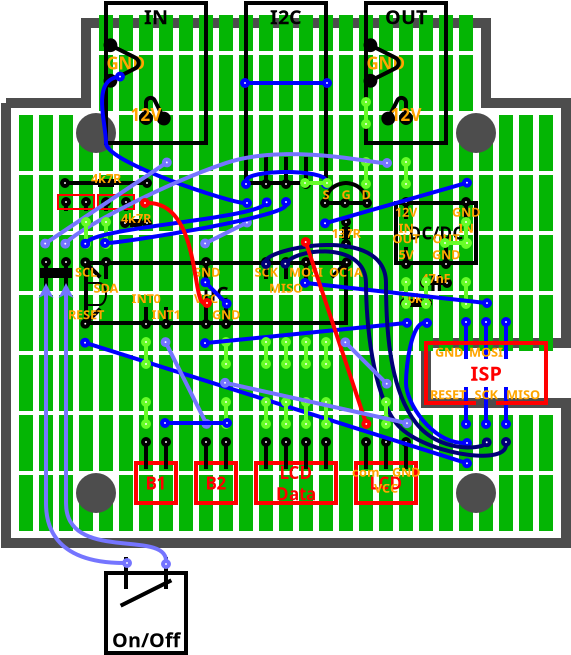 <?xml version="1.0" encoding="UTF-8"?>
<dia:diagram xmlns:dia="http://www.lysator.liu.se/~alla/dia/">
  <dia:layer name="Platine" visible="true">
    <dia:object type="Standard - PolyLine" version="0" id="O0">
      <dia:attribute name="obj_pos">
        <dia:point val="5,3"/>
      </dia:attribute>
      <dia:attribute name="obj_bb">
        <dia:rectangle val="4.75,-1.25;33.25,25.25"/>
      </dia:attribute>
      <dia:attribute name="poly_points">
        <dia:point val="5,3"/>
        <dia:point val="9,3"/>
        <dia:point val="9,-1"/>
        <dia:point val="29,-1"/>
        <dia:point val="29,3"/>
        <dia:point val="33,3"/>
        <dia:point val="33,15"/>
        <dia:point val="26,15"/>
        <dia:point val="26,18"/>
        <dia:point val="33,18"/>
        <dia:point val="33,25"/>
        <dia:point val="5,25"/>
        <dia:point val="5,3"/>
      </dia:attribute>
      <dia:attribute name="line_color">
        <dia:color val="#4d4d4d"/>
      </dia:attribute>
      <dia:attribute name="line_width">
        <dia:real val="0.5"/>
      </dia:attribute>
    </dia:object>
    <dia:object type="Standard - Line" version="0" id="O1">
      <dia:attribute name="obj_pos">
        <dia:point val="12,13"/>
      </dia:attribute>
      <dia:attribute name="obj_bb">
        <dia:rectangle val="11.65,12.25;12.35,15.75"/>
      </dia:attribute>
      <dia:attribute name="conn_endpoints">
        <dia:point val="12,13"/>
        <dia:point val="12,15"/>
      </dia:attribute>
      <dia:attribute name="numcp">
        <dia:int val="1"/>
      </dia:attribute>
      <dia:attribute name="line_color">
        <dia:color val="#04b504"/>
      </dia:attribute>
      <dia:attribute name="line_width">
        <dia:real val="0.7"/>
      </dia:attribute>
      <dia:attribute name="absolute_start_gap">
        <dia:real val="-0.4"/>
      </dia:attribute>
      <dia:attribute name="absolute_end_gap">
        <dia:real val="-0.4"/>
      </dia:attribute>
    </dia:object>
    <dia:object type="Standard - Line" version="0" id="O2">
      <dia:attribute name="obj_pos">
        <dia:point val="12,10"/>
      </dia:attribute>
      <dia:attribute name="obj_bb">
        <dia:rectangle val="11.65,9.25;12.35,12.75"/>
      </dia:attribute>
      <dia:attribute name="conn_endpoints">
        <dia:point val="12,10"/>
        <dia:point val="12,12"/>
      </dia:attribute>
      <dia:attribute name="numcp">
        <dia:int val="1"/>
      </dia:attribute>
      <dia:attribute name="line_color">
        <dia:color val="#04b504"/>
      </dia:attribute>
      <dia:attribute name="line_width">
        <dia:real val="0.7"/>
      </dia:attribute>
      <dia:attribute name="absolute_start_gap">
        <dia:real val="-0.4"/>
      </dia:attribute>
      <dia:attribute name="absolute_end_gap">
        <dia:real val="-0.4"/>
      </dia:attribute>
    </dia:object>
    <dia:object type="Standard - Text" version="1" id="O3">
      <dia:attribute name="obj_pos">
        <dia:point val="9,9"/>
      </dia:attribute>
      <dia:attribute name="obj_bb">
        <dia:rectangle val="9,8.405;9,9.152"/>
      </dia:attribute>
      <dia:attribute name="text">
        <dia:composite type="text">
          <dia:attribute name="string">
            <dia:string>##</dia:string>
          </dia:attribute>
          <dia:attribute name="font">
            <dia:font family="sans" style="0" name="Helvetica"/>
          </dia:attribute>
          <dia:attribute name="height">
            <dia:real val="0.8"/>
          </dia:attribute>
          <dia:attribute name="pos">
            <dia:point val="9,9"/>
          </dia:attribute>
          <dia:attribute name="color">
            <dia:color val="#000000"/>
          </dia:attribute>
          <dia:attribute name="alignment">
            <dia:enum val="0"/>
          </dia:attribute>
        </dia:composite>
      </dia:attribute>
      <dia:attribute name="valign">
        <dia:enum val="3"/>
      </dia:attribute>
    </dia:object>
    <dia:object type="Standard - Line" version="0" id="O4">
      <dia:attribute name="obj_pos">
        <dia:point val="12,7"/>
      </dia:attribute>
      <dia:attribute name="obj_bb">
        <dia:rectangle val="11.65,6.25;12.35,9.75"/>
      </dia:attribute>
      <dia:attribute name="conn_endpoints">
        <dia:point val="12,7"/>
        <dia:point val="12,9"/>
      </dia:attribute>
      <dia:attribute name="numcp">
        <dia:int val="1"/>
      </dia:attribute>
      <dia:attribute name="line_color">
        <dia:color val="#04b504"/>
      </dia:attribute>
      <dia:attribute name="line_width">
        <dia:real val="0.7"/>
      </dia:attribute>
      <dia:attribute name="absolute_start_gap">
        <dia:real val="-0.4"/>
      </dia:attribute>
      <dia:attribute name="absolute_end_gap">
        <dia:real val="-0.4"/>
      </dia:attribute>
    </dia:object>
    <dia:object type="Standard - Line" version="0" id="O5">
      <dia:attribute name="obj_pos">
        <dia:point val="13,7"/>
      </dia:attribute>
      <dia:attribute name="obj_bb">
        <dia:rectangle val="12.65,6.25;13.35,9.75"/>
      </dia:attribute>
      <dia:attribute name="conn_endpoints">
        <dia:point val="13,7"/>
        <dia:point val="13,9"/>
      </dia:attribute>
      <dia:attribute name="numcp">
        <dia:int val="1"/>
      </dia:attribute>
      <dia:attribute name="line_color">
        <dia:color val="#04b504"/>
      </dia:attribute>
      <dia:attribute name="line_width">
        <dia:real val="0.7"/>
      </dia:attribute>
      <dia:attribute name="absolute_start_gap">
        <dia:real val="-0.4"/>
      </dia:attribute>
      <dia:attribute name="absolute_end_gap">
        <dia:real val="-0.4"/>
      </dia:attribute>
    </dia:object>
    <dia:object type="Standard - Line" version="0" id="O6">
      <dia:attribute name="obj_pos">
        <dia:point val="6,7"/>
      </dia:attribute>
      <dia:attribute name="obj_bb">
        <dia:rectangle val="5.65,6.25;6.35,9.75"/>
      </dia:attribute>
      <dia:attribute name="conn_endpoints">
        <dia:point val="6,7"/>
        <dia:point val="6,9"/>
      </dia:attribute>
      <dia:attribute name="numcp">
        <dia:int val="1"/>
      </dia:attribute>
      <dia:attribute name="line_color">
        <dia:color val="#04b504"/>
      </dia:attribute>
      <dia:attribute name="line_width">
        <dia:real val="0.7"/>
      </dia:attribute>
      <dia:attribute name="absolute_start_gap">
        <dia:real val="-0.4"/>
      </dia:attribute>
      <dia:attribute name="absolute_end_gap">
        <dia:real val="-0.4"/>
      </dia:attribute>
    </dia:object>
    <dia:object type="Standard - Line" version="0" id="O7">
      <dia:attribute name="obj_pos">
        <dia:point val="11,7"/>
      </dia:attribute>
      <dia:attribute name="obj_bb">
        <dia:rectangle val="10.65,6.25;11.35,9.75"/>
      </dia:attribute>
      <dia:attribute name="conn_endpoints">
        <dia:point val="11,7"/>
        <dia:point val="11,9"/>
      </dia:attribute>
      <dia:attribute name="numcp">
        <dia:int val="1"/>
      </dia:attribute>
      <dia:attribute name="line_color">
        <dia:color val="#04b504"/>
      </dia:attribute>
      <dia:attribute name="line_width">
        <dia:real val="0.7"/>
      </dia:attribute>
      <dia:attribute name="absolute_start_gap">
        <dia:real val="-0.4"/>
      </dia:attribute>
      <dia:attribute name="absolute_end_gap">
        <dia:real val="-0.4"/>
      </dia:attribute>
    </dia:object>
    <dia:object type="Standard - Line" version="0" id="O8">
      <dia:attribute name="obj_pos">
        <dia:point val="14,7"/>
      </dia:attribute>
      <dia:attribute name="obj_bb">
        <dia:rectangle val="13.65,6.25;14.35,9.75"/>
      </dia:attribute>
      <dia:attribute name="conn_endpoints">
        <dia:point val="14,7"/>
        <dia:point val="14,9"/>
      </dia:attribute>
      <dia:attribute name="numcp">
        <dia:int val="1"/>
      </dia:attribute>
      <dia:attribute name="line_color">
        <dia:color val="#04b504"/>
      </dia:attribute>
      <dia:attribute name="line_width">
        <dia:real val="0.7"/>
      </dia:attribute>
      <dia:attribute name="absolute_start_gap">
        <dia:real val="-0.4"/>
      </dia:attribute>
      <dia:attribute name="absolute_end_gap">
        <dia:real val="-0.4"/>
      </dia:attribute>
    </dia:object>
    <dia:object type="Standard - Line" version="0" id="O9">
      <dia:attribute name="obj_pos">
        <dia:point val="8,7"/>
      </dia:attribute>
      <dia:attribute name="obj_bb">
        <dia:rectangle val="7.65,6.25;8.35,9.75"/>
      </dia:attribute>
      <dia:attribute name="conn_endpoints">
        <dia:point val="8,7"/>
        <dia:point val="8,9"/>
      </dia:attribute>
      <dia:attribute name="numcp">
        <dia:int val="1"/>
      </dia:attribute>
      <dia:attribute name="line_color">
        <dia:color val="#04b504"/>
      </dia:attribute>
      <dia:attribute name="line_width">
        <dia:real val="0.7"/>
      </dia:attribute>
      <dia:attribute name="absolute_start_gap">
        <dia:real val="-0.4"/>
      </dia:attribute>
      <dia:attribute name="absolute_end_gap">
        <dia:real val="-0.4"/>
      </dia:attribute>
    </dia:object>
    <dia:object type="Standard - Line" version="0" id="O10">
      <dia:attribute name="obj_pos">
        <dia:point val="9,7"/>
      </dia:attribute>
      <dia:attribute name="obj_bb">
        <dia:rectangle val="8.65,6.25;9.35,9.75"/>
      </dia:attribute>
      <dia:attribute name="conn_endpoints">
        <dia:point val="9,7"/>
        <dia:point val="9,9"/>
      </dia:attribute>
      <dia:attribute name="numcp">
        <dia:int val="1"/>
      </dia:attribute>
      <dia:attribute name="line_color">
        <dia:color val="#04b504"/>
      </dia:attribute>
      <dia:attribute name="line_width">
        <dia:real val="0.7"/>
      </dia:attribute>
      <dia:attribute name="absolute_start_gap">
        <dia:real val="-0.4"/>
      </dia:attribute>
      <dia:attribute name="absolute_end_gap">
        <dia:real val="-0.4"/>
      </dia:attribute>
    </dia:object>
    <dia:object type="Standard - Line" version="0" id="O11">
      <dia:attribute name="obj_pos">
        <dia:point val="7,7"/>
      </dia:attribute>
      <dia:attribute name="obj_bb">
        <dia:rectangle val="6.65,6.25;7.35,9.75"/>
      </dia:attribute>
      <dia:attribute name="conn_endpoints">
        <dia:point val="7,7"/>
        <dia:point val="7,9"/>
      </dia:attribute>
      <dia:attribute name="numcp">
        <dia:int val="1"/>
      </dia:attribute>
      <dia:attribute name="line_color">
        <dia:color val="#04b504"/>
      </dia:attribute>
      <dia:attribute name="line_width">
        <dia:real val="0.7"/>
      </dia:attribute>
      <dia:attribute name="absolute_start_gap">
        <dia:real val="-0.4"/>
      </dia:attribute>
      <dia:attribute name="absolute_end_gap">
        <dia:real val="-0.4"/>
      </dia:attribute>
    </dia:object>
    <dia:object type="Standard - Line" version="0" id="O12">
      <dia:attribute name="obj_pos">
        <dia:point val="10,7"/>
      </dia:attribute>
      <dia:attribute name="obj_bb">
        <dia:rectangle val="9.65,6.25;10.35,9.75"/>
      </dia:attribute>
      <dia:attribute name="conn_endpoints">
        <dia:point val="10,7"/>
        <dia:point val="10,9"/>
      </dia:attribute>
      <dia:attribute name="numcp">
        <dia:int val="1"/>
      </dia:attribute>
      <dia:attribute name="line_color">
        <dia:color val="#04b504"/>
      </dia:attribute>
      <dia:attribute name="line_width">
        <dia:real val="0.7"/>
      </dia:attribute>
      <dia:attribute name="absolute_start_gap">
        <dia:real val="-0.4"/>
      </dia:attribute>
      <dia:attribute name="absolute_end_gap">
        <dia:real val="-0.4"/>
      </dia:attribute>
    </dia:object>
    <dia:object type="Standard - Line" version="0" id="O13">
      <dia:attribute name="obj_pos">
        <dia:point val="21,7"/>
      </dia:attribute>
      <dia:attribute name="obj_bb">
        <dia:rectangle val="20.65,6.25;21.35,9.75"/>
      </dia:attribute>
      <dia:attribute name="conn_endpoints">
        <dia:point val="21,7"/>
        <dia:point val="21,9"/>
      </dia:attribute>
      <dia:attribute name="numcp">
        <dia:int val="1"/>
      </dia:attribute>
      <dia:attribute name="line_color">
        <dia:color val="#04b504"/>
      </dia:attribute>
      <dia:attribute name="line_width">
        <dia:real val="0.7"/>
      </dia:attribute>
      <dia:attribute name="absolute_start_gap">
        <dia:real val="-0.4"/>
      </dia:attribute>
      <dia:attribute name="absolute_end_gap">
        <dia:real val="-0.4"/>
      </dia:attribute>
    </dia:object>
    <dia:object type="Standard - Line" version="0" id="O14">
      <dia:attribute name="obj_pos">
        <dia:point val="22,7"/>
      </dia:attribute>
      <dia:attribute name="obj_bb">
        <dia:rectangle val="21.65,6.25;22.35,9.75"/>
      </dia:attribute>
      <dia:attribute name="conn_endpoints">
        <dia:point val="22,7"/>
        <dia:point val="22,9"/>
      </dia:attribute>
      <dia:attribute name="numcp">
        <dia:int val="1"/>
      </dia:attribute>
      <dia:attribute name="line_color">
        <dia:color val="#04b504"/>
      </dia:attribute>
      <dia:attribute name="line_width">
        <dia:real val="0.7"/>
      </dia:attribute>
      <dia:attribute name="absolute_start_gap">
        <dia:real val="-0.4"/>
      </dia:attribute>
      <dia:attribute name="absolute_end_gap">
        <dia:real val="-0.4"/>
      </dia:attribute>
    </dia:object>
    <dia:object type="Standard - Line" version="0" id="O15">
      <dia:attribute name="obj_pos">
        <dia:point val="15,7"/>
      </dia:attribute>
      <dia:attribute name="obj_bb">
        <dia:rectangle val="14.65,6.25;15.35,9.75"/>
      </dia:attribute>
      <dia:attribute name="conn_endpoints">
        <dia:point val="15,7"/>
        <dia:point val="15,9"/>
      </dia:attribute>
      <dia:attribute name="numcp">
        <dia:int val="1"/>
      </dia:attribute>
      <dia:attribute name="line_color">
        <dia:color val="#04b504"/>
      </dia:attribute>
      <dia:attribute name="line_width">
        <dia:real val="0.7"/>
      </dia:attribute>
      <dia:attribute name="absolute_start_gap">
        <dia:real val="-0.4"/>
      </dia:attribute>
      <dia:attribute name="absolute_end_gap">
        <dia:real val="-0.4"/>
      </dia:attribute>
    </dia:object>
    <dia:object type="Standard - Line" version="0" id="O16">
      <dia:attribute name="obj_pos">
        <dia:point val="20,7"/>
      </dia:attribute>
      <dia:attribute name="obj_bb">
        <dia:rectangle val="19.65,6.25;20.35,9.75"/>
      </dia:attribute>
      <dia:attribute name="conn_endpoints">
        <dia:point val="20,7"/>
        <dia:point val="20,9"/>
      </dia:attribute>
      <dia:attribute name="numcp">
        <dia:int val="1"/>
      </dia:attribute>
      <dia:attribute name="line_color">
        <dia:color val="#04b504"/>
      </dia:attribute>
      <dia:attribute name="line_width">
        <dia:real val="0.7"/>
      </dia:attribute>
      <dia:attribute name="absolute_start_gap">
        <dia:real val="-0.4"/>
      </dia:attribute>
      <dia:attribute name="absolute_end_gap">
        <dia:real val="-0.4"/>
      </dia:attribute>
    </dia:object>
    <dia:object type="Standard - Line" version="0" id="O17">
      <dia:attribute name="obj_pos">
        <dia:point val="23,7"/>
      </dia:attribute>
      <dia:attribute name="obj_bb">
        <dia:rectangle val="22.65,6.25;23.35,9.75"/>
      </dia:attribute>
      <dia:attribute name="conn_endpoints">
        <dia:point val="23,7"/>
        <dia:point val="23,9"/>
      </dia:attribute>
      <dia:attribute name="numcp">
        <dia:int val="1"/>
      </dia:attribute>
      <dia:attribute name="line_color">
        <dia:color val="#04b504"/>
      </dia:attribute>
      <dia:attribute name="line_width">
        <dia:real val="0.7"/>
      </dia:attribute>
      <dia:attribute name="absolute_start_gap">
        <dia:real val="-0.4"/>
      </dia:attribute>
      <dia:attribute name="absolute_end_gap">
        <dia:real val="-0.4"/>
      </dia:attribute>
    </dia:object>
    <dia:object type="Standard - Line" version="0" id="O18">
      <dia:attribute name="obj_pos">
        <dia:point val="17,7"/>
      </dia:attribute>
      <dia:attribute name="obj_bb">
        <dia:rectangle val="16.65,6.25;17.35,9.75"/>
      </dia:attribute>
      <dia:attribute name="conn_endpoints">
        <dia:point val="17,7"/>
        <dia:point val="17,9"/>
      </dia:attribute>
      <dia:attribute name="numcp">
        <dia:int val="1"/>
      </dia:attribute>
      <dia:attribute name="line_color">
        <dia:color val="#04b504"/>
      </dia:attribute>
      <dia:attribute name="line_width">
        <dia:real val="0.7"/>
      </dia:attribute>
      <dia:attribute name="absolute_start_gap">
        <dia:real val="-0.4"/>
      </dia:attribute>
      <dia:attribute name="absolute_end_gap">
        <dia:real val="-0.4"/>
      </dia:attribute>
    </dia:object>
    <dia:object type="Standard - Line" version="0" id="O19">
      <dia:attribute name="obj_pos">
        <dia:point val="18,7"/>
      </dia:attribute>
      <dia:attribute name="obj_bb">
        <dia:rectangle val="17.65,6.25;18.35,9.75"/>
      </dia:attribute>
      <dia:attribute name="conn_endpoints">
        <dia:point val="18,7"/>
        <dia:point val="18,9"/>
      </dia:attribute>
      <dia:attribute name="numcp">
        <dia:int val="1"/>
      </dia:attribute>
      <dia:attribute name="line_color">
        <dia:color val="#04b504"/>
      </dia:attribute>
      <dia:attribute name="line_width">
        <dia:real val="0.7"/>
      </dia:attribute>
      <dia:attribute name="absolute_start_gap">
        <dia:real val="-0.4"/>
      </dia:attribute>
      <dia:attribute name="absolute_end_gap">
        <dia:real val="-0.4"/>
      </dia:attribute>
    </dia:object>
    <dia:object type="Standard - Line" version="0" id="O20">
      <dia:attribute name="obj_pos">
        <dia:point val="16,7"/>
      </dia:attribute>
      <dia:attribute name="obj_bb">
        <dia:rectangle val="15.65,6.25;16.35,9.75"/>
      </dia:attribute>
      <dia:attribute name="conn_endpoints">
        <dia:point val="16,7"/>
        <dia:point val="16,9"/>
      </dia:attribute>
      <dia:attribute name="numcp">
        <dia:int val="1"/>
      </dia:attribute>
      <dia:attribute name="line_color">
        <dia:color val="#04b504"/>
      </dia:attribute>
      <dia:attribute name="line_width">
        <dia:real val="0.7"/>
      </dia:attribute>
      <dia:attribute name="absolute_start_gap">
        <dia:real val="-0.4"/>
      </dia:attribute>
      <dia:attribute name="absolute_end_gap">
        <dia:real val="-0.4"/>
      </dia:attribute>
    </dia:object>
    <dia:object type="Standard - Line" version="0" id="O21">
      <dia:attribute name="obj_pos">
        <dia:point val="19,7"/>
      </dia:attribute>
      <dia:attribute name="obj_bb">
        <dia:rectangle val="18.65,6.25;19.35,9.75"/>
      </dia:attribute>
      <dia:attribute name="conn_endpoints">
        <dia:point val="19,7"/>
        <dia:point val="19,9"/>
      </dia:attribute>
      <dia:attribute name="numcp">
        <dia:int val="1"/>
      </dia:attribute>
      <dia:attribute name="line_color">
        <dia:color val="#04b504"/>
      </dia:attribute>
      <dia:attribute name="line_width">
        <dia:real val="0.7"/>
      </dia:attribute>
      <dia:attribute name="absolute_start_gap">
        <dia:real val="-0.4"/>
      </dia:attribute>
      <dia:attribute name="absolute_end_gap">
        <dia:real val="-0.4"/>
      </dia:attribute>
    </dia:object>
    <dia:object type="Standard - Line" version="0" id="O22">
      <dia:attribute name="obj_pos">
        <dia:point val="30,7"/>
      </dia:attribute>
      <dia:attribute name="obj_bb">
        <dia:rectangle val="29.65,6.25;30.35,9.75"/>
      </dia:attribute>
      <dia:attribute name="conn_endpoints">
        <dia:point val="30,7"/>
        <dia:point val="30,9"/>
      </dia:attribute>
      <dia:attribute name="numcp">
        <dia:int val="1"/>
      </dia:attribute>
      <dia:attribute name="line_color">
        <dia:color val="#04b504"/>
      </dia:attribute>
      <dia:attribute name="line_width">
        <dia:real val="0.7"/>
      </dia:attribute>
      <dia:attribute name="absolute_start_gap">
        <dia:real val="-0.4"/>
      </dia:attribute>
      <dia:attribute name="absolute_end_gap">
        <dia:real val="-0.4"/>
      </dia:attribute>
    </dia:object>
    <dia:object type="Standard - Line" version="0" id="O23">
      <dia:attribute name="obj_pos">
        <dia:point val="31,7"/>
      </dia:attribute>
      <dia:attribute name="obj_bb">
        <dia:rectangle val="30.65,6.25;31.35,9.75"/>
      </dia:attribute>
      <dia:attribute name="conn_endpoints">
        <dia:point val="31,7"/>
        <dia:point val="31,9"/>
      </dia:attribute>
      <dia:attribute name="numcp">
        <dia:int val="1"/>
      </dia:attribute>
      <dia:attribute name="line_color">
        <dia:color val="#04b504"/>
      </dia:attribute>
      <dia:attribute name="line_width">
        <dia:real val="0.7"/>
      </dia:attribute>
      <dia:attribute name="absolute_start_gap">
        <dia:real val="-0.4"/>
      </dia:attribute>
      <dia:attribute name="absolute_end_gap">
        <dia:real val="-0.4"/>
      </dia:attribute>
    </dia:object>
    <dia:object type="Standard - Line" version="0" id="O24">
      <dia:attribute name="obj_pos">
        <dia:point val="24,7"/>
      </dia:attribute>
      <dia:attribute name="obj_bb">
        <dia:rectangle val="23.65,6.25;24.35,9.75"/>
      </dia:attribute>
      <dia:attribute name="conn_endpoints">
        <dia:point val="24,7"/>
        <dia:point val="24,9"/>
      </dia:attribute>
      <dia:attribute name="numcp">
        <dia:int val="1"/>
      </dia:attribute>
      <dia:attribute name="line_color">
        <dia:color val="#04b504"/>
      </dia:attribute>
      <dia:attribute name="line_width">
        <dia:real val="0.7"/>
      </dia:attribute>
      <dia:attribute name="absolute_start_gap">
        <dia:real val="-0.4"/>
      </dia:attribute>
      <dia:attribute name="absolute_end_gap">
        <dia:real val="-0.4"/>
      </dia:attribute>
    </dia:object>
    <dia:object type="Standard - Line" version="0" id="O25">
      <dia:attribute name="obj_pos">
        <dia:point val="29,7"/>
      </dia:attribute>
      <dia:attribute name="obj_bb">
        <dia:rectangle val="28.65,6.25;29.35,9.75"/>
      </dia:attribute>
      <dia:attribute name="conn_endpoints">
        <dia:point val="29,7"/>
        <dia:point val="29,9"/>
      </dia:attribute>
      <dia:attribute name="numcp">
        <dia:int val="1"/>
      </dia:attribute>
      <dia:attribute name="line_color">
        <dia:color val="#04b504"/>
      </dia:attribute>
      <dia:attribute name="line_width">
        <dia:real val="0.7"/>
      </dia:attribute>
      <dia:attribute name="absolute_start_gap">
        <dia:real val="-0.4"/>
      </dia:attribute>
      <dia:attribute name="absolute_end_gap">
        <dia:real val="-0.4"/>
      </dia:attribute>
    </dia:object>
    <dia:object type="Standard - Line" version="0" id="O26">
      <dia:attribute name="obj_pos">
        <dia:point val="26,7"/>
      </dia:attribute>
      <dia:attribute name="obj_bb">
        <dia:rectangle val="25.65,6.25;26.35,9.75"/>
      </dia:attribute>
      <dia:attribute name="conn_endpoints">
        <dia:point val="26,7"/>
        <dia:point val="26,9"/>
      </dia:attribute>
      <dia:attribute name="numcp">
        <dia:int val="1"/>
      </dia:attribute>
      <dia:attribute name="line_color">
        <dia:color val="#04b504"/>
      </dia:attribute>
      <dia:attribute name="line_width">
        <dia:real val="0.7"/>
      </dia:attribute>
      <dia:attribute name="absolute_start_gap">
        <dia:real val="-0.4"/>
      </dia:attribute>
      <dia:attribute name="absolute_end_gap">
        <dia:real val="-0.4"/>
      </dia:attribute>
    </dia:object>
    <dia:object type="Standard - Line" version="0" id="O27">
      <dia:attribute name="obj_pos">
        <dia:point val="27,7"/>
      </dia:attribute>
      <dia:attribute name="obj_bb">
        <dia:rectangle val="26.65,6.25;27.35,9.75"/>
      </dia:attribute>
      <dia:attribute name="conn_endpoints">
        <dia:point val="27,7"/>
        <dia:point val="27,9"/>
      </dia:attribute>
      <dia:attribute name="numcp">
        <dia:int val="1"/>
      </dia:attribute>
      <dia:attribute name="line_color">
        <dia:color val="#04b504"/>
      </dia:attribute>
      <dia:attribute name="line_width">
        <dia:real val="0.7"/>
      </dia:attribute>
      <dia:attribute name="absolute_start_gap">
        <dia:real val="-0.4"/>
      </dia:attribute>
      <dia:attribute name="absolute_end_gap">
        <dia:real val="-0.4"/>
      </dia:attribute>
    </dia:object>
    <dia:object type="Standard - Line" version="0" id="O28">
      <dia:attribute name="obj_pos">
        <dia:point val="25,7"/>
      </dia:attribute>
      <dia:attribute name="obj_bb">
        <dia:rectangle val="24.65,6.25;25.35,9.75"/>
      </dia:attribute>
      <dia:attribute name="conn_endpoints">
        <dia:point val="25,7"/>
        <dia:point val="25,9"/>
      </dia:attribute>
      <dia:attribute name="numcp">
        <dia:int val="1"/>
      </dia:attribute>
      <dia:attribute name="line_color">
        <dia:color val="#04b504"/>
      </dia:attribute>
      <dia:attribute name="line_width">
        <dia:real val="0.7"/>
      </dia:attribute>
      <dia:attribute name="absolute_start_gap">
        <dia:real val="-0.4"/>
      </dia:attribute>
      <dia:attribute name="absolute_end_gap">
        <dia:real val="-0.4"/>
      </dia:attribute>
    </dia:object>
    <dia:object type="Standard - Line" version="0" id="O29">
      <dia:attribute name="obj_pos">
        <dia:point val="28,7"/>
      </dia:attribute>
      <dia:attribute name="obj_bb">
        <dia:rectangle val="27.65,6.25;28.35,9.75"/>
      </dia:attribute>
      <dia:attribute name="conn_endpoints">
        <dia:point val="28,7"/>
        <dia:point val="28,9"/>
      </dia:attribute>
      <dia:attribute name="numcp">
        <dia:int val="1"/>
      </dia:attribute>
      <dia:attribute name="line_color">
        <dia:color val="#04b504"/>
      </dia:attribute>
      <dia:attribute name="line_width">
        <dia:real val="0.7"/>
      </dia:attribute>
      <dia:attribute name="absolute_start_gap">
        <dia:real val="-0.4"/>
      </dia:attribute>
      <dia:attribute name="absolute_end_gap">
        <dia:real val="-0.4"/>
      </dia:attribute>
    </dia:object>
    <dia:object type="Standard - Line" version="0" id="O30">
      <dia:attribute name="obj_pos">
        <dia:point val="12,4"/>
      </dia:attribute>
      <dia:attribute name="obj_bb">
        <dia:rectangle val="11.65,3.25;12.35,6.75"/>
      </dia:attribute>
      <dia:attribute name="conn_endpoints">
        <dia:point val="12,4"/>
        <dia:point val="12,6"/>
      </dia:attribute>
      <dia:attribute name="numcp">
        <dia:int val="1"/>
      </dia:attribute>
      <dia:attribute name="line_color">
        <dia:color val="#04b504"/>
      </dia:attribute>
      <dia:attribute name="line_width">
        <dia:real val="0.7"/>
      </dia:attribute>
      <dia:attribute name="absolute_start_gap">
        <dia:real val="-0.4"/>
      </dia:attribute>
      <dia:attribute name="absolute_end_gap">
        <dia:real val="-0.4"/>
      </dia:attribute>
    </dia:object>
    <dia:object type="Standard - Line" version="0" id="O31">
      <dia:attribute name="obj_pos">
        <dia:point val="13,4"/>
      </dia:attribute>
      <dia:attribute name="obj_bb">
        <dia:rectangle val="12.65,3.25;13.35,6.75"/>
      </dia:attribute>
      <dia:attribute name="conn_endpoints">
        <dia:point val="13,4"/>
        <dia:point val="13,6"/>
      </dia:attribute>
      <dia:attribute name="numcp">
        <dia:int val="1"/>
      </dia:attribute>
      <dia:attribute name="line_color">
        <dia:color val="#04b504"/>
      </dia:attribute>
      <dia:attribute name="line_width">
        <dia:real val="0.7"/>
      </dia:attribute>
      <dia:attribute name="absolute_start_gap">
        <dia:real val="-0.4"/>
      </dia:attribute>
      <dia:attribute name="absolute_end_gap">
        <dia:real val="-0.4"/>
      </dia:attribute>
    </dia:object>
    <dia:object type="Standard - Line" version="0" id="O32">
      <dia:attribute name="obj_pos">
        <dia:point val="6,4"/>
      </dia:attribute>
      <dia:attribute name="obj_bb">
        <dia:rectangle val="5.65,3.25;6.35,6.75"/>
      </dia:attribute>
      <dia:attribute name="conn_endpoints">
        <dia:point val="6,4"/>
        <dia:point val="6,6"/>
      </dia:attribute>
      <dia:attribute name="numcp">
        <dia:int val="1"/>
      </dia:attribute>
      <dia:attribute name="line_color">
        <dia:color val="#04b504"/>
      </dia:attribute>
      <dia:attribute name="line_width">
        <dia:real val="0.7"/>
      </dia:attribute>
      <dia:attribute name="absolute_start_gap">
        <dia:real val="-0.4"/>
      </dia:attribute>
      <dia:attribute name="absolute_end_gap">
        <dia:real val="-0.4"/>
      </dia:attribute>
    </dia:object>
    <dia:object type="Standard - Line" version="0" id="O33">
      <dia:attribute name="obj_pos">
        <dia:point val="11,4"/>
      </dia:attribute>
      <dia:attribute name="obj_bb">
        <dia:rectangle val="10.65,3.25;11.35,6.75"/>
      </dia:attribute>
      <dia:attribute name="conn_endpoints">
        <dia:point val="11,4"/>
        <dia:point val="11,6"/>
      </dia:attribute>
      <dia:attribute name="numcp">
        <dia:int val="1"/>
      </dia:attribute>
      <dia:attribute name="line_color">
        <dia:color val="#04b504"/>
      </dia:attribute>
      <dia:attribute name="line_width">
        <dia:real val="0.7"/>
      </dia:attribute>
      <dia:attribute name="absolute_start_gap">
        <dia:real val="-0.4"/>
      </dia:attribute>
      <dia:attribute name="absolute_end_gap">
        <dia:real val="-0.4"/>
      </dia:attribute>
    </dia:object>
    <dia:object type="Standard - Line" version="0" id="O34">
      <dia:attribute name="obj_pos">
        <dia:point val="14,4"/>
      </dia:attribute>
      <dia:attribute name="obj_bb">
        <dia:rectangle val="13.65,3.25;14.35,6.75"/>
      </dia:attribute>
      <dia:attribute name="conn_endpoints">
        <dia:point val="14,4"/>
        <dia:point val="14,6"/>
      </dia:attribute>
      <dia:attribute name="numcp">
        <dia:int val="1"/>
      </dia:attribute>
      <dia:attribute name="line_color">
        <dia:color val="#04b504"/>
      </dia:attribute>
      <dia:attribute name="line_width">
        <dia:real val="0.7"/>
      </dia:attribute>
      <dia:attribute name="absolute_start_gap">
        <dia:real val="-0.4"/>
      </dia:attribute>
      <dia:attribute name="absolute_end_gap">
        <dia:real val="-0.4"/>
      </dia:attribute>
    </dia:object>
    <dia:object type="Standard - Line" version="0" id="O35">
      <dia:attribute name="obj_pos">
        <dia:point val="8,4"/>
      </dia:attribute>
      <dia:attribute name="obj_bb">
        <dia:rectangle val="7.65,3.25;8.35,6.75"/>
      </dia:attribute>
      <dia:attribute name="conn_endpoints">
        <dia:point val="8,4"/>
        <dia:point val="8,6"/>
      </dia:attribute>
      <dia:attribute name="numcp">
        <dia:int val="1"/>
      </dia:attribute>
      <dia:attribute name="line_color">
        <dia:color val="#04b504"/>
      </dia:attribute>
      <dia:attribute name="line_width">
        <dia:real val="0.7"/>
      </dia:attribute>
      <dia:attribute name="absolute_start_gap">
        <dia:real val="-0.4"/>
      </dia:attribute>
      <dia:attribute name="absolute_end_gap">
        <dia:real val="-0.4"/>
      </dia:attribute>
    </dia:object>
    <dia:object type="Standard - Line" version="0" id="O36">
      <dia:attribute name="obj_pos">
        <dia:point val="9,5"/>
      </dia:attribute>
      <dia:attribute name="obj_bb">
        <dia:rectangle val="8.65,4.25;9.35,6.75"/>
      </dia:attribute>
      <dia:attribute name="conn_endpoints">
        <dia:point val="9,5"/>
        <dia:point val="9,6"/>
      </dia:attribute>
      <dia:attribute name="numcp">
        <dia:int val="1"/>
      </dia:attribute>
      <dia:attribute name="line_color">
        <dia:color val="#04b504"/>
      </dia:attribute>
      <dia:attribute name="line_width">
        <dia:real val="0.7"/>
      </dia:attribute>
      <dia:attribute name="absolute_start_gap">
        <dia:real val="-0.4"/>
      </dia:attribute>
      <dia:attribute name="absolute_end_gap">
        <dia:real val="-0.4"/>
      </dia:attribute>
    </dia:object>
    <dia:object type="Standard - Line" version="0" id="O37">
      <dia:attribute name="obj_pos">
        <dia:point val="7,4"/>
      </dia:attribute>
      <dia:attribute name="obj_bb">
        <dia:rectangle val="6.65,3.25;7.35,6.75"/>
      </dia:attribute>
      <dia:attribute name="conn_endpoints">
        <dia:point val="7,4"/>
        <dia:point val="7,6"/>
      </dia:attribute>
      <dia:attribute name="numcp">
        <dia:int val="1"/>
      </dia:attribute>
      <dia:attribute name="line_color">
        <dia:color val="#04b504"/>
      </dia:attribute>
      <dia:attribute name="line_width">
        <dia:real val="0.7"/>
      </dia:attribute>
      <dia:attribute name="absolute_start_gap">
        <dia:real val="-0.4"/>
      </dia:attribute>
      <dia:attribute name="absolute_end_gap">
        <dia:real val="-0.4"/>
      </dia:attribute>
    </dia:object>
    <dia:object type="Standard - Line" version="0" id="O38">
      <dia:attribute name="obj_pos">
        <dia:point val="10,5"/>
      </dia:attribute>
      <dia:attribute name="obj_bb">
        <dia:rectangle val="9.65,4.25;10.35,6.75"/>
      </dia:attribute>
      <dia:attribute name="conn_endpoints">
        <dia:point val="10,5"/>
        <dia:point val="10,6"/>
      </dia:attribute>
      <dia:attribute name="numcp">
        <dia:int val="1"/>
      </dia:attribute>
      <dia:attribute name="line_color">
        <dia:color val="#04b504"/>
      </dia:attribute>
      <dia:attribute name="line_width">
        <dia:real val="0.7"/>
      </dia:attribute>
      <dia:attribute name="absolute_start_gap">
        <dia:real val="-0.4"/>
      </dia:attribute>
      <dia:attribute name="absolute_end_gap">
        <dia:real val="-0.4"/>
      </dia:attribute>
    </dia:object>
    <dia:object type="Standard - Line" version="0" id="O39">
      <dia:attribute name="obj_pos">
        <dia:point val="21,4"/>
      </dia:attribute>
      <dia:attribute name="obj_bb">
        <dia:rectangle val="20.65,3.25;21.35,6.75"/>
      </dia:attribute>
      <dia:attribute name="conn_endpoints">
        <dia:point val="21,4"/>
        <dia:point val="21,6"/>
      </dia:attribute>
      <dia:attribute name="numcp">
        <dia:int val="1"/>
      </dia:attribute>
      <dia:attribute name="line_color">
        <dia:color val="#04b504"/>
      </dia:attribute>
      <dia:attribute name="line_width">
        <dia:real val="0.7"/>
      </dia:attribute>
      <dia:attribute name="absolute_start_gap">
        <dia:real val="-0.4"/>
      </dia:attribute>
      <dia:attribute name="absolute_end_gap">
        <dia:real val="-0.4"/>
      </dia:attribute>
    </dia:object>
    <dia:object type="Standard - Line" version="0" id="O40">
      <dia:attribute name="obj_pos">
        <dia:point val="22,4"/>
      </dia:attribute>
      <dia:attribute name="obj_bb">
        <dia:rectangle val="21.65,3.25;22.35,6.75"/>
      </dia:attribute>
      <dia:attribute name="conn_endpoints">
        <dia:point val="22,4"/>
        <dia:point val="22,6"/>
      </dia:attribute>
      <dia:attribute name="numcp">
        <dia:int val="1"/>
      </dia:attribute>
      <dia:attribute name="line_color">
        <dia:color val="#04b504"/>
      </dia:attribute>
      <dia:attribute name="line_width">
        <dia:real val="0.7"/>
      </dia:attribute>
      <dia:attribute name="absolute_start_gap">
        <dia:real val="-0.4"/>
      </dia:attribute>
      <dia:attribute name="absolute_end_gap">
        <dia:real val="-0.4"/>
      </dia:attribute>
    </dia:object>
    <dia:object type="Standard - Line" version="0" id="O41">
      <dia:attribute name="obj_pos">
        <dia:point val="15,4"/>
      </dia:attribute>
      <dia:attribute name="obj_bb">
        <dia:rectangle val="14.65,3.25;15.35,6.75"/>
      </dia:attribute>
      <dia:attribute name="conn_endpoints">
        <dia:point val="15,4"/>
        <dia:point val="15,6"/>
      </dia:attribute>
      <dia:attribute name="numcp">
        <dia:int val="1"/>
      </dia:attribute>
      <dia:attribute name="line_color">
        <dia:color val="#04b504"/>
      </dia:attribute>
      <dia:attribute name="line_width">
        <dia:real val="0.7"/>
      </dia:attribute>
      <dia:attribute name="absolute_start_gap">
        <dia:real val="-0.4"/>
      </dia:attribute>
      <dia:attribute name="absolute_end_gap">
        <dia:real val="-0.4"/>
      </dia:attribute>
    </dia:object>
    <dia:object type="Standard - Line" version="0" id="O42">
      <dia:attribute name="obj_pos">
        <dia:point val="20,4"/>
      </dia:attribute>
      <dia:attribute name="obj_bb">
        <dia:rectangle val="19.65,3.25;20.35,6.75"/>
      </dia:attribute>
      <dia:attribute name="conn_endpoints">
        <dia:point val="20,4"/>
        <dia:point val="20,6"/>
      </dia:attribute>
      <dia:attribute name="numcp">
        <dia:int val="1"/>
      </dia:attribute>
      <dia:attribute name="line_color">
        <dia:color val="#04b504"/>
      </dia:attribute>
      <dia:attribute name="line_width">
        <dia:real val="0.7"/>
      </dia:attribute>
      <dia:attribute name="absolute_start_gap">
        <dia:real val="-0.4"/>
      </dia:attribute>
      <dia:attribute name="absolute_end_gap">
        <dia:real val="-0.4"/>
      </dia:attribute>
    </dia:object>
    <dia:object type="Standard - Line" version="0" id="O43">
      <dia:attribute name="obj_pos">
        <dia:point val="23,4"/>
      </dia:attribute>
      <dia:attribute name="obj_bb">
        <dia:rectangle val="22.65,3.25;23.35,6.75"/>
      </dia:attribute>
      <dia:attribute name="conn_endpoints">
        <dia:point val="23,4"/>
        <dia:point val="23,6"/>
      </dia:attribute>
      <dia:attribute name="numcp">
        <dia:int val="1"/>
      </dia:attribute>
      <dia:attribute name="line_color">
        <dia:color val="#04b504"/>
      </dia:attribute>
      <dia:attribute name="line_width">
        <dia:real val="0.7"/>
      </dia:attribute>
      <dia:attribute name="absolute_start_gap">
        <dia:real val="-0.4"/>
      </dia:attribute>
      <dia:attribute name="absolute_end_gap">
        <dia:real val="-0.4"/>
      </dia:attribute>
    </dia:object>
    <dia:object type="Standard - Line" version="0" id="O44">
      <dia:attribute name="obj_pos">
        <dia:point val="17,4"/>
      </dia:attribute>
      <dia:attribute name="obj_bb">
        <dia:rectangle val="16.65,3.25;17.35,6.75"/>
      </dia:attribute>
      <dia:attribute name="conn_endpoints">
        <dia:point val="17,4"/>
        <dia:point val="17,6"/>
      </dia:attribute>
      <dia:attribute name="numcp">
        <dia:int val="1"/>
      </dia:attribute>
      <dia:attribute name="line_color">
        <dia:color val="#04b504"/>
      </dia:attribute>
      <dia:attribute name="line_width">
        <dia:real val="0.7"/>
      </dia:attribute>
      <dia:attribute name="absolute_start_gap">
        <dia:real val="-0.4"/>
      </dia:attribute>
      <dia:attribute name="absolute_end_gap">
        <dia:real val="-0.4"/>
      </dia:attribute>
    </dia:object>
    <dia:object type="Standard - Line" version="0" id="O45">
      <dia:attribute name="obj_pos">
        <dia:point val="18,4"/>
      </dia:attribute>
      <dia:attribute name="obj_bb">
        <dia:rectangle val="17.65,3.25;18.35,6.75"/>
      </dia:attribute>
      <dia:attribute name="conn_endpoints">
        <dia:point val="18,4"/>
        <dia:point val="18,6"/>
      </dia:attribute>
      <dia:attribute name="numcp">
        <dia:int val="1"/>
      </dia:attribute>
      <dia:attribute name="line_color">
        <dia:color val="#04b504"/>
      </dia:attribute>
      <dia:attribute name="line_width">
        <dia:real val="0.7"/>
      </dia:attribute>
      <dia:attribute name="absolute_start_gap">
        <dia:real val="-0.4"/>
      </dia:attribute>
      <dia:attribute name="absolute_end_gap">
        <dia:real val="-0.4"/>
      </dia:attribute>
    </dia:object>
    <dia:object type="Standard - Line" version="0" id="O46">
      <dia:attribute name="obj_pos">
        <dia:point val="16,4"/>
      </dia:attribute>
      <dia:attribute name="obj_bb">
        <dia:rectangle val="15.65,3.25;16.35,6.75"/>
      </dia:attribute>
      <dia:attribute name="conn_endpoints">
        <dia:point val="16,4"/>
        <dia:point val="16,6"/>
      </dia:attribute>
      <dia:attribute name="numcp">
        <dia:int val="1"/>
      </dia:attribute>
      <dia:attribute name="line_color">
        <dia:color val="#04b504"/>
      </dia:attribute>
      <dia:attribute name="line_width">
        <dia:real val="0.7"/>
      </dia:attribute>
      <dia:attribute name="absolute_start_gap">
        <dia:real val="-0.4"/>
      </dia:attribute>
      <dia:attribute name="absolute_end_gap">
        <dia:real val="-0.4"/>
      </dia:attribute>
    </dia:object>
    <dia:object type="Standard - Line" version="0" id="O47">
      <dia:attribute name="obj_pos">
        <dia:point val="19,4"/>
      </dia:attribute>
      <dia:attribute name="obj_bb">
        <dia:rectangle val="18.65,3.25;19.35,6.75"/>
      </dia:attribute>
      <dia:attribute name="conn_endpoints">
        <dia:point val="19,4"/>
        <dia:point val="19,6"/>
      </dia:attribute>
      <dia:attribute name="numcp">
        <dia:int val="1"/>
      </dia:attribute>
      <dia:attribute name="line_color">
        <dia:color val="#04b504"/>
      </dia:attribute>
      <dia:attribute name="line_width">
        <dia:real val="0.7"/>
      </dia:attribute>
      <dia:attribute name="absolute_start_gap">
        <dia:real val="-0.4"/>
      </dia:attribute>
      <dia:attribute name="absolute_end_gap">
        <dia:real val="-0.4"/>
      </dia:attribute>
    </dia:object>
    <dia:object type="Standard - Line" version="0" id="O48">
      <dia:attribute name="obj_pos">
        <dia:point val="30,4"/>
      </dia:attribute>
      <dia:attribute name="obj_bb">
        <dia:rectangle val="29.65,3.25;30.35,6.75"/>
      </dia:attribute>
      <dia:attribute name="conn_endpoints">
        <dia:point val="30,4"/>
        <dia:point val="30,6"/>
      </dia:attribute>
      <dia:attribute name="numcp">
        <dia:int val="1"/>
      </dia:attribute>
      <dia:attribute name="line_color">
        <dia:color val="#04b504"/>
      </dia:attribute>
      <dia:attribute name="line_width">
        <dia:real val="0.7"/>
      </dia:attribute>
      <dia:attribute name="absolute_start_gap">
        <dia:real val="-0.4"/>
      </dia:attribute>
      <dia:attribute name="absolute_end_gap">
        <dia:real val="-0.4"/>
      </dia:attribute>
    </dia:object>
    <dia:object type="Standard - Line" version="0" id="O49">
      <dia:attribute name="obj_pos">
        <dia:point val="31,4"/>
      </dia:attribute>
      <dia:attribute name="obj_bb">
        <dia:rectangle val="30.65,3.25;31.35,6.75"/>
      </dia:attribute>
      <dia:attribute name="conn_endpoints">
        <dia:point val="31,4"/>
        <dia:point val="31,6"/>
      </dia:attribute>
      <dia:attribute name="numcp">
        <dia:int val="1"/>
      </dia:attribute>
      <dia:attribute name="line_color">
        <dia:color val="#04b504"/>
      </dia:attribute>
      <dia:attribute name="line_width">
        <dia:real val="0.7"/>
      </dia:attribute>
      <dia:attribute name="absolute_start_gap">
        <dia:real val="-0.4"/>
      </dia:attribute>
      <dia:attribute name="absolute_end_gap">
        <dia:real val="-0.4"/>
      </dia:attribute>
    </dia:object>
    <dia:object type="Standard - Line" version="0" id="O50">
      <dia:attribute name="obj_pos">
        <dia:point val="24,4"/>
      </dia:attribute>
      <dia:attribute name="obj_bb">
        <dia:rectangle val="23.65,3.25;24.35,6.75"/>
      </dia:attribute>
      <dia:attribute name="conn_endpoints">
        <dia:point val="24,4"/>
        <dia:point val="24,6"/>
      </dia:attribute>
      <dia:attribute name="numcp">
        <dia:int val="1"/>
      </dia:attribute>
      <dia:attribute name="line_color">
        <dia:color val="#04b504"/>
      </dia:attribute>
      <dia:attribute name="line_width">
        <dia:real val="0.7"/>
      </dia:attribute>
      <dia:attribute name="absolute_start_gap">
        <dia:real val="-0.4"/>
      </dia:attribute>
      <dia:attribute name="absolute_end_gap">
        <dia:real val="-0.4"/>
      </dia:attribute>
    </dia:object>
    <dia:object type="Standard - Line" version="0" id="O51">
      <dia:attribute name="obj_pos">
        <dia:point val="29,6"/>
      </dia:attribute>
      <dia:attribute name="obj_bb">
        <dia:rectangle val="28.65,4.25;29.35,6.75"/>
      </dia:attribute>
      <dia:attribute name="conn_endpoints">
        <dia:point val="29,6"/>
        <dia:point val="29,5"/>
      </dia:attribute>
      <dia:attribute name="numcp">
        <dia:int val="1"/>
      </dia:attribute>
      <dia:attribute name="line_color">
        <dia:color val="#04b504"/>
      </dia:attribute>
      <dia:attribute name="line_width">
        <dia:real val="0.7"/>
      </dia:attribute>
      <dia:attribute name="absolute_start_gap">
        <dia:real val="-0.4"/>
      </dia:attribute>
      <dia:attribute name="absolute_end_gap">
        <dia:real val="-0.4"/>
      </dia:attribute>
    </dia:object>
    <dia:object type="Standard - Line" version="0" id="O52">
      <dia:attribute name="obj_pos">
        <dia:point val="26,4"/>
      </dia:attribute>
      <dia:attribute name="obj_bb">
        <dia:rectangle val="25.65,3.25;26.35,6.75"/>
      </dia:attribute>
      <dia:attribute name="conn_endpoints">
        <dia:point val="26,4"/>
        <dia:point val="26,6"/>
      </dia:attribute>
      <dia:attribute name="numcp">
        <dia:int val="1"/>
      </dia:attribute>
      <dia:attribute name="line_color">
        <dia:color val="#04b504"/>
      </dia:attribute>
      <dia:attribute name="line_width">
        <dia:real val="0.7"/>
      </dia:attribute>
      <dia:attribute name="absolute_start_gap">
        <dia:real val="-0.4"/>
      </dia:attribute>
      <dia:attribute name="absolute_end_gap">
        <dia:real val="-0.4"/>
      </dia:attribute>
    </dia:object>
    <dia:object type="Standard - Line" version="0" id="O53">
      <dia:attribute name="obj_pos">
        <dia:point val="27,4"/>
      </dia:attribute>
      <dia:attribute name="obj_bb">
        <dia:rectangle val="26.65,3.25;27.35,6.75"/>
      </dia:attribute>
      <dia:attribute name="conn_endpoints">
        <dia:point val="27,4"/>
        <dia:point val="27,6"/>
      </dia:attribute>
      <dia:attribute name="numcp">
        <dia:int val="1"/>
      </dia:attribute>
      <dia:attribute name="line_color">
        <dia:color val="#04b504"/>
      </dia:attribute>
      <dia:attribute name="line_width">
        <dia:real val="0.7"/>
      </dia:attribute>
      <dia:attribute name="absolute_start_gap">
        <dia:real val="-0.4"/>
      </dia:attribute>
      <dia:attribute name="absolute_end_gap">
        <dia:real val="-0.4"/>
      </dia:attribute>
    </dia:object>
    <dia:object type="Standard - Line" version="0" id="O54">
      <dia:attribute name="obj_pos">
        <dia:point val="25,4"/>
      </dia:attribute>
      <dia:attribute name="obj_bb">
        <dia:rectangle val="24.65,3.25;25.35,6.75"/>
      </dia:attribute>
      <dia:attribute name="conn_endpoints">
        <dia:point val="25,4"/>
        <dia:point val="25,6"/>
      </dia:attribute>
      <dia:attribute name="numcp">
        <dia:int val="1"/>
      </dia:attribute>
      <dia:attribute name="line_color">
        <dia:color val="#04b504"/>
      </dia:attribute>
      <dia:attribute name="line_width">
        <dia:real val="0.7"/>
      </dia:attribute>
      <dia:attribute name="absolute_start_gap">
        <dia:real val="-0.4"/>
      </dia:attribute>
      <dia:attribute name="absolute_end_gap">
        <dia:real val="-0.4"/>
      </dia:attribute>
    </dia:object>
    <dia:object type="Standard - Line" version="0" id="O55">
      <dia:attribute name="obj_pos">
        <dia:point val="28,5"/>
      </dia:attribute>
      <dia:attribute name="obj_bb">
        <dia:rectangle val="27.65,4.25;28.35,6.75"/>
      </dia:attribute>
      <dia:attribute name="conn_endpoints">
        <dia:point val="28,5"/>
        <dia:point val="28,6"/>
      </dia:attribute>
      <dia:attribute name="numcp">
        <dia:int val="1"/>
      </dia:attribute>
      <dia:attribute name="line_color">
        <dia:color val="#04b504"/>
      </dia:attribute>
      <dia:attribute name="line_width">
        <dia:real val="0.7"/>
      </dia:attribute>
      <dia:attribute name="absolute_start_gap">
        <dia:real val="-0.4"/>
      </dia:attribute>
      <dia:attribute name="absolute_end_gap">
        <dia:real val="-0.4"/>
      </dia:attribute>
    </dia:object>
    <dia:object type="Standard - Line" version="0" id="O56">
      <dia:attribute name="obj_pos">
        <dia:point val="12,1"/>
      </dia:attribute>
      <dia:attribute name="obj_bb">
        <dia:rectangle val="11.65,0.25;12.35,3.75"/>
      </dia:attribute>
      <dia:attribute name="conn_endpoints">
        <dia:point val="12,1"/>
        <dia:point val="12,3"/>
      </dia:attribute>
      <dia:attribute name="numcp">
        <dia:int val="1"/>
      </dia:attribute>
      <dia:attribute name="line_color">
        <dia:color val="#04b504"/>
      </dia:attribute>
      <dia:attribute name="line_width">
        <dia:real val="0.7"/>
      </dia:attribute>
      <dia:attribute name="absolute_start_gap">
        <dia:real val="-0.4"/>
      </dia:attribute>
      <dia:attribute name="absolute_end_gap">
        <dia:real val="-0.4"/>
      </dia:attribute>
    </dia:object>
    <dia:object type="Standard - Line" version="0" id="O57">
      <dia:attribute name="obj_pos">
        <dia:point val="13,1"/>
      </dia:attribute>
      <dia:attribute name="obj_bb">
        <dia:rectangle val="12.65,0.25;13.35,3.75"/>
      </dia:attribute>
      <dia:attribute name="conn_endpoints">
        <dia:point val="13,1"/>
        <dia:point val="13,3"/>
      </dia:attribute>
      <dia:attribute name="numcp">
        <dia:int val="1"/>
      </dia:attribute>
      <dia:attribute name="line_color">
        <dia:color val="#04b504"/>
      </dia:attribute>
      <dia:attribute name="line_width">
        <dia:real val="0.7"/>
      </dia:attribute>
      <dia:attribute name="absolute_start_gap">
        <dia:real val="-0.4"/>
      </dia:attribute>
      <dia:attribute name="absolute_end_gap">
        <dia:real val="-0.4"/>
      </dia:attribute>
    </dia:object>
    <dia:object type="Standard - Line" version="0" id="O58">
      <dia:attribute name="obj_pos">
        <dia:point val="11,1"/>
      </dia:attribute>
      <dia:attribute name="obj_bb">
        <dia:rectangle val="10.65,0.25;11.35,3.75"/>
      </dia:attribute>
      <dia:attribute name="conn_endpoints">
        <dia:point val="11,1"/>
        <dia:point val="11,3"/>
      </dia:attribute>
      <dia:attribute name="numcp">
        <dia:int val="1"/>
      </dia:attribute>
      <dia:attribute name="line_color">
        <dia:color val="#04b504"/>
      </dia:attribute>
      <dia:attribute name="line_width">
        <dia:real val="0.7"/>
      </dia:attribute>
      <dia:attribute name="absolute_start_gap">
        <dia:real val="-0.4"/>
      </dia:attribute>
      <dia:attribute name="absolute_end_gap">
        <dia:real val="-0.4"/>
      </dia:attribute>
    </dia:object>
    <dia:object type="Standard - Line" version="0" id="O59">
      <dia:attribute name="obj_pos">
        <dia:point val="14,1"/>
      </dia:attribute>
      <dia:attribute name="obj_bb">
        <dia:rectangle val="13.65,0.25;14.35,3.75"/>
      </dia:attribute>
      <dia:attribute name="conn_endpoints">
        <dia:point val="14,1"/>
        <dia:point val="14,3"/>
      </dia:attribute>
      <dia:attribute name="numcp">
        <dia:int val="1"/>
      </dia:attribute>
      <dia:attribute name="line_color">
        <dia:color val="#04b504"/>
      </dia:attribute>
      <dia:attribute name="line_width">
        <dia:real val="0.7"/>
      </dia:attribute>
      <dia:attribute name="absolute_start_gap">
        <dia:real val="-0.4"/>
      </dia:attribute>
      <dia:attribute name="absolute_end_gap">
        <dia:real val="-0.4"/>
      </dia:attribute>
    </dia:object>
    <dia:object type="Standard - Line" version="0" id="O60">
      <dia:attribute name="obj_pos">
        <dia:point val="10,1"/>
      </dia:attribute>
      <dia:attribute name="obj_bb">
        <dia:rectangle val="9.65,0.25;10.35,3.75"/>
      </dia:attribute>
      <dia:attribute name="conn_endpoints">
        <dia:point val="10,1"/>
        <dia:point val="10,3"/>
      </dia:attribute>
      <dia:attribute name="numcp">
        <dia:int val="1"/>
      </dia:attribute>
      <dia:attribute name="line_color">
        <dia:color val="#04b504"/>
      </dia:attribute>
      <dia:attribute name="line_width">
        <dia:real val="0.7"/>
      </dia:attribute>
      <dia:attribute name="absolute_start_gap">
        <dia:real val="-0.4"/>
      </dia:attribute>
      <dia:attribute name="absolute_end_gap">
        <dia:real val="-0.4"/>
      </dia:attribute>
    </dia:object>
    <dia:object type="Standard - Line" version="0" id="O61">
      <dia:attribute name="obj_pos">
        <dia:point val="21,1"/>
      </dia:attribute>
      <dia:attribute name="obj_bb">
        <dia:rectangle val="20.65,0.25;21.35,3.75"/>
      </dia:attribute>
      <dia:attribute name="conn_endpoints">
        <dia:point val="21,1"/>
        <dia:point val="21,3"/>
      </dia:attribute>
      <dia:attribute name="numcp">
        <dia:int val="1"/>
      </dia:attribute>
      <dia:attribute name="line_color">
        <dia:color val="#04b504"/>
      </dia:attribute>
      <dia:attribute name="line_width">
        <dia:real val="0.7"/>
      </dia:attribute>
      <dia:attribute name="absolute_start_gap">
        <dia:real val="-0.4"/>
      </dia:attribute>
      <dia:attribute name="absolute_end_gap">
        <dia:real val="-0.4"/>
      </dia:attribute>
    </dia:object>
    <dia:object type="Standard - Line" version="0" id="O62">
      <dia:attribute name="obj_pos">
        <dia:point val="22,1"/>
      </dia:attribute>
      <dia:attribute name="obj_bb">
        <dia:rectangle val="21.65,0.25;22.35,3.75"/>
      </dia:attribute>
      <dia:attribute name="conn_endpoints">
        <dia:point val="22,1"/>
        <dia:point val="22,3"/>
      </dia:attribute>
      <dia:attribute name="numcp">
        <dia:int val="1"/>
      </dia:attribute>
      <dia:attribute name="line_color">
        <dia:color val="#04b504"/>
      </dia:attribute>
      <dia:attribute name="line_width">
        <dia:real val="0.7"/>
      </dia:attribute>
      <dia:attribute name="absolute_start_gap">
        <dia:real val="-0.4"/>
      </dia:attribute>
      <dia:attribute name="absolute_end_gap">
        <dia:real val="-0.4"/>
      </dia:attribute>
    </dia:object>
    <dia:object type="Standard - Line" version="0" id="O63">
      <dia:attribute name="obj_pos">
        <dia:point val="15,1"/>
      </dia:attribute>
      <dia:attribute name="obj_bb">
        <dia:rectangle val="14.65,0.25;15.35,3.75"/>
      </dia:attribute>
      <dia:attribute name="conn_endpoints">
        <dia:point val="15,1"/>
        <dia:point val="15,3"/>
      </dia:attribute>
      <dia:attribute name="numcp">
        <dia:int val="1"/>
      </dia:attribute>
      <dia:attribute name="line_color">
        <dia:color val="#04b504"/>
      </dia:attribute>
      <dia:attribute name="line_width">
        <dia:real val="0.7"/>
      </dia:attribute>
      <dia:attribute name="absolute_start_gap">
        <dia:real val="-0.4"/>
      </dia:attribute>
      <dia:attribute name="absolute_end_gap">
        <dia:real val="-0.4"/>
      </dia:attribute>
    </dia:object>
    <dia:object type="Standard - Line" version="0" id="O64">
      <dia:attribute name="obj_pos">
        <dia:point val="20,1"/>
      </dia:attribute>
      <dia:attribute name="obj_bb">
        <dia:rectangle val="19.65,0.25;20.35,3.75"/>
      </dia:attribute>
      <dia:attribute name="conn_endpoints">
        <dia:point val="20,1"/>
        <dia:point val="20,3"/>
      </dia:attribute>
      <dia:attribute name="numcp">
        <dia:int val="1"/>
      </dia:attribute>
      <dia:attribute name="line_color">
        <dia:color val="#04b504"/>
      </dia:attribute>
      <dia:attribute name="line_width">
        <dia:real val="0.7"/>
      </dia:attribute>
      <dia:attribute name="absolute_start_gap">
        <dia:real val="-0.4"/>
      </dia:attribute>
      <dia:attribute name="absolute_end_gap">
        <dia:real val="-0.4"/>
      </dia:attribute>
    </dia:object>
    <dia:object type="Standard - Line" version="0" id="O65">
      <dia:attribute name="obj_pos">
        <dia:point val="23,1"/>
      </dia:attribute>
      <dia:attribute name="obj_bb">
        <dia:rectangle val="22.65,0.25;23.35,3.75"/>
      </dia:attribute>
      <dia:attribute name="conn_endpoints">
        <dia:point val="23,1"/>
        <dia:point val="23,3"/>
      </dia:attribute>
      <dia:attribute name="numcp">
        <dia:int val="1"/>
      </dia:attribute>
      <dia:attribute name="line_color">
        <dia:color val="#04b504"/>
      </dia:attribute>
      <dia:attribute name="line_width">
        <dia:real val="0.7"/>
      </dia:attribute>
      <dia:attribute name="absolute_start_gap">
        <dia:real val="-0.4"/>
      </dia:attribute>
      <dia:attribute name="absolute_end_gap">
        <dia:real val="-0.4"/>
      </dia:attribute>
    </dia:object>
    <dia:object type="Standard - Line" version="0" id="O66">
      <dia:attribute name="obj_pos">
        <dia:point val="17,1"/>
      </dia:attribute>
      <dia:attribute name="obj_bb">
        <dia:rectangle val="16.65,0.25;17.35,3.75"/>
      </dia:attribute>
      <dia:attribute name="conn_endpoints">
        <dia:point val="17,1"/>
        <dia:point val="17,3"/>
      </dia:attribute>
      <dia:attribute name="numcp">
        <dia:int val="1"/>
      </dia:attribute>
      <dia:attribute name="line_color">
        <dia:color val="#04b504"/>
      </dia:attribute>
      <dia:attribute name="line_width">
        <dia:real val="0.7"/>
      </dia:attribute>
      <dia:attribute name="absolute_start_gap">
        <dia:real val="-0.4"/>
      </dia:attribute>
      <dia:attribute name="absolute_end_gap">
        <dia:real val="-0.4"/>
      </dia:attribute>
    </dia:object>
    <dia:object type="Standard - Line" version="0" id="O67">
      <dia:attribute name="obj_pos">
        <dia:point val="18,1"/>
      </dia:attribute>
      <dia:attribute name="obj_bb">
        <dia:rectangle val="17.65,0.25;18.35,3.75"/>
      </dia:attribute>
      <dia:attribute name="conn_endpoints">
        <dia:point val="18,1"/>
        <dia:point val="18,3"/>
      </dia:attribute>
      <dia:attribute name="numcp">
        <dia:int val="1"/>
      </dia:attribute>
      <dia:attribute name="line_color">
        <dia:color val="#04b504"/>
      </dia:attribute>
      <dia:attribute name="line_width">
        <dia:real val="0.7"/>
      </dia:attribute>
      <dia:attribute name="absolute_start_gap">
        <dia:real val="-0.4"/>
      </dia:attribute>
      <dia:attribute name="absolute_end_gap">
        <dia:real val="-0.4"/>
      </dia:attribute>
    </dia:object>
    <dia:object type="Standard - Line" version="0" id="O68">
      <dia:attribute name="obj_pos">
        <dia:point val="16,1"/>
      </dia:attribute>
      <dia:attribute name="obj_bb">
        <dia:rectangle val="15.65,0.25;16.35,3.75"/>
      </dia:attribute>
      <dia:attribute name="conn_endpoints">
        <dia:point val="16,1"/>
        <dia:point val="16,3"/>
      </dia:attribute>
      <dia:attribute name="numcp">
        <dia:int val="1"/>
      </dia:attribute>
      <dia:attribute name="line_color">
        <dia:color val="#04b504"/>
      </dia:attribute>
      <dia:attribute name="line_width">
        <dia:real val="0.7"/>
      </dia:attribute>
      <dia:attribute name="absolute_start_gap">
        <dia:real val="-0.4"/>
      </dia:attribute>
      <dia:attribute name="absolute_end_gap">
        <dia:real val="-0.4"/>
      </dia:attribute>
    </dia:object>
    <dia:object type="Standard - Line" version="0" id="O69">
      <dia:attribute name="obj_pos">
        <dia:point val="19,1"/>
      </dia:attribute>
      <dia:attribute name="obj_bb">
        <dia:rectangle val="18.65,0.25;19.35,3.75"/>
      </dia:attribute>
      <dia:attribute name="conn_endpoints">
        <dia:point val="19,1"/>
        <dia:point val="19,3"/>
      </dia:attribute>
      <dia:attribute name="numcp">
        <dia:int val="1"/>
      </dia:attribute>
      <dia:attribute name="line_color">
        <dia:color val="#04b504"/>
      </dia:attribute>
      <dia:attribute name="line_width">
        <dia:real val="0.7"/>
      </dia:attribute>
      <dia:attribute name="absolute_start_gap">
        <dia:real val="-0.4"/>
      </dia:attribute>
      <dia:attribute name="absolute_end_gap">
        <dia:real val="-0.4"/>
      </dia:attribute>
    </dia:object>
    <dia:object type="Standard - Line" version="0" id="O70">
      <dia:attribute name="obj_pos">
        <dia:point val="24,1"/>
      </dia:attribute>
      <dia:attribute name="obj_bb">
        <dia:rectangle val="23.65,0.25;24.35,3.75"/>
      </dia:attribute>
      <dia:attribute name="conn_endpoints">
        <dia:point val="24,1"/>
        <dia:point val="24,3"/>
      </dia:attribute>
      <dia:attribute name="numcp">
        <dia:int val="1"/>
      </dia:attribute>
      <dia:attribute name="line_color">
        <dia:color val="#04b504"/>
      </dia:attribute>
      <dia:attribute name="line_width">
        <dia:real val="0.7"/>
      </dia:attribute>
      <dia:attribute name="absolute_start_gap">
        <dia:real val="-0.4"/>
      </dia:attribute>
      <dia:attribute name="absolute_end_gap">
        <dia:real val="-0.4"/>
      </dia:attribute>
    </dia:object>
    <dia:object type="Standard - Line" version="0" id="O71">
      <dia:attribute name="obj_pos">
        <dia:point val="26,1"/>
      </dia:attribute>
      <dia:attribute name="obj_bb">
        <dia:rectangle val="25.65,0.25;26.35,3.75"/>
      </dia:attribute>
      <dia:attribute name="conn_endpoints">
        <dia:point val="26,1"/>
        <dia:point val="26,3"/>
      </dia:attribute>
      <dia:attribute name="numcp">
        <dia:int val="1"/>
      </dia:attribute>
      <dia:attribute name="line_color">
        <dia:color val="#04b504"/>
      </dia:attribute>
      <dia:attribute name="line_width">
        <dia:real val="0.7"/>
      </dia:attribute>
      <dia:attribute name="absolute_start_gap">
        <dia:real val="-0.4"/>
      </dia:attribute>
      <dia:attribute name="absolute_end_gap">
        <dia:real val="-0.4"/>
      </dia:attribute>
    </dia:object>
    <dia:object type="Standard - Line" version="0" id="O72">
      <dia:attribute name="obj_pos">
        <dia:point val="27,1"/>
      </dia:attribute>
      <dia:attribute name="obj_bb">
        <dia:rectangle val="26.65,0.25;27.35,3.75"/>
      </dia:attribute>
      <dia:attribute name="conn_endpoints">
        <dia:point val="27,1"/>
        <dia:point val="27,3"/>
      </dia:attribute>
      <dia:attribute name="numcp">
        <dia:int val="1"/>
      </dia:attribute>
      <dia:attribute name="line_color">
        <dia:color val="#04b504"/>
      </dia:attribute>
      <dia:attribute name="line_width">
        <dia:real val="0.7"/>
      </dia:attribute>
      <dia:attribute name="absolute_start_gap">
        <dia:real val="-0.4"/>
      </dia:attribute>
      <dia:attribute name="absolute_end_gap">
        <dia:real val="-0.4"/>
      </dia:attribute>
    </dia:object>
    <dia:object type="Standard - Line" version="0" id="O73">
      <dia:attribute name="obj_pos">
        <dia:point val="25,1"/>
      </dia:attribute>
      <dia:attribute name="obj_bb">
        <dia:rectangle val="24.65,0.25;25.35,3.75"/>
      </dia:attribute>
      <dia:attribute name="conn_endpoints">
        <dia:point val="25,1"/>
        <dia:point val="25,3"/>
      </dia:attribute>
      <dia:attribute name="numcp">
        <dia:int val="1"/>
      </dia:attribute>
      <dia:attribute name="line_color">
        <dia:color val="#04b504"/>
      </dia:attribute>
      <dia:attribute name="line_width">
        <dia:real val="0.7"/>
      </dia:attribute>
      <dia:attribute name="absolute_start_gap">
        <dia:real val="-0.4"/>
      </dia:attribute>
      <dia:attribute name="absolute_end_gap">
        <dia:real val="-0.4"/>
      </dia:attribute>
    </dia:object>
    <dia:object type="Standard - Line" version="0" id="O74">
      <dia:attribute name="obj_pos">
        <dia:point val="13,10"/>
      </dia:attribute>
      <dia:attribute name="obj_bb">
        <dia:rectangle val="12.65,9.25;13.35,12.75"/>
      </dia:attribute>
      <dia:attribute name="conn_endpoints">
        <dia:point val="13,10"/>
        <dia:point val="13,12"/>
      </dia:attribute>
      <dia:attribute name="numcp">
        <dia:int val="1"/>
      </dia:attribute>
      <dia:attribute name="line_color">
        <dia:color val="#04b504"/>
      </dia:attribute>
      <dia:attribute name="line_width">
        <dia:real val="0.7"/>
      </dia:attribute>
      <dia:attribute name="absolute_start_gap">
        <dia:real val="-0.4"/>
      </dia:attribute>
      <dia:attribute name="absolute_end_gap">
        <dia:real val="-0.4"/>
      </dia:attribute>
    </dia:object>
    <dia:object type="Standard - Line" version="0" id="O75">
      <dia:attribute name="obj_pos">
        <dia:point val="11,10"/>
      </dia:attribute>
      <dia:attribute name="obj_bb">
        <dia:rectangle val="10.65,9.25;11.35,12.75"/>
      </dia:attribute>
      <dia:attribute name="conn_endpoints">
        <dia:point val="11,10"/>
        <dia:point val="11,12"/>
      </dia:attribute>
      <dia:attribute name="numcp">
        <dia:int val="1"/>
      </dia:attribute>
      <dia:attribute name="line_color">
        <dia:color val="#04b504"/>
      </dia:attribute>
      <dia:attribute name="line_width">
        <dia:real val="0.7"/>
      </dia:attribute>
      <dia:attribute name="absolute_start_gap">
        <dia:real val="-0.4"/>
      </dia:attribute>
      <dia:attribute name="absolute_end_gap">
        <dia:real val="-0.4"/>
      </dia:attribute>
    </dia:object>
    <dia:object type="Standard - Line" version="0" id="O76">
      <dia:attribute name="obj_pos">
        <dia:point val="14,10"/>
      </dia:attribute>
      <dia:attribute name="obj_bb">
        <dia:rectangle val="13.65,9.25;14.35,12.75"/>
      </dia:attribute>
      <dia:attribute name="conn_endpoints">
        <dia:point val="14,10"/>
        <dia:point val="14,12"/>
      </dia:attribute>
      <dia:attribute name="numcp">
        <dia:int val="1"/>
      </dia:attribute>
      <dia:attribute name="line_color">
        <dia:color val="#04b504"/>
      </dia:attribute>
      <dia:attribute name="line_width">
        <dia:real val="0.7"/>
      </dia:attribute>
      <dia:attribute name="absolute_start_gap">
        <dia:real val="-0.4"/>
      </dia:attribute>
      <dia:attribute name="absolute_end_gap">
        <dia:real val="-0.4"/>
      </dia:attribute>
    </dia:object>
    <dia:object type="Standard - Line" version="0" id="O77">
      <dia:attribute name="obj_pos">
        <dia:point val="8,10"/>
      </dia:attribute>
      <dia:attribute name="obj_bb">
        <dia:rectangle val="7.65,9.25;8.35,12.75"/>
      </dia:attribute>
      <dia:attribute name="conn_endpoints">
        <dia:point val="8,10"/>
        <dia:point val="8,12"/>
      </dia:attribute>
      <dia:attribute name="numcp">
        <dia:int val="1"/>
      </dia:attribute>
      <dia:attribute name="line_color">
        <dia:color val="#04b504"/>
      </dia:attribute>
      <dia:attribute name="line_width">
        <dia:real val="0.7"/>
      </dia:attribute>
      <dia:attribute name="absolute_start_gap">
        <dia:real val="-0.4"/>
      </dia:attribute>
      <dia:attribute name="absolute_end_gap">
        <dia:real val="-0.4"/>
      </dia:attribute>
    </dia:object>
    <dia:object type="Standard - Line" version="0" id="O78">
      <dia:attribute name="obj_pos">
        <dia:point val="9,10"/>
      </dia:attribute>
      <dia:attribute name="obj_bb">
        <dia:rectangle val="8.65,9.25;9.35,12.75"/>
      </dia:attribute>
      <dia:attribute name="conn_endpoints">
        <dia:point val="9,10"/>
        <dia:point val="9,12"/>
      </dia:attribute>
      <dia:attribute name="numcp">
        <dia:int val="1"/>
      </dia:attribute>
      <dia:attribute name="line_color">
        <dia:color val="#04b504"/>
      </dia:attribute>
      <dia:attribute name="line_width">
        <dia:real val="0.7"/>
      </dia:attribute>
      <dia:attribute name="absolute_start_gap">
        <dia:real val="-0.4"/>
      </dia:attribute>
      <dia:attribute name="absolute_end_gap">
        <dia:real val="-0.4"/>
      </dia:attribute>
    </dia:object>
    <dia:object type="Standard - Line" version="0" id="O79">
      <dia:attribute name="obj_pos">
        <dia:point val="10,10"/>
      </dia:attribute>
      <dia:attribute name="obj_bb">
        <dia:rectangle val="9.65,9.25;10.35,12.75"/>
      </dia:attribute>
      <dia:attribute name="conn_endpoints">
        <dia:point val="10,10"/>
        <dia:point val="10,12"/>
      </dia:attribute>
      <dia:attribute name="numcp">
        <dia:int val="1"/>
      </dia:attribute>
      <dia:attribute name="line_color">
        <dia:color val="#04b504"/>
      </dia:attribute>
      <dia:attribute name="line_width">
        <dia:real val="0.7"/>
      </dia:attribute>
      <dia:attribute name="absolute_start_gap">
        <dia:real val="-0.4"/>
      </dia:attribute>
      <dia:attribute name="absolute_end_gap">
        <dia:real val="-0.4"/>
      </dia:attribute>
    </dia:object>
    <dia:object type="Standard - Line" version="0" id="O80">
      <dia:attribute name="obj_pos">
        <dia:point val="21,10"/>
      </dia:attribute>
      <dia:attribute name="obj_bb">
        <dia:rectangle val="20.65,9.25;21.35,12.75"/>
      </dia:attribute>
      <dia:attribute name="conn_endpoints">
        <dia:point val="21,10"/>
        <dia:point val="21,12"/>
      </dia:attribute>
      <dia:attribute name="numcp">
        <dia:int val="1"/>
      </dia:attribute>
      <dia:attribute name="line_color">
        <dia:color val="#04b504"/>
      </dia:attribute>
      <dia:attribute name="line_width">
        <dia:real val="0.7"/>
      </dia:attribute>
      <dia:attribute name="absolute_start_gap">
        <dia:real val="-0.4"/>
      </dia:attribute>
      <dia:attribute name="absolute_end_gap">
        <dia:real val="-0.4"/>
      </dia:attribute>
    </dia:object>
    <dia:object type="Standard - Line" version="0" id="O81">
      <dia:attribute name="obj_pos">
        <dia:point val="22,10"/>
      </dia:attribute>
      <dia:attribute name="obj_bb">
        <dia:rectangle val="21.65,9.25;22.35,12.75"/>
      </dia:attribute>
      <dia:attribute name="conn_endpoints">
        <dia:point val="22,10"/>
        <dia:point val="22,12"/>
      </dia:attribute>
      <dia:attribute name="numcp">
        <dia:int val="1"/>
      </dia:attribute>
      <dia:attribute name="line_color">
        <dia:color val="#04b504"/>
      </dia:attribute>
      <dia:attribute name="line_width">
        <dia:real val="0.7"/>
      </dia:attribute>
      <dia:attribute name="absolute_start_gap">
        <dia:real val="-0.4"/>
      </dia:attribute>
      <dia:attribute name="absolute_end_gap">
        <dia:real val="-0.4"/>
      </dia:attribute>
    </dia:object>
    <dia:object type="Standard - Line" version="0" id="O82">
      <dia:attribute name="obj_pos">
        <dia:point val="15,10"/>
      </dia:attribute>
      <dia:attribute name="obj_bb">
        <dia:rectangle val="14.65,9.25;15.35,12.75"/>
      </dia:attribute>
      <dia:attribute name="conn_endpoints">
        <dia:point val="15,10"/>
        <dia:point val="15,12"/>
      </dia:attribute>
      <dia:attribute name="numcp">
        <dia:int val="1"/>
      </dia:attribute>
      <dia:attribute name="line_color">
        <dia:color val="#04b504"/>
      </dia:attribute>
      <dia:attribute name="line_width">
        <dia:real val="0.7"/>
      </dia:attribute>
      <dia:attribute name="absolute_start_gap">
        <dia:real val="-0.4"/>
      </dia:attribute>
      <dia:attribute name="absolute_end_gap">
        <dia:real val="-0.4"/>
      </dia:attribute>
    </dia:object>
    <dia:object type="Standard - Line" version="0" id="O83">
      <dia:attribute name="obj_pos">
        <dia:point val="23,10"/>
      </dia:attribute>
      <dia:attribute name="obj_bb">
        <dia:rectangle val="22.65,9.25;23.35,12.75"/>
      </dia:attribute>
      <dia:attribute name="conn_endpoints">
        <dia:point val="23,10"/>
        <dia:point val="23,12"/>
      </dia:attribute>
      <dia:attribute name="numcp">
        <dia:int val="1"/>
      </dia:attribute>
      <dia:attribute name="line_color">
        <dia:color val="#04b504"/>
      </dia:attribute>
      <dia:attribute name="line_width">
        <dia:real val="0.7"/>
      </dia:attribute>
      <dia:attribute name="absolute_start_gap">
        <dia:real val="-0.4"/>
      </dia:attribute>
      <dia:attribute name="absolute_end_gap">
        <dia:real val="-0.4"/>
      </dia:attribute>
    </dia:object>
    <dia:object type="Standard - Line" version="0" id="O84">
      <dia:attribute name="obj_pos">
        <dia:point val="17,10"/>
      </dia:attribute>
      <dia:attribute name="obj_bb">
        <dia:rectangle val="16.65,9.25;17.35,12.75"/>
      </dia:attribute>
      <dia:attribute name="conn_endpoints">
        <dia:point val="17,10"/>
        <dia:point val="17,12"/>
      </dia:attribute>
      <dia:attribute name="numcp">
        <dia:int val="1"/>
      </dia:attribute>
      <dia:attribute name="line_color">
        <dia:color val="#04b504"/>
      </dia:attribute>
      <dia:attribute name="line_width">
        <dia:real val="0.7"/>
      </dia:attribute>
      <dia:attribute name="absolute_start_gap">
        <dia:real val="-0.4"/>
      </dia:attribute>
      <dia:attribute name="absolute_end_gap">
        <dia:real val="-0.4"/>
      </dia:attribute>
    </dia:object>
    <dia:object type="Standard - Line" version="0" id="O85">
      <dia:attribute name="obj_pos">
        <dia:point val="16,10"/>
      </dia:attribute>
      <dia:attribute name="obj_bb">
        <dia:rectangle val="15.65,9.25;16.35,12.75"/>
      </dia:attribute>
      <dia:attribute name="conn_endpoints">
        <dia:point val="16,10"/>
        <dia:point val="16,12"/>
      </dia:attribute>
      <dia:attribute name="numcp">
        <dia:int val="1"/>
      </dia:attribute>
      <dia:attribute name="line_color">
        <dia:color val="#04b504"/>
      </dia:attribute>
      <dia:attribute name="line_width">
        <dia:real val="0.7"/>
      </dia:attribute>
      <dia:attribute name="absolute_start_gap">
        <dia:real val="-0.4"/>
      </dia:attribute>
      <dia:attribute name="absolute_end_gap">
        <dia:real val="-0.4"/>
      </dia:attribute>
    </dia:object>
    <dia:object type="Standard - Line" version="0" id="O86">
      <dia:attribute name="obj_pos">
        <dia:point val="30,10"/>
      </dia:attribute>
      <dia:attribute name="obj_bb">
        <dia:rectangle val="29.65,9.25;30.35,12.75"/>
      </dia:attribute>
      <dia:attribute name="conn_endpoints">
        <dia:point val="30,10"/>
        <dia:point val="30,12"/>
      </dia:attribute>
      <dia:attribute name="numcp">
        <dia:int val="1"/>
      </dia:attribute>
      <dia:attribute name="line_color">
        <dia:color val="#04b504"/>
      </dia:attribute>
      <dia:attribute name="line_width">
        <dia:real val="0.7"/>
      </dia:attribute>
      <dia:attribute name="absolute_start_gap">
        <dia:real val="-0.4"/>
      </dia:attribute>
      <dia:attribute name="absolute_end_gap">
        <dia:real val="-0.4"/>
      </dia:attribute>
    </dia:object>
    <dia:object type="Standard - Line" version="0" id="O87">
      <dia:attribute name="obj_pos">
        <dia:point val="31,10"/>
      </dia:attribute>
      <dia:attribute name="obj_bb">
        <dia:rectangle val="30.65,9.25;31.35,12.75"/>
      </dia:attribute>
      <dia:attribute name="conn_endpoints">
        <dia:point val="31,10"/>
        <dia:point val="31,12"/>
      </dia:attribute>
      <dia:attribute name="numcp">
        <dia:int val="1"/>
      </dia:attribute>
      <dia:attribute name="line_color">
        <dia:color val="#04b504"/>
      </dia:attribute>
      <dia:attribute name="line_width">
        <dia:real val="0.7"/>
      </dia:attribute>
      <dia:attribute name="absolute_start_gap">
        <dia:real val="-0.4"/>
      </dia:attribute>
      <dia:attribute name="absolute_end_gap">
        <dia:real val="-0.4"/>
      </dia:attribute>
    </dia:object>
    <dia:object type="Standard - Line" version="0" id="O88">
      <dia:attribute name="obj_pos">
        <dia:point val="24,10"/>
      </dia:attribute>
      <dia:attribute name="obj_bb">
        <dia:rectangle val="23.65,9.25;24.35,12.75"/>
      </dia:attribute>
      <dia:attribute name="conn_endpoints">
        <dia:point val="24,10"/>
        <dia:point val="24,12"/>
      </dia:attribute>
      <dia:attribute name="numcp">
        <dia:int val="1"/>
      </dia:attribute>
      <dia:attribute name="line_color">
        <dia:color val="#04b504"/>
      </dia:attribute>
      <dia:attribute name="line_width">
        <dia:real val="0.7"/>
      </dia:attribute>
      <dia:attribute name="absolute_start_gap">
        <dia:real val="-0.4"/>
      </dia:attribute>
      <dia:attribute name="absolute_end_gap">
        <dia:real val="-0.4"/>
      </dia:attribute>
    </dia:object>
    <dia:object type="Standard - Line" version="0" id="O89">
      <dia:attribute name="obj_pos">
        <dia:point val="29,10"/>
      </dia:attribute>
      <dia:attribute name="obj_bb">
        <dia:rectangle val="28.65,9.25;29.35,12.75"/>
      </dia:attribute>
      <dia:attribute name="conn_endpoints">
        <dia:point val="29,10"/>
        <dia:point val="29,12"/>
      </dia:attribute>
      <dia:attribute name="numcp">
        <dia:int val="1"/>
      </dia:attribute>
      <dia:attribute name="line_color">
        <dia:color val="#04b504"/>
      </dia:attribute>
      <dia:attribute name="line_width">
        <dia:real val="0.7"/>
      </dia:attribute>
      <dia:attribute name="absolute_start_gap">
        <dia:real val="-0.4"/>
      </dia:attribute>
      <dia:attribute name="absolute_end_gap">
        <dia:real val="-0.4"/>
      </dia:attribute>
    </dia:object>
    <dia:object type="Standard - Line" version="0" id="O90">
      <dia:attribute name="obj_pos">
        <dia:point val="26,10"/>
      </dia:attribute>
      <dia:attribute name="obj_bb">
        <dia:rectangle val="25.65,9.25;26.35,12.75"/>
      </dia:attribute>
      <dia:attribute name="conn_endpoints">
        <dia:point val="26,10"/>
        <dia:point val="26,12"/>
      </dia:attribute>
      <dia:attribute name="numcp">
        <dia:int val="1"/>
      </dia:attribute>
      <dia:attribute name="line_color">
        <dia:color val="#04b504"/>
      </dia:attribute>
      <dia:attribute name="line_width">
        <dia:real val="0.7"/>
      </dia:attribute>
      <dia:attribute name="absolute_start_gap">
        <dia:real val="-0.4"/>
      </dia:attribute>
      <dia:attribute name="absolute_end_gap">
        <dia:real val="-0.4"/>
      </dia:attribute>
    </dia:object>
    <dia:object type="Standard - Line" version="0" id="O91">
      <dia:attribute name="obj_pos">
        <dia:point val="27,10"/>
      </dia:attribute>
      <dia:attribute name="obj_bb">
        <dia:rectangle val="26.65,9.25;27.35,12.75"/>
      </dia:attribute>
      <dia:attribute name="conn_endpoints">
        <dia:point val="27,10"/>
        <dia:point val="27,12"/>
      </dia:attribute>
      <dia:attribute name="numcp">
        <dia:int val="1"/>
      </dia:attribute>
      <dia:attribute name="line_color">
        <dia:color val="#04b504"/>
      </dia:attribute>
      <dia:attribute name="line_width">
        <dia:real val="0.7"/>
      </dia:attribute>
      <dia:attribute name="absolute_start_gap">
        <dia:real val="-0.4"/>
      </dia:attribute>
      <dia:attribute name="absolute_end_gap">
        <dia:real val="-0.4"/>
      </dia:attribute>
    </dia:object>
    <dia:object type="Standard - Line" version="0" id="O92">
      <dia:attribute name="obj_pos">
        <dia:point val="25,10"/>
      </dia:attribute>
      <dia:attribute name="obj_bb">
        <dia:rectangle val="24.65,9.25;25.35,12.75"/>
      </dia:attribute>
      <dia:attribute name="conn_endpoints">
        <dia:point val="25,10"/>
        <dia:point val="25,12"/>
      </dia:attribute>
      <dia:attribute name="numcp">
        <dia:int val="1"/>
      </dia:attribute>
      <dia:attribute name="line_color">
        <dia:color val="#04b504"/>
      </dia:attribute>
      <dia:attribute name="line_width">
        <dia:real val="0.7"/>
      </dia:attribute>
      <dia:attribute name="absolute_start_gap">
        <dia:real val="-0.4"/>
      </dia:attribute>
      <dia:attribute name="absolute_end_gap">
        <dia:real val="-0.4"/>
      </dia:attribute>
    </dia:object>
    <dia:object type="Standard - Line" version="0" id="O93">
      <dia:attribute name="obj_pos">
        <dia:point val="28,10"/>
      </dia:attribute>
      <dia:attribute name="obj_bb">
        <dia:rectangle val="27.65,9.25;28.35,12.75"/>
      </dia:attribute>
      <dia:attribute name="conn_endpoints">
        <dia:point val="28,10"/>
        <dia:point val="28,12"/>
      </dia:attribute>
      <dia:attribute name="numcp">
        <dia:int val="1"/>
      </dia:attribute>
      <dia:attribute name="line_color">
        <dia:color val="#04b504"/>
      </dia:attribute>
      <dia:attribute name="line_width">
        <dia:real val="0.7"/>
      </dia:attribute>
      <dia:attribute name="absolute_start_gap">
        <dia:real val="-0.4"/>
      </dia:attribute>
      <dia:attribute name="absolute_end_gap">
        <dia:real val="-0.4"/>
      </dia:attribute>
    </dia:object>
    <dia:object type="Standard - Line" version="0" id="O94">
      <dia:attribute name="obj_pos">
        <dia:point val="13,13"/>
      </dia:attribute>
      <dia:attribute name="obj_bb">
        <dia:rectangle val="12.65,12.25;13.35,15.75"/>
      </dia:attribute>
      <dia:attribute name="conn_endpoints">
        <dia:point val="13,13"/>
        <dia:point val="13,15"/>
      </dia:attribute>
      <dia:attribute name="numcp">
        <dia:int val="1"/>
      </dia:attribute>
      <dia:attribute name="line_color">
        <dia:color val="#04b504"/>
      </dia:attribute>
      <dia:attribute name="line_width">
        <dia:real val="0.7"/>
      </dia:attribute>
      <dia:attribute name="absolute_start_gap">
        <dia:real val="-0.4"/>
      </dia:attribute>
      <dia:attribute name="absolute_end_gap">
        <dia:real val="-0.4"/>
      </dia:attribute>
    </dia:object>
    <dia:object type="Standard - Line" version="0" id="O95">
      <dia:attribute name="obj_pos">
        <dia:point val="6,13"/>
      </dia:attribute>
      <dia:attribute name="obj_bb">
        <dia:rectangle val="5.65,12.25;6.35,15.75"/>
      </dia:attribute>
      <dia:attribute name="conn_endpoints">
        <dia:point val="6,13"/>
        <dia:point val="6,15"/>
      </dia:attribute>
      <dia:attribute name="numcp">
        <dia:int val="1"/>
      </dia:attribute>
      <dia:attribute name="line_color">
        <dia:color val="#04b504"/>
      </dia:attribute>
      <dia:attribute name="line_width">
        <dia:real val="0.7"/>
      </dia:attribute>
      <dia:attribute name="absolute_start_gap">
        <dia:real val="-0.4"/>
      </dia:attribute>
      <dia:attribute name="absolute_end_gap">
        <dia:real val="-0.4"/>
      </dia:attribute>
    </dia:object>
    <dia:object type="Standard - Line" version="0" id="O96">
      <dia:attribute name="obj_pos">
        <dia:point val="11,13"/>
      </dia:attribute>
      <dia:attribute name="obj_bb">
        <dia:rectangle val="10.65,12.25;11.35,15.75"/>
      </dia:attribute>
      <dia:attribute name="conn_endpoints">
        <dia:point val="11,13"/>
        <dia:point val="11,15"/>
      </dia:attribute>
      <dia:attribute name="numcp">
        <dia:int val="1"/>
      </dia:attribute>
      <dia:attribute name="line_color">
        <dia:color val="#04b504"/>
      </dia:attribute>
      <dia:attribute name="line_width">
        <dia:real val="0.7"/>
      </dia:attribute>
      <dia:attribute name="absolute_start_gap">
        <dia:real val="-0.4"/>
      </dia:attribute>
      <dia:attribute name="absolute_end_gap">
        <dia:real val="-0.4"/>
      </dia:attribute>
    </dia:object>
    <dia:object type="Standard - Line" version="0" id="O97">
      <dia:attribute name="obj_pos">
        <dia:point val="14,13"/>
      </dia:attribute>
      <dia:attribute name="obj_bb">
        <dia:rectangle val="13.65,12.25;14.35,15.75"/>
      </dia:attribute>
      <dia:attribute name="conn_endpoints">
        <dia:point val="14,13"/>
        <dia:point val="14,15"/>
      </dia:attribute>
      <dia:attribute name="numcp">
        <dia:int val="1"/>
      </dia:attribute>
      <dia:attribute name="line_color">
        <dia:color val="#04b504"/>
      </dia:attribute>
      <dia:attribute name="line_width">
        <dia:real val="0.7"/>
      </dia:attribute>
      <dia:attribute name="absolute_start_gap">
        <dia:real val="-0.4"/>
      </dia:attribute>
      <dia:attribute name="absolute_end_gap">
        <dia:real val="-0.4"/>
      </dia:attribute>
    </dia:object>
    <dia:object type="Standard - Line" version="0" id="O98">
      <dia:attribute name="obj_pos">
        <dia:point val="8,13"/>
      </dia:attribute>
      <dia:attribute name="obj_bb">
        <dia:rectangle val="7.65,12.25;8.35,15.75"/>
      </dia:attribute>
      <dia:attribute name="conn_endpoints">
        <dia:point val="8,13"/>
        <dia:point val="8,15"/>
      </dia:attribute>
      <dia:attribute name="numcp">
        <dia:int val="1"/>
      </dia:attribute>
      <dia:attribute name="line_color">
        <dia:color val="#04b504"/>
      </dia:attribute>
      <dia:attribute name="line_width">
        <dia:real val="0.7"/>
      </dia:attribute>
      <dia:attribute name="absolute_start_gap">
        <dia:real val="-0.4"/>
      </dia:attribute>
      <dia:attribute name="absolute_end_gap">
        <dia:real val="-0.4"/>
      </dia:attribute>
    </dia:object>
    <dia:object type="Standard - Line" version="0" id="O99">
      <dia:attribute name="obj_pos">
        <dia:point val="9,13"/>
      </dia:attribute>
      <dia:attribute name="obj_bb">
        <dia:rectangle val="8.65,12.25;9.35,15.75"/>
      </dia:attribute>
      <dia:attribute name="conn_endpoints">
        <dia:point val="9,13"/>
        <dia:point val="9,15"/>
      </dia:attribute>
      <dia:attribute name="numcp">
        <dia:int val="1"/>
      </dia:attribute>
      <dia:attribute name="line_color">
        <dia:color val="#04b504"/>
      </dia:attribute>
      <dia:attribute name="line_width">
        <dia:real val="0.7"/>
      </dia:attribute>
      <dia:attribute name="absolute_start_gap">
        <dia:real val="-0.4"/>
      </dia:attribute>
      <dia:attribute name="absolute_end_gap">
        <dia:real val="-0.4"/>
      </dia:attribute>
    </dia:object>
    <dia:object type="Standard - Line" version="0" id="O100">
      <dia:attribute name="obj_pos">
        <dia:point val="7,13"/>
      </dia:attribute>
      <dia:attribute name="obj_bb">
        <dia:rectangle val="6.65,12.25;7.35,15.75"/>
      </dia:attribute>
      <dia:attribute name="conn_endpoints">
        <dia:point val="7,13"/>
        <dia:point val="7,15"/>
      </dia:attribute>
      <dia:attribute name="numcp">
        <dia:int val="1"/>
      </dia:attribute>
      <dia:attribute name="line_color">
        <dia:color val="#04b504"/>
      </dia:attribute>
      <dia:attribute name="line_width">
        <dia:real val="0.7"/>
      </dia:attribute>
      <dia:attribute name="absolute_start_gap">
        <dia:real val="-0.4"/>
      </dia:attribute>
      <dia:attribute name="absolute_end_gap">
        <dia:real val="-0.4"/>
      </dia:attribute>
    </dia:object>
    <dia:object type="Standard - Line" version="0" id="O101">
      <dia:attribute name="obj_pos">
        <dia:point val="10,13"/>
      </dia:attribute>
      <dia:attribute name="obj_bb">
        <dia:rectangle val="9.65,12.25;10.35,15.75"/>
      </dia:attribute>
      <dia:attribute name="conn_endpoints">
        <dia:point val="10,13"/>
        <dia:point val="10,15"/>
      </dia:attribute>
      <dia:attribute name="numcp">
        <dia:int val="1"/>
      </dia:attribute>
      <dia:attribute name="line_color">
        <dia:color val="#04b504"/>
      </dia:attribute>
      <dia:attribute name="line_width">
        <dia:real val="0.7"/>
      </dia:attribute>
      <dia:attribute name="absolute_start_gap">
        <dia:real val="-0.4"/>
      </dia:attribute>
      <dia:attribute name="absolute_end_gap">
        <dia:real val="-0.4"/>
      </dia:attribute>
    </dia:object>
    <dia:object type="Standard - Line" version="0" id="O102">
      <dia:attribute name="obj_pos">
        <dia:point val="22,13"/>
      </dia:attribute>
      <dia:attribute name="obj_bb">
        <dia:rectangle val="21.65,12.25;22.35,15.75"/>
      </dia:attribute>
      <dia:attribute name="conn_endpoints">
        <dia:point val="22,13"/>
        <dia:point val="22,15"/>
      </dia:attribute>
      <dia:attribute name="numcp">
        <dia:int val="1"/>
      </dia:attribute>
      <dia:attribute name="line_color">
        <dia:color val="#04b504"/>
      </dia:attribute>
      <dia:attribute name="line_width">
        <dia:real val="0.7"/>
      </dia:attribute>
      <dia:attribute name="absolute_start_gap">
        <dia:real val="-0.4"/>
      </dia:attribute>
      <dia:attribute name="absolute_end_gap">
        <dia:real val="-0.4"/>
      </dia:attribute>
    </dia:object>
    <dia:object type="Standard - Line" version="0" id="O103">
      <dia:attribute name="obj_pos">
        <dia:point val="15,13"/>
      </dia:attribute>
      <dia:attribute name="obj_bb">
        <dia:rectangle val="14.65,12.25;15.35,15.75"/>
      </dia:attribute>
      <dia:attribute name="conn_endpoints">
        <dia:point val="15,13"/>
        <dia:point val="15,15"/>
      </dia:attribute>
      <dia:attribute name="numcp">
        <dia:int val="1"/>
      </dia:attribute>
      <dia:attribute name="line_color">
        <dia:color val="#04b504"/>
      </dia:attribute>
      <dia:attribute name="line_width">
        <dia:real val="0.7"/>
      </dia:attribute>
      <dia:attribute name="absolute_start_gap">
        <dia:real val="-0.4"/>
      </dia:attribute>
      <dia:attribute name="absolute_end_gap">
        <dia:real val="-0.4"/>
      </dia:attribute>
    </dia:object>
    <dia:object type="Standard - Line" version="0" id="O104">
      <dia:attribute name="obj_pos">
        <dia:point val="23,13"/>
      </dia:attribute>
      <dia:attribute name="obj_bb">
        <dia:rectangle val="22.65,12.25;23.35,15.75"/>
      </dia:attribute>
      <dia:attribute name="conn_endpoints">
        <dia:point val="23,13"/>
        <dia:point val="23,15"/>
      </dia:attribute>
      <dia:attribute name="numcp">
        <dia:int val="1"/>
      </dia:attribute>
      <dia:attribute name="line_color">
        <dia:color val="#04b504"/>
      </dia:attribute>
      <dia:attribute name="line_width">
        <dia:real val="0.7"/>
      </dia:attribute>
      <dia:attribute name="absolute_start_gap">
        <dia:real val="-0.4"/>
      </dia:attribute>
      <dia:attribute name="absolute_end_gap">
        <dia:real val="-0.4"/>
      </dia:attribute>
    </dia:object>
    <dia:object type="Standard - Line" version="0" id="O105">
      <dia:attribute name="obj_pos">
        <dia:point val="17,13"/>
      </dia:attribute>
      <dia:attribute name="obj_bb">
        <dia:rectangle val="16.65,12.25;17.35,15.75"/>
      </dia:attribute>
      <dia:attribute name="conn_endpoints">
        <dia:point val="17,13"/>
        <dia:point val="17,15"/>
      </dia:attribute>
      <dia:attribute name="numcp">
        <dia:int val="1"/>
      </dia:attribute>
      <dia:attribute name="line_color">
        <dia:color val="#04b504"/>
      </dia:attribute>
      <dia:attribute name="line_width">
        <dia:real val="0.7"/>
      </dia:attribute>
      <dia:attribute name="absolute_start_gap">
        <dia:real val="-0.4"/>
      </dia:attribute>
      <dia:attribute name="absolute_end_gap">
        <dia:real val="-0.4"/>
      </dia:attribute>
    </dia:object>
    <dia:object type="Standard - Line" version="0" id="O106">
      <dia:attribute name="obj_pos">
        <dia:point val="16,13"/>
      </dia:attribute>
      <dia:attribute name="obj_bb">
        <dia:rectangle val="15.65,12.25;16.35,15.75"/>
      </dia:attribute>
      <dia:attribute name="conn_endpoints">
        <dia:point val="16,13"/>
        <dia:point val="16,15"/>
      </dia:attribute>
      <dia:attribute name="numcp">
        <dia:int val="1"/>
      </dia:attribute>
      <dia:attribute name="line_color">
        <dia:color val="#04b504"/>
      </dia:attribute>
      <dia:attribute name="line_width">
        <dia:real val="0.7"/>
      </dia:attribute>
      <dia:attribute name="absolute_start_gap">
        <dia:real val="-0.4"/>
      </dia:attribute>
      <dia:attribute name="absolute_end_gap">
        <dia:real val="-0.4"/>
      </dia:attribute>
    </dia:object>
    <dia:object type="Standard - Line" version="0" id="O107">
      <dia:attribute name="obj_pos">
        <dia:point val="30,13"/>
      </dia:attribute>
      <dia:attribute name="obj_bb">
        <dia:rectangle val="29.65,12.25;30.35,15.75"/>
      </dia:attribute>
      <dia:attribute name="conn_endpoints">
        <dia:point val="30,13"/>
        <dia:point val="30,15"/>
      </dia:attribute>
      <dia:attribute name="numcp">
        <dia:int val="1"/>
      </dia:attribute>
      <dia:attribute name="line_color">
        <dia:color val="#04b504"/>
      </dia:attribute>
      <dia:attribute name="line_width">
        <dia:real val="0.7"/>
      </dia:attribute>
      <dia:attribute name="absolute_start_gap">
        <dia:real val="-0.4"/>
      </dia:attribute>
      <dia:attribute name="absolute_end_gap">
        <dia:real val="-0.4"/>
      </dia:attribute>
    </dia:object>
    <dia:object type="Standard - Line" version="0" id="O108">
      <dia:attribute name="obj_pos">
        <dia:point val="31,13"/>
      </dia:attribute>
      <dia:attribute name="obj_bb">
        <dia:rectangle val="30.65,12.25;31.35,15.75"/>
      </dia:attribute>
      <dia:attribute name="conn_endpoints">
        <dia:point val="31,13"/>
        <dia:point val="31,15"/>
      </dia:attribute>
      <dia:attribute name="numcp">
        <dia:int val="1"/>
      </dia:attribute>
      <dia:attribute name="line_color">
        <dia:color val="#04b504"/>
      </dia:attribute>
      <dia:attribute name="line_width">
        <dia:real val="0.7"/>
      </dia:attribute>
      <dia:attribute name="absolute_start_gap">
        <dia:real val="-0.4"/>
      </dia:attribute>
      <dia:attribute name="absolute_end_gap">
        <dia:real val="-0.4"/>
      </dia:attribute>
    </dia:object>
    <dia:object type="Standard - Line" version="0" id="O109">
      <dia:attribute name="obj_pos">
        <dia:point val="24,13"/>
      </dia:attribute>
      <dia:attribute name="obj_bb">
        <dia:rectangle val="23.65,12.25;24.35,15.75"/>
      </dia:attribute>
      <dia:attribute name="conn_endpoints">
        <dia:point val="24,13"/>
        <dia:point val="24,15"/>
      </dia:attribute>
      <dia:attribute name="numcp">
        <dia:int val="1"/>
      </dia:attribute>
      <dia:attribute name="line_color">
        <dia:color val="#04b504"/>
      </dia:attribute>
      <dia:attribute name="line_width">
        <dia:real val="0.7"/>
      </dia:attribute>
      <dia:attribute name="absolute_start_gap">
        <dia:real val="-0.4"/>
      </dia:attribute>
      <dia:attribute name="absolute_end_gap">
        <dia:real val="-0.4"/>
      </dia:attribute>
    </dia:object>
    <dia:object type="Standard - Line" version="0" id="O110">
      <dia:attribute name="obj_pos">
        <dia:point val="29,13"/>
      </dia:attribute>
      <dia:attribute name="obj_bb">
        <dia:rectangle val="28.65,12.25;29.35,15.75"/>
      </dia:attribute>
      <dia:attribute name="conn_endpoints">
        <dia:point val="29,13"/>
        <dia:point val="29,15"/>
      </dia:attribute>
      <dia:attribute name="numcp">
        <dia:int val="1"/>
      </dia:attribute>
      <dia:attribute name="line_color">
        <dia:color val="#04b504"/>
      </dia:attribute>
      <dia:attribute name="line_width">
        <dia:real val="0.7"/>
      </dia:attribute>
      <dia:attribute name="absolute_start_gap">
        <dia:real val="-0.4"/>
      </dia:attribute>
      <dia:attribute name="absolute_end_gap">
        <dia:real val="-0.4"/>
      </dia:attribute>
    </dia:object>
    <dia:object type="Standard - Line" version="0" id="O111">
      <dia:attribute name="obj_pos">
        <dia:point val="26,13"/>
      </dia:attribute>
      <dia:attribute name="obj_bb">
        <dia:rectangle val="25.65,12.25;26.35,15.75"/>
      </dia:attribute>
      <dia:attribute name="conn_endpoints">
        <dia:point val="26,13"/>
        <dia:point val="26,15"/>
      </dia:attribute>
      <dia:attribute name="numcp">
        <dia:int val="1"/>
      </dia:attribute>
      <dia:attribute name="line_color">
        <dia:color val="#04b504"/>
      </dia:attribute>
      <dia:attribute name="line_width">
        <dia:real val="0.7"/>
      </dia:attribute>
      <dia:attribute name="absolute_start_gap">
        <dia:real val="-0.4"/>
      </dia:attribute>
      <dia:attribute name="absolute_end_gap">
        <dia:real val="-0.4"/>
      </dia:attribute>
    </dia:object>
    <dia:object type="Standard - Line" version="0" id="O112">
      <dia:attribute name="obj_pos">
        <dia:point val="27,13"/>
      </dia:attribute>
      <dia:attribute name="obj_bb">
        <dia:rectangle val="26.65,12.25;27.35,15.75"/>
      </dia:attribute>
      <dia:attribute name="conn_endpoints">
        <dia:point val="27,13"/>
        <dia:point val="27,15"/>
      </dia:attribute>
      <dia:attribute name="numcp">
        <dia:int val="1"/>
      </dia:attribute>
      <dia:attribute name="line_color">
        <dia:color val="#04b504"/>
      </dia:attribute>
      <dia:attribute name="line_width">
        <dia:real val="0.7"/>
      </dia:attribute>
      <dia:attribute name="absolute_start_gap">
        <dia:real val="-0.4"/>
      </dia:attribute>
      <dia:attribute name="absolute_end_gap">
        <dia:real val="-0.4"/>
      </dia:attribute>
    </dia:object>
    <dia:object type="Standard - Line" version="0" id="O113">
      <dia:attribute name="obj_pos">
        <dia:point val="25,13"/>
      </dia:attribute>
      <dia:attribute name="obj_bb">
        <dia:rectangle val="24.65,12.25;25.35,15.75"/>
      </dia:attribute>
      <dia:attribute name="conn_endpoints">
        <dia:point val="25,13"/>
        <dia:point val="25,15"/>
      </dia:attribute>
      <dia:attribute name="numcp">
        <dia:int val="1"/>
      </dia:attribute>
      <dia:attribute name="line_color">
        <dia:color val="#04b504"/>
      </dia:attribute>
      <dia:attribute name="line_width">
        <dia:real val="0.7"/>
      </dia:attribute>
      <dia:attribute name="absolute_start_gap">
        <dia:real val="-0.4"/>
      </dia:attribute>
      <dia:attribute name="absolute_end_gap">
        <dia:real val="-0.4"/>
      </dia:attribute>
    </dia:object>
    <dia:object type="Standard - Line" version="0" id="O114">
      <dia:attribute name="obj_pos">
        <dia:point val="28,13"/>
      </dia:attribute>
      <dia:attribute name="obj_bb">
        <dia:rectangle val="27.65,12.25;28.35,15.75"/>
      </dia:attribute>
      <dia:attribute name="conn_endpoints">
        <dia:point val="28,13"/>
        <dia:point val="28,15"/>
      </dia:attribute>
      <dia:attribute name="numcp">
        <dia:int val="1"/>
      </dia:attribute>
      <dia:attribute name="line_color">
        <dia:color val="#04b504"/>
      </dia:attribute>
      <dia:attribute name="line_width">
        <dia:real val="0.7"/>
      </dia:attribute>
      <dia:attribute name="absolute_start_gap">
        <dia:real val="-0.4"/>
      </dia:attribute>
      <dia:attribute name="absolute_end_gap">
        <dia:real val="-0.4"/>
      </dia:attribute>
    </dia:object>
    <dia:object type="Standard - Line" version="0" id="O115">
      <dia:attribute name="obj_pos">
        <dia:point val="12,16"/>
      </dia:attribute>
      <dia:attribute name="obj_bb">
        <dia:rectangle val="11.65,15.25;12.35,18.75"/>
      </dia:attribute>
      <dia:attribute name="conn_endpoints">
        <dia:point val="12,16"/>
        <dia:point val="12,18"/>
      </dia:attribute>
      <dia:attribute name="numcp">
        <dia:int val="1"/>
      </dia:attribute>
      <dia:attribute name="line_color">
        <dia:color val="#04b504"/>
      </dia:attribute>
      <dia:attribute name="line_width">
        <dia:real val="0.7"/>
      </dia:attribute>
      <dia:attribute name="absolute_start_gap">
        <dia:real val="-0.4"/>
      </dia:attribute>
      <dia:attribute name="absolute_end_gap">
        <dia:real val="-0.4"/>
      </dia:attribute>
    </dia:object>
    <dia:object type="Standard - Line" version="0" id="O116">
      <dia:attribute name="obj_pos">
        <dia:point val="13,16"/>
      </dia:attribute>
      <dia:attribute name="obj_bb">
        <dia:rectangle val="12.65,15.25;13.35,18.75"/>
      </dia:attribute>
      <dia:attribute name="conn_endpoints">
        <dia:point val="13,16"/>
        <dia:point val="13,18"/>
      </dia:attribute>
      <dia:attribute name="numcp">
        <dia:int val="1"/>
      </dia:attribute>
      <dia:attribute name="line_color">
        <dia:color val="#04b504"/>
      </dia:attribute>
      <dia:attribute name="line_width">
        <dia:real val="0.7"/>
      </dia:attribute>
      <dia:attribute name="absolute_start_gap">
        <dia:real val="-0.4"/>
      </dia:attribute>
      <dia:attribute name="absolute_end_gap">
        <dia:real val="-0.4"/>
      </dia:attribute>
    </dia:object>
    <dia:object type="Standard - Line" version="0" id="O117">
      <dia:attribute name="obj_pos">
        <dia:point val="6,16"/>
      </dia:attribute>
      <dia:attribute name="obj_bb">
        <dia:rectangle val="5.65,15.25;6.35,18.75"/>
      </dia:attribute>
      <dia:attribute name="conn_endpoints">
        <dia:point val="6,16"/>
        <dia:point val="6,18"/>
      </dia:attribute>
      <dia:attribute name="numcp">
        <dia:int val="1"/>
      </dia:attribute>
      <dia:attribute name="line_color">
        <dia:color val="#04b504"/>
      </dia:attribute>
      <dia:attribute name="line_width">
        <dia:real val="0.7"/>
      </dia:attribute>
      <dia:attribute name="absolute_start_gap">
        <dia:real val="-0.4"/>
      </dia:attribute>
      <dia:attribute name="absolute_end_gap">
        <dia:real val="-0.4"/>
      </dia:attribute>
    </dia:object>
    <dia:object type="Standard - Line" version="0" id="O118">
      <dia:attribute name="obj_pos">
        <dia:point val="11,16"/>
      </dia:attribute>
      <dia:attribute name="obj_bb">
        <dia:rectangle val="10.65,15.25;11.35,18.75"/>
      </dia:attribute>
      <dia:attribute name="conn_endpoints">
        <dia:point val="11,16"/>
        <dia:point val="11,18"/>
      </dia:attribute>
      <dia:attribute name="numcp">
        <dia:int val="1"/>
      </dia:attribute>
      <dia:attribute name="line_color">
        <dia:color val="#04b504"/>
      </dia:attribute>
      <dia:attribute name="line_width">
        <dia:real val="0.7"/>
      </dia:attribute>
      <dia:attribute name="absolute_start_gap">
        <dia:real val="-0.4"/>
      </dia:attribute>
      <dia:attribute name="absolute_end_gap">
        <dia:real val="-0.4"/>
      </dia:attribute>
    </dia:object>
    <dia:object type="Standard - Line" version="0" id="O119">
      <dia:attribute name="obj_pos">
        <dia:point val="14,16"/>
      </dia:attribute>
      <dia:attribute name="obj_bb">
        <dia:rectangle val="13.65,15.25;14.35,18.75"/>
      </dia:attribute>
      <dia:attribute name="conn_endpoints">
        <dia:point val="14,16"/>
        <dia:point val="14,18"/>
      </dia:attribute>
      <dia:attribute name="numcp">
        <dia:int val="1"/>
      </dia:attribute>
      <dia:attribute name="line_color">
        <dia:color val="#04b504"/>
      </dia:attribute>
      <dia:attribute name="line_width">
        <dia:real val="0.7"/>
      </dia:attribute>
      <dia:attribute name="absolute_start_gap">
        <dia:real val="-0.4"/>
      </dia:attribute>
      <dia:attribute name="absolute_end_gap">
        <dia:real val="-0.4"/>
      </dia:attribute>
    </dia:object>
    <dia:object type="Standard - Line" version="0" id="O120">
      <dia:attribute name="obj_pos">
        <dia:point val="8,16"/>
      </dia:attribute>
      <dia:attribute name="obj_bb">
        <dia:rectangle val="7.65,15.25;8.35,18.75"/>
      </dia:attribute>
      <dia:attribute name="conn_endpoints">
        <dia:point val="8,16"/>
        <dia:point val="8,18"/>
      </dia:attribute>
      <dia:attribute name="numcp">
        <dia:int val="1"/>
      </dia:attribute>
      <dia:attribute name="line_color">
        <dia:color val="#04b504"/>
      </dia:attribute>
      <dia:attribute name="line_width">
        <dia:real val="0.7"/>
      </dia:attribute>
      <dia:attribute name="absolute_start_gap">
        <dia:real val="-0.4"/>
      </dia:attribute>
      <dia:attribute name="absolute_end_gap">
        <dia:real val="-0.4"/>
      </dia:attribute>
    </dia:object>
    <dia:object type="Standard - Line" version="0" id="O121">
      <dia:attribute name="obj_pos">
        <dia:point val="9,16"/>
      </dia:attribute>
      <dia:attribute name="obj_bb">
        <dia:rectangle val="8.65,15.25;9.35,18.75"/>
      </dia:attribute>
      <dia:attribute name="conn_endpoints">
        <dia:point val="9,16"/>
        <dia:point val="9,18"/>
      </dia:attribute>
      <dia:attribute name="numcp">
        <dia:int val="1"/>
      </dia:attribute>
      <dia:attribute name="line_color">
        <dia:color val="#04b504"/>
      </dia:attribute>
      <dia:attribute name="line_width">
        <dia:real val="0.7"/>
      </dia:attribute>
      <dia:attribute name="absolute_start_gap">
        <dia:real val="-0.4"/>
      </dia:attribute>
      <dia:attribute name="absolute_end_gap">
        <dia:real val="-0.4"/>
      </dia:attribute>
    </dia:object>
    <dia:object type="Standard - Line" version="0" id="O122">
      <dia:attribute name="obj_pos">
        <dia:point val="7,16"/>
      </dia:attribute>
      <dia:attribute name="obj_bb">
        <dia:rectangle val="6.65,15.25;7.35,18.75"/>
      </dia:attribute>
      <dia:attribute name="conn_endpoints">
        <dia:point val="7,16"/>
        <dia:point val="7,18"/>
      </dia:attribute>
      <dia:attribute name="numcp">
        <dia:int val="1"/>
      </dia:attribute>
      <dia:attribute name="line_color">
        <dia:color val="#04b504"/>
      </dia:attribute>
      <dia:attribute name="line_width">
        <dia:real val="0.7"/>
      </dia:attribute>
      <dia:attribute name="absolute_start_gap">
        <dia:real val="-0.4"/>
      </dia:attribute>
      <dia:attribute name="absolute_end_gap">
        <dia:real val="-0.4"/>
      </dia:attribute>
    </dia:object>
    <dia:object type="Standard - Line" version="0" id="O123">
      <dia:attribute name="obj_pos">
        <dia:point val="10,16"/>
      </dia:attribute>
      <dia:attribute name="obj_bb">
        <dia:rectangle val="9.65,15.25;10.35,18.75"/>
      </dia:attribute>
      <dia:attribute name="conn_endpoints">
        <dia:point val="10,16"/>
        <dia:point val="10,18"/>
      </dia:attribute>
      <dia:attribute name="numcp">
        <dia:int val="1"/>
      </dia:attribute>
      <dia:attribute name="line_color">
        <dia:color val="#04b504"/>
      </dia:attribute>
      <dia:attribute name="line_width">
        <dia:real val="0.7"/>
      </dia:attribute>
      <dia:attribute name="absolute_start_gap">
        <dia:real val="-0.4"/>
      </dia:attribute>
      <dia:attribute name="absolute_end_gap">
        <dia:real val="-0.4"/>
      </dia:attribute>
    </dia:object>
    <dia:object type="Standard - Line" version="0" id="O124">
      <dia:attribute name="obj_pos">
        <dia:point val="21,16"/>
      </dia:attribute>
      <dia:attribute name="obj_bb">
        <dia:rectangle val="20.65,15.25;21.35,18.75"/>
      </dia:attribute>
      <dia:attribute name="conn_endpoints">
        <dia:point val="21,16"/>
        <dia:point val="21,18"/>
      </dia:attribute>
      <dia:attribute name="numcp">
        <dia:int val="1"/>
      </dia:attribute>
      <dia:attribute name="line_color">
        <dia:color val="#04b504"/>
      </dia:attribute>
      <dia:attribute name="line_width">
        <dia:real val="0.7"/>
      </dia:attribute>
      <dia:attribute name="absolute_start_gap">
        <dia:real val="-0.4"/>
      </dia:attribute>
      <dia:attribute name="absolute_end_gap">
        <dia:real val="-0.4"/>
      </dia:attribute>
    </dia:object>
    <dia:object type="Standard - Line" version="0" id="O125">
      <dia:attribute name="obj_pos">
        <dia:point val="22,16"/>
      </dia:attribute>
      <dia:attribute name="obj_bb">
        <dia:rectangle val="21.65,15.25;22.35,18.75"/>
      </dia:attribute>
      <dia:attribute name="conn_endpoints">
        <dia:point val="22,16"/>
        <dia:point val="22,18"/>
      </dia:attribute>
      <dia:attribute name="numcp">
        <dia:int val="1"/>
      </dia:attribute>
      <dia:attribute name="line_color">
        <dia:color val="#04b504"/>
      </dia:attribute>
      <dia:attribute name="line_width">
        <dia:real val="0.7"/>
      </dia:attribute>
      <dia:attribute name="absolute_start_gap">
        <dia:real val="-0.4"/>
      </dia:attribute>
      <dia:attribute name="absolute_end_gap">
        <dia:real val="-0.4"/>
      </dia:attribute>
    </dia:object>
    <dia:object type="Standard - Line" version="0" id="O126">
      <dia:attribute name="obj_pos">
        <dia:point val="15,16"/>
      </dia:attribute>
      <dia:attribute name="obj_bb">
        <dia:rectangle val="14.65,15.25;15.35,18.75"/>
      </dia:attribute>
      <dia:attribute name="conn_endpoints">
        <dia:point val="15,16"/>
        <dia:point val="15,18"/>
      </dia:attribute>
      <dia:attribute name="numcp">
        <dia:int val="1"/>
      </dia:attribute>
      <dia:attribute name="line_color">
        <dia:color val="#04b504"/>
      </dia:attribute>
      <dia:attribute name="line_width">
        <dia:real val="0.7"/>
      </dia:attribute>
      <dia:attribute name="absolute_start_gap">
        <dia:real val="-0.4"/>
      </dia:attribute>
      <dia:attribute name="absolute_end_gap">
        <dia:real val="-0.4"/>
      </dia:attribute>
    </dia:object>
    <dia:object type="Standard - Line" version="0" id="O127">
      <dia:attribute name="obj_pos">
        <dia:point val="20,16"/>
      </dia:attribute>
      <dia:attribute name="obj_bb">
        <dia:rectangle val="19.65,15.25;20.35,18.75"/>
      </dia:attribute>
      <dia:attribute name="conn_endpoints">
        <dia:point val="20,16"/>
        <dia:point val="20,18"/>
      </dia:attribute>
      <dia:attribute name="numcp">
        <dia:int val="1"/>
      </dia:attribute>
      <dia:attribute name="line_color">
        <dia:color val="#04b504"/>
      </dia:attribute>
      <dia:attribute name="line_width">
        <dia:real val="0.7"/>
      </dia:attribute>
      <dia:attribute name="absolute_start_gap">
        <dia:real val="-0.4"/>
      </dia:attribute>
      <dia:attribute name="absolute_end_gap">
        <dia:real val="-0.4"/>
      </dia:attribute>
    </dia:object>
    <dia:object type="Standard - Line" version="0" id="O128">
      <dia:attribute name="obj_pos">
        <dia:point val="23,16"/>
      </dia:attribute>
      <dia:attribute name="obj_bb">
        <dia:rectangle val="22.65,15.25;23.35,18.75"/>
      </dia:attribute>
      <dia:attribute name="conn_endpoints">
        <dia:point val="23,16"/>
        <dia:point val="23,18"/>
      </dia:attribute>
      <dia:attribute name="numcp">
        <dia:int val="1"/>
      </dia:attribute>
      <dia:attribute name="line_color">
        <dia:color val="#04b504"/>
      </dia:attribute>
      <dia:attribute name="line_width">
        <dia:real val="0.7"/>
      </dia:attribute>
      <dia:attribute name="absolute_start_gap">
        <dia:real val="-0.4"/>
      </dia:attribute>
      <dia:attribute name="absolute_end_gap">
        <dia:real val="-0.4"/>
      </dia:attribute>
    </dia:object>
    <dia:object type="Standard - Line" version="0" id="O129">
      <dia:attribute name="obj_pos">
        <dia:point val="17,16"/>
      </dia:attribute>
      <dia:attribute name="obj_bb">
        <dia:rectangle val="16.65,15.25;17.35,18.75"/>
      </dia:attribute>
      <dia:attribute name="conn_endpoints">
        <dia:point val="17,16"/>
        <dia:point val="17,18"/>
      </dia:attribute>
      <dia:attribute name="numcp">
        <dia:int val="1"/>
      </dia:attribute>
      <dia:attribute name="line_color">
        <dia:color val="#04b504"/>
      </dia:attribute>
      <dia:attribute name="line_width">
        <dia:real val="0.7"/>
      </dia:attribute>
      <dia:attribute name="absolute_start_gap">
        <dia:real val="-0.4"/>
      </dia:attribute>
      <dia:attribute name="absolute_end_gap">
        <dia:real val="-0.4"/>
      </dia:attribute>
    </dia:object>
    <dia:object type="Standard - Line" version="0" id="O130">
      <dia:attribute name="obj_pos">
        <dia:point val="18,16"/>
      </dia:attribute>
      <dia:attribute name="obj_bb">
        <dia:rectangle val="17.65,15.25;18.35,18.75"/>
      </dia:attribute>
      <dia:attribute name="conn_endpoints">
        <dia:point val="18,16"/>
        <dia:point val="18,18"/>
      </dia:attribute>
      <dia:attribute name="numcp">
        <dia:int val="1"/>
      </dia:attribute>
      <dia:attribute name="line_color">
        <dia:color val="#04b504"/>
      </dia:attribute>
      <dia:attribute name="line_width">
        <dia:real val="0.7"/>
      </dia:attribute>
      <dia:attribute name="absolute_start_gap">
        <dia:real val="-0.4"/>
      </dia:attribute>
      <dia:attribute name="absolute_end_gap">
        <dia:real val="-0.4"/>
      </dia:attribute>
    </dia:object>
    <dia:object type="Standard - Line" version="0" id="O131">
      <dia:attribute name="obj_pos">
        <dia:point val="16,16"/>
      </dia:attribute>
      <dia:attribute name="obj_bb">
        <dia:rectangle val="15.65,15.25;16.35,18.75"/>
      </dia:attribute>
      <dia:attribute name="conn_endpoints">
        <dia:point val="16,16"/>
        <dia:point val="16,18"/>
      </dia:attribute>
      <dia:attribute name="numcp">
        <dia:int val="1"/>
      </dia:attribute>
      <dia:attribute name="line_color">
        <dia:color val="#04b504"/>
      </dia:attribute>
      <dia:attribute name="line_width">
        <dia:real val="0.7"/>
      </dia:attribute>
      <dia:attribute name="absolute_start_gap">
        <dia:real val="-0.4"/>
      </dia:attribute>
      <dia:attribute name="absolute_end_gap">
        <dia:real val="-0.4"/>
      </dia:attribute>
    </dia:object>
    <dia:object type="Standard - Line" version="0" id="O132">
      <dia:attribute name="obj_pos">
        <dia:point val="19,16"/>
      </dia:attribute>
      <dia:attribute name="obj_bb">
        <dia:rectangle val="18.65,15.25;19.35,18.75"/>
      </dia:attribute>
      <dia:attribute name="conn_endpoints">
        <dia:point val="19,16"/>
        <dia:point val="19,18"/>
      </dia:attribute>
      <dia:attribute name="numcp">
        <dia:int val="1"/>
      </dia:attribute>
      <dia:attribute name="line_color">
        <dia:color val="#04b504"/>
      </dia:attribute>
      <dia:attribute name="line_width">
        <dia:real val="0.7"/>
      </dia:attribute>
      <dia:attribute name="absolute_start_gap">
        <dia:real val="-0.4"/>
      </dia:attribute>
      <dia:attribute name="absolute_end_gap">
        <dia:real val="-0.4"/>
      </dia:attribute>
    </dia:object>
    <dia:object type="Standard - Line" version="0" id="O133">
      <dia:attribute name="obj_pos">
        <dia:point val="24,16"/>
      </dia:attribute>
      <dia:attribute name="obj_bb">
        <dia:rectangle val="23.65,15.25;24.35,18.75"/>
      </dia:attribute>
      <dia:attribute name="conn_endpoints">
        <dia:point val="24,16"/>
        <dia:point val="24,18"/>
      </dia:attribute>
      <dia:attribute name="numcp">
        <dia:int val="1"/>
      </dia:attribute>
      <dia:attribute name="line_color">
        <dia:color val="#04b504"/>
      </dia:attribute>
      <dia:attribute name="line_width">
        <dia:real val="0.7"/>
      </dia:attribute>
      <dia:attribute name="absolute_start_gap">
        <dia:real val="-0.4"/>
      </dia:attribute>
      <dia:attribute name="absolute_end_gap">
        <dia:real val="-0.4"/>
      </dia:attribute>
    </dia:object>
    <dia:object type="Standard - Line" version="0" id="O134">
      <dia:attribute name="obj_pos">
        <dia:point val="25,16"/>
      </dia:attribute>
      <dia:attribute name="obj_bb">
        <dia:rectangle val="24.65,15.25;25.35,18.75"/>
      </dia:attribute>
      <dia:attribute name="conn_endpoints">
        <dia:point val="25,16"/>
        <dia:point val="25,18"/>
      </dia:attribute>
      <dia:attribute name="numcp">
        <dia:int val="1"/>
      </dia:attribute>
      <dia:attribute name="line_color">
        <dia:color val="#04b504"/>
      </dia:attribute>
      <dia:attribute name="line_width">
        <dia:real val="0.7"/>
      </dia:attribute>
      <dia:attribute name="absolute_start_gap">
        <dia:real val="-0.4"/>
      </dia:attribute>
      <dia:attribute name="absolute_end_gap">
        <dia:real val="-0.4"/>
      </dia:attribute>
    </dia:object>
    <dia:object type="Standard - Line" version="0" id="O135">
      <dia:attribute name="obj_pos">
        <dia:point val="12,19"/>
      </dia:attribute>
      <dia:attribute name="obj_bb">
        <dia:rectangle val="11.65,18.25;12.35,21.75"/>
      </dia:attribute>
      <dia:attribute name="conn_endpoints">
        <dia:point val="12,19"/>
        <dia:point val="12,21"/>
      </dia:attribute>
      <dia:attribute name="numcp">
        <dia:int val="1"/>
      </dia:attribute>
      <dia:attribute name="line_color">
        <dia:color val="#04b504"/>
      </dia:attribute>
      <dia:attribute name="line_width">
        <dia:real val="0.7"/>
      </dia:attribute>
      <dia:attribute name="absolute_start_gap">
        <dia:real val="-0.4"/>
      </dia:attribute>
      <dia:attribute name="absolute_end_gap">
        <dia:real val="-0.4"/>
      </dia:attribute>
    </dia:object>
    <dia:object type="Standard - Line" version="0" id="O136">
      <dia:attribute name="obj_pos">
        <dia:point val="13,19"/>
      </dia:attribute>
      <dia:attribute name="obj_bb">
        <dia:rectangle val="12.65,18.25;13.35,21.75"/>
      </dia:attribute>
      <dia:attribute name="conn_endpoints">
        <dia:point val="13,19"/>
        <dia:point val="13,21"/>
      </dia:attribute>
      <dia:attribute name="numcp">
        <dia:int val="1"/>
      </dia:attribute>
      <dia:attribute name="line_color">
        <dia:color val="#04b504"/>
      </dia:attribute>
      <dia:attribute name="line_width">
        <dia:real val="0.7"/>
      </dia:attribute>
      <dia:attribute name="absolute_start_gap">
        <dia:real val="-0.4"/>
      </dia:attribute>
      <dia:attribute name="absolute_end_gap">
        <dia:real val="-0.4"/>
      </dia:attribute>
    </dia:object>
    <dia:object type="Standard - Line" version="0" id="O137">
      <dia:attribute name="obj_pos">
        <dia:point val="6,19"/>
      </dia:attribute>
      <dia:attribute name="obj_bb">
        <dia:rectangle val="5.65,18.25;6.35,21.75"/>
      </dia:attribute>
      <dia:attribute name="conn_endpoints">
        <dia:point val="6,19"/>
        <dia:point val="6,21"/>
      </dia:attribute>
      <dia:attribute name="numcp">
        <dia:int val="1"/>
      </dia:attribute>
      <dia:attribute name="line_color">
        <dia:color val="#04b504"/>
      </dia:attribute>
      <dia:attribute name="line_width">
        <dia:real val="0.7"/>
      </dia:attribute>
      <dia:attribute name="absolute_start_gap">
        <dia:real val="-0.4"/>
      </dia:attribute>
      <dia:attribute name="absolute_end_gap">
        <dia:real val="-0.4"/>
      </dia:attribute>
    </dia:object>
    <dia:object type="Standard - Line" version="0" id="O138">
      <dia:attribute name="obj_pos">
        <dia:point val="11,19"/>
      </dia:attribute>
      <dia:attribute name="obj_bb">
        <dia:rectangle val="10.65,18.25;11.35,21.75"/>
      </dia:attribute>
      <dia:attribute name="conn_endpoints">
        <dia:point val="11,19"/>
        <dia:point val="11,21"/>
      </dia:attribute>
      <dia:attribute name="numcp">
        <dia:int val="1"/>
      </dia:attribute>
      <dia:attribute name="line_color">
        <dia:color val="#04b504"/>
      </dia:attribute>
      <dia:attribute name="line_width">
        <dia:real val="0.7"/>
      </dia:attribute>
      <dia:attribute name="absolute_start_gap">
        <dia:real val="-0.4"/>
      </dia:attribute>
      <dia:attribute name="absolute_end_gap">
        <dia:real val="-0.4"/>
      </dia:attribute>
    </dia:object>
    <dia:object type="Standard - Line" version="0" id="O139">
      <dia:attribute name="obj_pos">
        <dia:point val="14,19"/>
      </dia:attribute>
      <dia:attribute name="obj_bb">
        <dia:rectangle val="13.65,18.25;14.35,21.75"/>
      </dia:attribute>
      <dia:attribute name="conn_endpoints">
        <dia:point val="14,19"/>
        <dia:point val="14,21"/>
      </dia:attribute>
      <dia:attribute name="numcp">
        <dia:int val="1"/>
      </dia:attribute>
      <dia:attribute name="line_color">
        <dia:color val="#04b504"/>
      </dia:attribute>
      <dia:attribute name="line_width">
        <dia:real val="0.7"/>
      </dia:attribute>
      <dia:attribute name="absolute_start_gap">
        <dia:real val="-0.4"/>
      </dia:attribute>
      <dia:attribute name="absolute_end_gap">
        <dia:real val="-0.4"/>
      </dia:attribute>
    </dia:object>
    <dia:object type="Standard - Line" version="0" id="O140">
      <dia:attribute name="obj_pos">
        <dia:point val="8,19"/>
      </dia:attribute>
      <dia:attribute name="obj_bb">
        <dia:rectangle val="7.65,18.25;8.35,21.75"/>
      </dia:attribute>
      <dia:attribute name="conn_endpoints">
        <dia:point val="8,19"/>
        <dia:point val="8,21"/>
      </dia:attribute>
      <dia:attribute name="numcp">
        <dia:int val="1"/>
      </dia:attribute>
      <dia:attribute name="line_color">
        <dia:color val="#04b504"/>
      </dia:attribute>
      <dia:attribute name="line_width">
        <dia:real val="0.7"/>
      </dia:attribute>
      <dia:attribute name="absolute_start_gap">
        <dia:real val="-0.4"/>
      </dia:attribute>
      <dia:attribute name="absolute_end_gap">
        <dia:real val="-0.4"/>
      </dia:attribute>
    </dia:object>
    <dia:object type="Standard - Line" version="0" id="O141">
      <dia:attribute name="obj_pos">
        <dia:point val="9,19"/>
      </dia:attribute>
      <dia:attribute name="obj_bb">
        <dia:rectangle val="8.65,18.25;9.35,21.75"/>
      </dia:attribute>
      <dia:attribute name="conn_endpoints">
        <dia:point val="9,19"/>
        <dia:point val="9,21"/>
      </dia:attribute>
      <dia:attribute name="numcp">
        <dia:int val="1"/>
      </dia:attribute>
      <dia:attribute name="line_color">
        <dia:color val="#04b504"/>
      </dia:attribute>
      <dia:attribute name="line_width">
        <dia:real val="0.7"/>
      </dia:attribute>
      <dia:attribute name="absolute_start_gap">
        <dia:real val="-0.4"/>
      </dia:attribute>
      <dia:attribute name="absolute_end_gap">
        <dia:real val="-0.4"/>
      </dia:attribute>
    </dia:object>
    <dia:object type="Standard - Line" version="0" id="O142">
      <dia:attribute name="obj_pos">
        <dia:point val="7,19"/>
      </dia:attribute>
      <dia:attribute name="obj_bb">
        <dia:rectangle val="6.65,18.25;7.35,21.75"/>
      </dia:attribute>
      <dia:attribute name="conn_endpoints">
        <dia:point val="7,19"/>
        <dia:point val="7,21"/>
      </dia:attribute>
      <dia:attribute name="numcp">
        <dia:int val="1"/>
      </dia:attribute>
      <dia:attribute name="line_color">
        <dia:color val="#04b504"/>
      </dia:attribute>
      <dia:attribute name="line_width">
        <dia:real val="0.7"/>
      </dia:attribute>
      <dia:attribute name="absolute_start_gap">
        <dia:real val="-0.4"/>
      </dia:attribute>
      <dia:attribute name="absolute_end_gap">
        <dia:real val="-0.4"/>
      </dia:attribute>
    </dia:object>
    <dia:object type="Standard - Line" version="0" id="O143">
      <dia:attribute name="obj_pos">
        <dia:point val="10,19"/>
      </dia:attribute>
      <dia:attribute name="obj_bb">
        <dia:rectangle val="9.65,18.25;10.35,21.75"/>
      </dia:attribute>
      <dia:attribute name="conn_endpoints">
        <dia:point val="10,19"/>
        <dia:point val="10,21"/>
      </dia:attribute>
      <dia:attribute name="numcp">
        <dia:int val="1"/>
      </dia:attribute>
      <dia:attribute name="line_color">
        <dia:color val="#04b504"/>
      </dia:attribute>
      <dia:attribute name="line_width">
        <dia:real val="0.7"/>
      </dia:attribute>
      <dia:attribute name="absolute_start_gap">
        <dia:real val="-0.4"/>
      </dia:attribute>
      <dia:attribute name="absolute_end_gap">
        <dia:real val="-0.4"/>
      </dia:attribute>
    </dia:object>
    <dia:object type="Standard - Line" version="0" id="O144">
      <dia:attribute name="obj_pos">
        <dia:point val="21,19"/>
      </dia:attribute>
      <dia:attribute name="obj_bb">
        <dia:rectangle val="20.65,18.25;21.35,21.75"/>
      </dia:attribute>
      <dia:attribute name="conn_endpoints">
        <dia:point val="21,19"/>
        <dia:point val="21,21"/>
      </dia:attribute>
      <dia:attribute name="numcp">
        <dia:int val="1"/>
      </dia:attribute>
      <dia:attribute name="line_color">
        <dia:color val="#04b504"/>
      </dia:attribute>
      <dia:attribute name="line_width">
        <dia:real val="0.7"/>
      </dia:attribute>
      <dia:attribute name="absolute_start_gap">
        <dia:real val="-0.4"/>
      </dia:attribute>
      <dia:attribute name="absolute_end_gap">
        <dia:real val="-0.4"/>
      </dia:attribute>
    </dia:object>
    <dia:object type="Standard - Line" version="0" id="O145">
      <dia:attribute name="obj_pos">
        <dia:point val="22,19"/>
      </dia:attribute>
      <dia:attribute name="obj_bb">
        <dia:rectangle val="21.65,18.25;22.35,21.75"/>
      </dia:attribute>
      <dia:attribute name="conn_endpoints">
        <dia:point val="22,19"/>
        <dia:point val="22,21"/>
      </dia:attribute>
      <dia:attribute name="numcp">
        <dia:int val="1"/>
      </dia:attribute>
      <dia:attribute name="line_color">
        <dia:color val="#04b504"/>
      </dia:attribute>
      <dia:attribute name="line_width">
        <dia:real val="0.7"/>
      </dia:attribute>
      <dia:attribute name="absolute_start_gap">
        <dia:real val="-0.4"/>
      </dia:attribute>
      <dia:attribute name="absolute_end_gap">
        <dia:real val="-0.4"/>
      </dia:attribute>
    </dia:object>
    <dia:object type="Standard - Line" version="0" id="O146">
      <dia:attribute name="obj_pos">
        <dia:point val="15,19"/>
      </dia:attribute>
      <dia:attribute name="obj_bb">
        <dia:rectangle val="14.65,18.25;15.35,21.75"/>
      </dia:attribute>
      <dia:attribute name="conn_endpoints">
        <dia:point val="15,19"/>
        <dia:point val="15,21"/>
      </dia:attribute>
      <dia:attribute name="numcp">
        <dia:int val="1"/>
      </dia:attribute>
      <dia:attribute name="line_color">
        <dia:color val="#04b504"/>
      </dia:attribute>
      <dia:attribute name="line_width">
        <dia:real val="0.7"/>
      </dia:attribute>
      <dia:attribute name="absolute_start_gap">
        <dia:real val="-0.4"/>
      </dia:attribute>
      <dia:attribute name="absolute_end_gap">
        <dia:real val="-0.4"/>
      </dia:attribute>
    </dia:object>
    <dia:object type="Standard - Line" version="0" id="O147">
      <dia:attribute name="obj_pos">
        <dia:point val="20,19"/>
      </dia:attribute>
      <dia:attribute name="obj_bb">
        <dia:rectangle val="19.65,18.25;20.35,21.75"/>
      </dia:attribute>
      <dia:attribute name="conn_endpoints">
        <dia:point val="20,19"/>
        <dia:point val="20,21"/>
      </dia:attribute>
      <dia:attribute name="numcp">
        <dia:int val="1"/>
      </dia:attribute>
      <dia:attribute name="line_color">
        <dia:color val="#04b504"/>
      </dia:attribute>
      <dia:attribute name="line_width">
        <dia:real val="0.7"/>
      </dia:attribute>
      <dia:attribute name="absolute_start_gap">
        <dia:real val="-0.4"/>
      </dia:attribute>
      <dia:attribute name="absolute_end_gap">
        <dia:real val="-0.4"/>
      </dia:attribute>
    </dia:object>
    <dia:object type="Standard - Line" version="0" id="O148">
      <dia:attribute name="obj_pos">
        <dia:point val="23,19"/>
      </dia:attribute>
      <dia:attribute name="obj_bb">
        <dia:rectangle val="22.65,18.25;23.35,21.75"/>
      </dia:attribute>
      <dia:attribute name="conn_endpoints">
        <dia:point val="23,19"/>
        <dia:point val="23,21"/>
      </dia:attribute>
      <dia:attribute name="numcp">
        <dia:int val="1"/>
      </dia:attribute>
      <dia:attribute name="line_color">
        <dia:color val="#04b504"/>
      </dia:attribute>
      <dia:attribute name="line_width">
        <dia:real val="0.7"/>
      </dia:attribute>
      <dia:attribute name="absolute_start_gap">
        <dia:real val="-0.4"/>
      </dia:attribute>
      <dia:attribute name="absolute_end_gap">
        <dia:real val="-0.4"/>
      </dia:attribute>
    </dia:object>
    <dia:object type="Standard - Line" version="0" id="O149">
      <dia:attribute name="obj_pos">
        <dia:point val="17,19"/>
      </dia:attribute>
      <dia:attribute name="obj_bb">
        <dia:rectangle val="16.65,18.25;17.35,21.75"/>
      </dia:attribute>
      <dia:attribute name="conn_endpoints">
        <dia:point val="17,19"/>
        <dia:point val="17,21"/>
      </dia:attribute>
      <dia:attribute name="numcp">
        <dia:int val="1"/>
      </dia:attribute>
      <dia:attribute name="line_color">
        <dia:color val="#04b504"/>
      </dia:attribute>
      <dia:attribute name="line_width">
        <dia:real val="0.7"/>
      </dia:attribute>
      <dia:attribute name="absolute_start_gap">
        <dia:real val="-0.4"/>
      </dia:attribute>
      <dia:attribute name="absolute_end_gap">
        <dia:real val="-0.4"/>
      </dia:attribute>
    </dia:object>
    <dia:object type="Standard - Line" version="0" id="O150">
      <dia:attribute name="obj_pos">
        <dia:point val="18,19"/>
      </dia:attribute>
      <dia:attribute name="obj_bb">
        <dia:rectangle val="17.65,18.25;18.35,21.75"/>
      </dia:attribute>
      <dia:attribute name="conn_endpoints">
        <dia:point val="18,19"/>
        <dia:point val="18,21"/>
      </dia:attribute>
      <dia:attribute name="numcp">
        <dia:int val="1"/>
      </dia:attribute>
      <dia:attribute name="line_color">
        <dia:color val="#04b504"/>
      </dia:attribute>
      <dia:attribute name="line_width">
        <dia:real val="0.7"/>
      </dia:attribute>
      <dia:attribute name="absolute_start_gap">
        <dia:real val="-0.4"/>
      </dia:attribute>
      <dia:attribute name="absolute_end_gap">
        <dia:real val="-0.4"/>
      </dia:attribute>
    </dia:object>
    <dia:object type="Standard - Line" version="0" id="O151">
      <dia:attribute name="obj_pos">
        <dia:point val="16,19"/>
      </dia:attribute>
      <dia:attribute name="obj_bb">
        <dia:rectangle val="15.65,18.25;16.35,21.75"/>
      </dia:attribute>
      <dia:attribute name="conn_endpoints">
        <dia:point val="16,19"/>
        <dia:point val="16,21"/>
      </dia:attribute>
      <dia:attribute name="numcp">
        <dia:int val="1"/>
      </dia:attribute>
      <dia:attribute name="line_color">
        <dia:color val="#04b504"/>
      </dia:attribute>
      <dia:attribute name="line_width">
        <dia:real val="0.7"/>
      </dia:attribute>
      <dia:attribute name="absolute_start_gap">
        <dia:real val="-0.4"/>
      </dia:attribute>
      <dia:attribute name="absolute_end_gap">
        <dia:real val="-0.4"/>
      </dia:attribute>
    </dia:object>
    <dia:object type="Standard - Line" version="0" id="O152">
      <dia:attribute name="obj_pos">
        <dia:point val="19,19"/>
      </dia:attribute>
      <dia:attribute name="obj_bb">
        <dia:rectangle val="18.65,18.25;19.35,21.75"/>
      </dia:attribute>
      <dia:attribute name="conn_endpoints">
        <dia:point val="19,19"/>
        <dia:point val="19,21"/>
      </dia:attribute>
      <dia:attribute name="numcp">
        <dia:int val="1"/>
      </dia:attribute>
      <dia:attribute name="line_color">
        <dia:color val="#04b504"/>
      </dia:attribute>
      <dia:attribute name="line_width">
        <dia:real val="0.7"/>
      </dia:attribute>
      <dia:attribute name="absolute_start_gap">
        <dia:real val="-0.4"/>
      </dia:attribute>
      <dia:attribute name="absolute_end_gap">
        <dia:real val="-0.4"/>
      </dia:attribute>
    </dia:object>
    <dia:object type="Standard - Line" version="0" id="O153">
      <dia:attribute name="obj_pos">
        <dia:point val="30,19"/>
      </dia:attribute>
      <dia:attribute name="obj_bb">
        <dia:rectangle val="29.65,18.25;30.35,21.75"/>
      </dia:attribute>
      <dia:attribute name="conn_endpoints">
        <dia:point val="30,19"/>
        <dia:point val="30,21"/>
      </dia:attribute>
      <dia:attribute name="numcp">
        <dia:int val="1"/>
      </dia:attribute>
      <dia:attribute name="line_color">
        <dia:color val="#04b504"/>
      </dia:attribute>
      <dia:attribute name="line_width">
        <dia:real val="0.7"/>
      </dia:attribute>
      <dia:attribute name="absolute_start_gap">
        <dia:real val="-0.4"/>
      </dia:attribute>
      <dia:attribute name="absolute_end_gap">
        <dia:real val="-0.4"/>
      </dia:attribute>
    </dia:object>
    <dia:object type="Standard - Line" version="0" id="O154">
      <dia:attribute name="obj_pos">
        <dia:point val="31,19"/>
      </dia:attribute>
      <dia:attribute name="obj_bb">
        <dia:rectangle val="30.65,18.25;31.35,21.75"/>
      </dia:attribute>
      <dia:attribute name="conn_endpoints">
        <dia:point val="31,19"/>
        <dia:point val="31,21"/>
      </dia:attribute>
      <dia:attribute name="numcp">
        <dia:int val="1"/>
      </dia:attribute>
      <dia:attribute name="line_color">
        <dia:color val="#04b504"/>
      </dia:attribute>
      <dia:attribute name="line_width">
        <dia:real val="0.7"/>
      </dia:attribute>
      <dia:attribute name="absolute_start_gap">
        <dia:real val="-0.4"/>
      </dia:attribute>
      <dia:attribute name="absolute_end_gap">
        <dia:real val="-0.4"/>
      </dia:attribute>
    </dia:object>
    <dia:object type="Standard - Line" version="0" id="O155">
      <dia:attribute name="obj_pos">
        <dia:point val="24,19"/>
      </dia:attribute>
      <dia:attribute name="obj_bb">
        <dia:rectangle val="23.65,18.25;24.35,21.75"/>
      </dia:attribute>
      <dia:attribute name="conn_endpoints">
        <dia:point val="24,19"/>
        <dia:point val="24,21"/>
      </dia:attribute>
      <dia:attribute name="numcp">
        <dia:int val="1"/>
      </dia:attribute>
      <dia:attribute name="line_color">
        <dia:color val="#04b504"/>
      </dia:attribute>
      <dia:attribute name="line_width">
        <dia:real val="0.7"/>
      </dia:attribute>
      <dia:attribute name="absolute_start_gap">
        <dia:real val="-0.4"/>
      </dia:attribute>
      <dia:attribute name="absolute_end_gap">
        <dia:real val="-0.4"/>
      </dia:attribute>
    </dia:object>
    <dia:object type="Standard - Line" version="0" id="O156">
      <dia:attribute name="obj_pos">
        <dia:point val="29,19"/>
      </dia:attribute>
      <dia:attribute name="obj_bb">
        <dia:rectangle val="28.65,18.25;29.35,21.75"/>
      </dia:attribute>
      <dia:attribute name="conn_endpoints">
        <dia:point val="29,19"/>
        <dia:point val="29,21"/>
      </dia:attribute>
      <dia:attribute name="numcp">
        <dia:int val="1"/>
      </dia:attribute>
      <dia:attribute name="line_color">
        <dia:color val="#04b504"/>
      </dia:attribute>
      <dia:attribute name="line_width">
        <dia:real val="0.7"/>
      </dia:attribute>
      <dia:attribute name="absolute_start_gap">
        <dia:real val="-0.4"/>
      </dia:attribute>
      <dia:attribute name="absolute_end_gap">
        <dia:real val="-0.4"/>
      </dia:attribute>
    </dia:object>
    <dia:object type="Standard - Line" version="0" id="O157">
      <dia:attribute name="obj_pos">
        <dia:point val="26,19"/>
      </dia:attribute>
      <dia:attribute name="obj_bb">
        <dia:rectangle val="25.65,18.25;26.35,21.75"/>
      </dia:attribute>
      <dia:attribute name="conn_endpoints">
        <dia:point val="26,19"/>
        <dia:point val="26,21"/>
      </dia:attribute>
      <dia:attribute name="numcp">
        <dia:int val="1"/>
      </dia:attribute>
      <dia:attribute name="line_color">
        <dia:color val="#04b504"/>
      </dia:attribute>
      <dia:attribute name="line_width">
        <dia:real val="0.7"/>
      </dia:attribute>
      <dia:attribute name="absolute_start_gap">
        <dia:real val="-0.4"/>
      </dia:attribute>
      <dia:attribute name="absolute_end_gap">
        <dia:real val="-0.4"/>
      </dia:attribute>
    </dia:object>
    <dia:object type="Standard - Line" version="0" id="O158">
      <dia:attribute name="obj_pos">
        <dia:point val="27,19"/>
      </dia:attribute>
      <dia:attribute name="obj_bb">
        <dia:rectangle val="26.65,18.25;27.35,21.75"/>
      </dia:attribute>
      <dia:attribute name="conn_endpoints">
        <dia:point val="27,19"/>
        <dia:point val="27,21"/>
      </dia:attribute>
      <dia:attribute name="numcp">
        <dia:int val="1"/>
      </dia:attribute>
      <dia:attribute name="line_color">
        <dia:color val="#04b504"/>
      </dia:attribute>
      <dia:attribute name="line_width">
        <dia:real val="0.7"/>
      </dia:attribute>
      <dia:attribute name="absolute_start_gap">
        <dia:real val="-0.4"/>
      </dia:attribute>
      <dia:attribute name="absolute_end_gap">
        <dia:real val="-0.4"/>
      </dia:attribute>
    </dia:object>
    <dia:object type="Standard - Line" version="0" id="O159">
      <dia:attribute name="obj_pos">
        <dia:point val="25,19"/>
      </dia:attribute>
      <dia:attribute name="obj_bb">
        <dia:rectangle val="24.65,18.25;25.35,21.75"/>
      </dia:attribute>
      <dia:attribute name="conn_endpoints">
        <dia:point val="25,19"/>
        <dia:point val="25,21"/>
      </dia:attribute>
      <dia:attribute name="numcp">
        <dia:int val="1"/>
      </dia:attribute>
      <dia:attribute name="line_color">
        <dia:color val="#04b504"/>
      </dia:attribute>
      <dia:attribute name="line_width">
        <dia:real val="0.7"/>
      </dia:attribute>
      <dia:attribute name="absolute_start_gap">
        <dia:real val="-0.4"/>
      </dia:attribute>
      <dia:attribute name="absolute_end_gap">
        <dia:real val="-0.4"/>
      </dia:attribute>
    </dia:object>
    <dia:object type="Standard - Line" version="0" id="O160">
      <dia:attribute name="obj_pos">
        <dia:point val="28,19"/>
      </dia:attribute>
      <dia:attribute name="obj_bb">
        <dia:rectangle val="27.65,18.25;28.35,21.75"/>
      </dia:attribute>
      <dia:attribute name="conn_endpoints">
        <dia:point val="28,19"/>
        <dia:point val="28,21"/>
      </dia:attribute>
      <dia:attribute name="numcp">
        <dia:int val="1"/>
      </dia:attribute>
      <dia:attribute name="line_color">
        <dia:color val="#04b504"/>
      </dia:attribute>
      <dia:attribute name="line_width">
        <dia:real val="0.7"/>
      </dia:attribute>
      <dia:attribute name="absolute_start_gap">
        <dia:real val="-0.4"/>
      </dia:attribute>
      <dia:attribute name="absolute_end_gap">
        <dia:real val="-0.4"/>
      </dia:attribute>
    </dia:object>
    <dia:object type="Standard - Line" version="0" id="O161">
      <dia:attribute name="obj_pos">
        <dia:point val="12,22"/>
      </dia:attribute>
      <dia:attribute name="obj_bb">
        <dia:rectangle val="11.65,21.25;12.35,24.75"/>
      </dia:attribute>
      <dia:attribute name="conn_endpoints">
        <dia:point val="12,22"/>
        <dia:point val="12,24"/>
      </dia:attribute>
      <dia:attribute name="numcp">
        <dia:int val="1"/>
      </dia:attribute>
      <dia:attribute name="line_color">
        <dia:color val="#04b504"/>
      </dia:attribute>
      <dia:attribute name="line_width">
        <dia:real val="0.7"/>
      </dia:attribute>
      <dia:attribute name="absolute_start_gap">
        <dia:real val="-0.4"/>
      </dia:attribute>
      <dia:attribute name="absolute_end_gap">
        <dia:real val="-0.4"/>
      </dia:attribute>
    </dia:object>
    <dia:object type="Standard - Line" version="0" id="O162">
      <dia:attribute name="obj_pos">
        <dia:point val="6,22"/>
      </dia:attribute>
      <dia:attribute name="obj_bb">
        <dia:rectangle val="5.65,21.25;6.35,24.75"/>
      </dia:attribute>
      <dia:attribute name="conn_endpoints">
        <dia:point val="6,22"/>
        <dia:point val="6,24"/>
      </dia:attribute>
      <dia:attribute name="numcp">
        <dia:int val="1"/>
      </dia:attribute>
      <dia:attribute name="line_color">
        <dia:color val="#04b504"/>
      </dia:attribute>
      <dia:attribute name="line_width">
        <dia:real val="0.7"/>
      </dia:attribute>
      <dia:attribute name="absolute_start_gap">
        <dia:real val="-0.4"/>
      </dia:attribute>
      <dia:attribute name="absolute_end_gap">
        <dia:real val="-0.4"/>
      </dia:attribute>
    </dia:object>
    <dia:object type="Standard - Line" version="0" id="O163">
      <dia:attribute name="obj_pos">
        <dia:point val="11,22"/>
      </dia:attribute>
      <dia:attribute name="obj_bb">
        <dia:rectangle val="10.65,21.25;11.35,24.75"/>
      </dia:attribute>
      <dia:attribute name="conn_endpoints">
        <dia:point val="11,22"/>
        <dia:point val="11,24"/>
      </dia:attribute>
      <dia:attribute name="numcp">
        <dia:int val="1"/>
      </dia:attribute>
      <dia:attribute name="line_color">
        <dia:color val="#04b504"/>
      </dia:attribute>
      <dia:attribute name="line_width">
        <dia:real val="0.7"/>
      </dia:attribute>
      <dia:attribute name="absolute_start_gap">
        <dia:real val="-0.4"/>
      </dia:attribute>
      <dia:attribute name="absolute_end_gap">
        <dia:real val="-0.4"/>
      </dia:attribute>
    </dia:object>
    <dia:object type="Standard - Line" version="0" id="O164">
      <dia:attribute name="obj_pos">
        <dia:point val="8,22"/>
      </dia:attribute>
      <dia:attribute name="obj_bb">
        <dia:rectangle val="7.65,21.25;8.35,24.75"/>
      </dia:attribute>
      <dia:attribute name="conn_endpoints">
        <dia:point val="8,22"/>
        <dia:point val="8,24"/>
      </dia:attribute>
      <dia:attribute name="numcp">
        <dia:int val="1"/>
      </dia:attribute>
      <dia:attribute name="line_color">
        <dia:color val="#04b504"/>
      </dia:attribute>
      <dia:attribute name="line_width">
        <dia:real val="0.7"/>
      </dia:attribute>
      <dia:attribute name="absolute_start_gap">
        <dia:real val="-0.4"/>
      </dia:attribute>
      <dia:attribute name="absolute_end_gap">
        <dia:real val="-0.4"/>
      </dia:attribute>
    </dia:object>
    <dia:object type="Standard - Line" version="0" id="O165">
      <dia:attribute name="obj_pos">
        <dia:point val="7,22"/>
      </dia:attribute>
      <dia:attribute name="obj_bb">
        <dia:rectangle val="6.65,21.25;7.35,24.75"/>
      </dia:attribute>
      <dia:attribute name="conn_endpoints">
        <dia:point val="7,22"/>
        <dia:point val="7,24"/>
      </dia:attribute>
      <dia:attribute name="numcp">
        <dia:int val="1"/>
      </dia:attribute>
      <dia:attribute name="line_color">
        <dia:color val="#04b504"/>
      </dia:attribute>
      <dia:attribute name="line_width">
        <dia:real val="0.7"/>
      </dia:attribute>
      <dia:attribute name="absolute_start_gap">
        <dia:real val="-0.4"/>
      </dia:attribute>
      <dia:attribute name="absolute_end_gap">
        <dia:real val="-0.4"/>
      </dia:attribute>
    </dia:object>
    <dia:object type="Standard - Line" version="0" id="O166">
      <dia:attribute name="obj_pos">
        <dia:point val="30,22"/>
      </dia:attribute>
      <dia:attribute name="obj_bb">
        <dia:rectangle val="29.65,21.25;30.35,24.75"/>
      </dia:attribute>
      <dia:attribute name="conn_endpoints">
        <dia:point val="30,22"/>
        <dia:point val="30,24"/>
      </dia:attribute>
      <dia:attribute name="numcp">
        <dia:int val="1"/>
      </dia:attribute>
      <dia:attribute name="line_color">
        <dia:color val="#04b504"/>
      </dia:attribute>
      <dia:attribute name="line_width">
        <dia:real val="0.7"/>
      </dia:attribute>
      <dia:attribute name="absolute_start_gap">
        <dia:real val="-0.4"/>
      </dia:attribute>
      <dia:attribute name="absolute_end_gap">
        <dia:real val="-0.4"/>
      </dia:attribute>
    </dia:object>
    <dia:object type="Standard - Line" version="0" id="O167">
      <dia:attribute name="obj_pos">
        <dia:point val="31,22"/>
      </dia:attribute>
      <dia:attribute name="obj_bb">
        <dia:rectangle val="30.65,21.25;31.35,24.75"/>
      </dia:attribute>
      <dia:attribute name="conn_endpoints">
        <dia:point val="31,22"/>
        <dia:point val="31,24"/>
      </dia:attribute>
      <dia:attribute name="numcp">
        <dia:int val="1"/>
      </dia:attribute>
      <dia:attribute name="line_color">
        <dia:color val="#04b504"/>
      </dia:attribute>
      <dia:attribute name="line_width">
        <dia:real val="0.7"/>
      </dia:attribute>
      <dia:attribute name="absolute_start_gap">
        <dia:real val="-0.4"/>
      </dia:attribute>
      <dia:attribute name="absolute_end_gap">
        <dia:real val="-0.4"/>
      </dia:attribute>
    </dia:object>
    <dia:object type="Standard - Line" version="0" id="O168">
      <dia:attribute name="obj_pos">
        <dia:point val="28,23"/>
      </dia:attribute>
      <dia:attribute name="obj_bb">
        <dia:rectangle val="27.65,22.25;28.35,24.75"/>
      </dia:attribute>
      <dia:attribute name="conn_endpoints">
        <dia:point val="28,23"/>
        <dia:point val="28,24"/>
      </dia:attribute>
      <dia:attribute name="numcp">
        <dia:int val="1"/>
      </dia:attribute>
      <dia:attribute name="line_color">
        <dia:color val="#04b504"/>
      </dia:attribute>
      <dia:attribute name="line_width">
        <dia:real val="0.7"/>
      </dia:attribute>
      <dia:attribute name="absolute_start_gap">
        <dia:real val="-0.4"/>
      </dia:attribute>
      <dia:attribute name="absolute_end_gap">
        <dia:real val="-0.4"/>
      </dia:attribute>
    </dia:object>
    <dia:object type="Standard - Line" version="0" id="O169">
      <dia:attribute name="obj_pos">
        <dia:point val="26,22"/>
      </dia:attribute>
      <dia:attribute name="obj_bb">
        <dia:rectangle val="25.65,21.25;26.35,24.75"/>
      </dia:attribute>
      <dia:attribute name="conn_endpoints">
        <dia:point val="26,22"/>
        <dia:point val="26,24"/>
      </dia:attribute>
      <dia:attribute name="numcp">
        <dia:int val="1"/>
      </dia:attribute>
      <dia:attribute name="line_color">
        <dia:color val="#04b504"/>
      </dia:attribute>
      <dia:attribute name="line_width">
        <dia:real val="0.7"/>
      </dia:attribute>
      <dia:attribute name="absolute_start_gap">
        <dia:real val="-0.4"/>
      </dia:attribute>
      <dia:attribute name="absolute_end_gap">
        <dia:real val="-0.4"/>
      </dia:attribute>
    </dia:object>
    <dia:object type="Standard - Line" version="0" id="O170">
      <dia:attribute name="obj_pos">
        <dia:point val="27,22"/>
      </dia:attribute>
      <dia:attribute name="obj_bb">
        <dia:rectangle val="26.65,21.25;27.35,24.75"/>
      </dia:attribute>
      <dia:attribute name="conn_endpoints">
        <dia:point val="27,22"/>
        <dia:point val="27,24"/>
      </dia:attribute>
      <dia:attribute name="numcp">
        <dia:int val="1"/>
      </dia:attribute>
      <dia:attribute name="line_color">
        <dia:color val="#04b504"/>
      </dia:attribute>
      <dia:attribute name="line_width">
        <dia:real val="0.7"/>
      </dia:attribute>
      <dia:attribute name="absolute_start_gap">
        <dia:real val="-0.4"/>
      </dia:attribute>
      <dia:attribute name="absolute_end_gap">
        <dia:real val="-0.4"/>
      </dia:attribute>
    </dia:object>
    <dia:object type="Standard - Line" version="0" id="O171">
      <dia:attribute name="obj_pos">
        <dia:point val="7,10"/>
      </dia:attribute>
      <dia:attribute name="obj_bb">
        <dia:rectangle val="6.65,9.25;7.35,12.75"/>
      </dia:attribute>
      <dia:attribute name="conn_endpoints">
        <dia:point val="7,10"/>
        <dia:point val="7,12"/>
      </dia:attribute>
      <dia:attribute name="numcp">
        <dia:int val="1"/>
      </dia:attribute>
      <dia:attribute name="line_color">
        <dia:color val="#04b504"/>
      </dia:attribute>
      <dia:attribute name="line_width">
        <dia:real val="0.7"/>
      </dia:attribute>
      <dia:attribute name="absolute_start_gap">
        <dia:real val="-0.4"/>
      </dia:attribute>
      <dia:attribute name="absolute_end_gap">
        <dia:real val="-0.4"/>
      </dia:attribute>
    </dia:object>
    <dia:object type="Standard - Line" version="0" id="O172">
      <dia:attribute name="obj_pos">
        <dia:point val="6,10"/>
      </dia:attribute>
      <dia:attribute name="obj_bb">
        <dia:rectangle val="5.65,9.25;6.35,12.75"/>
      </dia:attribute>
      <dia:attribute name="conn_endpoints">
        <dia:point val="6,10"/>
        <dia:point val="6,12"/>
      </dia:attribute>
      <dia:attribute name="numcp">
        <dia:int val="1"/>
      </dia:attribute>
      <dia:attribute name="line_color">
        <dia:color val="#04b504"/>
      </dia:attribute>
      <dia:attribute name="line_width">
        <dia:real val="0.7"/>
      </dia:attribute>
      <dia:attribute name="absolute_start_gap">
        <dia:real val="-0.4"/>
      </dia:attribute>
      <dia:attribute name="absolute_end_gap">
        <dia:real val="-0.4"/>
      </dia:attribute>
    </dia:object>
    <dia:object type="Standard - Line" version="0" id="O173">
      <dia:attribute name="obj_pos">
        <dia:point val="32,7"/>
      </dia:attribute>
      <dia:attribute name="obj_bb">
        <dia:rectangle val="31.65,6.25;32.35,9.75"/>
      </dia:attribute>
      <dia:attribute name="conn_endpoints">
        <dia:point val="32,7"/>
        <dia:point val="32,9"/>
      </dia:attribute>
      <dia:attribute name="numcp">
        <dia:int val="1"/>
      </dia:attribute>
      <dia:attribute name="line_color">
        <dia:color val="#04b504"/>
      </dia:attribute>
      <dia:attribute name="line_width">
        <dia:real val="0.7"/>
      </dia:attribute>
      <dia:attribute name="absolute_start_gap">
        <dia:real val="-0.4"/>
      </dia:attribute>
      <dia:attribute name="absolute_end_gap">
        <dia:real val="-0.4"/>
      </dia:attribute>
    </dia:object>
    <dia:object type="Standard - Line" version="0" id="O174">
      <dia:attribute name="obj_pos">
        <dia:point val="32,4"/>
      </dia:attribute>
      <dia:attribute name="obj_bb">
        <dia:rectangle val="31.65,3.25;32.35,6.75"/>
      </dia:attribute>
      <dia:attribute name="conn_endpoints">
        <dia:point val="32,4"/>
        <dia:point val="32,6"/>
      </dia:attribute>
      <dia:attribute name="numcp">
        <dia:int val="1"/>
      </dia:attribute>
      <dia:attribute name="line_color">
        <dia:color val="#04b504"/>
      </dia:attribute>
      <dia:attribute name="line_width">
        <dia:real val="0.7"/>
      </dia:attribute>
      <dia:attribute name="absolute_start_gap">
        <dia:real val="-0.4"/>
      </dia:attribute>
      <dia:attribute name="absolute_end_gap">
        <dia:real val="-0.4"/>
      </dia:attribute>
    </dia:object>
    <dia:object type="Standard - Line" version="0" id="O175">
      <dia:attribute name="obj_pos">
        <dia:point val="32,10"/>
      </dia:attribute>
      <dia:attribute name="obj_bb">
        <dia:rectangle val="31.65,9.25;32.35,12.75"/>
      </dia:attribute>
      <dia:attribute name="conn_endpoints">
        <dia:point val="32,10"/>
        <dia:point val="32,12"/>
      </dia:attribute>
      <dia:attribute name="numcp">
        <dia:int val="1"/>
      </dia:attribute>
      <dia:attribute name="line_color">
        <dia:color val="#04b504"/>
      </dia:attribute>
      <dia:attribute name="line_width">
        <dia:real val="0.7"/>
      </dia:attribute>
      <dia:attribute name="absolute_start_gap">
        <dia:real val="-0.4"/>
      </dia:attribute>
      <dia:attribute name="absolute_end_gap">
        <dia:real val="-0.4"/>
      </dia:attribute>
    </dia:object>
    <dia:object type="Standard - Line" version="0" id="O176">
      <dia:attribute name="obj_pos">
        <dia:point val="32,13"/>
      </dia:attribute>
      <dia:attribute name="obj_bb">
        <dia:rectangle val="31.65,12.25;32.35,15.75"/>
      </dia:attribute>
      <dia:attribute name="conn_endpoints">
        <dia:point val="32,13"/>
        <dia:point val="32,15"/>
      </dia:attribute>
      <dia:attribute name="numcp">
        <dia:int val="1"/>
      </dia:attribute>
      <dia:attribute name="line_color">
        <dia:color val="#04b504"/>
      </dia:attribute>
      <dia:attribute name="line_width">
        <dia:real val="0.7"/>
      </dia:attribute>
      <dia:attribute name="absolute_start_gap">
        <dia:real val="-0.4"/>
      </dia:attribute>
      <dia:attribute name="absolute_end_gap">
        <dia:real val="-0.4"/>
      </dia:attribute>
    </dia:object>
    <dia:object type="Standard - Line" version="0" id="O177">
      <dia:attribute name="obj_pos">
        <dia:point val="32,19"/>
      </dia:attribute>
      <dia:attribute name="obj_bb">
        <dia:rectangle val="31.65,18.25;32.35,21.75"/>
      </dia:attribute>
      <dia:attribute name="conn_endpoints">
        <dia:point val="32,19"/>
        <dia:point val="32,21"/>
      </dia:attribute>
      <dia:attribute name="numcp">
        <dia:int val="1"/>
      </dia:attribute>
      <dia:attribute name="line_color">
        <dia:color val="#04b504"/>
      </dia:attribute>
      <dia:attribute name="line_width">
        <dia:real val="0.7"/>
      </dia:attribute>
      <dia:attribute name="absolute_start_gap">
        <dia:real val="-0.4"/>
      </dia:attribute>
      <dia:attribute name="absolute_end_gap">
        <dia:real val="-0.4"/>
      </dia:attribute>
    </dia:object>
    <dia:object type="Standard - Line" version="0" id="O178">
      <dia:attribute name="obj_pos">
        <dia:point val="32,22"/>
      </dia:attribute>
      <dia:attribute name="obj_bb">
        <dia:rectangle val="31.65,21.25;32.35,24.75"/>
      </dia:attribute>
      <dia:attribute name="conn_endpoints">
        <dia:point val="32,22"/>
        <dia:point val="32,24"/>
      </dia:attribute>
      <dia:attribute name="numcp">
        <dia:int val="1"/>
      </dia:attribute>
      <dia:attribute name="line_color">
        <dia:color val="#04b504"/>
      </dia:attribute>
      <dia:attribute name="line_width">
        <dia:real val="0.7"/>
      </dia:attribute>
      <dia:attribute name="absolute_start_gap">
        <dia:real val="-0.4"/>
      </dia:attribute>
      <dia:attribute name="absolute_end_gap">
        <dia:real val="-0.4"/>
      </dia:attribute>
    </dia:object>
    <dia:object type="Standard - Line" version="0" id="O179">
      <dia:attribute name="obj_pos">
        <dia:point val="28,1"/>
      </dia:attribute>
      <dia:attribute name="obj_bb">
        <dia:rectangle val="27.65,0.25;28.35,3.75"/>
      </dia:attribute>
      <dia:attribute name="conn_endpoints">
        <dia:point val="28,1"/>
        <dia:point val="28,3"/>
      </dia:attribute>
      <dia:attribute name="numcp">
        <dia:int val="1"/>
      </dia:attribute>
      <dia:attribute name="line_color">
        <dia:color val="#04b504"/>
      </dia:attribute>
      <dia:attribute name="line_width">
        <dia:real val="0.7"/>
      </dia:attribute>
      <dia:attribute name="absolute_start_gap">
        <dia:real val="-0.4"/>
      </dia:attribute>
      <dia:attribute name="absolute_end_gap">
        <dia:real val="-0.4"/>
      </dia:attribute>
    </dia:object>
    <dia:object type="Standard - Line" version="0" id="O180">
      <dia:attribute name="obj_pos">
        <dia:point val="10,-1"/>
      </dia:attribute>
      <dia:attribute name="obj_bb">
        <dia:rectangle val="9.65,-1.75;10.35,0.75"/>
      </dia:attribute>
      <dia:attribute name="conn_endpoints">
        <dia:point val="10,-1"/>
        <dia:point val="10,0"/>
      </dia:attribute>
      <dia:attribute name="numcp">
        <dia:int val="1"/>
      </dia:attribute>
      <dia:attribute name="line_color">
        <dia:color val="#04b504"/>
      </dia:attribute>
      <dia:attribute name="line_width">
        <dia:real val="0.7"/>
      </dia:attribute>
      <dia:attribute name="absolute_start_gap">
        <dia:real val="-0.4"/>
      </dia:attribute>
      <dia:attribute name="absolute_end_gap">
        <dia:real val="-0.4"/>
      </dia:attribute>
    </dia:object>
    <dia:object type="Standard - Line" version="0" id="O181">
      <dia:attribute name="obj_pos">
        <dia:point val="11,-1"/>
      </dia:attribute>
      <dia:attribute name="obj_bb">
        <dia:rectangle val="10.65,-1.75;11.35,0.75"/>
      </dia:attribute>
      <dia:attribute name="conn_endpoints">
        <dia:point val="11,-1"/>
        <dia:point val="11,0"/>
      </dia:attribute>
      <dia:attribute name="numcp">
        <dia:int val="1"/>
      </dia:attribute>
      <dia:attribute name="line_color">
        <dia:color val="#04b504"/>
      </dia:attribute>
      <dia:attribute name="line_width">
        <dia:real val="0.7"/>
      </dia:attribute>
      <dia:attribute name="absolute_start_gap">
        <dia:real val="-0.4"/>
      </dia:attribute>
      <dia:attribute name="absolute_end_gap">
        <dia:real val="-0.4"/>
      </dia:attribute>
    </dia:object>
    <dia:object type="Standard - Line" version="0" id="O182">
      <dia:attribute name="obj_pos">
        <dia:point val="12,-1"/>
      </dia:attribute>
      <dia:attribute name="obj_bb">
        <dia:rectangle val="11.65,-1.75;12.35,0.75"/>
      </dia:attribute>
      <dia:attribute name="conn_endpoints">
        <dia:point val="12,-1"/>
        <dia:point val="12,0"/>
      </dia:attribute>
      <dia:attribute name="numcp">
        <dia:int val="1"/>
      </dia:attribute>
      <dia:attribute name="line_color">
        <dia:color val="#04b504"/>
      </dia:attribute>
      <dia:attribute name="line_width">
        <dia:real val="0.7"/>
      </dia:attribute>
      <dia:attribute name="absolute_start_gap">
        <dia:real val="-0.4"/>
      </dia:attribute>
      <dia:attribute name="absolute_end_gap">
        <dia:real val="-0.4"/>
      </dia:attribute>
    </dia:object>
    <dia:object type="Standard - Line" version="0" id="O183">
      <dia:attribute name="obj_pos">
        <dia:point val="13,-1"/>
      </dia:attribute>
      <dia:attribute name="obj_bb">
        <dia:rectangle val="12.65,-1.75;13.35,0.75"/>
      </dia:attribute>
      <dia:attribute name="conn_endpoints">
        <dia:point val="13,-1"/>
        <dia:point val="13,0"/>
      </dia:attribute>
      <dia:attribute name="numcp">
        <dia:int val="1"/>
      </dia:attribute>
      <dia:attribute name="line_color">
        <dia:color val="#04b504"/>
      </dia:attribute>
      <dia:attribute name="line_width">
        <dia:real val="0.7"/>
      </dia:attribute>
      <dia:attribute name="absolute_start_gap">
        <dia:real val="-0.4"/>
      </dia:attribute>
      <dia:attribute name="absolute_end_gap">
        <dia:real val="-0.4"/>
      </dia:attribute>
    </dia:object>
    <dia:object type="Standard - Line" version="0" id="O184">
      <dia:attribute name="obj_pos">
        <dia:point val="14,-1"/>
      </dia:attribute>
      <dia:attribute name="obj_bb">
        <dia:rectangle val="13.65,-1.75;14.35,0.75"/>
      </dia:attribute>
      <dia:attribute name="conn_endpoints">
        <dia:point val="14,-1"/>
        <dia:point val="14,0"/>
      </dia:attribute>
      <dia:attribute name="numcp">
        <dia:int val="1"/>
      </dia:attribute>
      <dia:attribute name="line_color">
        <dia:color val="#04b504"/>
      </dia:attribute>
      <dia:attribute name="line_width">
        <dia:real val="0.7"/>
      </dia:attribute>
      <dia:attribute name="absolute_start_gap">
        <dia:real val="-0.4"/>
      </dia:attribute>
      <dia:attribute name="absolute_end_gap">
        <dia:real val="-0.4"/>
      </dia:attribute>
    </dia:object>
    <dia:object type="Standard - Line" version="0" id="O185">
      <dia:attribute name="obj_pos">
        <dia:point val="15,-1"/>
      </dia:attribute>
      <dia:attribute name="obj_bb">
        <dia:rectangle val="14.65,-1.75;15.35,0.75"/>
      </dia:attribute>
      <dia:attribute name="conn_endpoints">
        <dia:point val="15,-1"/>
        <dia:point val="15,0"/>
      </dia:attribute>
      <dia:attribute name="numcp">
        <dia:int val="1"/>
      </dia:attribute>
      <dia:attribute name="line_color">
        <dia:color val="#04b504"/>
      </dia:attribute>
      <dia:attribute name="line_width">
        <dia:real val="0.7"/>
      </dia:attribute>
      <dia:attribute name="absolute_start_gap">
        <dia:real val="-0.4"/>
      </dia:attribute>
      <dia:attribute name="absolute_end_gap">
        <dia:real val="-0.4"/>
      </dia:attribute>
    </dia:object>
    <dia:object type="Standard - Line" version="0" id="O186">
      <dia:attribute name="obj_pos">
        <dia:point val="16,-1"/>
      </dia:attribute>
      <dia:attribute name="obj_bb">
        <dia:rectangle val="15.65,-1.75;16.35,0.75"/>
      </dia:attribute>
      <dia:attribute name="conn_endpoints">
        <dia:point val="16,-1"/>
        <dia:point val="16,0"/>
      </dia:attribute>
      <dia:attribute name="numcp">
        <dia:int val="1"/>
      </dia:attribute>
      <dia:attribute name="line_color">
        <dia:color val="#04b504"/>
      </dia:attribute>
      <dia:attribute name="line_width">
        <dia:real val="0.7"/>
      </dia:attribute>
      <dia:attribute name="absolute_start_gap">
        <dia:real val="-0.4"/>
      </dia:attribute>
      <dia:attribute name="absolute_end_gap">
        <dia:real val="-0.4"/>
      </dia:attribute>
    </dia:object>
    <dia:object type="Standard - Line" version="0" id="O187">
      <dia:attribute name="obj_pos">
        <dia:point val="17,-1"/>
      </dia:attribute>
      <dia:attribute name="obj_bb">
        <dia:rectangle val="16.65,-1.75;17.35,0.75"/>
      </dia:attribute>
      <dia:attribute name="conn_endpoints">
        <dia:point val="17,-1"/>
        <dia:point val="17,0"/>
      </dia:attribute>
      <dia:attribute name="numcp">
        <dia:int val="1"/>
      </dia:attribute>
      <dia:attribute name="line_color">
        <dia:color val="#04b504"/>
      </dia:attribute>
      <dia:attribute name="line_width">
        <dia:real val="0.7"/>
      </dia:attribute>
      <dia:attribute name="absolute_start_gap">
        <dia:real val="-0.4"/>
      </dia:attribute>
      <dia:attribute name="absolute_end_gap">
        <dia:real val="-0.4"/>
      </dia:attribute>
    </dia:object>
    <dia:object type="Standard - Line" version="0" id="O188">
      <dia:attribute name="obj_pos">
        <dia:point val="18,-1"/>
      </dia:attribute>
      <dia:attribute name="obj_bb">
        <dia:rectangle val="17.65,-1.75;18.35,0.75"/>
      </dia:attribute>
      <dia:attribute name="conn_endpoints">
        <dia:point val="18,-1"/>
        <dia:point val="18,0"/>
      </dia:attribute>
      <dia:attribute name="numcp">
        <dia:int val="1"/>
      </dia:attribute>
      <dia:attribute name="line_color">
        <dia:color val="#04b504"/>
      </dia:attribute>
      <dia:attribute name="line_width">
        <dia:real val="0.7"/>
      </dia:attribute>
      <dia:attribute name="absolute_start_gap">
        <dia:real val="-0.4"/>
      </dia:attribute>
      <dia:attribute name="absolute_end_gap">
        <dia:real val="-0.4"/>
      </dia:attribute>
    </dia:object>
    <dia:object type="Standard - Line" version="0" id="O189">
      <dia:attribute name="obj_pos">
        <dia:point val="19,-1"/>
      </dia:attribute>
      <dia:attribute name="obj_bb">
        <dia:rectangle val="18.65,-1.75;19.35,0.75"/>
      </dia:attribute>
      <dia:attribute name="conn_endpoints">
        <dia:point val="19,-1"/>
        <dia:point val="19,0"/>
      </dia:attribute>
      <dia:attribute name="numcp">
        <dia:int val="1"/>
      </dia:attribute>
      <dia:attribute name="line_color">
        <dia:color val="#04b504"/>
      </dia:attribute>
      <dia:attribute name="line_width">
        <dia:real val="0.7"/>
      </dia:attribute>
      <dia:attribute name="absolute_start_gap">
        <dia:real val="-0.4"/>
      </dia:attribute>
      <dia:attribute name="absolute_end_gap">
        <dia:real val="-0.4"/>
      </dia:attribute>
    </dia:object>
    <dia:object type="Standard - Line" version="0" id="O190">
      <dia:attribute name="obj_pos">
        <dia:point val="20,-1"/>
      </dia:attribute>
      <dia:attribute name="obj_bb">
        <dia:rectangle val="19.65,-1.75;20.35,0.75"/>
      </dia:attribute>
      <dia:attribute name="conn_endpoints">
        <dia:point val="20,-1"/>
        <dia:point val="20,0"/>
      </dia:attribute>
      <dia:attribute name="numcp">
        <dia:int val="1"/>
      </dia:attribute>
      <dia:attribute name="line_color">
        <dia:color val="#04b504"/>
      </dia:attribute>
      <dia:attribute name="line_width">
        <dia:real val="0.7"/>
      </dia:attribute>
      <dia:attribute name="absolute_start_gap">
        <dia:real val="-0.4"/>
      </dia:attribute>
      <dia:attribute name="absolute_end_gap">
        <dia:real val="-0.4"/>
      </dia:attribute>
    </dia:object>
    <dia:object type="Standard - Line" version="0" id="O191">
      <dia:attribute name="obj_pos">
        <dia:point val="21,-1"/>
      </dia:attribute>
      <dia:attribute name="obj_bb">
        <dia:rectangle val="20.65,-1.75;21.35,0.75"/>
      </dia:attribute>
      <dia:attribute name="conn_endpoints">
        <dia:point val="21,-1"/>
        <dia:point val="21,0"/>
      </dia:attribute>
      <dia:attribute name="numcp">
        <dia:int val="1"/>
      </dia:attribute>
      <dia:attribute name="line_color">
        <dia:color val="#04b504"/>
      </dia:attribute>
      <dia:attribute name="line_width">
        <dia:real val="0.7"/>
      </dia:attribute>
      <dia:attribute name="absolute_start_gap">
        <dia:real val="-0.4"/>
      </dia:attribute>
      <dia:attribute name="absolute_end_gap">
        <dia:real val="-0.4"/>
      </dia:attribute>
    </dia:object>
    <dia:object type="Standard - Line" version="0" id="O192">
      <dia:attribute name="obj_pos">
        <dia:point val="22,-1"/>
      </dia:attribute>
      <dia:attribute name="obj_bb">
        <dia:rectangle val="21.65,-1.75;22.35,0.75"/>
      </dia:attribute>
      <dia:attribute name="conn_endpoints">
        <dia:point val="22,-1"/>
        <dia:point val="22,0"/>
      </dia:attribute>
      <dia:attribute name="numcp">
        <dia:int val="1"/>
      </dia:attribute>
      <dia:attribute name="line_color">
        <dia:color val="#04b504"/>
      </dia:attribute>
      <dia:attribute name="line_width">
        <dia:real val="0.7"/>
      </dia:attribute>
      <dia:attribute name="absolute_start_gap">
        <dia:real val="-0.4"/>
      </dia:attribute>
      <dia:attribute name="absolute_end_gap">
        <dia:real val="-0.4"/>
      </dia:attribute>
    </dia:object>
    <dia:object type="Standard - Line" version="0" id="O193">
      <dia:attribute name="obj_pos">
        <dia:point val="23,-1"/>
      </dia:attribute>
      <dia:attribute name="obj_bb">
        <dia:rectangle val="22.65,-1.75;23.35,0.75"/>
      </dia:attribute>
      <dia:attribute name="conn_endpoints">
        <dia:point val="23,-1"/>
        <dia:point val="23,0"/>
      </dia:attribute>
      <dia:attribute name="numcp">
        <dia:int val="1"/>
      </dia:attribute>
      <dia:attribute name="line_color">
        <dia:color val="#04b504"/>
      </dia:attribute>
      <dia:attribute name="line_width">
        <dia:real val="0.7"/>
      </dia:attribute>
      <dia:attribute name="absolute_start_gap">
        <dia:real val="-0.4"/>
      </dia:attribute>
      <dia:attribute name="absolute_end_gap">
        <dia:real val="-0.4"/>
      </dia:attribute>
    </dia:object>
    <dia:object type="Standard - Line" version="0" id="O194">
      <dia:attribute name="obj_pos">
        <dia:point val="24,-1"/>
      </dia:attribute>
      <dia:attribute name="obj_bb">
        <dia:rectangle val="23.65,-1.75;24.35,0.75"/>
      </dia:attribute>
      <dia:attribute name="conn_endpoints">
        <dia:point val="24,-1"/>
        <dia:point val="24,0"/>
      </dia:attribute>
      <dia:attribute name="numcp">
        <dia:int val="1"/>
      </dia:attribute>
      <dia:attribute name="line_color">
        <dia:color val="#04b504"/>
      </dia:attribute>
      <dia:attribute name="line_width">
        <dia:real val="0.7"/>
      </dia:attribute>
      <dia:attribute name="absolute_start_gap">
        <dia:real val="-0.4"/>
      </dia:attribute>
      <dia:attribute name="absolute_end_gap">
        <dia:real val="-0.4"/>
      </dia:attribute>
    </dia:object>
    <dia:object type="Standard - Line" version="0" id="O195">
      <dia:attribute name="obj_pos">
        <dia:point val="25,-1"/>
      </dia:attribute>
      <dia:attribute name="obj_bb">
        <dia:rectangle val="24.65,-1.75;25.35,0.75"/>
      </dia:attribute>
      <dia:attribute name="conn_endpoints">
        <dia:point val="25,-1"/>
        <dia:point val="25,0"/>
      </dia:attribute>
      <dia:attribute name="numcp">
        <dia:int val="1"/>
      </dia:attribute>
      <dia:attribute name="line_color">
        <dia:color val="#04b504"/>
      </dia:attribute>
      <dia:attribute name="line_width">
        <dia:real val="0.7"/>
      </dia:attribute>
      <dia:attribute name="absolute_start_gap">
        <dia:real val="-0.4"/>
      </dia:attribute>
      <dia:attribute name="absolute_end_gap">
        <dia:real val="-0.4"/>
      </dia:attribute>
    </dia:object>
    <dia:object type="Standard - Line" version="0" id="O196">
      <dia:attribute name="obj_pos">
        <dia:point val="26,-1"/>
      </dia:attribute>
      <dia:attribute name="obj_bb">
        <dia:rectangle val="25.65,-1.75;26.35,0.75"/>
      </dia:attribute>
      <dia:attribute name="conn_endpoints">
        <dia:point val="26,-1"/>
        <dia:point val="26,0"/>
      </dia:attribute>
      <dia:attribute name="numcp">
        <dia:int val="1"/>
      </dia:attribute>
      <dia:attribute name="line_color">
        <dia:color val="#04b504"/>
      </dia:attribute>
      <dia:attribute name="line_width">
        <dia:real val="0.7"/>
      </dia:attribute>
      <dia:attribute name="absolute_start_gap">
        <dia:real val="-0.4"/>
      </dia:attribute>
      <dia:attribute name="absolute_end_gap">
        <dia:real val="-0.4"/>
      </dia:attribute>
    </dia:object>
    <dia:object type="Standard - Line" version="0" id="O197">
      <dia:attribute name="obj_pos">
        <dia:point val="27,-1"/>
      </dia:attribute>
      <dia:attribute name="obj_bb">
        <dia:rectangle val="26.65,-1.75;27.35,0.75"/>
      </dia:attribute>
      <dia:attribute name="conn_endpoints">
        <dia:point val="27,-1"/>
        <dia:point val="27,0"/>
      </dia:attribute>
      <dia:attribute name="numcp">
        <dia:int val="1"/>
      </dia:attribute>
      <dia:attribute name="line_color">
        <dia:color val="#04b504"/>
      </dia:attribute>
      <dia:attribute name="line_width">
        <dia:real val="0.7"/>
      </dia:attribute>
      <dia:attribute name="absolute_start_gap">
        <dia:real val="-0.4"/>
      </dia:attribute>
      <dia:attribute name="absolute_end_gap">
        <dia:real val="-0.4"/>
      </dia:attribute>
    </dia:object>
    <dia:object type="Standard - Line" version="0" id="O198">
      <dia:attribute name="obj_pos">
        <dia:point val="28,-1"/>
      </dia:attribute>
      <dia:attribute name="obj_bb">
        <dia:rectangle val="27.65,-1.75;28.35,0.75"/>
      </dia:attribute>
      <dia:attribute name="conn_endpoints">
        <dia:point val="28,-1"/>
        <dia:point val="28,0"/>
      </dia:attribute>
      <dia:attribute name="numcp">
        <dia:int val="1"/>
      </dia:attribute>
      <dia:attribute name="line_color">
        <dia:color val="#04b504"/>
      </dia:attribute>
      <dia:attribute name="line_width">
        <dia:real val="0.7"/>
      </dia:attribute>
      <dia:attribute name="absolute_start_gap">
        <dia:real val="-0.4"/>
      </dia:attribute>
      <dia:attribute name="absolute_end_gap">
        <dia:real val="-0.4"/>
      </dia:attribute>
    </dia:object>
    <dia:object type="Standard - Line" version="0" id="O199">
      <dia:attribute name="obj_pos">
        <dia:point val="13,22"/>
      </dia:attribute>
      <dia:attribute name="obj_bb">
        <dia:rectangle val="12.65,21.25;13.35,24.75"/>
      </dia:attribute>
      <dia:attribute name="conn_endpoints">
        <dia:point val="13,22"/>
        <dia:point val="13,24"/>
      </dia:attribute>
      <dia:attribute name="numcp">
        <dia:int val="1"/>
      </dia:attribute>
      <dia:attribute name="line_color">
        <dia:color val="#04b504"/>
      </dia:attribute>
      <dia:attribute name="line_width">
        <dia:real val="0.7"/>
      </dia:attribute>
      <dia:attribute name="absolute_start_gap">
        <dia:real val="-0.4"/>
      </dia:attribute>
      <dia:attribute name="absolute_end_gap">
        <dia:real val="-0.4"/>
      </dia:attribute>
    </dia:object>
    <dia:object type="Standard - Line" version="0" id="O200">
      <dia:attribute name="obj_pos">
        <dia:point val="14,22"/>
      </dia:attribute>
      <dia:attribute name="obj_bb">
        <dia:rectangle val="13.65,21.25;14.35,24.75"/>
      </dia:attribute>
      <dia:attribute name="conn_endpoints">
        <dia:point val="14,22"/>
        <dia:point val="14,24"/>
      </dia:attribute>
      <dia:attribute name="numcp">
        <dia:int val="1"/>
      </dia:attribute>
      <dia:attribute name="line_color">
        <dia:color val="#04b504"/>
      </dia:attribute>
      <dia:attribute name="line_width">
        <dia:real val="0.7"/>
      </dia:attribute>
      <dia:attribute name="absolute_start_gap">
        <dia:real val="-0.4"/>
      </dia:attribute>
      <dia:attribute name="absolute_end_gap">
        <dia:real val="-0.4"/>
      </dia:attribute>
    </dia:object>
    <dia:object type="Standard - Line" version="0" id="O201">
      <dia:attribute name="obj_pos">
        <dia:point val="21,22"/>
      </dia:attribute>
      <dia:attribute name="obj_bb">
        <dia:rectangle val="20.65,21.25;21.35,24.75"/>
      </dia:attribute>
      <dia:attribute name="conn_endpoints">
        <dia:point val="21,22"/>
        <dia:point val="21,24"/>
      </dia:attribute>
      <dia:attribute name="numcp">
        <dia:int val="1"/>
      </dia:attribute>
      <dia:attribute name="line_color">
        <dia:color val="#04b504"/>
      </dia:attribute>
      <dia:attribute name="line_width">
        <dia:real val="0.7"/>
      </dia:attribute>
      <dia:attribute name="absolute_start_gap">
        <dia:real val="-0.4"/>
      </dia:attribute>
      <dia:attribute name="absolute_end_gap">
        <dia:real val="-0.4"/>
      </dia:attribute>
    </dia:object>
    <dia:object type="Standard - Line" version="0" id="O202">
      <dia:attribute name="obj_pos">
        <dia:point val="22,22"/>
      </dia:attribute>
      <dia:attribute name="obj_bb">
        <dia:rectangle val="21.65,21.25;22.35,24.75"/>
      </dia:attribute>
      <dia:attribute name="conn_endpoints">
        <dia:point val="22,22"/>
        <dia:point val="22,24"/>
      </dia:attribute>
      <dia:attribute name="numcp">
        <dia:int val="1"/>
      </dia:attribute>
      <dia:attribute name="line_color">
        <dia:color val="#04b504"/>
      </dia:attribute>
      <dia:attribute name="line_width">
        <dia:real val="0.7"/>
      </dia:attribute>
      <dia:attribute name="absolute_start_gap">
        <dia:real val="-0.4"/>
      </dia:attribute>
      <dia:attribute name="absolute_end_gap">
        <dia:real val="-0.4"/>
      </dia:attribute>
    </dia:object>
    <dia:object type="Standard - Line" version="0" id="O203">
      <dia:attribute name="obj_pos">
        <dia:point val="15,22"/>
      </dia:attribute>
      <dia:attribute name="obj_bb">
        <dia:rectangle val="14.65,21.25;15.35,24.75"/>
      </dia:attribute>
      <dia:attribute name="conn_endpoints">
        <dia:point val="15,22"/>
        <dia:point val="15,24"/>
      </dia:attribute>
      <dia:attribute name="numcp">
        <dia:int val="1"/>
      </dia:attribute>
      <dia:attribute name="line_color">
        <dia:color val="#04b504"/>
      </dia:attribute>
      <dia:attribute name="line_width">
        <dia:real val="0.7"/>
      </dia:attribute>
      <dia:attribute name="absolute_start_gap">
        <dia:real val="-0.4"/>
      </dia:attribute>
      <dia:attribute name="absolute_end_gap">
        <dia:real val="-0.4"/>
      </dia:attribute>
    </dia:object>
    <dia:object type="Standard - Line" version="0" id="O204">
      <dia:attribute name="obj_pos">
        <dia:point val="20,22"/>
      </dia:attribute>
      <dia:attribute name="obj_bb">
        <dia:rectangle val="19.65,21.25;20.35,24.75"/>
      </dia:attribute>
      <dia:attribute name="conn_endpoints">
        <dia:point val="20,22"/>
        <dia:point val="20,24"/>
      </dia:attribute>
      <dia:attribute name="numcp">
        <dia:int val="1"/>
      </dia:attribute>
      <dia:attribute name="line_color">
        <dia:color val="#04b504"/>
      </dia:attribute>
      <dia:attribute name="line_width">
        <dia:real val="0.7"/>
      </dia:attribute>
      <dia:attribute name="absolute_start_gap">
        <dia:real val="-0.4"/>
      </dia:attribute>
      <dia:attribute name="absolute_end_gap">
        <dia:real val="-0.4"/>
      </dia:attribute>
    </dia:object>
    <dia:object type="Standard - Line" version="0" id="O205">
      <dia:attribute name="obj_pos">
        <dia:point val="23,22"/>
      </dia:attribute>
      <dia:attribute name="obj_bb">
        <dia:rectangle val="22.65,21.25;23.35,24.75"/>
      </dia:attribute>
      <dia:attribute name="conn_endpoints">
        <dia:point val="23,22"/>
        <dia:point val="23,24"/>
      </dia:attribute>
      <dia:attribute name="numcp">
        <dia:int val="1"/>
      </dia:attribute>
      <dia:attribute name="line_color">
        <dia:color val="#04b504"/>
      </dia:attribute>
      <dia:attribute name="line_width">
        <dia:real val="0.7"/>
      </dia:attribute>
      <dia:attribute name="absolute_start_gap">
        <dia:real val="-0.4"/>
      </dia:attribute>
      <dia:attribute name="absolute_end_gap">
        <dia:real val="-0.4"/>
      </dia:attribute>
    </dia:object>
    <dia:object type="Standard - Line" version="0" id="O206">
      <dia:attribute name="obj_pos">
        <dia:point val="17,22"/>
      </dia:attribute>
      <dia:attribute name="obj_bb">
        <dia:rectangle val="16.65,21.25;17.35,24.75"/>
      </dia:attribute>
      <dia:attribute name="conn_endpoints">
        <dia:point val="17,22"/>
        <dia:point val="17,24"/>
      </dia:attribute>
      <dia:attribute name="numcp">
        <dia:int val="1"/>
      </dia:attribute>
      <dia:attribute name="line_color">
        <dia:color val="#04b504"/>
      </dia:attribute>
      <dia:attribute name="line_width">
        <dia:real val="0.7"/>
      </dia:attribute>
      <dia:attribute name="absolute_start_gap">
        <dia:real val="-0.4"/>
      </dia:attribute>
      <dia:attribute name="absolute_end_gap">
        <dia:real val="-0.4"/>
      </dia:attribute>
    </dia:object>
    <dia:object type="Standard - Line" version="0" id="O207">
      <dia:attribute name="obj_pos">
        <dia:point val="18,22"/>
      </dia:attribute>
      <dia:attribute name="obj_bb">
        <dia:rectangle val="17.65,21.25;18.35,24.75"/>
      </dia:attribute>
      <dia:attribute name="conn_endpoints">
        <dia:point val="18,22"/>
        <dia:point val="18,24"/>
      </dia:attribute>
      <dia:attribute name="numcp">
        <dia:int val="1"/>
      </dia:attribute>
      <dia:attribute name="line_color">
        <dia:color val="#04b504"/>
      </dia:attribute>
      <dia:attribute name="line_width">
        <dia:real val="0.7"/>
      </dia:attribute>
      <dia:attribute name="absolute_start_gap">
        <dia:real val="-0.4"/>
      </dia:attribute>
      <dia:attribute name="absolute_end_gap">
        <dia:real val="-0.4"/>
      </dia:attribute>
    </dia:object>
    <dia:object type="Standard - Line" version="0" id="O208">
      <dia:attribute name="obj_pos">
        <dia:point val="16,22"/>
      </dia:attribute>
      <dia:attribute name="obj_bb">
        <dia:rectangle val="15.65,21.25;16.35,24.75"/>
      </dia:attribute>
      <dia:attribute name="conn_endpoints">
        <dia:point val="16,22"/>
        <dia:point val="16,24"/>
      </dia:attribute>
      <dia:attribute name="numcp">
        <dia:int val="1"/>
      </dia:attribute>
      <dia:attribute name="line_color">
        <dia:color val="#04b504"/>
      </dia:attribute>
      <dia:attribute name="line_width">
        <dia:real val="0.7"/>
      </dia:attribute>
      <dia:attribute name="absolute_start_gap">
        <dia:real val="-0.4"/>
      </dia:attribute>
      <dia:attribute name="absolute_end_gap">
        <dia:real val="-0.4"/>
      </dia:attribute>
    </dia:object>
    <dia:object type="Standard - Line" version="0" id="O209">
      <dia:attribute name="obj_pos">
        <dia:point val="19,22"/>
      </dia:attribute>
      <dia:attribute name="obj_bb">
        <dia:rectangle val="18.65,21.25;19.35,24.75"/>
      </dia:attribute>
      <dia:attribute name="conn_endpoints">
        <dia:point val="19,22"/>
        <dia:point val="19,24"/>
      </dia:attribute>
      <dia:attribute name="numcp">
        <dia:int val="1"/>
      </dia:attribute>
      <dia:attribute name="line_color">
        <dia:color val="#04b504"/>
      </dia:attribute>
      <dia:attribute name="line_width">
        <dia:real val="0.7"/>
      </dia:attribute>
      <dia:attribute name="absolute_start_gap">
        <dia:real val="-0.4"/>
      </dia:attribute>
      <dia:attribute name="absolute_end_gap">
        <dia:real val="-0.4"/>
      </dia:attribute>
    </dia:object>
    <dia:object type="Standard - Line" version="0" id="O210">
      <dia:attribute name="obj_pos">
        <dia:point val="24,22"/>
      </dia:attribute>
      <dia:attribute name="obj_bb">
        <dia:rectangle val="23.65,21.25;24.35,24.75"/>
      </dia:attribute>
      <dia:attribute name="conn_endpoints">
        <dia:point val="24,22"/>
        <dia:point val="24,24"/>
      </dia:attribute>
      <dia:attribute name="numcp">
        <dia:int val="1"/>
      </dia:attribute>
      <dia:attribute name="line_color">
        <dia:color val="#04b504"/>
      </dia:attribute>
      <dia:attribute name="line_width">
        <dia:real val="0.7"/>
      </dia:attribute>
      <dia:attribute name="absolute_start_gap">
        <dia:real val="-0.4"/>
      </dia:attribute>
      <dia:attribute name="absolute_end_gap">
        <dia:real val="-0.4"/>
      </dia:attribute>
    </dia:object>
    <dia:object type="Standard - Line" version="0" id="O211">
      <dia:attribute name="obj_pos">
        <dia:point val="25,22"/>
      </dia:attribute>
      <dia:attribute name="obj_bb">
        <dia:rectangle val="24.65,21.25;25.35,24.75"/>
      </dia:attribute>
      <dia:attribute name="conn_endpoints">
        <dia:point val="25,22"/>
        <dia:point val="25,24"/>
      </dia:attribute>
      <dia:attribute name="numcp">
        <dia:int val="1"/>
      </dia:attribute>
      <dia:attribute name="line_color">
        <dia:color val="#04b504"/>
      </dia:attribute>
      <dia:attribute name="line_width">
        <dia:real val="0.7"/>
      </dia:attribute>
      <dia:attribute name="absolute_start_gap">
        <dia:real val="-0.4"/>
      </dia:attribute>
      <dia:attribute name="absolute_end_gap">
        <dia:real val="-0.4"/>
      </dia:attribute>
    </dia:object>
    <dia:object type="Standard - Line" version="0" id="O212">
      <dia:attribute name="obj_pos">
        <dia:point val="20,10"/>
      </dia:attribute>
      <dia:attribute name="obj_bb">
        <dia:rectangle val="19.65,9.25;20.35,12.75"/>
      </dia:attribute>
      <dia:attribute name="conn_endpoints">
        <dia:point val="20,10"/>
        <dia:point val="20,12"/>
      </dia:attribute>
      <dia:attribute name="numcp">
        <dia:int val="1"/>
      </dia:attribute>
      <dia:attribute name="line_color">
        <dia:color val="#04b504"/>
      </dia:attribute>
      <dia:attribute name="line_width">
        <dia:real val="0.7"/>
      </dia:attribute>
      <dia:attribute name="absolute_start_gap">
        <dia:real val="-0.4"/>
      </dia:attribute>
      <dia:attribute name="absolute_end_gap">
        <dia:real val="-0.4"/>
      </dia:attribute>
    </dia:object>
    <dia:object type="Standard - Line" version="0" id="O213">
      <dia:attribute name="obj_pos">
        <dia:point val="18,10"/>
      </dia:attribute>
      <dia:attribute name="obj_bb">
        <dia:rectangle val="17.65,9.25;18.35,12.75"/>
      </dia:attribute>
      <dia:attribute name="conn_endpoints">
        <dia:point val="18,10"/>
        <dia:point val="18,12"/>
      </dia:attribute>
      <dia:attribute name="numcp">
        <dia:int val="1"/>
      </dia:attribute>
      <dia:attribute name="line_color">
        <dia:color val="#04b504"/>
      </dia:attribute>
      <dia:attribute name="line_width">
        <dia:real val="0.7"/>
      </dia:attribute>
      <dia:attribute name="absolute_start_gap">
        <dia:real val="-0.4"/>
      </dia:attribute>
      <dia:attribute name="absolute_end_gap">
        <dia:real val="-0.4"/>
      </dia:attribute>
    </dia:object>
    <dia:object type="Standard - Line" version="0" id="O214">
      <dia:attribute name="obj_pos">
        <dia:point val="19,10"/>
      </dia:attribute>
      <dia:attribute name="obj_bb">
        <dia:rectangle val="18.65,9.25;19.35,12.75"/>
      </dia:attribute>
      <dia:attribute name="conn_endpoints">
        <dia:point val="19,10"/>
        <dia:point val="19,12"/>
      </dia:attribute>
      <dia:attribute name="numcp">
        <dia:int val="1"/>
      </dia:attribute>
      <dia:attribute name="line_color">
        <dia:color val="#04b504"/>
      </dia:attribute>
      <dia:attribute name="line_width">
        <dia:real val="0.7"/>
      </dia:attribute>
      <dia:attribute name="absolute_start_gap">
        <dia:real val="-0.4"/>
      </dia:attribute>
      <dia:attribute name="absolute_end_gap">
        <dia:real val="-0.4"/>
      </dia:attribute>
    </dia:object>
    <dia:object type="Standard - Line" version="0" id="O215">
      <dia:attribute name="obj_pos">
        <dia:point val="20,13"/>
      </dia:attribute>
      <dia:attribute name="obj_bb">
        <dia:rectangle val="19.65,12.25;20.35,15.75"/>
      </dia:attribute>
      <dia:attribute name="conn_endpoints">
        <dia:point val="20,13"/>
        <dia:point val="20,15"/>
      </dia:attribute>
      <dia:attribute name="numcp">
        <dia:int val="1"/>
      </dia:attribute>
      <dia:attribute name="line_color">
        <dia:color val="#04b504"/>
      </dia:attribute>
      <dia:attribute name="line_width">
        <dia:real val="0.7"/>
      </dia:attribute>
      <dia:attribute name="absolute_start_gap">
        <dia:real val="-0.4"/>
      </dia:attribute>
      <dia:attribute name="absolute_end_gap">
        <dia:real val="-0.4"/>
      </dia:attribute>
    </dia:object>
    <dia:object type="Standard - Line" version="0" id="O216">
      <dia:attribute name="obj_pos">
        <dia:point val="18,13"/>
      </dia:attribute>
      <dia:attribute name="obj_bb">
        <dia:rectangle val="17.65,12.25;18.35,15.75"/>
      </dia:attribute>
      <dia:attribute name="conn_endpoints">
        <dia:point val="18,13"/>
        <dia:point val="18,15"/>
      </dia:attribute>
      <dia:attribute name="numcp">
        <dia:int val="1"/>
      </dia:attribute>
      <dia:attribute name="line_color">
        <dia:color val="#04b504"/>
      </dia:attribute>
      <dia:attribute name="line_width">
        <dia:real val="0.7"/>
      </dia:attribute>
      <dia:attribute name="absolute_start_gap">
        <dia:real val="-0.4"/>
      </dia:attribute>
      <dia:attribute name="absolute_end_gap">
        <dia:real val="-0.4"/>
      </dia:attribute>
    </dia:object>
    <dia:object type="Standard - Line" version="0" id="O217">
      <dia:attribute name="obj_pos">
        <dia:point val="19,13"/>
      </dia:attribute>
      <dia:attribute name="obj_bb">
        <dia:rectangle val="18.65,12.25;19.35,15.75"/>
      </dia:attribute>
      <dia:attribute name="conn_endpoints">
        <dia:point val="19,13"/>
        <dia:point val="19,15"/>
      </dia:attribute>
      <dia:attribute name="numcp">
        <dia:int val="1"/>
      </dia:attribute>
      <dia:attribute name="line_color">
        <dia:color val="#04b504"/>
      </dia:attribute>
      <dia:attribute name="line_width">
        <dia:real val="0.7"/>
      </dia:attribute>
      <dia:attribute name="absolute_start_gap">
        <dia:real val="-0.4"/>
      </dia:attribute>
      <dia:attribute name="absolute_end_gap">
        <dia:real val="-0.4"/>
      </dia:attribute>
    </dia:object>
    <dia:object type="Standard - Line" version="0" id="O218">
      <dia:attribute name="obj_pos">
        <dia:point val="21,13"/>
      </dia:attribute>
      <dia:attribute name="obj_bb">
        <dia:rectangle val="20.65,12.25;21.35,15.75"/>
      </dia:attribute>
      <dia:attribute name="conn_endpoints">
        <dia:point val="21,13"/>
        <dia:point val="21,15"/>
      </dia:attribute>
      <dia:attribute name="numcp">
        <dia:int val="1"/>
      </dia:attribute>
      <dia:attribute name="line_color">
        <dia:color val="#04b504"/>
      </dia:attribute>
      <dia:attribute name="line_width">
        <dia:real val="0.7"/>
      </dia:attribute>
      <dia:attribute name="absolute_start_gap">
        <dia:real val="-0.4"/>
      </dia:attribute>
      <dia:attribute name="absolute_end_gap">
        <dia:real val="-0.4"/>
      </dia:attribute>
    </dia:object>
    <dia:object type="Standard - Line" version="0" id="O219">
      <dia:attribute name="obj_pos">
        <dia:point val="29,23"/>
      </dia:attribute>
      <dia:attribute name="obj_bb">
        <dia:rectangle val="28.65,22.25;29.35,24.75"/>
      </dia:attribute>
      <dia:attribute name="conn_endpoints">
        <dia:point val="29,23"/>
        <dia:point val="29,24"/>
      </dia:attribute>
      <dia:attribute name="numcp">
        <dia:int val="1"/>
      </dia:attribute>
      <dia:attribute name="line_color">
        <dia:color val="#04b504"/>
      </dia:attribute>
      <dia:attribute name="line_width">
        <dia:real val="0.7"/>
      </dia:attribute>
      <dia:attribute name="absolute_start_gap">
        <dia:real val="-0.4"/>
      </dia:attribute>
      <dia:attribute name="absolute_end_gap">
        <dia:real val="-0.4"/>
      </dia:attribute>
    </dia:object>
    <dia:object type="Standard - Line" version="0" id="O220">
      <dia:attribute name="obj_pos">
        <dia:point val="9,23"/>
      </dia:attribute>
      <dia:attribute name="obj_bb">
        <dia:rectangle val="8.65,22.25;9.35,24.75"/>
      </dia:attribute>
      <dia:attribute name="conn_endpoints">
        <dia:point val="9,23"/>
        <dia:point val="9,24"/>
      </dia:attribute>
      <dia:attribute name="numcp">
        <dia:int val="1"/>
      </dia:attribute>
      <dia:attribute name="line_color">
        <dia:color val="#04b504"/>
      </dia:attribute>
      <dia:attribute name="line_width">
        <dia:real val="0.7"/>
      </dia:attribute>
      <dia:attribute name="absolute_start_gap">
        <dia:real val="-0.4"/>
      </dia:attribute>
      <dia:attribute name="absolute_end_gap">
        <dia:real val="-0.4"/>
      </dia:attribute>
    </dia:object>
    <dia:object type="Standard - Line" version="0" id="O221">
      <dia:attribute name="obj_pos">
        <dia:point val="10,23"/>
      </dia:attribute>
      <dia:attribute name="obj_bb">
        <dia:rectangle val="9.65,22.25;10.35,24.75"/>
      </dia:attribute>
      <dia:attribute name="conn_endpoints">
        <dia:point val="10,23"/>
        <dia:point val="10,24"/>
      </dia:attribute>
      <dia:attribute name="numcp">
        <dia:int val="1"/>
      </dia:attribute>
      <dia:attribute name="line_color">
        <dia:color val="#04b504"/>
      </dia:attribute>
      <dia:attribute name="line_width">
        <dia:real val="0.7"/>
      </dia:attribute>
      <dia:attribute name="absolute_start_gap">
        <dia:real val="-0.4"/>
      </dia:attribute>
      <dia:attribute name="absolute_end_gap">
        <dia:real val="-0.4"/>
      </dia:attribute>
    </dia:object>
    <dia:object type="Standard - Ellipse" version="0" id="O222">
      <dia:attribute name="obj_pos">
        <dia:point val="28,4"/>
      </dia:attribute>
      <dia:attribute name="obj_bb">
        <dia:rectangle val="27.5,3.5;29.5,5.5"/>
      </dia:attribute>
      <dia:attribute name="elem_corner">
        <dia:point val="28,4"/>
      </dia:attribute>
      <dia:attribute name="elem_width">
        <dia:real val="1"/>
      </dia:attribute>
      <dia:attribute name="elem_height">
        <dia:real val="1"/>
      </dia:attribute>
      <dia:attribute name="border_width">
        <dia:real val="1"/>
      </dia:attribute>
      <dia:attribute name="border_color">
        <dia:color val="#4d4d4d"/>
      </dia:attribute>
      <dia:attribute name="inner_color">
        <dia:color val="#4d4d4d"/>
      </dia:attribute>
    </dia:object>
    <dia:object type="Standard - Ellipse" version="0" id="O223">
      <dia:attribute name="obj_pos">
        <dia:point val="9,4"/>
      </dia:attribute>
      <dia:attribute name="obj_bb">
        <dia:rectangle val="8.5,3.5;10.5,5.5"/>
      </dia:attribute>
      <dia:attribute name="elem_corner">
        <dia:point val="9,4"/>
      </dia:attribute>
      <dia:attribute name="elem_width">
        <dia:real val="1"/>
      </dia:attribute>
      <dia:attribute name="elem_height">
        <dia:real val="1"/>
      </dia:attribute>
      <dia:attribute name="border_width">
        <dia:real val="1"/>
      </dia:attribute>
      <dia:attribute name="border_color">
        <dia:color val="#4d4d4d"/>
      </dia:attribute>
      <dia:attribute name="inner_color">
        <dia:color val="#4d4d4d"/>
      </dia:attribute>
    </dia:object>
    <dia:object type="Standard - Ellipse" version="0" id="O224">
      <dia:attribute name="obj_pos">
        <dia:point val="28,22"/>
      </dia:attribute>
      <dia:attribute name="obj_bb">
        <dia:rectangle val="27.5,21.5;29.5,23.5"/>
      </dia:attribute>
      <dia:attribute name="elem_corner">
        <dia:point val="28,22"/>
      </dia:attribute>
      <dia:attribute name="elem_width">
        <dia:real val="1"/>
      </dia:attribute>
      <dia:attribute name="elem_height">
        <dia:real val="1"/>
      </dia:attribute>
      <dia:attribute name="border_width">
        <dia:real val="1"/>
      </dia:attribute>
      <dia:attribute name="border_color">
        <dia:color val="#4d4d4d"/>
      </dia:attribute>
      <dia:attribute name="inner_color">
        <dia:color val="#4d4d4d"/>
      </dia:attribute>
    </dia:object>
    <dia:object type="Standard - Ellipse" version="0" id="O225">
      <dia:attribute name="obj_pos">
        <dia:point val="9,22"/>
      </dia:attribute>
      <dia:attribute name="obj_bb">
        <dia:rectangle val="8.5,21.5;10.5,23.5"/>
      </dia:attribute>
      <dia:attribute name="elem_corner">
        <dia:point val="9,22"/>
      </dia:attribute>
      <dia:attribute name="elem_width">
        <dia:real val="1"/>
      </dia:attribute>
      <dia:attribute name="elem_height">
        <dia:real val="1"/>
      </dia:attribute>
      <dia:attribute name="border_width">
        <dia:real val="1"/>
      </dia:attribute>
      <dia:attribute name="border_color">
        <dia:color val="#4d4d4d"/>
      </dia:attribute>
      <dia:attribute name="inner_color">
        <dia:color val="#4d4d4d"/>
      </dia:attribute>
    </dia:object>
  </dia:layer>
  <dia:layer name="Bauteile" visible="true">
    <dia:group>
      <dia:object type="Standard - Box" version="0" id="O226">
        <dia:attribute name="obj_pos">
          <dia:point val="23,-2"/>
        </dia:attribute>
        <dia:attribute name="obj_bb">
          <dia:rectangle val="22.9,-2.1;27.1,5.1"/>
        </dia:attribute>
        <dia:attribute name="elem_corner">
          <dia:point val="23,-2"/>
        </dia:attribute>
        <dia:attribute name="elem_width">
          <dia:real val="4"/>
        </dia:attribute>
        <dia:attribute name="elem_height">
          <dia:real val="7"/>
        </dia:attribute>
        <dia:attribute name="border_width">
          <dia:real val="0.2"/>
        </dia:attribute>
        <dia:attribute name="show_background">
          <dia:boolean val="false"/>
        </dia:attribute>
      </dia:object>
      <dia:object type="Standard - Text" version="1" id="O227">
        <dia:attribute name="obj_pos">
          <dia:point val="25,-2"/>
        </dia:attribute>
        <dia:attribute name="obj_bb">
          <dia:rectangle val="23.841,-2;26.159,-0.848"/>
        </dia:attribute>
        <dia:attribute name="text">
          <dia:composite type="text">
            <dia:attribute name="string">
              <dia:string>#OUT#</dia:string>
            </dia:attribute>
            <dia:attribute name="font">
              <dia:font family="sans" style="80" name="Helvetica-Bold"/>
            </dia:attribute>
            <dia:attribute name="height">
              <dia:real val="1.235"/>
            </dia:attribute>
            <dia:attribute name="pos">
              <dia:point val="25,-1.083"/>
            </dia:attribute>
            <dia:attribute name="color">
              <dia:color val="#000000"/>
            </dia:attribute>
            <dia:attribute name="alignment">
              <dia:enum val="1"/>
            </dia:attribute>
          </dia:composite>
        </dia:attribute>
        <dia:attribute name="valign">
          <dia:enum val="0"/>
        </dia:attribute>
        <dia:connections>
          <dia:connection handle="0" to="O226" connection="1"/>
        </dia:connections>
      </dia:object>
      <dia:object type="Standard - PolyLine" version="0" id="O228">
        <dia:attribute name="obj_pos">
          <dia:point val="24,4"/>
        </dia:attribute>
        <dia:attribute name="obj_bb">
          <dia:rectangle val="23.762,1.955;25.391,4.141"/>
        </dia:attribute>
        <dia:attribute name="poly_points">
          <dia:point val="24,4"/>
          <dia:point val="25,2"/>
          <dia:point val="25,4"/>
        </dia:attribute>
        <dia:attribute name="line_width">
          <dia:real val="0.2"/>
        </dia:attribute>
        <dia:attribute name="start_arrow">
          <dia:enum val="8"/>
        </dia:attribute>
        <dia:attribute name="start_arrow_length">
          <dia:real val="0.5"/>
        </dia:attribute>
        <dia:attribute name="start_arrow_width">
          <dia:real val="0.5"/>
        </dia:attribute>
        <dia:attribute name="end_arrow">
          <dia:enum val="8"/>
        </dia:attribute>
        <dia:attribute name="end_arrow_length">
          <dia:real val="0.5"/>
        </dia:attribute>
        <dia:attribute name="end_arrow_width">
          <dia:real val="0.5"/>
        </dia:attribute>
        <dia:attribute name="corner_radius">
          <dia:real val="0.3"/>
        </dia:attribute>
      </dia:object>
      <dia:object type="Standard - Text" version="1" id="O229">
        <dia:attribute name="obj_pos">
          <dia:point val="25,3"/>
        </dia:attribute>
        <dia:attribute name="obj_bb">
          <dia:rectangle val="24.082,3;25.918,3.987"/>
        </dia:attribute>
        <dia:attribute name="text">
          <dia:composite type="text">
            <dia:attribute name="string">
              <dia:string>#12V#</dia:string>
            </dia:attribute>
            <dia:attribute name="font">
              <dia:font family="sans" style="80" name="Helvetica-Bold"/>
            </dia:attribute>
            <dia:attribute name="height">
              <dia:real val="1.058"/>
            </dia:attribute>
            <dia:attribute name="pos">
              <dia:point val="25,3.788"/>
            </dia:attribute>
            <dia:attribute name="color">
              <dia:color val="#ffa500"/>
            </dia:attribute>
            <dia:attribute name="alignment">
              <dia:enum val="1"/>
            </dia:attribute>
          </dia:composite>
        </dia:attribute>
        <dia:attribute name="valign">
          <dia:enum val="0"/>
        </dia:attribute>
      </dia:object>
      <dia:object type="Standard - Text" version="1" id="O230">
        <dia:attribute name="obj_pos">
          <dia:point val="24,1"/>
        </dia:attribute>
        <dia:attribute name="obj_bb">
          <dia:rectangle val="22.948,0.506;25.052,1.494"/>
        </dia:attribute>
        <dia:attribute name="text">
          <dia:composite type="text">
            <dia:attribute name="string">
              <dia:string>#GND#</dia:string>
            </dia:attribute>
            <dia:attribute name="font">
              <dia:font family="sans" style="80" name="Helvetica-Bold"/>
            </dia:attribute>
            <dia:attribute name="height">
              <dia:real val="1.058"/>
            </dia:attribute>
            <dia:attribute name="pos">
              <dia:point val="24,1.294"/>
            </dia:attribute>
            <dia:attribute name="color">
              <dia:color val="#ffa500"/>
            </dia:attribute>
            <dia:attribute name="alignment">
              <dia:enum val="1"/>
            </dia:attribute>
          </dia:composite>
        </dia:attribute>
        <dia:attribute name="valign">
          <dia:enum val="2"/>
        </dia:attribute>
      </dia:object>
      <dia:object type="Standard - PolyLine" version="0" id="O231">
        <dia:attribute name="obj_pos">
          <dia:point val="23,0"/>
        </dia:attribute>
        <dia:attribute name="obj_bb">
          <dia:rectangle val="22.866,-0.238;25.045,2.238"/>
        </dia:attribute>
        <dia:attribute name="poly_points">
          <dia:point val="23,0"/>
          <dia:point val="25,1"/>
          <dia:point val="23,2"/>
        </dia:attribute>
        <dia:attribute name="line_width">
          <dia:real val="0.2"/>
        </dia:attribute>
        <dia:attribute name="start_arrow">
          <dia:enum val="8"/>
        </dia:attribute>
        <dia:attribute name="start_arrow_length">
          <dia:real val="0.5"/>
        </dia:attribute>
        <dia:attribute name="start_arrow_width">
          <dia:real val="0.5"/>
        </dia:attribute>
        <dia:attribute name="end_arrow">
          <dia:enum val="8"/>
        </dia:attribute>
        <dia:attribute name="end_arrow_length">
          <dia:real val="0.5"/>
        </dia:attribute>
        <dia:attribute name="end_arrow_width">
          <dia:real val="0.5"/>
        </dia:attribute>
        <dia:attribute name="corner_radius">
          <dia:real val="0.3"/>
        </dia:attribute>
      </dia:object>
    </dia:group>
    <dia:group>
      <dia:object type="Standard - Line" version="0" id="O232">
        <dia:attribute name="obj_pos">
          <dia:point val="22,9"/>
        </dia:attribute>
        <dia:attribute name="obj_bb">
          <dia:rectangle val="21.8,9;22.2,10"/>
        </dia:attribute>
        <dia:attribute name="conn_endpoints">
          <dia:point val="22,9"/>
          <dia:point val="22,10"/>
        </dia:attribute>
        <dia:attribute name="numcp">
          <dia:int val="1"/>
        </dia:attribute>
        <dia:attribute name="line_width">
          <dia:real val="0.4"/>
        </dia:attribute>
        <dia:attribute name="absolute_start_gap">
          <dia:real val="0.2"/>
        </dia:attribute>
        <dia:attribute name="absolute_end_gap">
          <dia:real val="0.2"/>
        </dia:attribute>
      </dia:object>
      <dia:object type="Standard - Text" version="1" id="O233">
        <dia:attribute name="obj_pos">
          <dia:point val="22,9.5"/>
        </dia:attribute>
        <dia:attribute name="obj_bb">
          <dia:rectangle val="21.086,9.126;22.914,9.874"/>
        </dia:attribute>
        <dia:attribute name="text">
          <dia:composite type="text">
            <dia:attribute name="string">
              <dia:string>#137R#</dia:string>
            </dia:attribute>
            <dia:attribute name="font">
              <dia:font family="sans" style="80" name="Helvetica-Bold"/>
            </dia:attribute>
            <dia:attribute name="height">
              <dia:real val="0.8"/>
            </dia:attribute>
            <dia:attribute name="pos">
              <dia:point val="22,9.721"/>
            </dia:attribute>
            <dia:attribute name="color">
              <dia:color val="#ffa500"/>
            </dia:attribute>
            <dia:attribute name="alignment">
              <dia:enum val="1"/>
            </dia:attribute>
          </dia:composite>
        </dia:attribute>
        <dia:attribute name="valign">
          <dia:enum val="2"/>
        </dia:attribute>
      </dia:object>
      <dia:object type="Standard - Line" version="0" id="O234">
        <dia:attribute name="obj_pos">
          <dia:point val="22,9"/>
        </dia:attribute>
        <dia:attribute name="obj_bb">
          <dia:rectangle val="21.709,8.6;22.291,10.4"/>
        </dia:attribute>
        <dia:attribute name="conn_endpoints">
          <dia:point val="22,9"/>
          <dia:point val="22,10"/>
        </dia:attribute>
        <dia:attribute name="numcp">
          <dia:int val="1"/>
        </dia:attribute>
        <dia:attribute name="line_width">
          <dia:real val="0.2"/>
        </dia:attribute>
        <dia:attribute name="start_arrow">
          <dia:enum val="9"/>
        </dia:attribute>
        <dia:attribute name="start_arrow_length">
          <dia:real val="0.3"/>
        </dia:attribute>
        <dia:attribute name="start_arrow_width">
          <dia:real val="0.3"/>
        </dia:attribute>
        <dia:attribute name="end_arrow">
          <dia:enum val="9"/>
        </dia:attribute>
        <dia:attribute name="end_arrow_length">
          <dia:real val="0.3"/>
        </dia:attribute>
        <dia:attribute name="end_arrow_width">
          <dia:real val="0.3"/>
        </dia:attribute>
        <dia:attribute name="absolute_start_gap">
          <dia:real val="-0.3"/>
        </dia:attribute>
        <dia:attribute name="absolute_end_gap">
          <dia:real val="-0.3"/>
        </dia:attribute>
      </dia:object>
    </dia:group>
    <dia:group>
      <dia:object type="Standard - Line" version="0" id="O235">
        <dia:attribute name="obj_pos">
          <dia:point val="21,8"/>
        </dia:attribute>
        <dia:attribute name="obj_bb">
          <dia:rectangle val="20.81,7.9;23.2,8.1"/>
        </dia:attribute>
        <dia:attribute name="conn_endpoints">
          <dia:point val="21,8"/>
          <dia:point val="23,8"/>
        </dia:attribute>
        <dia:attribute name="numcp">
          <dia:int val="1"/>
        </dia:attribute>
        <dia:attribute name="line_width">
          <dia:real val="0.2"/>
        </dia:attribute>
        <dia:attribute name="absolute_start_gap">
          <dia:real val="-0.09"/>
        </dia:attribute>
        <dia:attribute name="absolute_end_gap">
          <dia:real val="-0.1"/>
        </dia:attribute>
      </dia:object>
      <dia:object type="Standard - BezierLine" version="0" id="O236">
        <dia:attribute name="obj_pos">
          <dia:point val="21,8"/>
        </dia:attribute>
        <dia:attribute name="obj_bb">
          <dia:rectangle val="20.9,7;23.1,8.1"/>
        </dia:attribute>
        <dia:attribute name="bez_points">
          <dia:point val="21,8"/>
          <dia:point val="21,7"/>
          <dia:point val="22,7"/>
          <dia:point val="22,7"/>
          <dia:point val="22,7"/>
          <dia:point val="23,7"/>
          <dia:point val="23,8"/>
        </dia:attribute>
        <dia:attribute name="corner_types">
          <dia:enum val="0"/>
          <dia:enum val="0"/>
          <dia:enum val="0"/>
        </dia:attribute>
        <dia:attribute name="line_width">
          <dia:real val="0.2"/>
        </dia:attribute>
      </dia:object>
      <dia:object type="Standard - Line" version="0" id="O237">
        <dia:attribute name="obj_pos">
          <dia:point val="21,8"/>
        </dia:attribute>
        <dia:attribute name="obj_bb">
          <dia:rectangle val="20.6,7.709;23.4,8.291"/>
        </dia:attribute>
        <dia:attribute name="conn_endpoints">
          <dia:point val="21,8"/>
          <dia:point val="23,8"/>
        </dia:attribute>
        <dia:attribute name="numcp">
          <dia:int val="1"/>
        </dia:attribute>
        <dia:attribute name="line_width">
          <dia:real val="0.2"/>
        </dia:attribute>
        <dia:attribute name="start_arrow">
          <dia:enum val="9"/>
        </dia:attribute>
        <dia:attribute name="start_arrow_length">
          <dia:real val="0.3"/>
        </dia:attribute>
        <dia:attribute name="start_arrow_width">
          <dia:real val="0.3"/>
        </dia:attribute>
        <dia:attribute name="end_arrow">
          <dia:enum val="9"/>
        </dia:attribute>
        <dia:attribute name="end_arrow_length">
          <dia:real val="0.3"/>
        </dia:attribute>
        <dia:attribute name="end_arrow_width">
          <dia:real val="0.3"/>
        </dia:attribute>
        <dia:attribute name="absolute_start_gap">
          <dia:real val="-0.3"/>
        </dia:attribute>
        <dia:attribute name="absolute_end_gap">
          <dia:real val="-0.3"/>
        </dia:attribute>
      </dia:object>
      <dia:object type="Standard - Line" version="0" id="O238">
        <dia:attribute name="obj_pos">
          <dia:point val="22,8"/>
        </dia:attribute>
        <dia:attribute name="obj_bb">
          <dia:rectangle val="21.6,7.709;22.9,8.291"/>
        </dia:attribute>
        <dia:attribute name="conn_endpoints">
          <dia:point val="22,8"/>
          <dia:point val="22.5,8"/>
        </dia:attribute>
        <dia:attribute name="numcp">
          <dia:int val="1"/>
        </dia:attribute>
        <dia:attribute name="line_width">
          <dia:real val="0.2"/>
        </dia:attribute>
        <dia:attribute name="start_arrow">
          <dia:enum val="9"/>
        </dia:attribute>
        <dia:attribute name="start_arrow_length">
          <dia:real val="0.3"/>
        </dia:attribute>
        <dia:attribute name="start_arrow_width">
          <dia:real val="0.3"/>
        </dia:attribute>
        <dia:attribute name="absolute_start_gap">
          <dia:real val="-0.3"/>
        </dia:attribute>
        <dia:attribute name="absolute_end_gap">
          <dia:real val="-0.3"/>
        </dia:attribute>
      </dia:object>
      <dia:object type="Standard - Text" version="1" id="O239">
        <dia:attribute name="obj_pos">
          <dia:point val="23,8"/>
        </dia:attribute>
        <dia:attribute name="obj_bb">
          <dia:rectangle val="22.734,7.253;23.266,8"/>
        </dia:attribute>
        <dia:attribute name="text">
          <dia:composite type="text">
            <dia:attribute name="string">
              <dia:string>#D#</dia:string>
            </dia:attribute>
            <dia:attribute name="font">
              <dia:font family="sans" style="80" name="Helvetica-Bold"/>
            </dia:attribute>
            <dia:attribute name="height">
              <dia:real val="0.8"/>
            </dia:attribute>
            <dia:attribute name="pos">
              <dia:point val="23,7.848"/>
            </dia:attribute>
            <dia:attribute name="color">
              <dia:color val="#ffa500"/>
            </dia:attribute>
            <dia:attribute name="alignment">
              <dia:enum val="1"/>
            </dia:attribute>
          </dia:composite>
        </dia:attribute>
        <dia:attribute name="valign">
          <dia:enum val="1"/>
        </dia:attribute>
      </dia:object>
      <dia:object type="Standard - Text" version="1" id="O240">
        <dia:attribute name="obj_pos">
          <dia:point val="21,8"/>
        </dia:attribute>
        <dia:attribute name="obj_bb">
          <dia:rectangle val="20.77,7.253;21.23,8"/>
        </dia:attribute>
        <dia:attribute name="text">
          <dia:composite type="text">
            <dia:attribute name="string">
              <dia:string>#S#</dia:string>
            </dia:attribute>
            <dia:attribute name="font">
              <dia:font family="sans" style="80" name="Helvetica-Bold"/>
            </dia:attribute>
            <dia:attribute name="height">
              <dia:real val="0.8"/>
            </dia:attribute>
            <dia:attribute name="pos">
              <dia:point val="21,7.848"/>
            </dia:attribute>
            <dia:attribute name="color">
              <dia:color val="#ffa500"/>
            </dia:attribute>
            <dia:attribute name="alignment">
              <dia:enum val="1"/>
            </dia:attribute>
          </dia:composite>
        </dia:attribute>
        <dia:attribute name="valign">
          <dia:enum val="1"/>
        </dia:attribute>
      </dia:object>
      <dia:object type="Standard - Text" version="1" id="O241">
        <dia:attribute name="obj_pos">
          <dia:point val="22,8"/>
        </dia:attribute>
        <dia:attribute name="obj_bb">
          <dia:rectangle val="21.738,7.253;22.262,8"/>
        </dia:attribute>
        <dia:attribute name="text">
          <dia:composite type="text">
            <dia:attribute name="string">
              <dia:string>#G#</dia:string>
            </dia:attribute>
            <dia:attribute name="font">
              <dia:font family="sans" style="80" name="Helvetica-Bold"/>
            </dia:attribute>
            <dia:attribute name="height">
              <dia:real val="0.8"/>
            </dia:attribute>
            <dia:attribute name="pos">
              <dia:point val="22,7.848"/>
            </dia:attribute>
            <dia:attribute name="color">
              <dia:color val="#ffa500"/>
            </dia:attribute>
            <dia:attribute name="alignment">
              <dia:enum val="1"/>
            </dia:attribute>
          </dia:composite>
        </dia:attribute>
        <dia:attribute name="valign">
          <dia:enum val="1"/>
        </dia:attribute>
      </dia:object>
    </dia:group>
    <dia:group>
      <dia:object type="Standard - Box" version="0" id="O242">
        <dia:attribute name="obj_pos">
          <dia:point val="10,26.5"/>
        </dia:attribute>
        <dia:attribute name="obj_bb">
          <dia:rectangle val="9.9,26.4;14.1,30.6"/>
        </dia:attribute>
        <dia:attribute name="elem_corner">
          <dia:point val="10,26.5"/>
        </dia:attribute>
        <dia:attribute name="elem_width">
          <dia:real val="4"/>
        </dia:attribute>
        <dia:attribute name="elem_height">
          <dia:real val="4"/>
        </dia:attribute>
        <dia:attribute name="border_width">
          <dia:real val="0.2"/>
        </dia:attribute>
        <dia:attribute name="show_background">
          <dia:boolean val="false"/>
        </dia:attribute>
      </dia:object>
      <dia:object type="Standard - Text" version="1" id="O243">
        <dia:attribute name="obj_pos">
          <dia:point val="12,30.5"/>
        </dia:attribute>
        <dia:attribute name="obj_bb">
          <dia:rectangle val="10.229,29.348;13.771,30.5"/>
        </dia:attribute>
        <dia:attribute name="text">
          <dia:composite type="text">
            <dia:attribute name="string">
              <dia:string>#On/Off#</dia:string>
            </dia:attribute>
            <dia:attribute name="font">
              <dia:font family="sans" style="80" name="Helvetica-Bold"/>
            </dia:attribute>
            <dia:attribute name="height">
              <dia:real val="1.235"/>
            </dia:attribute>
            <dia:attribute name="pos">
              <dia:point val="12,30.265"/>
            </dia:attribute>
            <dia:attribute name="color">
              <dia:color val="#000000"/>
            </dia:attribute>
            <dia:attribute name="alignment">
              <dia:enum val="1"/>
            </dia:attribute>
          </dia:composite>
        </dia:attribute>
        <dia:attribute name="valign">
          <dia:enum val="1"/>
        </dia:attribute>
        <dia:connections>
          <dia:connection handle="0" to="O242" connection="6"/>
        </dia:connections>
      </dia:object>
      <dia:object type="Standard - Line" version="0" id="O244">
        <dia:attribute name="obj_pos">
          <dia:point val="11,26"/>
        </dia:attribute>
        <dia:attribute name="obj_bb">
          <dia:rectangle val="10.9,25.6;11.1,27.4"/>
        </dia:attribute>
        <dia:attribute name="conn_endpoints">
          <dia:point val="11,26"/>
          <dia:point val="11,27"/>
        </dia:attribute>
        <dia:attribute name="numcp">
          <dia:int val="1"/>
        </dia:attribute>
        <dia:attribute name="line_width">
          <dia:real val="0.2"/>
        </dia:attribute>
        <dia:attribute name="absolute_start_gap">
          <dia:real val="-0.3"/>
        </dia:attribute>
        <dia:attribute name="absolute_end_gap">
          <dia:real val="-0.3"/>
        </dia:attribute>
      </dia:object>
      <dia:object type="Standard - Line" version="0" id="O245">
        <dia:attribute name="obj_pos">
          <dia:point val="13,26"/>
        </dia:attribute>
        <dia:attribute name="obj_bb">
          <dia:rectangle val="12.9,25.6;13.1,27.4"/>
        </dia:attribute>
        <dia:attribute name="conn_endpoints">
          <dia:point val="13,26"/>
          <dia:point val="13,27"/>
        </dia:attribute>
        <dia:attribute name="numcp">
          <dia:int val="1"/>
        </dia:attribute>
        <dia:attribute name="line_width">
          <dia:real val="0.2"/>
        </dia:attribute>
        <dia:attribute name="absolute_start_gap">
          <dia:real val="-0.3"/>
        </dia:attribute>
        <dia:attribute name="absolute_end_gap">
          <dia:real val="-0.3"/>
        </dia:attribute>
      </dia:object>
      <dia:object type="Standard - Line" version="0" id="O246">
        <dia:attribute name="obj_pos">
          <dia:point val="13,27"/>
        </dia:attribute>
        <dia:attribute name="obj_bb">
          <dia:rectangle val="10.598,26.732;13.402,28.268"/>
        </dia:attribute>
        <dia:attribute name="conn_endpoints">
          <dia:point val="13,27"/>
          <dia:point val="11,28"/>
        </dia:attribute>
        <dia:attribute name="numcp">
          <dia:int val="1"/>
        </dia:attribute>
        <dia:attribute name="line_width">
          <dia:real val="0.2"/>
        </dia:attribute>
        <dia:attribute name="absolute_start_gap">
          <dia:real val="-0.3"/>
        </dia:attribute>
        <dia:attribute name="absolute_end_gap">
          <dia:real val="-0.3"/>
        </dia:attribute>
      </dia:object>
    </dia:group>
    <dia:group>
      <dia:object type="Standard - Line" version="0" id="O247">
        <dia:attribute name="obj_pos">
          <dia:point val="26,13"/>
        </dia:attribute>
        <dia:attribute name="obj_bb">
          <dia:rectangle val="25,12.8;26,13.2"/>
        </dia:attribute>
        <dia:attribute name="conn_endpoints">
          <dia:point val="26,13"/>
          <dia:point val="25,13"/>
        </dia:attribute>
        <dia:attribute name="numcp">
          <dia:int val="1"/>
        </dia:attribute>
        <dia:attribute name="line_width">
          <dia:real val="0.4"/>
        </dia:attribute>
        <dia:attribute name="absolute_start_gap">
          <dia:real val="0.2"/>
        </dia:attribute>
        <dia:attribute name="absolute_end_gap">
          <dia:real val="0.2"/>
        </dia:attribute>
      </dia:object>
      <dia:object type="Standard - Line" version="0" id="O248">
        <dia:attribute name="obj_pos">
          <dia:point val="26,13"/>
        </dia:attribute>
        <dia:attribute name="obj_bb">
          <dia:rectangle val="24.6,12.709;26.4,13.291"/>
        </dia:attribute>
        <dia:attribute name="conn_endpoints">
          <dia:point val="26,13"/>
          <dia:point val="25,13"/>
        </dia:attribute>
        <dia:attribute name="numcp">
          <dia:int val="1"/>
        </dia:attribute>
        <dia:attribute name="line_width">
          <dia:real val="0.2"/>
        </dia:attribute>
        <dia:attribute name="start_arrow">
          <dia:enum val="9"/>
        </dia:attribute>
        <dia:attribute name="start_arrow_length">
          <dia:real val="0.3"/>
        </dia:attribute>
        <dia:attribute name="start_arrow_width">
          <dia:real val="0.3"/>
        </dia:attribute>
        <dia:attribute name="end_arrow">
          <dia:enum val="9"/>
        </dia:attribute>
        <dia:attribute name="end_arrow_length">
          <dia:real val="0.3"/>
        </dia:attribute>
        <dia:attribute name="end_arrow_width">
          <dia:real val="0.3"/>
        </dia:attribute>
        <dia:attribute name="absolute_start_gap">
          <dia:real val="-0.3"/>
        </dia:attribute>
        <dia:attribute name="absolute_end_gap">
          <dia:real val="-0.3"/>
        </dia:attribute>
      </dia:object>
      <dia:object type="Standard - Text" version="1" id="O249">
        <dia:attribute name="obj_pos">
          <dia:point val="25.5,13"/>
        </dia:attribute>
        <dia:attribute name="obj_bb">
          <dia:rectangle val="24.596,12.405;26.404,13.152"/>
        </dia:attribute>
        <dia:attribute name="text">
          <dia:composite type="text">
            <dia:attribute name="string">
              <dia:string>#10kR#</dia:string>
            </dia:attribute>
            <dia:attribute name="font">
              <dia:font family="sans" style="80" name="Helvetica-Bold"/>
            </dia:attribute>
            <dia:attribute name="height">
              <dia:real val="0.8"/>
            </dia:attribute>
            <dia:attribute name="pos">
              <dia:point val="25.5,13"/>
            </dia:attribute>
            <dia:attribute name="color">
              <dia:color val="#ffa500"/>
            </dia:attribute>
            <dia:attribute name="alignment">
              <dia:enum val="1"/>
            </dia:attribute>
          </dia:composite>
        </dia:attribute>
        <dia:attribute name="valign">
          <dia:enum val="3"/>
        </dia:attribute>
      </dia:object>
    </dia:group>
    <dia:group>
      <dia:object type="Standard - Line" version="0" id="O250">
        <dia:attribute name="obj_pos">
          <dia:point val="27,12"/>
        </dia:attribute>
        <dia:attribute name="obj_bb">
          <dia:rectangle val="25.75,11.6;27.15,12.4"/>
        </dia:attribute>
        <dia:attribute name="conn_endpoints">
          <dia:point val="27,12"/>
          <dia:point val="26,12"/>
        </dia:attribute>
        <dia:attribute name="numcp">
          <dia:int val="1"/>
        </dia:attribute>
        <dia:attribute name="line_width">
          <dia:real val="0.8"/>
        </dia:attribute>
        <dia:attribute name="line_style">
          <dia:enum val="4"/>
        </dia:attribute>
        <dia:attribute name="absolute_start_gap">
          <dia:real val="0.25"/>
        </dia:attribute>
        <dia:attribute name="absolute_end_gap">
          <dia:real val="0.15"/>
        </dia:attribute>
        <dia:attribute name="dashlength">
          <dia:real val="1.6"/>
        </dia:attribute>
      </dia:object>
      <dia:object type="Standard - Line" version="0" id="O251">
        <dia:attribute name="obj_pos">
          <dia:point val="27,12"/>
        </dia:attribute>
        <dia:attribute name="obj_bb">
          <dia:rectangle val="25.6,11.709;27.4,12.291"/>
        </dia:attribute>
        <dia:attribute name="conn_endpoints">
          <dia:point val="27,12"/>
          <dia:point val="26,12"/>
        </dia:attribute>
        <dia:attribute name="numcp">
          <dia:int val="1"/>
        </dia:attribute>
        <dia:attribute name="line_width">
          <dia:real val="0.2"/>
        </dia:attribute>
        <dia:attribute name="start_arrow">
          <dia:enum val="9"/>
        </dia:attribute>
        <dia:attribute name="start_arrow_length">
          <dia:real val="0.3"/>
        </dia:attribute>
        <dia:attribute name="start_arrow_width">
          <dia:real val="0.3"/>
        </dia:attribute>
        <dia:attribute name="end_arrow">
          <dia:enum val="9"/>
        </dia:attribute>
        <dia:attribute name="end_arrow_length">
          <dia:real val="0.3"/>
        </dia:attribute>
        <dia:attribute name="end_arrow_width">
          <dia:real val="0.3"/>
        </dia:attribute>
        <dia:attribute name="absolute_start_gap">
          <dia:real val="-0.3"/>
        </dia:attribute>
        <dia:attribute name="absolute_end_gap">
          <dia:real val="-0.3"/>
        </dia:attribute>
      </dia:object>
      <dia:object type="Standard - Text" version="1" id="O252">
        <dia:attribute name="obj_pos">
          <dia:point val="26.5,12"/>
        </dia:attribute>
        <dia:attribute name="obj_bb">
          <dia:rectangle val="25.609,11.405;27.391,12.152"/>
        </dia:attribute>
        <dia:attribute name="text">
          <dia:composite type="text">
            <dia:attribute name="string">
              <dia:string>#47nF#</dia:string>
            </dia:attribute>
            <dia:attribute name="font">
              <dia:font family="sans" style="80" name="Helvetica-Bold"/>
            </dia:attribute>
            <dia:attribute name="height">
              <dia:real val="0.8"/>
            </dia:attribute>
            <dia:attribute name="pos">
              <dia:point val="26.5,12"/>
            </dia:attribute>
            <dia:attribute name="color">
              <dia:color val="#ffa500"/>
            </dia:attribute>
            <dia:attribute name="alignment">
              <dia:enum val="1"/>
            </dia:attribute>
          </dia:composite>
        </dia:attribute>
        <dia:attribute name="valign">
          <dia:enum val="3"/>
        </dia:attribute>
        <dia:connections>
          <dia:connection handle="0" to="O251" connection="0"/>
        </dia:connections>
      </dia:object>
    </dia:group>
    <dia:group>
      <dia:object type="Standard - Box" version="0" id="O253">
        <dia:attribute name="obj_pos">
          <dia:point val="9,11"/>
        </dia:attribute>
        <dia:attribute name="obj_bb">
          <dia:rectangle val="8.9,10.9;22.1,14.1"/>
        </dia:attribute>
        <dia:attribute name="elem_corner">
          <dia:point val="9,11"/>
        </dia:attribute>
        <dia:attribute name="elem_width">
          <dia:real val="13"/>
        </dia:attribute>
        <dia:attribute name="elem_height">
          <dia:real val="3"/>
        </dia:attribute>
        <dia:attribute name="border_width">
          <dia:real val="0.2"/>
        </dia:attribute>
        <dia:attribute name="show_background">
          <dia:boolean val="false"/>
        </dia:attribute>
      </dia:object>
      <dia:object type="Standard - Text" version="1" id="O254">
        <dia:attribute name="obj_pos">
          <dia:point val="15.5,12.5"/>
        </dia:attribute>
        <dia:attribute name="obj_bb">
          <dia:rectangle val="14.774,11.924;16.226,13.076"/>
        </dia:attribute>
        <dia:attribute name="text">
          <dia:composite type="text">
            <dia:attribute name="string">
              <dia:string>#µC#</dia:string>
            </dia:attribute>
            <dia:attribute name="font">
              <dia:font family="sans" style="80" name="Helvetica-Bold"/>
            </dia:attribute>
            <dia:attribute name="height">
              <dia:real val="1.235"/>
            </dia:attribute>
            <dia:attribute name="pos">
              <dia:point val="15.5,12.841"/>
            </dia:attribute>
            <dia:attribute name="color">
              <dia:color val="#000000"/>
            </dia:attribute>
            <dia:attribute name="alignment">
              <dia:enum val="1"/>
            </dia:attribute>
          </dia:composite>
        </dia:attribute>
        <dia:attribute name="valign">
          <dia:enum val="2"/>
        </dia:attribute>
        <dia:connections>
          <dia:connection handle="0" to="O253" connection="8"/>
        </dia:connections>
      </dia:object>
      <dia:object type="Flowchart - Delay" version="1" id="O255">
        <dia:attribute name="obj_pos">
          <dia:point val="9,12"/>
        </dia:attribute>
        <dia:attribute name="obj_bb">
          <dia:rectangle val="8.95,11.95;10.05,13.15"/>
        </dia:attribute>
        <dia:attribute name="meta">
          <dia:composite type="dict"/>
        </dia:attribute>
        <dia:attribute name="elem_corner">
          <dia:point val="9,12"/>
        </dia:attribute>
        <dia:attribute name="elem_width">
          <dia:real val="1"/>
        </dia:attribute>
        <dia:attribute name="elem_height">
          <dia:real val="1.1"/>
        </dia:attribute>
        <dia:attribute name="line_width">
          <dia:real val="0.1"/>
        </dia:attribute>
        <dia:attribute name="line_colour">
          <dia:color val="#000000"/>
        </dia:attribute>
        <dia:attribute name="fill_colour">
          <dia:color val="#ffffff"/>
        </dia:attribute>
        <dia:attribute name="show_background">
          <dia:boolean val="false"/>
        </dia:attribute>
        <dia:attribute name="line_style">
          <dia:enum val="0"/>
          <dia:real val="1"/>
        </dia:attribute>
        <dia:attribute name="padding">
          <dia:real val="0.1"/>
        </dia:attribute>
        <dia:attribute name="text">
          <dia:composite type="text">
            <dia:attribute name="string">
              <dia:string>##</dia:string>
            </dia:attribute>
            <dia:attribute name="font">
              <dia:font family="sans" style="0" name="Helvetica"/>
            </dia:attribute>
            <dia:attribute name="height">
              <dia:real val="0.8"/>
            </dia:attribute>
            <dia:attribute name="pos">
              <dia:point val="9.333,12.75"/>
            </dia:attribute>
            <dia:attribute name="color">
              <dia:color val="#000000"/>
            </dia:attribute>
            <dia:attribute name="alignment">
              <dia:enum val="1"/>
            </dia:attribute>
          </dia:composite>
        </dia:attribute>
        <dia:attribute name="flip_horizontal">
          <dia:boolean val="false"/>
        </dia:attribute>
        <dia:attribute name="flip_vertical">
          <dia:boolean val="true"/>
        </dia:attribute>
        <dia:attribute name="subscale">
          <dia:real val="1"/>
        </dia:attribute>
      </dia:object>
      <dia:object type="Standard - Line" version="0" id="O256">
        <dia:attribute name="obj_pos">
          <dia:point val="15,14"/>
        </dia:attribute>
        <dia:attribute name="obj_bb">
          <dia:rectangle val="14.709,13.1;15.291,14.4"/>
        </dia:attribute>
        <dia:attribute name="conn_endpoints">
          <dia:point val="15,14"/>
          <dia:point val="15,13.5"/>
        </dia:attribute>
        <dia:attribute name="numcp">
          <dia:int val="1"/>
        </dia:attribute>
        <dia:attribute name="line_width">
          <dia:real val="0.2"/>
        </dia:attribute>
        <dia:attribute name="start_arrow">
          <dia:enum val="9"/>
        </dia:attribute>
        <dia:attribute name="start_arrow_length">
          <dia:real val="0.3"/>
        </dia:attribute>
        <dia:attribute name="start_arrow_width">
          <dia:real val="0.3"/>
        </dia:attribute>
        <dia:attribute name="absolute_start_gap">
          <dia:real val="-0.3"/>
        </dia:attribute>
        <dia:attribute name="absolute_end_gap">
          <dia:real val="-0.3"/>
        </dia:attribute>
      </dia:object>
      <dia:object type="Standard - Text" version="1" id="O257">
        <dia:attribute name="obj_pos">
          <dia:point val="15,14"/>
        </dia:attribute>
        <dia:attribute name="obj_bb">
          <dia:rectangle val="14.283,12.452;15.717,14"/>
        </dia:attribute>
        <dia:attribute name="text">
          <dia:composite type="text">
            <dia:attribute name="string">
              <dia:string>#VCC
#</dia:string>
            </dia:attribute>
            <dia:attribute name="font">
              <dia:font family="sans" style="80" name="Helvetica-Bold"/>
            </dia:attribute>
            <dia:attribute name="height">
              <dia:real val="0.8"/>
            </dia:attribute>
            <dia:attribute name="pos">
              <dia:point val="15,13.047"/>
            </dia:attribute>
            <dia:attribute name="color">
              <dia:color val="#ffa500"/>
            </dia:attribute>
            <dia:attribute name="alignment">
              <dia:enum val="1"/>
            </dia:attribute>
          </dia:composite>
        </dia:attribute>
        <dia:attribute name="valign">
          <dia:enum val="1"/>
        </dia:attribute>
      </dia:object>
      <dia:object type="Standard - Line" version="0" id="O258">
        <dia:attribute name="obj_pos">
          <dia:point val="16,14"/>
        </dia:attribute>
        <dia:attribute name="obj_bb">
          <dia:rectangle val="15.709,13.1;16.291,14.4"/>
        </dia:attribute>
        <dia:attribute name="conn_endpoints">
          <dia:point val="16,14"/>
          <dia:point val="16,13.5"/>
        </dia:attribute>
        <dia:attribute name="numcp">
          <dia:int val="1"/>
        </dia:attribute>
        <dia:attribute name="line_width">
          <dia:real val="0.2"/>
        </dia:attribute>
        <dia:attribute name="start_arrow">
          <dia:enum val="9"/>
        </dia:attribute>
        <dia:attribute name="start_arrow_length">
          <dia:real val="0.3"/>
        </dia:attribute>
        <dia:attribute name="start_arrow_width">
          <dia:real val="0.3"/>
        </dia:attribute>
        <dia:attribute name="absolute_start_gap">
          <dia:real val="-0.3"/>
        </dia:attribute>
        <dia:attribute name="absolute_end_gap">
          <dia:real val="-0.3"/>
        </dia:attribute>
      </dia:object>
      <dia:object type="Standard - Line" version="0" id="O259">
        <dia:attribute name="obj_pos">
          <dia:point val="15,11"/>
        </dia:attribute>
        <dia:attribute name="obj_bb">
          <dia:rectangle val="14.709,10.6;15.291,11.9"/>
        </dia:attribute>
        <dia:attribute name="conn_endpoints">
          <dia:point val="15,11"/>
          <dia:point val="15,11.5"/>
        </dia:attribute>
        <dia:attribute name="numcp">
          <dia:int val="1"/>
        </dia:attribute>
        <dia:attribute name="line_width">
          <dia:real val="0.2"/>
        </dia:attribute>
        <dia:attribute name="start_arrow">
          <dia:enum val="9"/>
        </dia:attribute>
        <dia:attribute name="start_arrow_length">
          <dia:real val="0.3"/>
        </dia:attribute>
        <dia:attribute name="start_arrow_width">
          <dia:real val="0.3"/>
        </dia:attribute>
        <dia:attribute name="absolute_start_gap">
          <dia:real val="-0.3"/>
        </dia:attribute>
        <dia:attribute name="absolute_end_gap">
          <dia:real val="-0.3"/>
        </dia:attribute>
      </dia:object>
      <dia:object type="Standard - Text" version="1" id="O260">
        <dia:attribute name="obj_pos">
          <dia:point val="16,14"/>
        </dia:attribute>
        <dia:attribute name="obj_bb">
          <dia:rectangle val="15.204,13.252;16.796,14"/>
        </dia:attribute>
        <dia:attribute name="text">
          <dia:composite type="text">
            <dia:attribute name="string">
              <dia:string>#GND#</dia:string>
            </dia:attribute>
            <dia:attribute name="font">
              <dia:font family="sans" style="80" name="Helvetica-Bold"/>
            </dia:attribute>
            <dia:attribute name="height">
              <dia:real val="0.8"/>
            </dia:attribute>
            <dia:attribute name="pos">
              <dia:point val="16,13.848"/>
            </dia:attribute>
            <dia:attribute name="color">
              <dia:color val="#ffa500"/>
            </dia:attribute>
            <dia:attribute name="alignment">
              <dia:enum val="1"/>
            </dia:attribute>
          </dia:composite>
        </dia:attribute>
        <dia:attribute name="valign">
          <dia:enum val="1"/>
        </dia:attribute>
      </dia:object>
      <dia:object type="Standard - Text" version="1" id="O261">
        <dia:attribute name="obj_pos">
          <dia:point val="15,11"/>
        </dia:attribute>
        <dia:attribute name="obj_bb">
          <dia:rectangle val="14.204,11;15.796,11.748"/>
        </dia:attribute>
        <dia:attribute name="text">
          <dia:composite type="text">
            <dia:attribute name="string">
              <dia:string>#GND#</dia:string>
            </dia:attribute>
            <dia:attribute name="font">
              <dia:font family="sans" style="80" name="Helvetica-Bold"/>
            </dia:attribute>
            <dia:attribute name="height">
              <dia:real val="0.8"/>
            </dia:attribute>
            <dia:attribute name="pos">
              <dia:point val="15,11.595"/>
            </dia:attribute>
            <dia:attribute name="color">
              <dia:color val="#ffa500"/>
            </dia:attribute>
            <dia:attribute name="alignment">
              <dia:enum val="1"/>
            </dia:attribute>
          </dia:composite>
        </dia:attribute>
        <dia:attribute name="valign">
          <dia:enum val="0"/>
        </dia:attribute>
      </dia:object>
      <dia:object type="Standard - Line" version="0" id="O262">
        <dia:attribute name="obj_pos">
          <dia:point val="22,11"/>
        </dia:attribute>
        <dia:attribute name="obj_bb">
          <dia:rectangle val="21.146,10.646;22.354,11.854"/>
        </dia:attribute>
        <dia:attribute name="conn_endpoints">
          <dia:point val="22,11"/>
          <dia:point val="21.5,11.5"/>
        </dia:attribute>
        <dia:attribute name="numcp">
          <dia:int val="1"/>
        </dia:attribute>
        <dia:attribute name="line_width">
          <dia:real val="0.2"/>
        </dia:attribute>
        <dia:attribute name="start_arrow">
          <dia:enum val="9"/>
        </dia:attribute>
        <dia:attribute name="start_arrow_length">
          <dia:real val="0.3"/>
        </dia:attribute>
        <dia:attribute name="start_arrow_width">
          <dia:real val="0.3"/>
        </dia:attribute>
        <dia:attribute name="absolute_start_gap">
          <dia:real val="-0.3"/>
        </dia:attribute>
        <dia:attribute name="absolute_end_gap">
          <dia:real val="-0.3"/>
        </dia:attribute>
      </dia:object>
      <dia:object type="Standard - Text" version="1" id="O263">
        <dia:attribute name="obj_pos">
          <dia:point val="22,11"/>
        </dia:attribute>
        <dia:attribute name="obj_bb">
          <dia:rectangle val="21.023,11;22.977,11.748"/>
        </dia:attribute>
        <dia:attribute name="text">
          <dia:composite type="text">
            <dia:attribute name="string">
              <dia:string>#OC1A#</dia:string>
            </dia:attribute>
            <dia:attribute name="font">
              <dia:font family="sans" style="80" name="Helvetica-Bold"/>
            </dia:attribute>
            <dia:attribute name="height">
              <dia:real val="0.8"/>
            </dia:attribute>
            <dia:attribute name="pos">
              <dia:point val="22,11.595"/>
            </dia:attribute>
            <dia:attribute name="color">
              <dia:color val="#ffa500"/>
            </dia:attribute>
            <dia:attribute name="alignment">
              <dia:enum val="1"/>
            </dia:attribute>
          </dia:composite>
        </dia:attribute>
        <dia:attribute name="valign">
          <dia:enum val="0"/>
        </dia:attribute>
      </dia:object>
      <dia:object type="Standard - Line" version="0" id="O264">
        <dia:attribute name="obj_pos">
          <dia:point val="18,11"/>
        </dia:attribute>
        <dia:attribute name="obj_bb">
          <dia:rectangle val="17.709,10.6;18.291,11.9"/>
        </dia:attribute>
        <dia:attribute name="conn_endpoints">
          <dia:point val="18,11"/>
          <dia:point val="18,11.5"/>
        </dia:attribute>
        <dia:attribute name="numcp">
          <dia:int val="1"/>
        </dia:attribute>
        <dia:attribute name="line_width">
          <dia:real val="0.2"/>
        </dia:attribute>
        <dia:attribute name="start_arrow">
          <dia:enum val="9"/>
        </dia:attribute>
        <dia:attribute name="start_arrow_length">
          <dia:real val="0.3"/>
        </dia:attribute>
        <dia:attribute name="start_arrow_width">
          <dia:real val="0.3"/>
        </dia:attribute>
        <dia:attribute name="absolute_start_gap">
          <dia:real val="-0.3"/>
        </dia:attribute>
        <dia:attribute name="absolute_end_gap">
          <dia:real val="-0.3"/>
        </dia:attribute>
      </dia:object>
      <dia:object type="Standard - Line" version="0" id="O265">
        <dia:attribute name="obj_pos">
          <dia:point val="20,11"/>
        </dia:attribute>
        <dia:attribute name="obj_bb">
          <dia:rectangle val="19.709,10.6;20.291,11.9"/>
        </dia:attribute>
        <dia:attribute name="conn_endpoints">
          <dia:point val="20,11"/>
          <dia:point val="20,11.5"/>
        </dia:attribute>
        <dia:attribute name="numcp">
          <dia:int val="1"/>
        </dia:attribute>
        <dia:attribute name="line_width">
          <dia:real val="0.2"/>
        </dia:attribute>
        <dia:attribute name="start_arrow">
          <dia:enum val="9"/>
        </dia:attribute>
        <dia:attribute name="start_arrow_length">
          <dia:real val="0.3"/>
        </dia:attribute>
        <dia:attribute name="start_arrow_width">
          <dia:real val="0.3"/>
        </dia:attribute>
        <dia:attribute name="absolute_start_gap">
          <dia:real val="-0.3"/>
        </dia:attribute>
        <dia:attribute name="absolute_end_gap">
          <dia:real val="-0.3"/>
        </dia:attribute>
      </dia:object>
      <dia:object type="Standard - Line" version="0" id="O266">
        <dia:attribute name="obj_pos">
          <dia:point val="19,11"/>
        </dia:attribute>
        <dia:attribute name="obj_bb">
          <dia:rectangle val="18.709,10.6;19.291,11.9"/>
        </dia:attribute>
        <dia:attribute name="conn_endpoints">
          <dia:point val="19,11"/>
          <dia:point val="19,11.5"/>
        </dia:attribute>
        <dia:attribute name="numcp">
          <dia:int val="1"/>
        </dia:attribute>
        <dia:attribute name="line_width">
          <dia:real val="0.2"/>
        </dia:attribute>
        <dia:attribute name="start_arrow">
          <dia:enum val="9"/>
        </dia:attribute>
        <dia:attribute name="start_arrow_length">
          <dia:real val="0.3"/>
        </dia:attribute>
        <dia:attribute name="start_arrow_width">
          <dia:real val="0.3"/>
        </dia:attribute>
        <dia:attribute name="absolute_start_gap">
          <dia:real val="-0.3"/>
        </dia:attribute>
        <dia:attribute name="absolute_end_gap">
          <dia:real val="-0.3"/>
        </dia:attribute>
      </dia:object>
      <dia:object type="Standard - Text" version="1" id="O267">
        <dia:attribute name="obj_pos">
          <dia:point val="20,11"/>
        </dia:attribute>
        <dia:attribute name="obj_bb">
          <dia:rectangle val="19.06,11;20.94,11.748"/>
        </dia:attribute>
        <dia:attribute name="text">
          <dia:composite type="text">
            <dia:attribute name="string">
              <dia:string>#MOSI#</dia:string>
            </dia:attribute>
            <dia:attribute name="font">
              <dia:font family="sans" style="80" name="Helvetica-Bold"/>
            </dia:attribute>
            <dia:attribute name="height">
              <dia:real val="0.8"/>
            </dia:attribute>
            <dia:attribute name="pos">
              <dia:point val="20,11.595"/>
            </dia:attribute>
            <dia:attribute name="color">
              <dia:color val="#ffa500"/>
            </dia:attribute>
            <dia:attribute name="alignment">
              <dia:enum val="1"/>
            </dia:attribute>
          </dia:composite>
        </dia:attribute>
        <dia:attribute name="valign">
          <dia:enum val="0"/>
        </dia:attribute>
      </dia:object>
      <dia:object type="Standard - Text" version="1" id="O268">
        <dia:attribute name="obj_pos">
          <dia:point val="18,11"/>
        </dia:attribute>
        <dia:attribute name="obj_bb">
          <dia:rectangle val="17.288,11;18.712,11.748"/>
        </dia:attribute>
        <dia:attribute name="text">
          <dia:composite type="text">
            <dia:attribute name="string">
              <dia:string>#SCK#</dia:string>
            </dia:attribute>
            <dia:attribute name="font">
              <dia:font family="sans" style="80" name="Helvetica-Bold"/>
            </dia:attribute>
            <dia:attribute name="height">
              <dia:real val="0.8"/>
            </dia:attribute>
            <dia:attribute name="pos">
              <dia:point val="18,11.595"/>
            </dia:attribute>
            <dia:attribute name="color">
              <dia:color val="#ffa500"/>
            </dia:attribute>
            <dia:attribute name="alignment">
              <dia:enum val="1"/>
            </dia:attribute>
          </dia:composite>
        </dia:attribute>
        <dia:attribute name="valign">
          <dia:enum val="0"/>
        </dia:attribute>
      </dia:object>
      <dia:object type="Standard - Text" version="1" id="O269">
        <dia:attribute name="obj_pos">
          <dia:point val="19,11"/>
        </dia:attribute>
        <dia:attribute name="obj_bb">
          <dia:rectangle val="18.06,11;19.94,12.548"/>
        </dia:attribute>
        <dia:attribute name="text">
          <dia:composite type="text">
            <dia:attribute name="string">
              <dia:string>#
MISO#</dia:string>
            </dia:attribute>
            <dia:attribute name="font">
              <dia:font family="sans" style="80" name="Helvetica-Bold"/>
            </dia:attribute>
            <dia:attribute name="height">
              <dia:real val="0.8"/>
            </dia:attribute>
            <dia:attribute name="pos">
              <dia:point val="19,11.595"/>
            </dia:attribute>
            <dia:attribute name="color">
              <dia:color val="#ffa500"/>
            </dia:attribute>
            <dia:attribute name="alignment">
              <dia:enum val="1"/>
            </dia:attribute>
          </dia:composite>
        </dia:attribute>
        <dia:attribute name="valign">
          <dia:enum val="0"/>
        </dia:attribute>
      </dia:object>
      <dia:object type="Standard - Line" version="0" id="O270">
        <dia:attribute name="obj_pos">
          <dia:point val="9,14"/>
        </dia:attribute>
        <dia:attribute name="obj_bb">
          <dia:rectangle val="8.646,13.146;9.854,14.354"/>
        </dia:attribute>
        <dia:attribute name="conn_endpoints">
          <dia:point val="9,14"/>
          <dia:point val="9.5,13.5"/>
        </dia:attribute>
        <dia:attribute name="numcp">
          <dia:int val="1"/>
        </dia:attribute>
        <dia:attribute name="line_width">
          <dia:real val="0.2"/>
        </dia:attribute>
        <dia:attribute name="start_arrow">
          <dia:enum val="9"/>
        </dia:attribute>
        <dia:attribute name="start_arrow_length">
          <dia:real val="0.3"/>
        </dia:attribute>
        <dia:attribute name="start_arrow_width">
          <dia:real val="0.3"/>
        </dia:attribute>
        <dia:attribute name="absolute_start_gap">
          <dia:real val="-0.3"/>
        </dia:attribute>
        <dia:attribute name="absolute_end_gap">
          <dia:real val="-0.3"/>
        </dia:attribute>
      </dia:object>
      <dia:object type="Standard - Text" version="1" id="O271">
        <dia:attribute name="obj_pos">
          <dia:point val="9,14"/>
        </dia:attribute>
        <dia:attribute name="obj_bb">
          <dia:rectangle val="7.867,13.252;10.133,14"/>
        </dia:attribute>
        <dia:attribute name="text">
          <dia:composite type="text">
            <dia:attribute name="string">
              <dia:string>#RESET#</dia:string>
            </dia:attribute>
            <dia:attribute name="font">
              <dia:font family="sans" style="80" name="Helvetica-Bold"/>
            </dia:attribute>
            <dia:attribute name="height">
              <dia:real val="0.8"/>
            </dia:attribute>
            <dia:attribute name="pos">
              <dia:point val="9,13.848"/>
            </dia:attribute>
            <dia:attribute name="color">
              <dia:color val="#ffa500"/>
            </dia:attribute>
            <dia:attribute name="alignment">
              <dia:enum val="1"/>
            </dia:attribute>
          </dia:composite>
        </dia:attribute>
        <dia:attribute name="valign">
          <dia:enum val="1"/>
        </dia:attribute>
      </dia:object>
      <dia:object type="Standard - Line" version="0" id="O272">
        <dia:attribute name="obj_pos">
          <dia:point val="12,14"/>
        </dia:attribute>
        <dia:attribute name="obj_bb">
          <dia:rectangle val="11.709,13.1;12.291,14.4"/>
        </dia:attribute>
        <dia:attribute name="conn_endpoints">
          <dia:point val="12,14"/>
          <dia:point val="12,13.5"/>
        </dia:attribute>
        <dia:attribute name="numcp">
          <dia:int val="1"/>
        </dia:attribute>
        <dia:attribute name="line_width">
          <dia:real val="0.2"/>
        </dia:attribute>
        <dia:attribute name="start_arrow">
          <dia:enum val="9"/>
        </dia:attribute>
        <dia:attribute name="start_arrow_length">
          <dia:real val="0.3"/>
        </dia:attribute>
        <dia:attribute name="start_arrow_width">
          <dia:real val="0.3"/>
        </dia:attribute>
        <dia:attribute name="absolute_start_gap">
          <dia:real val="-0.3"/>
        </dia:attribute>
        <dia:attribute name="absolute_end_gap">
          <dia:real val="-0.3"/>
        </dia:attribute>
      </dia:object>
      <dia:object type="Standard - Line" version="0" id="O273">
        <dia:attribute name="obj_pos">
          <dia:point val="13,14"/>
        </dia:attribute>
        <dia:attribute name="obj_bb">
          <dia:rectangle val="12.709,13.1;13.291,14.4"/>
        </dia:attribute>
        <dia:attribute name="conn_endpoints">
          <dia:point val="13,14"/>
          <dia:point val="13,13.5"/>
        </dia:attribute>
        <dia:attribute name="numcp">
          <dia:int val="1"/>
        </dia:attribute>
        <dia:attribute name="line_width">
          <dia:real val="0.2"/>
        </dia:attribute>
        <dia:attribute name="start_arrow">
          <dia:enum val="9"/>
        </dia:attribute>
        <dia:attribute name="start_arrow_length">
          <dia:real val="0.3"/>
        </dia:attribute>
        <dia:attribute name="start_arrow_width">
          <dia:real val="0.3"/>
        </dia:attribute>
        <dia:attribute name="absolute_start_gap">
          <dia:real val="-0.3"/>
        </dia:attribute>
        <dia:attribute name="absolute_end_gap">
          <dia:real val="-0.3"/>
        </dia:attribute>
      </dia:object>
      <dia:object type="Standard - Text" version="1" id="O274">
        <dia:attribute name="obj_pos">
          <dia:point val="13,14"/>
        </dia:attribute>
        <dia:attribute name="obj_bb">
          <dia:rectangle val="12.172,13.252;13.828,14"/>
        </dia:attribute>
        <dia:attribute name="text">
          <dia:composite type="text">
            <dia:attribute name="string">
              <dia:string>#INT1#</dia:string>
            </dia:attribute>
            <dia:attribute name="font">
              <dia:font family="sans" style="80" name="Helvetica-Bold"/>
            </dia:attribute>
            <dia:attribute name="height">
              <dia:real val="0.8"/>
            </dia:attribute>
            <dia:attribute name="pos">
              <dia:point val="13,13.848"/>
            </dia:attribute>
            <dia:attribute name="color">
              <dia:color val="#ffa500"/>
            </dia:attribute>
            <dia:attribute name="alignment">
              <dia:enum val="1"/>
            </dia:attribute>
          </dia:composite>
        </dia:attribute>
        <dia:attribute name="valign">
          <dia:enum val="1"/>
        </dia:attribute>
      </dia:object>
      <dia:object type="Standard - Text" version="1" id="O275">
        <dia:attribute name="obj_pos">
          <dia:point val="12,14"/>
        </dia:attribute>
        <dia:attribute name="obj_bb">
          <dia:rectangle val="11.172,12.452;12.828,14"/>
        </dia:attribute>
        <dia:attribute name="text">
          <dia:composite type="text">
            <dia:attribute name="string">
              <dia:string>#INT0
#</dia:string>
            </dia:attribute>
            <dia:attribute name="font">
              <dia:font family="sans" style="80" name="Helvetica-Bold"/>
            </dia:attribute>
            <dia:attribute name="height">
              <dia:real val="0.8"/>
            </dia:attribute>
            <dia:attribute name="pos">
              <dia:point val="12,13.047"/>
            </dia:attribute>
            <dia:attribute name="color">
              <dia:color val="#ffa500"/>
            </dia:attribute>
            <dia:attribute name="alignment">
              <dia:enum val="1"/>
            </dia:attribute>
          </dia:composite>
        </dia:attribute>
        <dia:attribute name="valign">
          <dia:enum val="1"/>
        </dia:attribute>
      </dia:object>
      <dia:object type="Standard - Line" version="0" id="O276">
        <dia:attribute name="obj_pos">
          <dia:point val="9,11"/>
        </dia:attribute>
        <dia:attribute name="obj_bb">
          <dia:rectangle val="8.646,10.646;9.854,11.854"/>
        </dia:attribute>
        <dia:attribute name="conn_endpoints">
          <dia:point val="9,11"/>
          <dia:point val="9.5,11.5"/>
        </dia:attribute>
        <dia:attribute name="numcp">
          <dia:int val="1"/>
        </dia:attribute>
        <dia:attribute name="line_width">
          <dia:real val="0.2"/>
        </dia:attribute>
        <dia:attribute name="start_arrow">
          <dia:enum val="9"/>
        </dia:attribute>
        <dia:attribute name="start_arrow_length">
          <dia:real val="0.3"/>
        </dia:attribute>
        <dia:attribute name="start_arrow_width">
          <dia:real val="0.3"/>
        </dia:attribute>
        <dia:attribute name="absolute_start_gap">
          <dia:real val="-0.3"/>
        </dia:attribute>
        <dia:attribute name="absolute_end_gap">
          <dia:real val="-0.3"/>
        </dia:attribute>
      </dia:object>
      <dia:object type="Standard - Line" version="0" id="O277">
        <dia:attribute name="obj_pos">
          <dia:point val="10,11"/>
        </dia:attribute>
        <dia:attribute name="obj_bb">
          <dia:rectangle val="9.709,10.6;10.291,11.9"/>
        </dia:attribute>
        <dia:attribute name="conn_endpoints">
          <dia:point val="10,11"/>
          <dia:point val="10,11.5"/>
        </dia:attribute>
        <dia:attribute name="numcp">
          <dia:int val="1"/>
        </dia:attribute>
        <dia:attribute name="line_width">
          <dia:real val="0.2"/>
        </dia:attribute>
        <dia:attribute name="start_arrow">
          <dia:enum val="9"/>
        </dia:attribute>
        <dia:attribute name="start_arrow_length">
          <dia:real val="0.3"/>
        </dia:attribute>
        <dia:attribute name="start_arrow_width">
          <dia:real val="0.3"/>
        </dia:attribute>
        <dia:attribute name="absolute_start_gap">
          <dia:real val="-0.3"/>
        </dia:attribute>
        <dia:attribute name="absolute_end_gap">
          <dia:real val="-0.3"/>
        </dia:attribute>
      </dia:object>
      <dia:object type="Standard - Text" version="1" id="O278">
        <dia:attribute name="obj_pos">
          <dia:point val="9,11"/>
        </dia:attribute>
        <dia:attribute name="obj_bb">
          <dia:rectangle val="8.331,11;9.669,11.748"/>
        </dia:attribute>
        <dia:attribute name="text">
          <dia:composite type="text">
            <dia:attribute name="string">
              <dia:string>#SCL#</dia:string>
            </dia:attribute>
            <dia:attribute name="font">
              <dia:font family="sans" style="80" name="Helvetica-Bold"/>
            </dia:attribute>
            <dia:attribute name="height">
              <dia:real val="0.8"/>
            </dia:attribute>
            <dia:attribute name="pos">
              <dia:point val="9,11.595"/>
            </dia:attribute>
            <dia:attribute name="color">
              <dia:color val="#ffa500"/>
            </dia:attribute>
            <dia:attribute name="alignment">
              <dia:enum val="1"/>
            </dia:attribute>
          </dia:composite>
        </dia:attribute>
        <dia:attribute name="valign">
          <dia:enum val="0"/>
        </dia:attribute>
      </dia:object>
      <dia:object type="Standard - Text" version="1" id="O279">
        <dia:attribute name="obj_pos">
          <dia:point val="10,11"/>
        </dia:attribute>
        <dia:attribute name="obj_bb">
          <dia:rectangle val="9.256,11;10.744,12.548"/>
        </dia:attribute>
        <dia:attribute name="text">
          <dia:composite type="text">
            <dia:attribute name="string">
              <dia:string>#
SDA#</dia:string>
            </dia:attribute>
            <dia:attribute name="font">
              <dia:font family="sans" style="80" name="Helvetica-Bold"/>
            </dia:attribute>
            <dia:attribute name="height">
              <dia:real val="0.8"/>
            </dia:attribute>
            <dia:attribute name="pos">
              <dia:point val="10,11.595"/>
            </dia:attribute>
            <dia:attribute name="color">
              <dia:color val="#ffa500"/>
            </dia:attribute>
            <dia:attribute name="alignment">
              <dia:enum val="1"/>
            </dia:attribute>
          </dia:composite>
        </dia:attribute>
        <dia:attribute name="valign">
          <dia:enum val="0"/>
        </dia:attribute>
      </dia:object>
    </dia:group>
    <dia:group>
      <dia:object type="Standard - Text" version="1" id="O280">
        <dia:attribute name="obj_pos">
          <dia:point val="29,16.5"/>
        </dia:attribute>
        <dia:attribute name="obj_bb">
          <dia:rectangle val="28.098,15.924;29.902,17.076"/>
        </dia:attribute>
        <dia:attribute name="text">
          <dia:composite type="text">
            <dia:attribute name="string">
              <dia:string>#ISP#</dia:string>
            </dia:attribute>
            <dia:attribute name="font">
              <dia:font family="sans" style="80" name="Helvetica-Bold"/>
            </dia:attribute>
            <dia:attribute name="height">
              <dia:real val="1.235"/>
            </dia:attribute>
            <dia:attribute name="pos">
              <dia:point val="29,16.841"/>
            </dia:attribute>
            <dia:attribute name="color">
              <dia:color val="#ff0000"/>
            </dia:attribute>
            <dia:attribute name="alignment">
              <dia:enum val="1"/>
            </dia:attribute>
          </dia:composite>
        </dia:attribute>
        <dia:attribute name="valign">
          <dia:enum val="2"/>
        </dia:attribute>
      </dia:object>
      <dia:object type="Standard - Line" version="0" id="O281">
        <dia:attribute name="obj_pos">
          <dia:point val="29,14"/>
        </dia:attribute>
        <dia:attribute name="obj_bb">
          <dia:rectangle val="28.709,13.6;29.291,15.9"/>
        </dia:attribute>
        <dia:attribute name="conn_endpoints">
          <dia:point val="29,14"/>
          <dia:point val="29,15.5"/>
        </dia:attribute>
        <dia:attribute name="numcp">
          <dia:int val="1"/>
        </dia:attribute>
        <dia:attribute name="line_color">
          <dia:color val="#0000ff"/>
        </dia:attribute>
        <dia:attribute name="line_width">
          <dia:real val="0.2"/>
        </dia:attribute>
        <dia:attribute name="start_arrow">
          <dia:enum val="9"/>
        </dia:attribute>
        <dia:attribute name="start_arrow_length">
          <dia:real val="0.3"/>
        </dia:attribute>
        <dia:attribute name="start_arrow_width">
          <dia:real val="0.3"/>
        </dia:attribute>
        <dia:attribute name="absolute_start_gap">
          <dia:real val="-0.3"/>
        </dia:attribute>
        <dia:attribute name="absolute_end_gap">
          <dia:real val="-0.3"/>
        </dia:attribute>
      </dia:object>
      <dia:object type="Standard - Text" version="1" id="O282">
        <dia:attribute name="obj_pos">
          <dia:point val="29,15"/>
        </dia:attribute>
        <dia:attribute name="obj_bb">
          <dia:rectangle val="28.06,15;29.94,15.748"/>
        </dia:attribute>
        <dia:attribute name="text">
          <dia:composite type="text">
            <dia:attribute name="string">
              <dia:string>#MOSI#</dia:string>
            </dia:attribute>
            <dia:attribute name="font">
              <dia:font family="sans" style="80" name="Helvetica-Bold"/>
            </dia:attribute>
            <dia:attribute name="height">
              <dia:real val="0.8"/>
            </dia:attribute>
            <dia:attribute name="pos">
              <dia:point val="29,15.595"/>
            </dia:attribute>
            <dia:attribute name="color">
              <dia:color val="#ffa500"/>
            </dia:attribute>
            <dia:attribute name="alignment">
              <dia:enum val="1"/>
            </dia:attribute>
          </dia:composite>
        </dia:attribute>
        <dia:attribute name="valign">
          <dia:enum val="0"/>
        </dia:attribute>
      </dia:object>
      <dia:object type="Standard - Line" version="0" id="O283">
        <dia:attribute name="obj_pos">
          <dia:point val="30,14"/>
        </dia:attribute>
        <dia:attribute name="obj_bb">
          <dia:rectangle val="29.709,13.6;30.291,15.9"/>
        </dia:attribute>
        <dia:attribute name="conn_endpoints">
          <dia:point val="30,14"/>
          <dia:point val="30,15.5"/>
        </dia:attribute>
        <dia:attribute name="numcp">
          <dia:int val="1"/>
        </dia:attribute>
        <dia:attribute name="line_color">
          <dia:color val="#0000ff"/>
        </dia:attribute>
        <dia:attribute name="line_width">
          <dia:real val="0.2"/>
        </dia:attribute>
        <dia:attribute name="start_arrow">
          <dia:enum val="9"/>
        </dia:attribute>
        <dia:attribute name="start_arrow_length">
          <dia:real val="0.3"/>
        </dia:attribute>
        <dia:attribute name="start_arrow_width">
          <dia:real val="0.3"/>
        </dia:attribute>
        <dia:attribute name="absolute_start_gap">
          <dia:real val="-0.3"/>
        </dia:attribute>
        <dia:attribute name="absolute_end_gap">
          <dia:real val="-0.3"/>
        </dia:attribute>
      </dia:object>
      <dia:object type="Standard - Line" version="0" id="O284">
        <dia:attribute name="obj_pos">
          <dia:point val="28,14"/>
        </dia:attribute>
        <dia:attribute name="obj_bb">
          <dia:rectangle val="27.709,13.6;28.291,15.9"/>
        </dia:attribute>
        <dia:attribute name="conn_endpoints">
          <dia:point val="28,14"/>
          <dia:point val="28,15.5"/>
        </dia:attribute>
        <dia:attribute name="numcp">
          <dia:int val="1"/>
        </dia:attribute>
        <dia:attribute name="line_color">
          <dia:color val="#0000ff"/>
        </dia:attribute>
        <dia:attribute name="line_width">
          <dia:real val="0.2"/>
        </dia:attribute>
        <dia:attribute name="start_arrow">
          <dia:enum val="9"/>
        </dia:attribute>
        <dia:attribute name="start_arrow_length">
          <dia:real val="0.3"/>
        </dia:attribute>
        <dia:attribute name="start_arrow_width">
          <dia:real val="0.3"/>
        </dia:attribute>
        <dia:attribute name="absolute_start_gap">
          <dia:real val="-0.3"/>
        </dia:attribute>
        <dia:attribute name="absolute_end_gap">
          <dia:real val="-0.3"/>
        </dia:attribute>
      </dia:object>
      <dia:object type="Standard - Line" version="0" id="O285">
        <dia:attribute name="obj_pos">
          <dia:point val="30,19"/>
        </dia:attribute>
        <dia:attribute name="obj_bb">
          <dia:rectangle val="29.709,17.1;30.291,19.4"/>
        </dia:attribute>
        <dia:attribute name="conn_endpoints">
          <dia:point val="30,19"/>
          <dia:point val="30,17.5"/>
        </dia:attribute>
        <dia:attribute name="numcp">
          <dia:int val="1"/>
        </dia:attribute>
        <dia:attribute name="line_color">
          <dia:color val="#0000ff"/>
        </dia:attribute>
        <dia:attribute name="line_width">
          <dia:real val="0.2"/>
        </dia:attribute>
        <dia:attribute name="start_arrow">
          <dia:enum val="9"/>
        </dia:attribute>
        <dia:attribute name="start_arrow_length">
          <dia:real val="0.3"/>
        </dia:attribute>
        <dia:attribute name="start_arrow_width">
          <dia:real val="0.3"/>
        </dia:attribute>
        <dia:attribute name="absolute_start_gap">
          <dia:real val="-0.3"/>
        </dia:attribute>
        <dia:attribute name="absolute_end_gap">
          <dia:real val="-0.3"/>
        </dia:attribute>
      </dia:object>
      <dia:object type="Standard - Line" version="0" id="O286">
        <dia:attribute name="obj_pos">
          <dia:point val="29,19"/>
        </dia:attribute>
        <dia:attribute name="obj_bb">
          <dia:rectangle val="28.709,17.1;29.291,19.4"/>
        </dia:attribute>
        <dia:attribute name="conn_endpoints">
          <dia:point val="29,19"/>
          <dia:point val="29,17.5"/>
        </dia:attribute>
        <dia:attribute name="numcp">
          <dia:int val="1"/>
        </dia:attribute>
        <dia:attribute name="line_color">
          <dia:color val="#0000ff"/>
        </dia:attribute>
        <dia:attribute name="line_width">
          <dia:real val="0.2"/>
        </dia:attribute>
        <dia:attribute name="start_arrow">
          <dia:enum val="9"/>
        </dia:attribute>
        <dia:attribute name="start_arrow_length">
          <dia:real val="0.3"/>
        </dia:attribute>
        <dia:attribute name="start_arrow_width">
          <dia:real val="0.3"/>
        </dia:attribute>
        <dia:attribute name="absolute_start_gap">
          <dia:real val="-0.3"/>
        </dia:attribute>
        <dia:attribute name="absolute_end_gap">
          <dia:real val="-0.3"/>
        </dia:attribute>
      </dia:object>
      <dia:object type="Standard - Line" version="0" id="O287">
        <dia:attribute name="obj_pos">
          <dia:point val="28,19"/>
        </dia:attribute>
        <dia:attribute name="obj_bb">
          <dia:rectangle val="27.709,17.1;28.291,19.4"/>
        </dia:attribute>
        <dia:attribute name="conn_endpoints">
          <dia:point val="28,19"/>
          <dia:point val="28,17.5"/>
        </dia:attribute>
        <dia:attribute name="numcp">
          <dia:int val="1"/>
        </dia:attribute>
        <dia:attribute name="line_color">
          <dia:color val="#0000ff"/>
        </dia:attribute>
        <dia:attribute name="line_width">
          <dia:real val="0.2"/>
        </dia:attribute>
        <dia:attribute name="start_arrow">
          <dia:enum val="9"/>
        </dia:attribute>
        <dia:attribute name="start_arrow_length">
          <dia:real val="0.3"/>
        </dia:attribute>
        <dia:attribute name="start_arrow_width">
          <dia:real val="0.3"/>
        </dia:attribute>
        <dia:attribute name="absolute_start_gap">
          <dia:real val="-0.3"/>
        </dia:attribute>
        <dia:attribute name="absolute_end_gap">
          <dia:real val="-0.3"/>
        </dia:attribute>
      </dia:object>
      <dia:object type="Standard - PolyLine" version="0" id="O288">
        <dia:attribute name="obj_pos">
          <dia:point val="29.5,18"/>
        </dia:attribute>
        <dia:attribute name="obj_bb">
          <dia:rectangle val="25.9,14.9;32.1,18.1"/>
        </dia:attribute>
        <dia:attribute name="poly_points">
          <dia:point val="29.5,18"/>
          <dia:point val="32,18"/>
          <dia:point val="32,15"/>
          <dia:point val="26,15"/>
          <dia:point val="26,18"/>
          <dia:point val="28.5,18"/>
        </dia:attribute>
        <dia:attribute name="line_color">
          <dia:color val="#ff0000"/>
        </dia:attribute>
        <dia:attribute name="line_width">
          <dia:real val="0.2"/>
        </dia:attribute>
      </dia:object>
      <dia:object type="Standard - Text" version="1" id="O289">
        <dia:attribute name="obj_pos">
          <dia:point val="28,18"/>
        </dia:attribute>
        <dia:attribute name="obj_bb">
          <dia:rectangle val="25.735,17.253;28,18"/>
        </dia:attribute>
        <dia:attribute name="text">
          <dia:composite type="text">
            <dia:attribute name="string">
              <dia:string>#RESET#</dia:string>
            </dia:attribute>
            <dia:attribute name="font">
              <dia:font family="sans" style="80" name="Helvetica-Bold"/>
            </dia:attribute>
            <dia:attribute name="height">
              <dia:real val="0.8"/>
            </dia:attribute>
            <dia:attribute name="pos">
              <dia:point val="28,17.848"/>
            </dia:attribute>
            <dia:attribute name="color">
              <dia:color val="#ffa500"/>
            </dia:attribute>
            <dia:attribute name="alignment">
              <dia:enum val="2"/>
            </dia:attribute>
          </dia:composite>
        </dia:attribute>
        <dia:attribute name="valign">
          <dia:enum val="1"/>
        </dia:attribute>
      </dia:object>
      <dia:object type="Standard - Text" version="1" id="O290">
        <dia:attribute name="obj_pos">
          <dia:point val="28,15"/>
        </dia:attribute>
        <dia:attribute name="obj_bb">
          <dia:rectangle val="26.185,15;28,15.748"/>
        </dia:attribute>
        <dia:attribute name="text">
          <dia:composite type="text">
            <dia:attribute name="string">
              <dia:string>#GND #</dia:string>
            </dia:attribute>
            <dia:attribute name="font">
              <dia:font family="sans" style="80" name="Helvetica-Bold"/>
            </dia:attribute>
            <dia:attribute name="height">
              <dia:real val="0.8"/>
            </dia:attribute>
            <dia:attribute name="pos">
              <dia:point val="28,15.595"/>
            </dia:attribute>
            <dia:attribute name="color">
              <dia:color val="#ffa500"/>
            </dia:attribute>
            <dia:attribute name="alignment">
              <dia:enum val="2"/>
            </dia:attribute>
          </dia:composite>
        </dia:attribute>
        <dia:attribute name="valign">
          <dia:enum val="0"/>
        </dia:attribute>
      </dia:object>
      <dia:object type="Standard - Text" version="1" id="O291">
        <dia:attribute name="obj_pos">
          <dia:point val="29,18"/>
        </dia:attribute>
        <dia:attribute name="obj_bb">
          <dia:rectangle val="28.288,17.253;29.712,18"/>
        </dia:attribute>
        <dia:attribute name="text">
          <dia:composite type="text">
            <dia:attribute name="string">
              <dia:string>#SCK#</dia:string>
            </dia:attribute>
            <dia:attribute name="font">
              <dia:font family="sans" style="80" name="Helvetica-Bold"/>
            </dia:attribute>
            <dia:attribute name="height">
              <dia:real val="0.8"/>
            </dia:attribute>
            <dia:attribute name="pos">
              <dia:point val="29,17.848"/>
            </dia:attribute>
            <dia:attribute name="color">
              <dia:color val="#ffa500"/>
            </dia:attribute>
            <dia:attribute name="alignment">
              <dia:enum val="1"/>
            </dia:attribute>
          </dia:composite>
        </dia:attribute>
        <dia:attribute name="valign">
          <dia:enum val="1"/>
        </dia:attribute>
      </dia:object>
      <dia:object type="Standard - Text" version="1" id="O292">
        <dia:attribute name="obj_pos">
          <dia:point val="30,18"/>
        </dia:attribute>
        <dia:attribute name="obj_bb">
          <dia:rectangle val="30,17.253;31.88,18"/>
        </dia:attribute>
        <dia:attribute name="text">
          <dia:composite type="text">
            <dia:attribute name="string">
              <dia:string>#MISO#</dia:string>
            </dia:attribute>
            <dia:attribute name="font">
              <dia:font family="sans" style="80" name="Helvetica-Bold"/>
            </dia:attribute>
            <dia:attribute name="height">
              <dia:real val="0.8"/>
            </dia:attribute>
            <dia:attribute name="pos">
              <dia:point val="30,17.848"/>
            </dia:attribute>
            <dia:attribute name="color">
              <dia:color val="#ffa500"/>
            </dia:attribute>
            <dia:attribute name="alignment">
              <dia:enum val="0"/>
            </dia:attribute>
          </dia:composite>
        </dia:attribute>
        <dia:attribute name="valign">
          <dia:enum val="1"/>
        </dia:attribute>
      </dia:object>
    </dia:group>
    <dia:group>
      <dia:object type="Standard - Box" version="0" id="O293">
        <dia:attribute name="obj_pos">
          <dia:point val="17,-2"/>
        </dia:attribute>
        <dia:attribute name="obj_bb">
          <dia:rectangle val="16.9,-2.1;21.1,7.1"/>
        </dia:attribute>
        <dia:attribute name="elem_corner">
          <dia:point val="17,-2"/>
        </dia:attribute>
        <dia:attribute name="elem_width">
          <dia:real val="4"/>
        </dia:attribute>
        <dia:attribute name="elem_height">
          <dia:real val="9"/>
        </dia:attribute>
        <dia:attribute name="border_width">
          <dia:real val="0.2"/>
        </dia:attribute>
        <dia:attribute name="show_background">
          <dia:boolean val="false"/>
        </dia:attribute>
      </dia:object>
      <dia:object type="Standard - Text" version="1" id="O294">
        <dia:attribute name="obj_pos">
          <dia:point val="19,-2"/>
        </dia:attribute>
        <dia:attribute name="obj_bb">
          <dia:rectangle val="18.11,-2;19.89,-0.848"/>
        </dia:attribute>
        <dia:attribute name="text">
          <dia:composite type="text">
            <dia:attribute name="string">
              <dia:string>#I2C#</dia:string>
            </dia:attribute>
            <dia:attribute name="font">
              <dia:font family="sans" style="80" name="Helvetica-Bold"/>
            </dia:attribute>
            <dia:attribute name="height">
              <dia:real val="1.235"/>
            </dia:attribute>
            <dia:attribute name="pos">
              <dia:point val="19,-1.083"/>
            </dia:attribute>
            <dia:attribute name="color">
              <dia:color val="#000000"/>
            </dia:attribute>
            <dia:attribute name="alignment">
              <dia:enum val="1"/>
            </dia:attribute>
          </dia:composite>
        </dia:attribute>
        <dia:attribute name="valign">
          <dia:enum val="0"/>
        </dia:attribute>
        <dia:connections>
          <dia:connection handle="0" to="O293" connection="1"/>
        </dia:connections>
      </dia:object>
      <dia:object type="Standard - Line" version="0" id="O295">
        <dia:attribute name="obj_pos">
          <dia:point val="18,7"/>
        </dia:attribute>
        <dia:attribute name="obj_bb">
          <dia:rectangle val="17.709,5.6;18.291,7.4"/>
        </dia:attribute>
        <dia:attribute name="conn_endpoints">
          <dia:point val="18,7"/>
          <dia:point val="18,6"/>
        </dia:attribute>
        <dia:attribute name="numcp">
          <dia:int val="1"/>
        </dia:attribute>
        <dia:attribute name="line_width">
          <dia:real val="0.2"/>
        </dia:attribute>
        <dia:attribute name="start_arrow">
          <dia:enum val="9"/>
        </dia:attribute>
        <dia:attribute name="start_arrow_length">
          <dia:real val="0.3"/>
        </dia:attribute>
        <dia:attribute name="start_arrow_width">
          <dia:real val="0.3"/>
        </dia:attribute>
        <dia:attribute name="absolute_start_gap">
          <dia:real val="-0.3"/>
        </dia:attribute>
        <dia:attribute name="absolute_end_gap">
          <dia:real val="-0.3"/>
        </dia:attribute>
      </dia:object>
      <dia:object type="Standard - Line" version="0" id="O296">
        <dia:attribute name="obj_pos">
          <dia:point val="19,7"/>
        </dia:attribute>
        <dia:attribute name="obj_bb">
          <dia:rectangle val="18.709,5.6;19.291,7.4"/>
        </dia:attribute>
        <dia:attribute name="conn_endpoints">
          <dia:point val="19,7"/>
          <dia:point val="19,6"/>
        </dia:attribute>
        <dia:attribute name="numcp">
          <dia:int val="1"/>
        </dia:attribute>
        <dia:attribute name="line_width">
          <dia:real val="0.2"/>
        </dia:attribute>
        <dia:attribute name="start_arrow">
          <dia:enum val="9"/>
        </dia:attribute>
        <dia:attribute name="start_arrow_length">
          <dia:real val="0.3"/>
        </dia:attribute>
        <dia:attribute name="start_arrow_width">
          <dia:real val="0.3"/>
        </dia:attribute>
        <dia:attribute name="absolute_start_gap">
          <dia:real val="-0.3"/>
        </dia:attribute>
        <dia:attribute name="absolute_end_gap">
          <dia:real val="-0.3"/>
        </dia:attribute>
      </dia:object>
      <dia:object type="Standard - Line" version="0" id="O297">
        <dia:attribute name="obj_pos">
          <dia:point val="20,7"/>
        </dia:attribute>
        <dia:attribute name="obj_bb">
          <dia:rectangle val="19.709,5.6;20.291,7.4"/>
        </dia:attribute>
        <dia:attribute name="conn_endpoints">
          <dia:point val="20,7"/>
          <dia:point val="20,6"/>
        </dia:attribute>
        <dia:attribute name="numcp">
          <dia:int val="1"/>
        </dia:attribute>
        <dia:attribute name="line_width">
          <dia:real val="0.2"/>
        </dia:attribute>
        <dia:attribute name="start_arrow">
          <dia:enum val="9"/>
        </dia:attribute>
        <dia:attribute name="start_arrow_length">
          <dia:real val="0.3"/>
        </dia:attribute>
        <dia:attribute name="start_arrow_width">
          <dia:real val="0.3"/>
        </dia:attribute>
        <dia:attribute name="absolute_start_gap">
          <dia:real val="-0.3"/>
        </dia:attribute>
        <dia:attribute name="absolute_end_gap">
          <dia:real val="-0.3"/>
        </dia:attribute>
      </dia:object>
      <dia:object type="Standard - BezierLine" version="0" id="O298">
        <dia:attribute name="obj_pos">
          <dia:point val="21,7"/>
        </dia:attribute>
        <dia:attribute name="obj_bb">
          <dia:rectangle val="16.9,6.45;21.1,7.4"/>
        </dia:attribute>
        <dia:attribute name="bez_points">
          <dia:point val="21,7"/>
          <dia:point val="21,6"/>
          <dia:point val="17,6"/>
          <dia:point val="17,7"/>
        </dia:attribute>
        <dia:attribute name="corner_types">
          <dia:enum val="0"/>
          <dia:enum val="0"/>
        </dia:attribute>
        <dia:attribute name="line_color">
          <dia:color val="#0000ff"/>
        </dia:attribute>
        <dia:attribute name="line_width">
          <dia:real val="0.2"/>
        </dia:attribute>
        <dia:attribute name="start_arrow">
          <dia:enum val="9"/>
        </dia:attribute>
        <dia:attribute name="start_arrow_length">
          <dia:real val="0.3"/>
        </dia:attribute>
        <dia:attribute name="start_arrow_width">
          <dia:real val="0.3"/>
        </dia:attribute>
        <dia:attribute name="end_arrow">
          <dia:enum val="9"/>
        </dia:attribute>
        <dia:attribute name="end_arrow_length">
          <dia:real val="0.3"/>
        </dia:attribute>
        <dia:attribute name="end_arrow_width">
          <dia:real val="0.3"/>
        </dia:attribute>
        <dia:attribute name="absolute_start_gap">
          <dia:real val="-0.3"/>
        </dia:attribute>
        <dia:attribute name="absolute_end_gap">
          <dia:real val="-0.3"/>
        </dia:attribute>
      </dia:object>
      <dia:object type="Standard - Line" version="0" id="O299">
        <dia:attribute name="obj_pos">
          <dia:point val="17,2"/>
        </dia:attribute>
        <dia:attribute name="obj_bb">
          <dia:rectangle val="16.6,1.709;21.4,2.291"/>
        </dia:attribute>
        <dia:attribute name="conn_endpoints">
          <dia:point val="17,2"/>
          <dia:point val="21,2"/>
        </dia:attribute>
        <dia:attribute name="numcp">
          <dia:int val="1"/>
        </dia:attribute>
        <dia:attribute name="line_color">
          <dia:color val="#0000ff"/>
        </dia:attribute>
        <dia:attribute name="line_width">
          <dia:real val="0.2"/>
        </dia:attribute>
        <dia:attribute name="start_arrow">
          <dia:enum val="9"/>
        </dia:attribute>
        <dia:attribute name="start_arrow_length">
          <dia:real val="0.3"/>
        </dia:attribute>
        <dia:attribute name="start_arrow_width">
          <dia:real val="0.3"/>
        </dia:attribute>
        <dia:attribute name="end_arrow">
          <dia:enum val="9"/>
        </dia:attribute>
        <dia:attribute name="end_arrow_length">
          <dia:real val="0.3"/>
        </dia:attribute>
        <dia:attribute name="end_arrow_width">
          <dia:real val="0.3"/>
        </dia:attribute>
        <dia:attribute name="absolute_start_gap">
          <dia:real val="-0.3"/>
        </dia:attribute>
        <dia:attribute name="absolute_end_gap">
          <dia:real val="-0.3"/>
        </dia:attribute>
      </dia:object>
    </dia:group>
    <dia:group>
      <dia:object type="Standard - Box" version="0" id="O300">
        <dia:attribute name="obj_pos">
          <dia:point val="10,-2"/>
        </dia:attribute>
        <dia:attribute name="obj_bb">
          <dia:rectangle val="9.9,-2.1;15.1,5.1"/>
        </dia:attribute>
        <dia:attribute name="elem_corner">
          <dia:point val="10,-2"/>
        </dia:attribute>
        <dia:attribute name="elem_width">
          <dia:real val="5"/>
        </dia:attribute>
        <dia:attribute name="elem_height">
          <dia:real val="7"/>
        </dia:attribute>
        <dia:attribute name="border_width">
          <dia:real val="0.2"/>
        </dia:attribute>
        <dia:attribute name="show_background">
          <dia:boolean val="false"/>
        </dia:attribute>
      </dia:object>
      <dia:object type="Standard - Text" version="1" id="O301">
        <dia:attribute name="obj_pos">
          <dia:point val="12.5,-2"/>
        </dia:attribute>
        <dia:attribute name="obj_bb">
          <dia:rectangle val="11.902,-2;13.098,-0.848"/>
        </dia:attribute>
        <dia:attribute name="text">
          <dia:composite type="text">
            <dia:attribute name="string">
              <dia:string>#IN#</dia:string>
            </dia:attribute>
            <dia:attribute name="font">
              <dia:font family="sans" style="80" name="Helvetica-Bold"/>
            </dia:attribute>
            <dia:attribute name="height">
              <dia:real val="1.235"/>
            </dia:attribute>
            <dia:attribute name="pos">
              <dia:point val="12.5,-1.083"/>
            </dia:attribute>
            <dia:attribute name="color">
              <dia:color val="#000000"/>
            </dia:attribute>
            <dia:attribute name="alignment">
              <dia:enum val="1"/>
            </dia:attribute>
          </dia:composite>
        </dia:attribute>
        <dia:attribute name="valign">
          <dia:enum val="0"/>
        </dia:attribute>
        <dia:connections>
          <dia:connection handle="0" to="O300" connection="1"/>
        </dia:connections>
      </dia:object>
      <dia:object type="Standard - PolyLine" version="0" id="O302">
        <dia:attribute name="obj_pos">
          <dia:point val="12,4"/>
        </dia:attribute>
        <dia:attribute name="obj_bb">
          <dia:rectangle val="11.609,1.955;13.238,4.141"/>
        </dia:attribute>
        <dia:attribute name="poly_points">
          <dia:point val="12,4"/>
          <dia:point val="12,2"/>
          <dia:point val="13,4"/>
        </dia:attribute>
        <dia:attribute name="line_width">
          <dia:real val="0.2"/>
        </dia:attribute>
        <dia:attribute name="start_arrow">
          <dia:enum val="8"/>
        </dia:attribute>
        <dia:attribute name="start_arrow_length">
          <dia:real val="0.5"/>
        </dia:attribute>
        <dia:attribute name="start_arrow_width">
          <dia:real val="0.5"/>
        </dia:attribute>
        <dia:attribute name="end_arrow">
          <dia:enum val="8"/>
        </dia:attribute>
        <dia:attribute name="end_arrow_length">
          <dia:real val="0.5"/>
        </dia:attribute>
        <dia:attribute name="end_arrow_width">
          <dia:real val="0.5"/>
        </dia:attribute>
        <dia:attribute name="corner_radius">
          <dia:real val="0.3"/>
        </dia:attribute>
      </dia:object>
      <dia:object type="Standard - Text" version="1" id="O303">
        <dia:attribute name="obj_pos">
          <dia:point val="12,3"/>
        </dia:attribute>
        <dia:attribute name="obj_bb">
          <dia:rectangle val="11.082,3;12.918,3.987"/>
        </dia:attribute>
        <dia:attribute name="text">
          <dia:composite type="text">
            <dia:attribute name="string">
              <dia:string>#12V#</dia:string>
            </dia:attribute>
            <dia:attribute name="font">
              <dia:font family="sans" style="80" name="Helvetica-Bold"/>
            </dia:attribute>
            <dia:attribute name="height">
              <dia:real val="1.058"/>
            </dia:attribute>
            <dia:attribute name="pos">
              <dia:point val="12,3.788"/>
            </dia:attribute>
            <dia:attribute name="color">
              <dia:color val="#ffa500"/>
            </dia:attribute>
            <dia:attribute name="alignment">
              <dia:enum val="1"/>
            </dia:attribute>
          </dia:composite>
        </dia:attribute>
        <dia:attribute name="valign">
          <dia:enum val="0"/>
        </dia:attribute>
      </dia:object>
      <dia:object type="Standard - Text" version="1" id="O304">
        <dia:attribute name="obj_pos">
          <dia:point val="11,1"/>
        </dia:attribute>
        <dia:attribute name="obj_bb">
          <dia:rectangle val="9.947,0.506;12.053,1.494"/>
        </dia:attribute>
        <dia:attribute name="text">
          <dia:composite type="text">
            <dia:attribute name="string">
              <dia:string>#GND#</dia:string>
            </dia:attribute>
            <dia:attribute name="font">
              <dia:font family="sans" style="80" name="Helvetica-Bold"/>
            </dia:attribute>
            <dia:attribute name="height">
              <dia:real val="1.058"/>
            </dia:attribute>
            <dia:attribute name="pos">
              <dia:point val="11,1.294"/>
            </dia:attribute>
            <dia:attribute name="color">
              <dia:color val="#ffa500"/>
            </dia:attribute>
            <dia:attribute name="alignment">
              <dia:enum val="1"/>
            </dia:attribute>
          </dia:composite>
        </dia:attribute>
        <dia:attribute name="valign">
          <dia:enum val="2"/>
        </dia:attribute>
      </dia:object>
      <dia:object type="Standard - PolyLine" version="0" id="O305">
        <dia:attribute name="obj_pos">
          <dia:point val="10,0"/>
        </dia:attribute>
        <dia:attribute name="obj_bb">
          <dia:rectangle val="9.866,-0.238;12.045,2.238"/>
        </dia:attribute>
        <dia:attribute name="poly_points">
          <dia:point val="10,0"/>
          <dia:point val="12,1"/>
          <dia:point val="10,2"/>
        </dia:attribute>
        <dia:attribute name="line_width">
          <dia:real val="0.2"/>
        </dia:attribute>
        <dia:attribute name="start_arrow">
          <dia:enum val="8"/>
        </dia:attribute>
        <dia:attribute name="start_arrow_length">
          <dia:real val="0.5"/>
        </dia:attribute>
        <dia:attribute name="start_arrow_width">
          <dia:real val="0.5"/>
        </dia:attribute>
        <dia:attribute name="end_arrow">
          <dia:enum val="8"/>
        </dia:attribute>
        <dia:attribute name="end_arrow_length">
          <dia:real val="0.5"/>
        </dia:attribute>
        <dia:attribute name="end_arrow_width">
          <dia:real val="0.5"/>
        </dia:attribute>
        <dia:attribute name="corner_radius">
          <dia:real val="0.3"/>
        </dia:attribute>
      </dia:object>
    </dia:group>
    <dia:group>
      <dia:object type="Standard - Box" version="0" id="O306">
        <dia:attribute name="obj_pos">
          <dia:point val="17.5,21"/>
        </dia:attribute>
        <dia:attribute name="obj_bb">
          <dia:rectangle val="17.4,20.9;21.6,23.1"/>
        </dia:attribute>
        <dia:attribute name="elem_corner">
          <dia:point val="17.5,21"/>
        </dia:attribute>
        <dia:attribute name="elem_width">
          <dia:real val="4"/>
        </dia:attribute>
        <dia:attribute name="elem_height">
          <dia:real val="2"/>
        </dia:attribute>
        <dia:attribute name="border_width">
          <dia:real val="0.2"/>
        </dia:attribute>
        <dia:attribute name="border_color">
          <dia:color val="#ff0000"/>
        </dia:attribute>
        <dia:attribute name="show_background">
          <dia:boolean val="false"/>
        </dia:attribute>
      </dia:object>
      <dia:object type="Standard - Text" version="1" id="O307">
        <dia:attribute name="obj_pos">
          <dia:point val="19.5,22"/>
        </dia:attribute>
        <dia:attribute name="obj_bb">
          <dia:rectangle val="18.374,20.977;20.626,23.023"/>
        </dia:attribute>
        <dia:attribute name="text">
          <dia:composite type="text">
            <dia:attribute name="string">
              <dia:string>#LCD
Data#</dia:string>
            </dia:attribute>
            <dia:attribute name="font">
              <dia:font family="sans" style="80" name="Helvetica-Bold"/>
            </dia:attribute>
            <dia:attribute name="height">
              <dia:real val="1.058"/>
            </dia:attribute>
            <dia:attribute name="pos">
              <dia:point val="19.5,21.765"/>
            </dia:attribute>
            <dia:attribute name="color">
              <dia:color val="#ff0000"/>
            </dia:attribute>
            <dia:attribute name="alignment">
              <dia:enum val="1"/>
            </dia:attribute>
          </dia:composite>
        </dia:attribute>
        <dia:attribute name="valign">
          <dia:enum val="2"/>
        </dia:attribute>
        <dia:connections>
          <dia:connection handle="0" to="O306" connection="8"/>
        </dia:connections>
      </dia:object>
      <dia:object type="Standard - Line" version="0" id="O308">
        <dia:attribute name="obj_pos">
          <dia:point val="21,20"/>
        </dia:attribute>
        <dia:attribute name="obj_bb">
          <dia:rectangle val="20.709,19.6;21.291,21.4"/>
        </dia:attribute>
        <dia:attribute name="conn_endpoints">
          <dia:point val="21,20"/>
          <dia:point val="21,21"/>
        </dia:attribute>
        <dia:attribute name="numcp">
          <dia:int val="1"/>
        </dia:attribute>
        <dia:attribute name="line_width">
          <dia:real val="0.2"/>
        </dia:attribute>
        <dia:attribute name="start_arrow">
          <dia:enum val="9"/>
        </dia:attribute>
        <dia:attribute name="start_arrow_length">
          <dia:real val="0.3"/>
        </dia:attribute>
        <dia:attribute name="start_arrow_width">
          <dia:real val="0.3"/>
        </dia:attribute>
        <dia:attribute name="absolute_start_gap">
          <dia:real val="-0.3"/>
        </dia:attribute>
        <dia:attribute name="absolute_end_gap">
          <dia:real val="-0.3"/>
        </dia:attribute>
      </dia:object>
      <dia:object type="Standard - Line" version="0" id="O309">
        <dia:attribute name="obj_pos">
          <dia:point val="20,20"/>
        </dia:attribute>
        <dia:attribute name="obj_bb">
          <dia:rectangle val="19.709,19.6;20.291,21.4"/>
        </dia:attribute>
        <dia:attribute name="conn_endpoints">
          <dia:point val="20,20"/>
          <dia:point val="20,21"/>
        </dia:attribute>
        <dia:attribute name="numcp">
          <dia:int val="1"/>
        </dia:attribute>
        <dia:attribute name="line_width">
          <dia:real val="0.2"/>
        </dia:attribute>
        <dia:attribute name="start_arrow">
          <dia:enum val="9"/>
        </dia:attribute>
        <dia:attribute name="start_arrow_length">
          <dia:real val="0.3"/>
        </dia:attribute>
        <dia:attribute name="start_arrow_width">
          <dia:real val="0.3"/>
        </dia:attribute>
        <dia:attribute name="absolute_start_gap">
          <dia:real val="-0.3"/>
        </dia:attribute>
        <dia:attribute name="absolute_end_gap">
          <dia:real val="-0.3"/>
        </dia:attribute>
      </dia:object>
      <dia:object type="Standard - Line" version="0" id="O310">
        <dia:attribute name="obj_pos">
          <dia:point val="19,20"/>
        </dia:attribute>
        <dia:attribute name="obj_bb">
          <dia:rectangle val="18.709,19.6;19.291,21.4"/>
        </dia:attribute>
        <dia:attribute name="conn_endpoints">
          <dia:point val="19,20"/>
          <dia:point val="19,21"/>
        </dia:attribute>
        <dia:attribute name="numcp">
          <dia:int val="1"/>
        </dia:attribute>
        <dia:attribute name="line_width">
          <dia:real val="0.2"/>
        </dia:attribute>
        <dia:attribute name="start_arrow">
          <dia:enum val="9"/>
        </dia:attribute>
        <dia:attribute name="start_arrow_length">
          <dia:real val="0.3"/>
        </dia:attribute>
        <dia:attribute name="start_arrow_width">
          <dia:real val="0.3"/>
        </dia:attribute>
        <dia:attribute name="absolute_start_gap">
          <dia:real val="-0.3"/>
        </dia:attribute>
        <dia:attribute name="absolute_end_gap">
          <dia:real val="-0.3"/>
        </dia:attribute>
      </dia:object>
      <dia:object type="Standard - Line" version="0" id="O311">
        <dia:attribute name="obj_pos">
          <dia:point val="18,20"/>
        </dia:attribute>
        <dia:attribute name="obj_bb">
          <dia:rectangle val="17.709,19.6;18.291,21.4"/>
        </dia:attribute>
        <dia:attribute name="conn_endpoints">
          <dia:point val="18,20"/>
          <dia:point val="18,21"/>
        </dia:attribute>
        <dia:attribute name="numcp">
          <dia:int val="1"/>
        </dia:attribute>
        <dia:attribute name="line_width">
          <dia:real val="0.2"/>
        </dia:attribute>
        <dia:attribute name="start_arrow">
          <dia:enum val="9"/>
        </dia:attribute>
        <dia:attribute name="start_arrow_length">
          <dia:real val="0.3"/>
        </dia:attribute>
        <dia:attribute name="start_arrow_width">
          <dia:real val="0.3"/>
        </dia:attribute>
        <dia:attribute name="absolute_start_gap">
          <dia:real val="-0.3"/>
        </dia:attribute>
        <dia:attribute name="absolute_end_gap">
          <dia:real val="-0.3"/>
        </dia:attribute>
      </dia:object>
    </dia:group>
    <dia:group>
      <dia:object type="Standard - Box" version="0" id="O312">
        <dia:attribute name="obj_pos">
          <dia:point val="22.5,21"/>
        </dia:attribute>
        <dia:attribute name="obj_bb">
          <dia:rectangle val="22.4,20.9;25.6,23.1"/>
        </dia:attribute>
        <dia:attribute name="elem_corner">
          <dia:point val="22.5,21"/>
        </dia:attribute>
        <dia:attribute name="elem_width">
          <dia:real val="3"/>
        </dia:attribute>
        <dia:attribute name="elem_height">
          <dia:real val="2"/>
        </dia:attribute>
        <dia:attribute name="border_width">
          <dia:real val="0.2"/>
        </dia:attribute>
        <dia:attribute name="border_color">
          <dia:color val="#ff0000"/>
        </dia:attribute>
        <dia:attribute name="show_background">
          <dia:boolean val="false"/>
        </dia:attribute>
      </dia:object>
      <dia:object type="Standard - Text" version="1" id="O313">
        <dia:attribute name="obj_pos">
          <dia:point val="24,22"/>
        </dia:attribute>
        <dia:attribute name="obj_bb">
          <dia:rectangle val="23.067,21.506;24.933,22.494"/>
        </dia:attribute>
        <dia:attribute name="text">
          <dia:composite type="text">
            <dia:attribute name="string">
              <dia:string>#LCD#</dia:string>
            </dia:attribute>
            <dia:attribute name="font">
              <dia:font family="sans" style="80" name="Helvetica-Bold"/>
            </dia:attribute>
            <dia:attribute name="height">
              <dia:real val="1.058"/>
            </dia:attribute>
            <dia:attribute name="pos">
              <dia:point val="24,22.294"/>
            </dia:attribute>
            <dia:attribute name="color">
              <dia:color val="#ff0000"/>
            </dia:attribute>
            <dia:attribute name="alignment">
              <dia:enum val="1"/>
            </dia:attribute>
          </dia:composite>
        </dia:attribute>
        <dia:attribute name="valign">
          <dia:enum val="2"/>
        </dia:attribute>
        <dia:connections>
          <dia:connection handle="0" to="O312" connection="8"/>
        </dia:connections>
      </dia:object>
      <dia:object type="Standard - Line" version="0" id="O314">
        <dia:attribute name="obj_pos">
          <dia:point val="25,20"/>
        </dia:attribute>
        <dia:attribute name="obj_bb">
          <dia:rectangle val="24.709,19.6;25.291,21.4"/>
        </dia:attribute>
        <dia:attribute name="conn_endpoints">
          <dia:point val="25,20"/>
          <dia:point val="25,21"/>
        </dia:attribute>
        <dia:attribute name="numcp">
          <dia:int val="1"/>
        </dia:attribute>
        <dia:attribute name="line_width">
          <dia:real val="0.2"/>
        </dia:attribute>
        <dia:attribute name="start_arrow">
          <dia:enum val="9"/>
        </dia:attribute>
        <dia:attribute name="start_arrow_length">
          <dia:real val="0.3"/>
        </dia:attribute>
        <dia:attribute name="start_arrow_width">
          <dia:real val="0.3"/>
        </dia:attribute>
        <dia:attribute name="absolute_start_gap">
          <dia:real val="-0.3"/>
        </dia:attribute>
        <dia:attribute name="absolute_end_gap">
          <dia:real val="-0.3"/>
        </dia:attribute>
      </dia:object>
      <dia:object type="Standard - Line" version="0" id="O315">
        <dia:attribute name="obj_pos">
          <dia:point val="24,20"/>
        </dia:attribute>
        <dia:attribute name="obj_bb">
          <dia:rectangle val="23.709,19.6;24.291,21.4"/>
        </dia:attribute>
        <dia:attribute name="conn_endpoints">
          <dia:point val="24,20"/>
          <dia:point val="24,21"/>
        </dia:attribute>
        <dia:attribute name="numcp">
          <dia:int val="1"/>
        </dia:attribute>
        <dia:attribute name="line_width">
          <dia:real val="0.2"/>
        </dia:attribute>
        <dia:attribute name="start_arrow">
          <dia:enum val="9"/>
        </dia:attribute>
        <dia:attribute name="start_arrow_length">
          <dia:real val="0.3"/>
        </dia:attribute>
        <dia:attribute name="start_arrow_width">
          <dia:real val="0.3"/>
        </dia:attribute>
        <dia:attribute name="absolute_start_gap">
          <dia:real val="-0.3"/>
        </dia:attribute>
        <dia:attribute name="absolute_end_gap">
          <dia:real val="-0.3"/>
        </dia:attribute>
      </dia:object>
      <dia:object type="Standard - Line" version="0" id="O316">
        <dia:attribute name="obj_pos">
          <dia:point val="23,20"/>
        </dia:attribute>
        <dia:attribute name="obj_bb">
          <dia:rectangle val="22.709,19.6;23.291,21.4"/>
        </dia:attribute>
        <dia:attribute name="conn_endpoints">
          <dia:point val="23,20"/>
          <dia:point val="23,21"/>
        </dia:attribute>
        <dia:attribute name="numcp">
          <dia:int val="1"/>
        </dia:attribute>
        <dia:attribute name="line_width">
          <dia:real val="0.2"/>
        </dia:attribute>
        <dia:attribute name="start_arrow">
          <dia:enum val="9"/>
        </dia:attribute>
        <dia:attribute name="start_arrow_length">
          <dia:real val="0.3"/>
        </dia:attribute>
        <dia:attribute name="start_arrow_width">
          <dia:real val="0.3"/>
        </dia:attribute>
        <dia:attribute name="absolute_start_gap">
          <dia:real val="-0.3"/>
        </dia:attribute>
        <dia:attribute name="absolute_end_gap">
          <dia:real val="-0.3"/>
        </dia:attribute>
      </dia:object>
      <dia:object type="Standard - Text" version="1" id="O317">
        <dia:attribute name="obj_pos">
          <dia:point val="24,21"/>
        </dia:attribute>
        <dia:attribute name="obj_bb">
          <dia:rectangle val="23.282,21;24.718,22.548"/>
        </dia:attribute>
        <dia:attribute name="text">
          <dia:composite type="text">
            <dia:attribute name="string">
              <dia:string>#
VCC#</dia:string>
            </dia:attribute>
            <dia:attribute name="font">
              <dia:font family="sans" style="80" name="Helvetica-Bold"/>
            </dia:attribute>
            <dia:attribute name="height">
              <dia:real val="0.8"/>
            </dia:attribute>
            <dia:attribute name="pos">
              <dia:point val="24,21.595"/>
            </dia:attribute>
            <dia:attribute name="color">
              <dia:color val="#ffa500"/>
            </dia:attribute>
            <dia:attribute name="alignment">
              <dia:enum val="1"/>
            </dia:attribute>
          </dia:composite>
        </dia:attribute>
        <dia:attribute name="valign">
          <dia:enum val="0"/>
        </dia:attribute>
      </dia:object>
      <dia:object type="Standard - Text" version="1" id="O318">
        <dia:attribute name="obj_pos">
          <dia:point val="25,21"/>
        </dia:attribute>
        <dia:attribute name="obj_bb">
          <dia:rectangle val="24.204,21;25.796,21.747"/>
        </dia:attribute>
        <dia:attribute name="text">
          <dia:composite type="text">
            <dia:attribute name="string">
              <dia:string>#GND#</dia:string>
            </dia:attribute>
            <dia:attribute name="font">
              <dia:font family="sans" style="80" name="Helvetica-Bold"/>
            </dia:attribute>
            <dia:attribute name="height">
              <dia:real val="0.8"/>
            </dia:attribute>
            <dia:attribute name="pos">
              <dia:point val="25,21.595"/>
            </dia:attribute>
            <dia:attribute name="color">
              <dia:color val="#ffa500"/>
            </dia:attribute>
            <dia:attribute name="alignment">
              <dia:enum val="1"/>
            </dia:attribute>
          </dia:composite>
        </dia:attribute>
        <dia:attribute name="valign">
          <dia:enum val="0"/>
        </dia:attribute>
      </dia:object>
      <dia:object type="Standard - Text" version="1" id="O319">
        <dia:attribute name="obj_pos">
          <dia:point val="23,21"/>
        </dia:attribute>
        <dia:attribute name="obj_bb">
          <dia:rectangle val="22.256,21;23.744,21.747"/>
        </dia:attribute>
        <dia:attribute name="text">
          <dia:composite type="text">
            <dia:attribute name="string">
              <dia:string>#com#</dia:string>
            </dia:attribute>
            <dia:attribute name="font">
              <dia:font family="sans" style="80" name="Helvetica-Bold"/>
            </dia:attribute>
            <dia:attribute name="height">
              <dia:real val="0.8"/>
            </dia:attribute>
            <dia:attribute name="pos">
              <dia:point val="23,21.595"/>
            </dia:attribute>
            <dia:attribute name="color">
              <dia:color val="#ffa500"/>
            </dia:attribute>
            <dia:attribute name="alignment">
              <dia:enum val="1"/>
            </dia:attribute>
          </dia:composite>
        </dia:attribute>
        <dia:attribute name="valign">
          <dia:enum val="0"/>
        </dia:attribute>
      </dia:object>
    </dia:group>
    <dia:group>
      <dia:object type="Standard - Box" version="0" id="O320">
        <dia:attribute name="obj_pos">
          <dia:point val="14.5,21"/>
        </dia:attribute>
        <dia:attribute name="obj_bb">
          <dia:rectangle val="14.4,20.9;16.6,23.1"/>
        </dia:attribute>
        <dia:attribute name="elem_corner">
          <dia:point val="14.5,21"/>
        </dia:attribute>
        <dia:attribute name="elem_width">
          <dia:real val="2"/>
        </dia:attribute>
        <dia:attribute name="elem_height">
          <dia:real val="2"/>
        </dia:attribute>
        <dia:attribute name="border_width">
          <dia:real val="0.2"/>
        </dia:attribute>
        <dia:attribute name="border_color">
          <dia:color val="#ff0000"/>
        </dia:attribute>
        <dia:attribute name="show_background">
          <dia:boolean val="false"/>
        </dia:attribute>
      </dia:object>
      <dia:object type="Standard - Text" version="1" id="O321">
        <dia:attribute name="obj_pos">
          <dia:point val="15.5,22"/>
        </dia:attribute>
        <dia:attribute name="obj_bb">
          <dia:rectangle val="14.883,21.506;16.117,22.494"/>
        </dia:attribute>
        <dia:attribute name="text">
          <dia:composite type="text">
            <dia:attribute name="string">
              <dia:string>#B2#</dia:string>
            </dia:attribute>
            <dia:attribute name="font">
              <dia:font family="sans" style="80" name="Helvetica-Bold"/>
            </dia:attribute>
            <dia:attribute name="height">
              <dia:real val="1.058"/>
            </dia:attribute>
            <dia:attribute name="pos">
              <dia:point val="15.5,22.294"/>
            </dia:attribute>
            <dia:attribute name="color">
              <dia:color val="#ff0000"/>
            </dia:attribute>
            <dia:attribute name="alignment">
              <dia:enum val="1"/>
            </dia:attribute>
          </dia:composite>
        </dia:attribute>
        <dia:attribute name="valign">
          <dia:enum val="2"/>
        </dia:attribute>
        <dia:connections>
          <dia:connection handle="0" to="O320" connection="8"/>
        </dia:connections>
      </dia:object>
      <dia:object type="Standard - Line" version="0" id="O322">
        <dia:attribute name="obj_pos">
          <dia:point val="16,20"/>
        </dia:attribute>
        <dia:attribute name="obj_bb">
          <dia:rectangle val="15.709,19.6;16.291,21.4"/>
        </dia:attribute>
        <dia:attribute name="conn_endpoints">
          <dia:point val="16,20"/>
          <dia:point val="16,21"/>
        </dia:attribute>
        <dia:attribute name="numcp">
          <dia:int val="1"/>
        </dia:attribute>
        <dia:attribute name="line_width">
          <dia:real val="0.2"/>
        </dia:attribute>
        <dia:attribute name="start_arrow">
          <dia:enum val="9"/>
        </dia:attribute>
        <dia:attribute name="start_arrow_length">
          <dia:real val="0.3"/>
        </dia:attribute>
        <dia:attribute name="start_arrow_width">
          <dia:real val="0.3"/>
        </dia:attribute>
        <dia:attribute name="absolute_start_gap">
          <dia:real val="-0.3"/>
        </dia:attribute>
        <dia:attribute name="absolute_end_gap">
          <dia:real val="-0.3"/>
        </dia:attribute>
      </dia:object>
      <dia:object type="Standard - Line" version="0" id="O323">
        <dia:attribute name="obj_pos">
          <dia:point val="15,20"/>
        </dia:attribute>
        <dia:attribute name="obj_bb">
          <dia:rectangle val="14.709,19.6;15.291,21.4"/>
        </dia:attribute>
        <dia:attribute name="conn_endpoints">
          <dia:point val="15,20"/>
          <dia:point val="15,21"/>
        </dia:attribute>
        <dia:attribute name="numcp">
          <dia:int val="1"/>
        </dia:attribute>
        <dia:attribute name="line_width">
          <dia:real val="0.2"/>
        </dia:attribute>
        <dia:attribute name="start_arrow">
          <dia:enum val="9"/>
        </dia:attribute>
        <dia:attribute name="start_arrow_length">
          <dia:real val="0.3"/>
        </dia:attribute>
        <dia:attribute name="start_arrow_width">
          <dia:real val="0.3"/>
        </dia:attribute>
        <dia:attribute name="absolute_start_gap">
          <dia:real val="-0.3"/>
        </dia:attribute>
        <dia:attribute name="absolute_end_gap">
          <dia:real val="-0.3"/>
        </dia:attribute>
      </dia:object>
    </dia:group>
    <dia:group>
      <dia:object type="Standard - Box" version="0" id="O324">
        <dia:attribute name="obj_pos">
          <dia:point val="11.5,21"/>
        </dia:attribute>
        <dia:attribute name="obj_bb">
          <dia:rectangle val="11.4,20.9;13.6,23.1"/>
        </dia:attribute>
        <dia:attribute name="elem_corner">
          <dia:point val="11.5,21"/>
        </dia:attribute>
        <dia:attribute name="elem_width">
          <dia:real val="2"/>
        </dia:attribute>
        <dia:attribute name="elem_height">
          <dia:real val="2"/>
        </dia:attribute>
        <dia:attribute name="border_width">
          <dia:real val="0.2"/>
        </dia:attribute>
        <dia:attribute name="border_color">
          <dia:color val="#ff0000"/>
        </dia:attribute>
        <dia:attribute name="show_background">
          <dia:boolean val="false"/>
        </dia:attribute>
      </dia:object>
      <dia:object type="Standard - Text" version="1" id="O325">
        <dia:attribute name="obj_pos">
          <dia:point val="12.5,22"/>
        </dia:attribute>
        <dia:attribute name="obj_bb">
          <dia:rectangle val="11.883,21.506;13.117,22.494"/>
        </dia:attribute>
        <dia:attribute name="text">
          <dia:composite type="text">
            <dia:attribute name="string">
              <dia:string>#B1#</dia:string>
            </dia:attribute>
            <dia:attribute name="font">
              <dia:font family="sans" style="80" name="Helvetica-Bold"/>
            </dia:attribute>
            <dia:attribute name="height">
              <dia:real val="1.058"/>
            </dia:attribute>
            <dia:attribute name="pos">
              <dia:point val="12.5,22.294"/>
            </dia:attribute>
            <dia:attribute name="color">
              <dia:color val="#ff0000"/>
            </dia:attribute>
            <dia:attribute name="alignment">
              <dia:enum val="1"/>
            </dia:attribute>
          </dia:composite>
        </dia:attribute>
        <dia:attribute name="valign">
          <dia:enum val="2"/>
        </dia:attribute>
        <dia:connections>
          <dia:connection handle="0" to="O324" connection="8"/>
        </dia:connections>
      </dia:object>
      <dia:object type="Standard - Line" version="0" id="O326">
        <dia:attribute name="obj_pos">
          <dia:point val="13,20"/>
        </dia:attribute>
        <dia:attribute name="obj_bb">
          <dia:rectangle val="12.709,19.6;13.291,21.4"/>
        </dia:attribute>
        <dia:attribute name="conn_endpoints">
          <dia:point val="13,20"/>
          <dia:point val="13,21"/>
        </dia:attribute>
        <dia:attribute name="numcp">
          <dia:int val="1"/>
        </dia:attribute>
        <dia:attribute name="line_width">
          <dia:real val="0.2"/>
        </dia:attribute>
        <dia:attribute name="start_arrow">
          <dia:enum val="9"/>
        </dia:attribute>
        <dia:attribute name="start_arrow_length">
          <dia:real val="0.3"/>
        </dia:attribute>
        <dia:attribute name="start_arrow_width">
          <dia:real val="0.3"/>
        </dia:attribute>
        <dia:attribute name="absolute_start_gap">
          <dia:real val="-0.3"/>
        </dia:attribute>
        <dia:attribute name="absolute_end_gap">
          <dia:real val="-0.3"/>
        </dia:attribute>
      </dia:object>
      <dia:object type="Standard - Line" version="0" id="O327">
        <dia:attribute name="obj_pos">
          <dia:point val="12,20"/>
        </dia:attribute>
        <dia:attribute name="obj_bb">
          <dia:rectangle val="11.709,19.6;12.291,21.4"/>
        </dia:attribute>
        <dia:attribute name="conn_endpoints">
          <dia:point val="12,20"/>
          <dia:point val="12,21"/>
        </dia:attribute>
        <dia:attribute name="numcp">
          <dia:int val="1"/>
        </dia:attribute>
        <dia:attribute name="line_width">
          <dia:real val="0.2"/>
        </dia:attribute>
        <dia:attribute name="start_arrow">
          <dia:enum val="9"/>
        </dia:attribute>
        <dia:attribute name="start_arrow_length">
          <dia:real val="0.3"/>
        </dia:attribute>
        <dia:attribute name="start_arrow_width">
          <dia:real val="0.3"/>
        </dia:attribute>
        <dia:attribute name="absolute_start_gap">
          <dia:real val="-0.3"/>
        </dia:attribute>
        <dia:attribute name="absolute_end_gap">
          <dia:real val="-0.3"/>
        </dia:attribute>
      </dia:object>
    </dia:group>
    <dia:group>
      <dia:object type="Standard - Box" version="0" id="O328">
        <dia:attribute name="obj_pos">
          <dia:point val="24.5,8"/>
        </dia:attribute>
        <dia:attribute name="obj_bb">
          <dia:rectangle val="24.4,7.9;28.6,11.1"/>
        </dia:attribute>
        <dia:attribute name="elem_corner">
          <dia:point val="24.5,8"/>
        </dia:attribute>
        <dia:attribute name="elem_width">
          <dia:real val="4"/>
        </dia:attribute>
        <dia:attribute name="elem_height">
          <dia:real val="3"/>
        </dia:attribute>
        <dia:attribute name="border_width">
          <dia:real val="0.2"/>
        </dia:attribute>
        <dia:attribute name="show_background">
          <dia:boolean val="false"/>
        </dia:attribute>
      </dia:object>
      <dia:object type="Standard - Text" version="1" id="O329">
        <dia:attribute name="obj_pos">
          <dia:point val="26.5,9.5"/>
        </dia:attribute>
        <dia:attribute name="obj_bb">
          <dia:rectangle val="25.02,9.006;27.98,9.994"/>
        </dia:attribute>
        <dia:attribute name="text">
          <dia:composite type="text">
            <dia:attribute name="string">
              <dia:string>#DC/DC#</dia:string>
            </dia:attribute>
            <dia:attribute name="font">
              <dia:font family="sans" style="80" name="Helvetica-Bold"/>
            </dia:attribute>
            <dia:attribute name="height">
              <dia:real val="1.058"/>
            </dia:attribute>
            <dia:attribute name="pos">
              <dia:point val="26.5,9.794"/>
            </dia:attribute>
            <dia:attribute name="color">
              <dia:color val="#000000"/>
            </dia:attribute>
            <dia:attribute name="alignment">
              <dia:enum val="1"/>
            </dia:attribute>
          </dia:composite>
        </dia:attribute>
        <dia:attribute name="valign">
          <dia:enum val="2"/>
        </dia:attribute>
        <dia:connections>
          <dia:connection handle="0" to="O328" connection="8"/>
        </dia:connections>
      </dia:object>
      <dia:object type="Standard - Line" version="0" id="O330">
        <dia:attribute name="obj_pos">
          <dia:point val="25,8"/>
        </dia:attribute>
        <dia:attribute name="obj_bb">
          <dia:rectangle val="24.709,7.6;25.291,8.9"/>
        </dia:attribute>
        <dia:attribute name="conn_endpoints">
          <dia:point val="25,8"/>
          <dia:point val="25,8.5"/>
        </dia:attribute>
        <dia:attribute name="numcp">
          <dia:int val="1"/>
        </dia:attribute>
        <dia:attribute name="line_width">
          <dia:real val="0.2"/>
        </dia:attribute>
        <dia:attribute name="start_arrow">
          <dia:enum val="9"/>
        </dia:attribute>
        <dia:attribute name="start_arrow_length">
          <dia:real val="0.3"/>
        </dia:attribute>
        <dia:attribute name="start_arrow_width">
          <dia:real val="0.3"/>
        </dia:attribute>
        <dia:attribute name="absolute_start_gap">
          <dia:real val="-0.3"/>
        </dia:attribute>
        <dia:attribute name="absolute_end_gap">
          <dia:real val="-0.3"/>
        </dia:attribute>
      </dia:object>
      <dia:object type="Standard - Text" version="1" id="O331">
        <dia:attribute name="obj_pos">
          <dia:point val="25,8"/>
        </dia:attribute>
        <dia:attribute name="obj_bb">
          <dia:rectangle val="24.308,8;25.692,9.548"/>
        </dia:attribute>
        <dia:attribute name="text">
          <dia:composite type="text">
            <dia:attribute name="string">
              <dia:string>#12V
IN#</dia:string>
            </dia:attribute>
            <dia:attribute name="font">
              <dia:font family="sans" style="80" name="Helvetica-Bold"/>
            </dia:attribute>
            <dia:attribute name="height">
              <dia:real val="0.8"/>
            </dia:attribute>
            <dia:attribute name="pos">
              <dia:point val="25,8.595"/>
            </dia:attribute>
            <dia:attribute name="color">
              <dia:color val="#ffa500"/>
            </dia:attribute>
            <dia:attribute name="alignment">
              <dia:enum val="1"/>
            </dia:attribute>
          </dia:composite>
        </dia:attribute>
        <dia:attribute name="valign">
          <dia:enum val="0"/>
        </dia:attribute>
      </dia:object>
      <dia:object type="Standard - Line" version="0" id="O332">
        <dia:attribute name="obj_pos">
          <dia:point val="28,8"/>
        </dia:attribute>
        <dia:attribute name="obj_bb">
          <dia:rectangle val="27.709,7.6;28.291,8.9"/>
        </dia:attribute>
        <dia:attribute name="conn_endpoints">
          <dia:point val="28,8"/>
          <dia:point val="28,8.5"/>
        </dia:attribute>
        <dia:attribute name="numcp">
          <dia:int val="1"/>
        </dia:attribute>
        <dia:attribute name="line_width">
          <dia:real val="0.2"/>
        </dia:attribute>
        <dia:attribute name="start_arrow">
          <dia:enum val="9"/>
        </dia:attribute>
        <dia:attribute name="start_arrow_length">
          <dia:real val="0.3"/>
        </dia:attribute>
        <dia:attribute name="start_arrow_width">
          <dia:real val="0.3"/>
        </dia:attribute>
        <dia:attribute name="absolute_start_gap">
          <dia:real val="-0.3"/>
        </dia:attribute>
        <dia:attribute name="absolute_end_gap">
          <dia:real val="-0.3"/>
        </dia:attribute>
      </dia:object>
      <dia:object type="Standard - Line" version="0" id="O333">
        <dia:attribute name="obj_pos">
          <dia:point val="25,11"/>
        </dia:attribute>
        <dia:attribute name="obj_bb">
          <dia:rectangle val="24.709,10.1;25.291,11.4"/>
        </dia:attribute>
        <dia:attribute name="conn_endpoints">
          <dia:point val="25,11"/>
          <dia:point val="25,10.5"/>
        </dia:attribute>
        <dia:attribute name="numcp">
          <dia:int val="1"/>
        </dia:attribute>
        <dia:attribute name="line_width">
          <dia:real val="0.2"/>
        </dia:attribute>
        <dia:attribute name="start_arrow">
          <dia:enum val="9"/>
        </dia:attribute>
        <dia:attribute name="start_arrow_length">
          <dia:real val="0.3"/>
        </dia:attribute>
        <dia:attribute name="start_arrow_width">
          <dia:real val="0.3"/>
        </dia:attribute>
        <dia:attribute name="absolute_start_gap">
          <dia:real val="-0.3"/>
        </dia:attribute>
        <dia:attribute name="absolute_end_gap">
          <dia:real val="-0.3"/>
        </dia:attribute>
      </dia:object>
      <dia:object type="Standard - Line" version="0" id="O334">
        <dia:attribute name="obj_pos">
          <dia:point val="27,11"/>
        </dia:attribute>
        <dia:attribute name="obj_bb">
          <dia:rectangle val="26.709,10.1;27.291,11.4"/>
        </dia:attribute>
        <dia:attribute name="conn_endpoints">
          <dia:point val="27,11"/>
          <dia:point val="27,10.5"/>
        </dia:attribute>
        <dia:attribute name="numcp">
          <dia:int val="1"/>
        </dia:attribute>
        <dia:attribute name="line_width">
          <dia:real val="0.2"/>
        </dia:attribute>
        <dia:attribute name="start_arrow">
          <dia:enum val="9"/>
        </dia:attribute>
        <dia:attribute name="start_arrow_length">
          <dia:real val="0.3"/>
        </dia:attribute>
        <dia:attribute name="start_arrow_width">
          <dia:real val="0.3"/>
        </dia:attribute>
        <dia:attribute name="absolute_start_gap">
          <dia:real val="-0.3"/>
        </dia:attribute>
        <dia:attribute name="absolute_end_gap">
          <dia:real val="-0.3"/>
        </dia:attribute>
      </dia:object>
      <dia:object type="Standard - Text" version="1" id="O335">
        <dia:attribute name="obj_pos">
          <dia:point val="28,8"/>
        </dia:attribute>
        <dia:attribute name="obj_bb">
          <dia:rectangle val="27.204,8;28.796,9.548"/>
        </dia:attribute>
        <dia:attribute name="text">
          <dia:composite type="text">
            <dia:attribute name="string">
              <dia:string>#GND
IN#</dia:string>
            </dia:attribute>
            <dia:attribute name="font">
              <dia:font family="sans" style="80" name="Helvetica-Bold"/>
            </dia:attribute>
            <dia:attribute name="height">
              <dia:real val="0.8"/>
            </dia:attribute>
            <dia:attribute name="pos">
              <dia:point val="28,8.595"/>
            </dia:attribute>
            <dia:attribute name="color">
              <dia:color val="#ffa500"/>
            </dia:attribute>
            <dia:attribute name="alignment">
              <dia:enum val="1"/>
            </dia:attribute>
          </dia:composite>
        </dia:attribute>
        <dia:attribute name="valign">
          <dia:enum val="0"/>
        </dia:attribute>
      </dia:object>
      <dia:object type="Standard - Text" version="1" id="O336">
        <dia:attribute name="obj_pos">
          <dia:point val="27,11"/>
        </dia:attribute>
        <dia:attribute name="obj_bb">
          <dia:rectangle val="26.204,9.452;27.796,11"/>
        </dia:attribute>
        <dia:attribute name="text">
          <dia:composite type="text">
            <dia:attribute name="string">
              <dia:string>#OUT
GND#</dia:string>
            </dia:attribute>
            <dia:attribute name="font">
              <dia:font family="sans" style="80" name="Helvetica-Bold"/>
            </dia:attribute>
            <dia:attribute name="height">
              <dia:real val="0.8"/>
            </dia:attribute>
            <dia:attribute name="pos">
              <dia:point val="27,10.047"/>
            </dia:attribute>
            <dia:attribute name="color">
              <dia:color val="#ffa500"/>
            </dia:attribute>
            <dia:attribute name="alignment">
              <dia:enum val="1"/>
            </dia:attribute>
          </dia:composite>
        </dia:attribute>
        <dia:attribute name="valign">
          <dia:enum val="1"/>
        </dia:attribute>
      </dia:object>
      <dia:object type="Standard - Text" version="1" id="O337">
        <dia:attribute name="obj_pos">
          <dia:point val="25,11"/>
        </dia:attribute>
        <dia:attribute name="obj_bb">
          <dia:rectangle val="24.249,9.452;25.751,11"/>
        </dia:attribute>
        <dia:attribute name="text">
          <dia:composite type="text">
            <dia:attribute name="string">
              <dia:string>#OUT
5V#</dia:string>
            </dia:attribute>
            <dia:attribute name="font">
              <dia:font family="sans" style="80" name="Helvetica-Bold"/>
            </dia:attribute>
            <dia:attribute name="height">
              <dia:real val="0.8"/>
            </dia:attribute>
            <dia:attribute name="pos">
              <dia:point val="25,10.047"/>
            </dia:attribute>
            <dia:attribute name="color">
              <dia:color val="#ffa500"/>
            </dia:attribute>
            <dia:attribute name="alignment">
              <dia:enum val="1"/>
            </dia:attribute>
          </dia:composite>
        </dia:attribute>
        <dia:attribute name="valign">
          <dia:enum val="1"/>
        </dia:attribute>
      </dia:object>
    </dia:group>
    <dia:group>
      <dia:object type="Standard - Line" version="0" id="O338">
        <dia:attribute name="obj_pos">
          <dia:point val="8,11"/>
        </dia:attribute>
        <dia:attribute name="obj_bb">
          <dia:rectangle val="7.709,10.6;8.291,12.4"/>
        </dia:attribute>
        <dia:attribute name="conn_endpoints">
          <dia:point val="8,11"/>
          <dia:point val="8,12"/>
        </dia:attribute>
        <dia:attribute name="numcp">
          <dia:int val="1"/>
        </dia:attribute>
        <dia:attribute name="line_width">
          <dia:real val="0.2"/>
        </dia:attribute>
        <dia:attribute name="start_arrow">
          <dia:enum val="9"/>
        </dia:attribute>
        <dia:attribute name="start_arrow_length">
          <dia:real val="0.3"/>
        </dia:attribute>
        <dia:attribute name="start_arrow_width">
          <dia:real val="0.3"/>
        </dia:attribute>
        <dia:attribute name="absolute_start_gap">
          <dia:real val="-0.3"/>
        </dia:attribute>
        <dia:attribute name="absolute_end_gap">
          <dia:real val="-0.3"/>
        </dia:attribute>
      </dia:object>
      <dia:object type="Standard - Line" version="0" id="O339">
        <dia:attribute name="obj_pos">
          <dia:point val="7,11"/>
        </dia:attribute>
        <dia:attribute name="obj_bb">
          <dia:rectangle val="6.709,10.6;7.291,12.4"/>
        </dia:attribute>
        <dia:attribute name="conn_endpoints">
          <dia:point val="7,11"/>
          <dia:point val="7,12"/>
        </dia:attribute>
        <dia:attribute name="numcp">
          <dia:int val="1"/>
        </dia:attribute>
        <dia:attribute name="line_width">
          <dia:real val="0.2"/>
        </dia:attribute>
        <dia:attribute name="start_arrow">
          <dia:enum val="9"/>
        </dia:attribute>
        <dia:attribute name="start_arrow_length">
          <dia:real val="0.3"/>
        </dia:attribute>
        <dia:attribute name="start_arrow_width">
          <dia:real val="0.3"/>
        </dia:attribute>
        <dia:attribute name="absolute_start_gap">
          <dia:real val="-0.3"/>
        </dia:attribute>
        <dia:attribute name="absolute_end_gap">
          <dia:real val="-0.3"/>
        </dia:attribute>
      </dia:object>
      <dia:object type="Standard - Line" version="0" id="O340">
        <dia:attribute name="obj_pos">
          <dia:point val="7,11.5"/>
        </dia:attribute>
        <dia:attribute name="obj_bb">
          <dia:rectangle val="6.45,11.25;8.55,11.75"/>
        </dia:attribute>
        <dia:attribute name="conn_endpoints">
          <dia:point val="7,11.5"/>
          <dia:point val="8,11.5"/>
        </dia:attribute>
        <dia:attribute name="numcp">
          <dia:int val="1"/>
        </dia:attribute>
        <dia:attribute name="line_width">
          <dia:real val="0.5"/>
        </dia:attribute>
        <dia:attribute name="absolute_start_gap">
          <dia:real val="-0.3"/>
        </dia:attribute>
        <dia:attribute name="absolute_end_gap">
          <dia:real val="-0.3"/>
        </dia:attribute>
      </dia:object>
    </dia:group>
    <dia:group>
      <dia:object type="Standard - Line" version="0" id="O341">
        <dia:attribute name="obj_pos">
          <dia:point val="9,8"/>
        </dia:attribute>
        <dia:attribute name="obj_bb">
          <dia:rectangle val="8.709,7.6;9.291,8.5"/>
        </dia:attribute>
        <dia:attribute name="conn_endpoints">
          <dia:point val="9,8"/>
          <dia:point val="9,8.1"/>
        </dia:attribute>
        <dia:attribute name="numcp">
          <dia:int val="1"/>
        </dia:attribute>
        <dia:attribute name="line_width">
          <dia:real val="0.2"/>
        </dia:attribute>
        <dia:attribute name="start_arrow">
          <dia:enum val="9"/>
        </dia:attribute>
        <dia:attribute name="start_arrow_length">
          <dia:real val="0.3"/>
        </dia:attribute>
        <dia:attribute name="start_arrow_width">
          <dia:real val="0.3"/>
        </dia:attribute>
        <dia:attribute name="absolute_start_gap">
          <dia:real val="-0.3"/>
        </dia:attribute>
        <dia:attribute name="absolute_end_gap">
          <dia:real val="-0.3"/>
        </dia:attribute>
      </dia:object>
      <dia:object type="Standard - Line" version="0" id="O342">
        <dia:attribute name="obj_pos">
          <dia:point val="8,8"/>
        </dia:attribute>
        <dia:attribute name="obj_bb">
          <dia:rectangle val="7.709,7.6;8.291,8.5"/>
        </dia:attribute>
        <dia:attribute name="conn_endpoints">
          <dia:point val="8,8"/>
          <dia:point val="8,8.1"/>
        </dia:attribute>
        <dia:attribute name="numcp">
          <dia:int val="1"/>
        </dia:attribute>
        <dia:attribute name="line_width">
          <dia:real val="0.2"/>
        </dia:attribute>
        <dia:attribute name="start_arrow">
          <dia:enum val="9"/>
        </dia:attribute>
        <dia:attribute name="start_arrow_length">
          <dia:real val="0.3"/>
        </dia:attribute>
        <dia:attribute name="start_arrow_width">
          <dia:real val="0.3"/>
        </dia:attribute>
        <dia:attribute name="absolute_start_gap">
          <dia:real val="-0.3"/>
        </dia:attribute>
        <dia:attribute name="absolute_end_gap">
          <dia:real val="-0.3"/>
        </dia:attribute>
      </dia:object>
      <dia:object type="Standard - Box" version="0" id="O343">
        <dia:attribute name="obj_pos">
          <dia:point val="7.6,7.6"/>
        </dia:attribute>
        <dia:attribute name="obj_bb">
          <dia:rectangle val="7.55,7.55;9.45,8.35"/>
        </dia:attribute>
        <dia:attribute name="elem_corner">
          <dia:point val="7.6,7.6"/>
        </dia:attribute>
        <dia:attribute name="elem_width">
          <dia:real val="1.8"/>
        </dia:attribute>
        <dia:attribute name="elem_height">
          <dia:real val="0.7"/>
        </dia:attribute>
        <dia:attribute name="border_width">
          <dia:real val="0.1"/>
        </dia:attribute>
        <dia:attribute name="border_color">
          <dia:color val="#ff0000"/>
        </dia:attribute>
        <dia:attribute name="show_background">
          <dia:boolean val="false"/>
        </dia:attribute>
      </dia:object>
    </dia:group>
    <dia:group>
      <dia:object type="Standard - Line" version="0" id="O344">
        <dia:attribute name="obj_pos">
          <dia:point val="11,8"/>
        </dia:attribute>
        <dia:attribute name="obj_bb">
          <dia:rectangle val="10.709,7.6;11.291,8.5"/>
        </dia:attribute>
        <dia:attribute name="conn_endpoints">
          <dia:point val="11,8"/>
          <dia:point val="11,8.1"/>
        </dia:attribute>
        <dia:attribute name="numcp">
          <dia:int val="1"/>
        </dia:attribute>
        <dia:attribute name="line_width">
          <dia:real val="0.2"/>
        </dia:attribute>
        <dia:attribute name="start_arrow">
          <dia:enum val="9"/>
        </dia:attribute>
        <dia:attribute name="start_arrow_length">
          <dia:real val="0.3"/>
        </dia:attribute>
        <dia:attribute name="start_arrow_width">
          <dia:real val="0.3"/>
        </dia:attribute>
        <dia:attribute name="absolute_start_gap">
          <dia:real val="-0.3"/>
        </dia:attribute>
        <dia:attribute name="absolute_end_gap">
          <dia:real val="-0.3"/>
        </dia:attribute>
      </dia:object>
      <dia:object type="Standard - Line" version="0" id="O345">
        <dia:attribute name="obj_pos">
          <dia:point val="10,8"/>
        </dia:attribute>
        <dia:attribute name="obj_bb">
          <dia:rectangle val="9.709,7.6;10.291,8.5"/>
        </dia:attribute>
        <dia:attribute name="conn_endpoints">
          <dia:point val="10,8"/>
          <dia:point val="10,8.1"/>
        </dia:attribute>
        <dia:attribute name="numcp">
          <dia:int val="1"/>
        </dia:attribute>
        <dia:attribute name="line_width">
          <dia:real val="0.2"/>
        </dia:attribute>
        <dia:attribute name="start_arrow">
          <dia:enum val="9"/>
        </dia:attribute>
        <dia:attribute name="start_arrow_length">
          <dia:real val="0.3"/>
        </dia:attribute>
        <dia:attribute name="start_arrow_width">
          <dia:real val="0.3"/>
        </dia:attribute>
        <dia:attribute name="absolute_start_gap">
          <dia:real val="-0.3"/>
        </dia:attribute>
        <dia:attribute name="absolute_end_gap">
          <dia:real val="-0.3"/>
        </dia:attribute>
      </dia:object>
      <dia:object type="Standard - Box" version="0" id="O346">
        <dia:attribute name="obj_pos">
          <dia:point val="9.6,7.6"/>
        </dia:attribute>
        <dia:attribute name="obj_bb">
          <dia:rectangle val="9.55,7.55;11.45,8.35"/>
        </dia:attribute>
        <dia:attribute name="elem_corner">
          <dia:point val="9.6,7.6"/>
        </dia:attribute>
        <dia:attribute name="elem_width">
          <dia:real val="1.8"/>
        </dia:attribute>
        <dia:attribute name="elem_height">
          <dia:real val="0.7"/>
        </dia:attribute>
        <dia:attribute name="border_width">
          <dia:real val="0.1"/>
        </dia:attribute>
        <dia:attribute name="border_color">
          <dia:color val="#ff0000"/>
        </dia:attribute>
        <dia:attribute name="show_background">
          <dia:boolean val="false"/>
        </dia:attribute>
      </dia:object>
    </dia:group>
    <dia:group>
      <dia:object type="Standard - Line" version="0" id="O347">
        <dia:attribute name="obj_pos">
          <dia:point val="12,9"/>
        </dia:attribute>
        <dia:attribute name="obj_bb">
          <dia:rectangle val="11,8.8;12,9.2"/>
        </dia:attribute>
        <dia:attribute name="conn_endpoints">
          <dia:point val="12,9"/>
          <dia:point val="11,9"/>
        </dia:attribute>
        <dia:attribute name="numcp">
          <dia:int val="1"/>
        </dia:attribute>
        <dia:attribute name="line_width">
          <dia:real val="0.4"/>
        </dia:attribute>
        <dia:attribute name="absolute_start_gap">
          <dia:real val="0.2"/>
        </dia:attribute>
        <dia:attribute name="absolute_end_gap">
          <dia:real val="0.2"/>
        </dia:attribute>
      </dia:object>
      <dia:object type="Standard - Line" version="0" id="O348">
        <dia:attribute name="obj_pos">
          <dia:point val="12,9"/>
        </dia:attribute>
        <dia:attribute name="obj_bb">
          <dia:rectangle val="10.6,8.709;12.4,9.291"/>
        </dia:attribute>
        <dia:attribute name="conn_endpoints">
          <dia:point val="12,9"/>
          <dia:point val="11,9"/>
        </dia:attribute>
        <dia:attribute name="numcp">
          <dia:int val="1"/>
        </dia:attribute>
        <dia:attribute name="line_width">
          <dia:real val="0.2"/>
        </dia:attribute>
        <dia:attribute name="start_arrow">
          <dia:enum val="9"/>
        </dia:attribute>
        <dia:attribute name="start_arrow_length">
          <dia:real val="0.3"/>
        </dia:attribute>
        <dia:attribute name="start_arrow_width">
          <dia:real val="0.3"/>
        </dia:attribute>
        <dia:attribute name="end_arrow">
          <dia:enum val="9"/>
        </dia:attribute>
        <dia:attribute name="end_arrow_length">
          <dia:real val="0.3"/>
        </dia:attribute>
        <dia:attribute name="end_arrow_width">
          <dia:real val="0.3"/>
        </dia:attribute>
        <dia:attribute name="absolute_start_gap">
          <dia:real val="-0.3"/>
        </dia:attribute>
        <dia:attribute name="absolute_end_gap">
          <dia:real val="-0.3"/>
        </dia:attribute>
      </dia:object>
      <dia:object type="Standard - Text" version="1" id="O349">
        <dia:attribute name="obj_pos">
          <dia:point val="11.5,9"/>
        </dia:attribute>
        <dia:attribute name="obj_bb">
          <dia:rectangle val="10.596,8.405;12.404,9.152"/>
        </dia:attribute>
        <dia:attribute name="text">
          <dia:composite type="text">
            <dia:attribute name="string">
              <dia:string>#4k7R#</dia:string>
            </dia:attribute>
            <dia:attribute name="font">
              <dia:font family="sans" style="80" name="Helvetica-Bold"/>
            </dia:attribute>
            <dia:attribute name="height">
              <dia:real val="0.8"/>
            </dia:attribute>
            <dia:attribute name="pos">
              <dia:point val="11.5,9"/>
            </dia:attribute>
            <dia:attribute name="color">
              <dia:color val="#ffa500"/>
            </dia:attribute>
            <dia:attribute name="alignment">
              <dia:enum val="1"/>
            </dia:attribute>
          </dia:composite>
        </dia:attribute>
        <dia:attribute name="valign">
          <dia:enum val="3"/>
        </dia:attribute>
      </dia:object>
    </dia:group>
    <dia:group>
      <dia:object type="Standard - Line" version="0" id="O350">
        <dia:attribute name="obj_pos">
          <dia:point val="10.6,7"/>
        </dia:attribute>
        <dia:attribute name="obj_bb">
          <dia:rectangle val="9.4,6.8;10.6,7.2"/>
        </dia:attribute>
        <dia:attribute name="conn_endpoints">
          <dia:point val="10.6,7"/>
          <dia:point val="9.4,7"/>
        </dia:attribute>
        <dia:attribute name="numcp">
          <dia:int val="1"/>
        </dia:attribute>
        <dia:attribute name="line_width">
          <dia:real val="0.4"/>
        </dia:attribute>
        <dia:attribute name="absolute_start_gap">
          <dia:real val="0.2"/>
        </dia:attribute>
        <dia:attribute name="absolute_end_gap">
          <dia:real val="0.2"/>
        </dia:attribute>
      </dia:object>
      <dia:object type="Standard - Line" version="0" id="O351">
        <dia:attribute name="obj_pos">
          <dia:point val="12,7"/>
        </dia:attribute>
        <dia:attribute name="obj_bb">
          <dia:rectangle val="7.6,6.709;12.4,7.291"/>
        </dia:attribute>
        <dia:attribute name="conn_endpoints">
          <dia:point val="12,7"/>
          <dia:point val="8,7"/>
        </dia:attribute>
        <dia:attribute name="numcp">
          <dia:int val="1"/>
        </dia:attribute>
        <dia:attribute name="line_width">
          <dia:real val="0.2"/>
        </dia:attribute>
        <dia:attribute name="start_arrow">
          <dia:enum val="9"/>
        </dia:attribute>
        <dia:attribute name="start_arrow_length">
          <dia:real val="0.3"/>
        </dia:attribute>
        <dia:attribute name="start_arrow_width">
          <dia:real val="0.3"/>
        </dia:attribute>
        <dia:attribute name="end_arrow">
          <dia:enum val="9"/>
        </dia:attribute>
        <dia:attribute name="end_arrow_length">
          <dia:real val="0.3"/>
        </dia:attribute>
        <dia:attribute name="end_arrow_width">
          <dia:real val="0.3"/>
        </dia:attribute>
        <dia:attribute name="absolute_start_gap">
          <dia:real val="-0.3"/>
        </dia:attribute>
        <dia:attribute name="absolute_end_gap">
          <dia:real val="-0.3"/>
        </dia:attribute>
      </dia:object>
      <dia:object type="Standard - Text" version="1" id="O352">
        <dia:attribute name="obj_pos">
          <dia:point val="10,7"/>
        </dia:attribute>
        <dia:attribute name="obj_bb">
          <dia:rectangle val="9.096,6.405;10.904,7.152"/>
        </dia:attribute>
        <dia:attribute name="text">
          <dia:composite type="text">
            <dia:attribute name="string">
              <dia:string>#4k7R#</dia:string>
            </dia:attribute>
            <dia:attribute name="font">
              <dia:font family="sans" style="80" name="Helvetica-Bold"/>
            </dia:attribute>
            <dia:attribute name="height">
              <dia:real val="0.8"/>
            </dia:attribute>
            <dia:attribute name="pos">
              <dia:point val="10,7"/>
            </dia:attribute>
            <dia:attribute name="color">
              <dia:color val="#ffa500"/>
            </dia:attribute>
            <dia:attribute name="alignment">
              <dia:enum val="1"/>
            </dia:attribute>
          </dia:composite>
        </dia:attribute>
        <dia:attribute name="valign">
          <dia:enum val="3"/>
        </dia:attribute>
        <dia:connections>
          <dia:connection handle="0" to="O350" connection="0"/>
        </dia:connections>
      </dia:object>
    </dia:group>
  </dia:layer>
  <dia:layer name="GND" visible="true">
    <dia:object type="Standard - Line" version="0" id="O353">
      <dia:attribute name="obj_pos">
        <dia:point val="23,7"/>
      </dia:attribute>
      <dia:attribute name="obj_bb">
        <dia:rectangle val="22.709,5.6;23.291,7.4"/>
      </dia:attribute>
      <dia:attribute name="conn_endpoints">
        <dia:point val="23,7"/>
        <dia:point val="23,6"/>
      </dia:attribute>
      <dia:attribute name="numcp">
        <dia:int val="1"/>
      </dia:attribute>
      <dia:attribute name="line_color">
        <dia:color val="#67fd28"/>
      </dia:attribute>
      <dia:attribute name="line_width">
        <dia:real val="0.2"/>
      </dia:attribute>
      <dia:attribute name="start_arrow">
        <dia:enum val="9"/>
      </dia:attribute>
      <dia:attribute name="start_arrow_length">
        <dia:real val="0.3"/>
      </dia:attribute>
      <dia:attribute name="start_arrow_width">
        <dia:real val="0.3"/>
      </dia:attribute>
      <dia:attribute name="end_arrow">
        <dia:enum val="9"/>
      </dia:attribute>
      <dia:attribute name="end_arrow_length">
        <dia:real val="0.3"/>
      </dia:attribute>
      <dia:attribute name="end_arrow_width">
        <dia:real val="0.3"/>
      </dia:attribute>
      <dia:attribute name="absolute_start_gap">
        <dia:real val="-0.3"/>
      </dia:attribute>
      <dia:attribute name="absolute_end_gap">
        <dia:real val="-0.3"/>
      </dia:attribute>
    </dia:object>
    <dia:object type="Standard - Line" version="0" id="O354">
      <dia:attribute name="obj_pos">
        <dia:point val="23,4"/>
      </dia:attribute>
      <dia:attribute name="obj_bb">
        <dia:rectangle val="22.709,2.6;23.291,4.4"/>
      </dia:attribute>
      <dia:attribute name="conn_endpoints">
        <dia:point val="23,4"/>
        <dia:point val="23,3"/>
      </dia:attribute>
      <dia:attribute name="numcp">
        <dia:int val="1"/>
      </dia:attribute>
      <dia:attribute name="line_color">
        <dia:color val="#67fd28"/>
      </dia:attribute>
      <dia:attribute name="line_width">
        <dia:real val="0.2"/>
      </dia:attribute>
      <dia:attribute name="start_arrow">
        <dia:enum val="9"/>
      </dia:attribute>
      <dia:attribute name="start_arrow_length">
        <dia:real val="0.3"/>
      </dia:attribute>
      <dia:attribute name="start_arrow_width">
        <dia:real val="0.3"/>
      </dia:attribute>
      <dia:attribute name="end_arrow">
        <dia:enum val="9"/>
      </dia:attribute>
      <dia:attribute name="end_arrow_length">
        <dia:real val="0.3"/>
      </dia:attribute>
      <dia:attribute name="end_arrow_width">
        <dia:real val="0.3"/>
      </dia:attribute>
      <dia:attribute name="absolute_start_gap">
        <dia:real val="-0.3"/>
      </dia:attribute>
      <dia:attribute name="absolute_end_gap">
        <dia:real val="-0.3"/>
      </dia:attribute>
    </dia:object>
    <dia:object type="Standard - Line" version="0" id="O355">
      <dia:attribute name="obj_pos">
        <dia:point val="28,7"/>
      </dia:attribute>
      <dia:attribute name="obj_bb">
        <dia:rectangle val="20.588,6.706;28.412,9.294"/>
      </dia:attribute>
      <dia:attribute name="conn_endpoints">
        <dia:point val="28,7"/>
        <dia:point val="21,9"/>
      </dia:attribute>
      <dia:attribute name="numcp">
        <dia:int val="1"/>
      </dia:attribute>
      <dia:attribute name="line_color">
        <dia:color val="#0000ff"/>
      </dia:attribute>
      <dia:attribute name="line_width">
        <dia:real val="0.2"/>
      </dia:attribute>
      <dia:attribute name="start_arrow">
        <dia:enum val="9"/>
      </dia:attribute>
      <dia:attribute name="start_arrow_length">
        <dia:real val="0.3"/>
      </dia:attribute>
      <dia:attribute name="start_arrow_width">
        <dia:real val="0.3"/>
      </dia:attribute>
      <dia:attribute name="end_arrow">
        <dia:enum val="9"/>
      </dia:attribute>
      <dia:attribute name="end_arrow_length">
        <dia:real val="0.3"/>
      </dia:attribute>
      <dia:attribute name="end_arrow_width">
        <dia:real val="0.3"/>
      </dia:attribute>
      <dia:attribute name="absolute_start_gap">
        <dia:real val="-0.3"/>
      </dia:attribute>
      <dia:attribute name="absolute_end_gap">
        <dia:real val="-0.3"/>
      </dia:attribute>
    </dia:object>
    <dia:object type="Standard - Line" version="0" id="O356">
      <dia:attribute name="obj_pos">
        <dia:point val="17,9"/>
      </dia:attribute>
      <dia:attribute name="obj_bb">
        <dia:rectangle val="14.598,8.717;17.402,10.283"/>
      </dia:attribute>
      <dia:attribute name="conn_endpoints">
        <dia:point val="17,9"/>
        <dia:point val="15,10"/>
      </dia:attribute>
      <dia:attribute name="numcp">
        <dia:int val="1"/>
      </dia:attribute>
      <dia:attribute name="line_color">
        <dia:color val="#7575ff"/>
      </dia:attribute>
      <dia:attribute name="line_width">
        <dia:real val="0.2"/>
      </dia:attribute>
      <dia:attribute name="start_arrow">
        <dia:enum val="9"/>
      </dia:attribute>
      <dia:attribute name="start_arrow_length">
        <dia:real val="0.3"/>
      </dia:attribute>
      <dia:attribute name="start_arrow_width">
        <dia:real val="0.3"/>
      </dia:attribute>
      <dia:attribute name="end_arrow">
        <dia:enum val="9"/>
      </dia:attribute>
      <dia:attribute name="end_arrow_length">
        <dia:real val="0.3"/>
      </dia:attribute>
      <dia:attribute name="end_arrow_width">
        <dia:real val="0.3"/>
      </dia:attribute>
      <dia:attribute name="absolute_start_gap">
        <dia:real val="-0.3"/>
      </dia:attribute>
      <dia:attribute name="absolute_end_gap">
        <dia:real val="-0.3"/>
      </dia:attribute>
    </dia:object>
    <dia:object type="Standard - Line" version="0" id="O357">
      <dia:attribute name="obj_pos">
        <dia:point val="15,12"/>
      </dia:attribute>
      <dia:attribute name="obj_bb">
        <dia:rectangle val="14.646,11.646;16.354,13.354"/>
      </dia:attribute>
      <dia:attribute name="conn_endpoints">
        <dia:point val="15,12"/>
        <dia:point val="16,13"/>
      </dia:attribute>
      <dia:attribute name="numcp">
        <dia:int val="1"/>
      </dia:attribute>
      <dia:attribute name="line_color">
        <dia:color val="#0000ff"/>
      </dia:attribute>
      <dia:attribute name="line_width">
        <dia:real val="0.2"/>
      </dia:attribute>
      <dia:attribute name="start_arrow">
        <dia:enum val="9"/>
      </dia:attribute>
      <dia:attribute name="start_arrow_length">
        <dia:real val="0.3"/>
      </dia:attribute>
      <dia:attribute name="start_arrow_width">
        <dia:real val="0.3"/>
      </dia:attribute>
      <dia:attribute name="end_arrow">
        <dia:enum val="9"/>
      </dia:attribute>
      <dia:attribute name="end_arrow_length">
        <dia:real val="0.3"/>
      </dia:attribute>
      <dia:attribute name="end_arrow_width">
        <dia:real val="0.3"/>
      </dia:attribute>
      <dia:attribute name="absolute_start_gap">
        <dia:real val="-0.3"/>
      </dia:attribute>
      <dia:attribute name="absolute_end_gap">
        <dia:real val="-0.3"/>
      </dia:attribute>
    </dia:object>
    <dia:object type="Standard - Line" version="0" id="O358">
      <dia:attribute name="obj_pos">
        <dia:point val="28,10"/>
      </dia:attribute>
      <dia:attribute name="obj_bb">
        <dia:rectangle val="27.709,8.6;28.291,10.4"/>
      </dia:attribute>
      <dia:attribute name="conn_endpoints">
        <dia:point val="28,10"/>
        <dia:point val="28,9"/>
      </dia:attribute>
      <dia:attribute name="numcp">
        <dia:int val="1"/>
      </dia:attribute>
      <dia:attribute name="line_color">
        <dia:color val="#67fd28"/>
      </dia:attribute>
      <dia:attribute name="line_width">
        <dia:real val="0.2"/>
      </dia:attribute>
      <dia:attribute name="start_arrow">
        <dia:enum val="9"/>
      </dia:attribute>
      <dia:attribute name="start_arrow_length">
        <dia:real val="0.3"/>
      </dia:attribute>
      <dia:attribute name="start_arrow_width">
        <dia:real val="0.3"/>
      </dia:attribute>
      <dia:attribute name="end_arrow">
        <dia:enum val="9"/>
      </dia:attribute>
      <dia:attribute name="end_arrow_length">
        <dia:real val="0.3"/>
      </dia:attribute>
      <dia:attribute name="end_arrow_width">
        <dia:real val="0.3"/>
      </dia:attribute>
      <dia:attribute name="absolute_start_gap">
        <dia:real val="-0.3"/>
      </dia:attribute>
      <dia:attribute name="absolute_end_gap">
        <dia:real val="-0.3"/>
      </dia:attribute>
    </dia:object>
    <dia:object type="Standard - Line" version="0" id="O359">
      <dia:attribute name="obj_pos">
        <dia:point val="28,13"/>
      </dia:attribute>
      <dia:attribute name="obj_bb">
        <dia:rectangle val="27.709,11.6;28.291,13.4"/>
      </dia:attribute>
      <dia:attribute name="conn_endpoints">
        <dia:point val="28,13"/>
        <dia:point val="28,12"/>
      </dia:attribute>
      <dia:attribute name="numcp">
        <dia:int val="1"/>
      </dia:attribute>
      <dia:attribute name="line_color">
        <dia:color val="#67fd28"/>
      </dia:attribute>
      <dia:attribute name="line_width">
        <dia:real val="0.2"/>
      </dia:attribute>
      <dia:attribute name="start_arrow">
        <dia:enum val="9"/>
      </dia:attribute>
      <dia:attribute name="start_arrow_length">
        <dia:real val="0.3"/>
      </dia:attribute>
      <dia:attribute name="start_arrow_width">
        <dia:real val="0.3"/>
      </dia:attribute>
      <dia:attribute name="end_arrow">
        <dia:enum val="9"/>
      </dia:attribute>
      <dia:attribute name="end_arrow_length">
        <dia:real val="0.3"/>
      </dia:attribute>
      <dia:attribute name="end_arrow_width">
        <dia:real val="0.3"/>
      </dia:attribute>
      <dia:attribute name="absolute_start_gap">
        <dia:real val="-0.3"/>
      </dia:attribute>
      <dia:attribute name="absolute_end_gap">
        <dia:real val="-0.3"/>
      </dia:attribute>
    </dia:object>
    <dia:object type="Standard - Line" version="0" id="O360">
      <dia:attribute name="obj_pos">
        <dia:point val="27,10"/>
      </dia:attribute>
      <dia:attribute name="obj_bb">
        <dia:rectangle val="26.6,9.709;28.4,10.291"/>
      </dia:attribute>
      <dia:attribute name="conn_endpoints">
        <dia:point val="27,10"/>
        <dia:point val="28,10"/>
      </dia:attribute>
      <dia:attribute name="numcp">
        <dia:int val="1"/>
      </dia:attribute>
      <dia:attribute name="line_color">
        <dia:color val="#67fd28"/>
      </dia:attribute>
      <dia:attribute name="line_width">
        <dia:real val="0.2"/>
      </dia:attribute>
      <dia:attribute name="start_arrow">
        <dia:enum val="9"/>
      </dia:attribute>
      <dia:attribute name="start_arrow_length">
        <dia:real val="0.3"/>
      </dia:attribute>
      <dia:attribute name="start_arrow_width">
        <dia:real val="0.3"/>
      </dia:attribute>
      <dia:attribute name="end_arrow">
        <dia:enum val="9"/>
      </dia:attribute>
      <dia:attribute name="end_arrow_length">
        <dia:real val="0.3"/>
      </dia:attribute>
      <dia:attribute name="end_arrow_width">
        <dia:real val="0.3"/>
      </dia:attribute>
      <dia:attribute name="absolute_start_gap">
        <dia:real val="-0.3"/>
      </dia:attribute>
      <dia:attribute name="absolute_end_gap">
        <dia:real val="-0.3"/>
      </dia:attribute>
    </dia:object>
    <dia:object type="Standard - BezierLine" version="0" id="O361">
      <dia:attribute name="obj_pos">
        <dia:point val="10.65,1.688"/>
      </dia:attribute>
      <dia:attribute name="obj_bb">
        <dia:rectangle val="9.75,1.515;17.4,8.1"/>
      </dia:attribute>
      <dia:attribute name="bez_points">
        <dia:point val="10.65,1.688"/>
        <dia:point val="9,2"/>
        <dia:point val="10,4"/>
        <dia:point val="10,5"/>
        <dia:point val="10,6"/>
        <dia:point val="16,8"/>
        <dia:point val="17,8"/>
      </dia:attribute>
      <dia:attribute name="corner_types">
        <dia:enum val="0"/>
        <dia:enum val="0"/>
        <dia:enum val="0"/>
      </dia:attribute>
      <dia:attribute name="line_color">
        <dia:color val="#0000ff"/>
      </dia:attribute>
      <dia:attribute name="line_width">
        <dia:real val="0.2"/>
      </dia:attribute>
      <dia:attribute name="start_arrow">
        <dia:enum val="9"/>
      </dia:attribute>
      <dia:attribute name="start_arrow_length">
        <dia:real val="0.3"/>
      </dia:attribute>
      <dia:attribute name="start_arrow_width">
        <dia:real val="0.3"/>
      </dia:attribute>
      <dia:attribute name="end_arrow">
        <dia:enum val="9"/>
      </dia:attribute>
      <dia:attribute name="end_arrow_length">
        <dia:real val="0.3"/>
      </dia:attribute>
      <dia:attribute name="end_arrow_width">
        <dia:real val="0.3"/>
      </dia:attribute>
      <dia:attribute name="absolute_start_gap">
        <dia:real val="-0.3"/>
      </dia:attribute>
      <dia:attribute name="absolute_end_gap">
        <dia:real val="-0.3"/>
      </dia:attribute>
    </dia:object>
    <dia:object type="Standard - Line" version="0" id="O362">
      <dia:attribute name="obj_pos">
        <dia:point val="16,16"/>
      </dia:attribute>
      <dia:attribute name="obj_bb">
        <dia:rectangle val="15.709,14.6;16.291,16.4"/>
      </dia:attribute>
      <dia:attribute name="conn_endpoints">
        <dia:point val="16,16"/>
        <dia:point val="16,15"/>
      </dia:attribute>
      <dia:attribute name="numcp">
        <dia:int val="1"/>
      </dia:attribute>
      <dia:attribute name="line_color">
        <dia:color val="#67fd28"/>
      </dia:attribute>
      <dia:attribute name="line_width">
        <dia:real val="0.2"/>
      </dia:attribute>
      <dia:attribute name="start_arrow">
        <dia:enum val="9"/>
      </dia:attribute>
      <dia:attribute name="start_arrow_length">
        <dia:real val="0.3"/>
      </dia:attribute>
      <dia:attribute name="start_arrow_width">
        <dia:real val="0.3"/>
      </dia:attribute>
      <dia:attribute name="end_arrow">
        <dia:enum val="9"/>
      </dia:attribute>
      <dia:attribute name="end_arrow_length">
        <dia:real val="0.3"/>
      </dia:attribute>
      <dia:attribute name="end_arrow_width">
        <dia:real val="0.3"/>
      </dia:attribute>
      <dia:attribute name="absolute_start_gap">
        <dia:real val="-0.3"/>
      </dia:attribute>
      <dia:attribute name="absolute_end_gap">
        <dia:real val="-0.3"/>
      </dia:attribute>
    </dia:object>
  </dia:layer>
  <dia:layer name="VCC_12V" visible="true">
    <dia:object type="Standard - BezierLine" version="0" id="O363">
      <dia:attribute name="obj_pos">
        <dia:point val="7,12"/>
      </dia:attribute>
      <dia:attribute name="obj_bb">
        <dia:rectangle val="6.9,11.9;11.4,26.1"/>
      </dia:attribute>
      <dia:attribute name="bez_points">
        <dia:point val="7,12"/>
        <dia:point val="7,13"/>
        <dia:point val="7,22"/>
        <dia:point val="7,23"/>
        <dia:point val="7,24"/>
        <dia:point val="7,26"/>
        <dia:point val="11,26"/>
      </dia:attribute>
      <dia:attribute name="corner_types">
        <dia:enum val="0"/>
        <dia:enum val="0"/>
        <dia:enum val="0"/>
      </dia:attribute>
      <dia:attribute name="line_color">
        <dia:color val="#7575ff"/>
      </dia:attribute>
      <dia:attribute name="line_width">
        <dia:real val="0.2"/>
      </dia:attribute>
      <dia:attribute name="start_arrow">
        <dia:enum val="22"/>
      </dia:attribute>
      <dia:attribute name="start_arrow_length">
        <dia:real val="0.3"/>
      </dia:attribute>
      <dia:attribute name="start_arrow_width">
        <dia:real val="0.3"/>
      </dia:attribute>
      <dia:attribute name="end_arrow">
        <dia:enum val="9"/>
      </dia:attribute>
      <dia:attribute name="end_arrow_length">
        <dia:real val="0.3"/>
      </dia:attribute>
      <dia:attribute name="end_arrow_width">
        <dia:real val="0.3"/>
      </dia:attribute>
      <dia:attribute name="absolute_end_gap">
        <dia:real val="-0.3"/>
      </dia:attribute>
    </dia:object>
    <dia:object type="Standard - BezierLine" version="0" id="O364">
      <dia:attribute name="obj_pos">
        <dia:point val="8,12"/>
      </dia:attribute>
      <dia:attribute name="obj_bb">
        <dia:rectangle val="7.9,11.9;13.1,26.4"/>
      </dia:attribute>
      <dia:attribute name="bez_points">
        <dia:point val="8,12"/>
        <dia:point val="8,13"/>
        <dia:point val="8,20"/>
        <dia:point val="8,23"/>
        <dia:point val="8,26"/>
        <dia:point val="13,24"/>
        <dia:point val="13,26"/>
      </dia:attribute>
      <dia:attribute name="corner_types">
        <dia:enum val="0"/>
        <dia:enum val="0"/>
        <dia:enum val="0"/>
      </dia:attribute>
      <dia:attribute name="line_color">
        <dia:color val="#7575ff"/>
      </dia:attribute>
      <dia:attribute name="line_width">
        <dia:real val="0.2"/>
      </dia:attribute>
      <dia:attribute name="start_arrow">
        <dia:enum val="22"/>
      </dia:attribute>
      <dia:attribute name="start_arrow_length">
        <dia:real val="0.3"/>
      </dia:attribute>
      <dia:attribute name="start_arrow_width">
        <dia:real val="0.3"/>
      </dia:attribute>
      <dia:attribute name="end_arrow">
        <dia:enum val="9"/>
      </dia:attribute>
      <dia:attribute name="end_arrow_length">
        <dia:real val="0.3"/>
      </dia:attribute>
      <dia:attribute name="end_arrow_width">
        <dia:real val="0.3"/>
      </dia:attribute>
      <dia:attribute name="absolute_end_gap">
        <dia:real val="-0.3"/>
      </dia:attribute>
    </dia:object>
    <dia:object type="Standard - Line" version="0" id="O365">
      <dia:attribute name="obj_pos">
        <dia:point val="25,7"/>
      </dia:attribute>
      <dia:attribute name="obj_bb">
        <dia:rectangle val="24.709,5.6;25.291,7.4"/>
      </dia:attribute>
      <dia:attribute name="conn_endpoints">
        <dia:point val="25,7"/>
        <dia:point val="25,6"/>
      </dia:attribute>
      <dia:attribute name="numcp">
        <dia:int val="1"/>
      </dia:attribute>
      <dia:attribute name="line_color">
        <dia:color val="#67fd28"/>
      </dia:attribute>
      <dia:attribute name="line_width">
        <dia:real val="0.2"/>
      </dia:attribute>
      <dia:attribute name="start_arrow">
        <dia:enum val="9"/>
      </dia:attribute>
      <dia:attribute name="start_arrow_length">
        <dia:real val="0.3"/>
      </dia:attribute>
      <dia:attribute name="start_arrow_width">
        <dia:real val="0.3"/>
      </dia:attribute>
      <dia:attribute name="end_arrow">
        <dia:enum val="9"/>
      </dia:attribute>
      <dia:attribute name="end_arrow_length">
        <dia:real val="0.3"/>
      </dia:attribute>
      <dia:attribute name="end_arrow_width">
        <dia:real val="0.3"/>
      </dia:attribute>
      <dia:attribute name="absolute_start_gap">
        <dia:real val="-0.3"/>
      </dia:attribute>
      <dia:attribute name="absolute_end_gap">
        <dia:real val="-0.3"/>
      </dia:attribute>
    </dia:object>
    <dia:object type="Standard - Line" version="0" id="O366">
      <dia:attribute name="obj_pos">
        <dia:point val="13,6"/>
      </dia:attribute>
      <dia:attribute name="obj_bb">
        <dia:rectangle val="6.612,5.695;13.388,10.305"/>
      </dia:attribute>
      <dia:attribute name="conn_endpoints">
        <dia:point val="13,6"/>
        <dia:point val="7,10"/>
      </dia:attribute>
      <dia:attribute name="numcp">
        <dia:int val="1"/>
      </dia:attribute>
      <dia:attribute name="line_color">
        <dia:color val="#7575ff"/>
      </dia:attribute>
      <dia:attribute name="line_width">
        <dia:real val="0.2"/>
      </dia:attribute>
      <dia:attribute name="start_arrow">
        <dia:enum val="9"/>
      </dia:attribute>
      <dia:attribute name="start_arrow_length">
        <dia:real val="0.3"/>
      </dia:attribute>
      <dia:attribute name="start_arrow_width">
        <dia:real val="0.3"/>
      </dia:attribute>
      <dia:attribute name="end_arrow">
        <dia:enum val="9"/>
      </dia:attribute>
      <dia:attribute name="end_arrow_length">
        <dia:real val="0.3"/>
      </dia:attribute>
      <dia:attribute name="end_arrow_width">
        <dia:real val="0.3"/>
      </dia:attribute>
      <dia:attribute name="absolute_start_gap">
        <dia:real val="-0.3"/>
      </dia:attribute>
      <dia:attribute name="absolute_end_gap">
        <dia:real val="-0.3"/>
      </dia:attribute>
    </dia:object>
    <dia:object type="Standard - BezierLine" version="0" id="O367">
      <dia:attribute name="obj_pos">
        <dia:point val="8,10"/>
      </dia:attribute>
      <dia:attribute name="obj_bb">
        <dia:rectangle val="7.646,5.456;24.4,10.354"/>
      </dia:attribute>
      <dia:attribute name="bez_points">
        <dia:point val="8,10"/>
        <dia:point val="9,9"/>
        <dia:point val="13,7"/>
        <dia:point val="16,6"/>
        <dia:point val="19,5"/>
        <dia:point val="23,6"/>
        <dia:point val="24,6"/>
      </dia:attribute>
      <dia:attribute name="corner_types">
        <dia:enum val="0"/>
        <dia:enum val="0"/>
        <dia:enum val="0"/>
      </dia:attribute>
      <dia:attribute name="line_color">
        <dia:color val="#7575ff"/>
      </dia:attribute>
      <dia:attribute name="line_width">
        <dia:real val="0.2"/>
      </dia:attribute>
      <dia:attribute name="start_arrow">
        <dia:enum val="9"/>
      </dia:attribute>
      <dia:attribute name="start_arrow_length">
        <dia:real val="0.3"/>
      </dia:attribute>
      <dia:attribute name="start_arrow_width">
        <dia:real val="0.3"/>
      </dia:attribute>
      <dia:attribute name="end_arrow">
        <dia:enum val="9"/>
      </dia:attribute>
      <dia:attribute name="end_arrow_length">
        <dia:real val="0.3"/>
      </dia:attribute>
      <dia:attribute name="end_arrow_width">
        <dia:real val="0.3"/>
      </dia:attribute>
      <dia:attribute name="absolute_start_gap">
        <dia:real val="-0.3"/>
      </dia:attribute>
      <dia:attribute name="absolute_end_gap">
        <dia:real val="-0.3"/>
      </dia:attribute>
    </dia:object>
  </dia:layer>
  <dia:layer name="VCC_5V" visible="true">
    <dia:object type="Standard - Line" version="0" id="O368">
      <dia:attribute name="obj_pos">
        <dia:point val="25,13"/>
      </dia:attribute>
      <dia:attribute name="obj_bb">
        <dia:rectangle val="24.709,11.6;25.291,13.4"/>
      </dia:attribute>
      <dia:attribute name="conn_endpoints">
        <dia:point val="25,13"/>
        <dia:point val="25,12"/>
      </dia:attribute>
      <dia:attribute name="numcp">
        <dia:int val="1"/>
      </dia:attribute>
      <dia:attribute name="line_color">
        <dia:color val="#67fd28"/>
      </dia:attribute>
      <dia:attribute name="line_width">
        <dia:real val="0.2"/>
      </dia:attribute>
      <dia:attribute name="start_arrow">
        <dia:enum val="9"/>
      </dia:attribute>
      <dia:attribute name="start_arrow_length">
        <dia:real val="0.3"/>
      </dia:attribute>
      <dia:attribute name="start_arrow_width">
        <dia:real val="0.3"/>
      </dia:attribute>
      <dia:attribute name="end_arrow">
        <dia:enum val="9"/>
      </dia:attribute>
      <dia:attribute name="end_arrow_length">
        <dia:real val="0.3"/>
      </dia:attribute>
      <dia:attribute name="end_arrow_width">
        <dia:real val="0.3"/>
      </dia:attribute>
      <dia:attribute name="absolute_start_gap">
        <dia:real val="-0.3"/>
      </dia:attribute>
      <dia:attribute name="absolute_end_gap">
        <dia:real val="-0.3"/>
      </dia:attribute>
    </dia:object>
    <dia:object type="Standard - Line" version="0" id="O369">
      <dia:attribute name="obj_pos">
        <dia:point val="25,14"/>
      </dia:attribute>
      <dia:attribute name="obj_bb">
        <dia:rectangle val="14.592,13.705;25.408,15.295"/>
      </dia:attribute>
      <dia:attribute name="conn_endpoints">
        <dia:point val="25,14"/>
        <dia:point val="15,15"/>
      </dia:attribute>
      <dia:attribute name="numcp">
        <dia:int val="1"/>
      </dia:attribute>
      <dia:attribute name="line_color">
        <dia:color val="#0000ff"/>
      </dia:attribute>
      <dia:attribute name="line_width">
        <dia:real val="0.2"/>
      </dia:attribute>
      <dia:attribute name="start_arrow">
        <dia:enum val="9"/>
      </dia:attribute>
      <dia:attribute name="start_arrow_length">
        <dia:real val="0.3"/>
      </dia:attribute>
      <dia:attribute name="start_arrow_width">
        <dia:real val="0.3"/>
      </dia:attribute>
      <dia:attribute name="end_arrow">
        <dia:enum val="9"/>
      </dia:attribute>
      <dia:attribute name="end_arrow_length">
        <dia:real val="0.3"/>
      </dia:attribute>
      <dia:attribute name="end_arrow_width">
        <dia:real val="0.3"/>
      </dia:attribute>
      <dia:attribute name="absolute_start_gap">
        <dia:real val="-0.3"/>
      </dia:attribute>
      <dia:attribute name="absolute_end_gap">
        <dia:real val="-0.3"/>
      </dia:attribute>
    </dia:object>
  </dia:layer>
  <dia:layer name="µC" visible="true">
    <dia:object type="Standard - Line" version="0" id="O370">
      <dia:attribute name="obj_pos">
        <dia:point val="28,21"/>
      </dia:attribute>
      <dia:attribute name="obj_bb">
        <dia:rectangle val="8.588,14.707;28.412,21.293"/>
      </dia:attribute>
      <dia:attribute name="conn_endpoints">
        <dia:point val="28,21"/>
        <dia:point val="9,15"/>
      </dia:attribute>
      <dia:attribute name="numcp">
        <dia:int val="1"/>
      </dia:attribute>
      <dia:attribute name="line_color">
        <dia:color val="#0000ff"/>
      </dia:attribute>
      <dia:attribute name="line_width">
        <dia:real val="0.2"/>
      </dia:attribute>
      <dia:attribute name="start_arrow">
        <dia:enum val="9"/>
      </dia:attribute>
      <dia:attribute name="start_arrow_length">
        <dia:real val="0.3"/>
      </dia:attribute>
      <dia:attribute name="start_arrow_width">
        <dia:real val="0.3"/>
      </dia:attribute>
      <dia:attribute name="end_arrow">
        <dia:enum val="9"/>
      </dia:attribute>
      <dia:attribute name="end_arrow_length">
        <dia:real val="0.3"/>
      </dia:attribute>
      <dia:attribute name="end_arrow_width">
        <dia:real val="0.3"/>
      </dia:attribute>
      <dia:attribute name="absolute_start_gap">
        <dia:real val="-0.3"/>
      </dia:attribute>
      <dia:attribute name="absolute_end_gap">
        <dia:real val="-0.3"/>
      </dia:attribute>
    </dia:object>
    <dia:object type="Standard - BezierLine" version="0" id="O371">
      <dia:attribute name="obj_pos">
        <dia:point val="26,14"/>
      </dia:attribute>
      <dia:attribute name="obj_bb">
        <dia:rectangle val="24.9,13.9;28.4,20.1"/>
      </dia:attribute>
      <dia:attribute name="bez_points">
        <dia:point val="26,14"/>
        <dia:point val="25,14"/>
        <dia:point val="25,16"/>
        <dia:point val="25,17"/>
        <dia:point val="25,18"/>
        <dia:point val="26,20"/>
        <dia:point val="28,20"/>
      </dia:attribute>
      <dia:attribute name="corner_types">
        <dia:enum val="0"/>
        <dia:enum val="0"/>
        <dia:enum val="0"/>
      </dia:attribute>
      <dia:attribute name="line_color">
        <dia:color val="#0000ff"/>
      </dia:attribute>
      <dia:attribute name="line_width">
        <dia:real val="0.2"/>
      </dia:attribute>
      <dia:attribute name="start_arrow">
        <dia:enum val="9"/>
      </dia:attribute>
      <dia:attribute name="start_arrow_length">
        <dia:real val="0.3"/>
      </dia:attribute>
      <dia:attribute name="start_arrow_width">
        <dia:real val="0.3"/>
      </dia:attribute>
      <dia:attribute name="end_arrow">
        <dia:enum val="9"/>
      </dia:attribute>
      <dia:attribute name="end_arrow_length">
        <dia:real val="0.3"/>
      </dia:attribute>
      <dia:attribute name="end_arrow_width">
        <dia:real val="0.3"/>
      </dia:attribute>
      <dia:attribute name="absolute_start_gap">
        <dia:real val="-0.3"/>
      </dia:attribute>
      <dia:attribute name="absolute_end_gap">
        <dia:real val="-0.3"/>
      </dia:attribute>
    </dia:object>
    <dia:object type="Standard - Line" version="0" id="O372">
      <dia:attribute name="obj_pos">
        <dia:point val="26,13"/>
      </dia:attribute>
      <dia:attribute name="obj_bb">
        <dia:rectangle val="25.709,11.6;26.291,13.4"/>
      </dia:attribute>
      <dia:attribute name="conn_endpoints">
        <dia:point val="26,13"/>
        <dia:point val="26,12"/>
      </dia:attribute>
      <dia:attribute name="numcp">
        <dia:int val="1"/>
      </dia:attribute>
      <dia:attribute name="line_color">
        <dia:color val="#67fd28"/>
      </dia:attribute>
      <dia:attribute name="line_width">
        <dia:real val="0.2"/>
      </dia:attribute>
      <dia:attribute name="start_arrow">
        <dia:enum val="9"/>
      </dia:attribute>
      <dia:attribute name="start_arrow_length">
        <dia:real val="0.3"/>
      </dia:attribute>
      <dia:attribute name="start_arrow_width">
        <dia:real val="0.3"/>
      </dia:attribute>
      <dia:attribute name="end_arrow">
        <dia:enum val="9"/>
      </dia:attribute>
      <dia:attribute name="end_arrow_length">
        <dia:real val="0.3"/>
      </dia:attribute>
      <dia:attribute name="end_arrow_width">
        <dia:real val="0.3"/>
      </dia:attribute>
      <dia:attribute name="absolute_start_gap">
        <dia:real val="-0.3"/>
      </dia:attribute>
      <dia:attribute name="absolute_end_gap">
        <dia:real val="-0.3"/>
      </dia:attribute>
    </dia:object>
  </dia:layer>
  <dia:layer name="ISP" visible="true">
    <dia:object type="Standard - Line" version="0" id="O373">
      <dia:attribute name="obj_pos">
        <dia:point val="29,13"/>
      </dia:attribute>
      <dia:attribute name="obj_bb">
        <dia:rectangle val="19.591,11.705;29.409,13.295"/>
      </dia:attribute>
      <dia:attribute name="conn_endpoints">
        <dia:point val="29,13"/>
        <dia:point val="20,12"/>
      </dia:attribute>
      <dia:attribute name="numcp">
        <dia:int val="1"/>
      </dia:attribute>
      <dia:attribute name="line_color">
        <dia:color val="#0000ff"/>
      </dia:attribute>
      <dia:attribute name="line_width">
        <dia:real val="0.2"/>
      </dia:attribute>
      <dia:attribute name="start_arrow">
        <dia:enum val="9"/>
      </dia:attribute>
      <dia:attribute name="start_arrow_length">
        <dia:real val="0.3"/>
      </dia:attribute>
      <dia:attribute name="start_arrow_width">
        <dia:real val="0.3"/>
      </dia:attribute>
      <dia:attribute name="end_arrow">
        <dia:enum val="9"/>
      </dia:attribute>
      <dia:attribute name="end_arrow_length">
        <dia:real val="0.3"/>
      </dia:attribute>
      <dia:attribute name="end_arrow_width">
        <dia:real val="0.3"/>
      </dia:attribute>
      <dia:attribute name="absolute_start_gap">
        <dia:real val="-0.3"/>
      </dia:attribute>
      <dia:attribute name="absolute_end_gap">
        <dia:real val="-0.3"/>
      </dia:attribute>
    </dia:object>
    <dia:object type="Standard - BezierLine" version="0" id="O374">
      <dia:attribute name="obj_pos">
        <dia:point val="18,11"/>
      </dia:attribute>
      <dia:attribute name="obj_bb">
        <dia:rectangle val="17.9,10.042;29.354,20.26"/>
      </dia:attribute>
      <dia:attribute name="bez_points">
        <dia:point val="18,11"/>
        <dia:point val="18,10"/>
        <dia:point val="24,9"/>
        <dia:point val="24,12"/>
        <dia:point val="24,15"/>
        <dia:point val="24.333,17.5"/>
        <dia:point val="25.5,19"/>
        <dia:point val="26.667,20.5"/>
        <dia:point val="28.5,20.5"/>
        <dia:point val="29,20"/>
      </dia:attribute>
      <dia:attribute name="corner_types">
        <dia:enum val="0"/>
        <dia:enum val="0"/>
        <dia:enum val="0"/>
        <dia:enum val="0"/>
      </dia:attribute>
      <dia:attribute name="line_color">
        <dia:color val="#000077"/>
      </dia:attribute>
      <dia:attribute name="line_width">
        <dia:real val="0.2"/>
      </dia:attribute>
      <dia:attribute name="start_arrow">
        <dia:enum val="9"/>
      </dia:attribute>
      <dia:attribute name="start_arrow_length">
        <dia:real val="0.3"/>
      </dia:attribute>
      <dia:attribute name="start_arrow_width">
        <dia:real val="0.3"/>
      </dia:attribute>
      <dia:attribute name="end_arrow">
        <dia:enum val="9"/>
      </dia:attribute>
      <dia:attribute name="end_arrow_length">
        <dia:real val="0.3"/>
      </dia:attribute>
      <dia:attribute name="end_arrow_width">
        <dia:real val="0.3"/>
      </dia:attribute>
      <dia:attribute name="absolute_start_gap">
        <dia:real val="-0.3"/>
      </dia:attribute>
      <dia:attribute name="absolute_end_gap">
        <dia:real val="-0.3"/>
      </dia:attribute>
    </dia:object>
    <dia:object type="Standard - BezierLine" version="0" id="O375">
      <dia:attribute name="obj_pos">
        <dia:point val="19,11"/>
      </dia:attribute>
      <dia:attribute name="obj_bb">
        <dia:rectangle val="18.646,10.37;30.1,20.634"/>
      </dia:attribute>
      <dia:attribute name="bez_points">
        <dia:point val="19,11"/>
        <dia:point val="20,10"/>
        <dia:point val="23,10"/>
        <dia:point val="23,12"/>
        <dia:point val="23,14"/>
        <dia:point val="23.333,17.5"/>
        <dia:point val="24.5,19"/>
        <dia:point val="25.667,20.5"/>
        <dia:point val="30,21.5"/>
        <dia:point val="30,20"/>
      </dia:attribute>
      <dia:attribute name="corner_types">
        <dia:enum val="0"/>
        <dia:enum val="0"/>
        <dia:enum val="0"/>
        <dia:enum val="0"/>
      </dia:attribute>
      <dia:attribute name="line_color">
        <dia:color val="#000077"/>
      </dia:attribute>
      <dia:attribute name="line_width">
        <dia:real val="0.2"/>
      </dia:attribute>
      <dia:attribute name="start_arrow">
        <dia:enum val="9"/>
      </dia:attribute>
      <dia:attribute name="start_arrow_length">
        <dia:real val="0.3"/>
      </dia:attribute>
      <dia:attribute name="start_arrow_width">
        <dia:real val="0.3"/>
      </dia:attribute>
      <dia:attribute name="end_arrow">
        <dia:enum val="9"/>
      </dia:attribute>
      <dia:attribute name="end_arrow_length">
        <dia:real val="0.3"/>
      </dia:attribute>
      <dia:attribute name="end_arrow_width">
        <dia:real val="0.3"/>
      </dia:attribute>
      <dia:attribute name="absolute_start_gap">
        <dia:real val="-0.3"/>
      </dia:attribute>
      <dia:attribute name="absolute_end_gap">
        <dia:real val="-0.3"/>
      </dia:attribute>
    </dia:object>
  </dia:layer>
  <dia:layer name="TWI" visible="true" active="true">
    <dia:object type="Standard - Line" version="0" id="O376">
      <dia:attribute name="obj_pos">
        <dia:point val="20,7"/>
      </dia:attribute>
      <dia:attribute name="obj_bb">
        <dia:rectangle val="19.6,6.709;21.4,7.291"/>
      </dia:attribute>
      <dia:attribute name="conn_endpoints">
        <dia:point val="20,7"/>
        <dia:point val="21,7"/>
      </dia:attribute>
      <dia:attribute name="numcp">
        <dia:int val="1"/>
      </dia:attribute>
      <dia:attribute name="line_color">
        <dia:color val="#67fd28"/>
      </dia:attribute>
      <dia:attribute name="line_width">
        <dia:real val="0.2"/>
      </dia:attribute>
      <dia:attribute name="start_arrow">
        <dia:enum val="9"/>
      </dia:attribute>
      <dia:attribute name="start_arrow_length">
        <dia:real val="0.3"/>
      </dia:attribute>
      <dia:attribute name="start_arrow_width">
        <dia:real val="0.3"/>
      </dia:attribute>
      <dia:attribute name="end_arrow">
        <dia:enum val="9"/>
      </dia:attribute>
      <dia:attribute name="end_arrow_length">
        <dia:real val="0.3"/>
      </dia:attribute>
      <dia:attribute name="end_arrow_width">
        <dia:real val="0.3"/>
      </dia:attribute>
      <dia:attribute name="absolute_start_gap">
        <dia:real val="-0.3"/>
      </dia:attribute>
      <dia:attribute name="absolute_end_gap">
        <dia:real val="-0.3"/>
      </dia:attribute>
    </dia:object>
    <dia:object type="Standard - Line" version="0" id="O377">
      <dia:attribute name="obj_pos">
        <dia:point val="10,9"/>
      </dia:attribute>
      <dia:attribute name="obj_bb">
        <dia:rectangle val="9.709,8.6;10.291,10.4"/>
      </dia:attribute>
      <dia:attribute name="conn_endpoints">
        <dia:point val="10,9"/>
        <dia:point val="10,10"/>
      </dia:attribute>
      <dia:attribute name="numcp">
        <dia:int val="1"/>
      </dia:attribute>
      <dia:attribute name="line_color">
        <dia:color val="#67fd28"/>
      </dia:attribute>
      <dia:attribute name="line_width">
        <dia:real val="0.2"/>
      </dia:attribute>
      <dia:attribute name="start_arrow">
        <dia:enum val="9"/>
      </dia:attribute>
      <dia:attribute name="start_arrow_length">
        <dia:real val="0.3"/>
      </dia:attribute>
      <dia:attribute name="start_arrow_width">
        <dia:real val="0.3"/>
      </dia:attribute>
      <dia:attribute name="end_arrow">
        <dia:enum val="9"/>
      </dia:attribute>
      <dia:attribute name="end_arrow_length">
        <dia:real val="0.3"/>
      </dia:attribute>
      <dia:attribute name="end_arrow_width">
        <dia:real val="0.3"/>
      </dia:attribute>
      <dia:attribute name="absolute_start_gap">
        <dia:real val="-0.3"/>
      </dia:attribute>
      <dia:attribute name="absolute_end_gap">
        <dia:real val="-0.3"/>
      </dia:attribute>
    </dia:object>
    <dia:object type="Standard - Line" version="0" id="O378">
      <dia:attribute name="obj_pos">
        <dia:point val="9,9"/>
      </dia:attribute>
      <dia:attribute name="obj_bb">
        <dia:rectangle val="8.709,8.6;9.291,10.4"/>
      </dia:attribute>
      <dia:attribute name="conn_endpoints">
        <dia:point val="9,9"/>
        <dia:point val="9,10"/>
      </dia:attribute>
      <dia:attribute name="numcp">
        <dia:int val="1"/>
      </dia:attribute>
      <dia:attribute name="line_color">
        <dia:color val="#67fd28"/>
      </dia:attribute>
      <dia:attribute name="line_width">
        <dia:real val="0.2"/>
      </dia:attribute>
      <dia:attribute name="start_arrow">
        <dia:enum val="9"/>
      </dia:attribute>
      <dia:attribute name="start_arrow_length">
        <dia:real val="0.3"/>
      </dia:attribute>
      <dia:attribute name="start_arrow_width">
        <dia:real val="0.3"/>
      </dia:attribute>
      <dia:attribute name="end_arrow">
        <dia:enum val="9"/>
      </dia:attribute>
      <dia:attribute name="end_arrow_length">
        <dia:real val="0.3"/>
      </dia:attribute>
      <dia:attribute name="end_arrow_width">
        <dia:real val="0.3"/>
      </dia:attribute>
      <dia:attribute name="absolute_start_gap">
        <dia:real val="-0.3"/>
      </dia:attribute>
      <dia:attribute name="absolute_end_gap">
        <dia:real val="-0.3"/>
      </dia:attribute>
    </dia:object>
    <dia:object type="Standard - BezierLine" version="0" id="O379">
      <dia:attribute name="obj_pos">
        <dia:point val="18,8"/>
      </dia:attribute>
      <dia:attribute name="obj_bb">
        <dia:rectangle val="8.646,7.646;18.354,10.354"/>
      </dia:attribute>
      <dia:attribute name="bez_points">
        <dia:point val="18,8"/>
        <dia:point val="17,9"/>
        <dia:point val="10,9"/>
        <dia:point val="9,10"/>
      </dia:attribute>
      <dia:attribute name="corner_types">
        <dia:enum val="0"/>
        <dia:enum val="0"/>
      </dia:attribute>
      <dia:attribute name="line_color">
        <dia:color val="#0000ff"/>
      </dia:attribute>
      <dia:attribute name="line_width">
        <dia:real val="0.2"/>
      </dia:attribute>
      <dia:attribute name="start_arrow">
        <dia:enum val="9"/>
      </dia:attribute>
      <dia:attribute name="start_arrow_length">
        <dia:real val="0.3"/>
      </dia:attribute>
      <dia:attribute name="start_arrow_width">
        <dia:real val="0.3"/>
      </dia:attribute>
      <dia:attribute name="end_arrow">
        <dia:enum val="9"/>
      </dia:attribute>
      <dia:attribute name="end_arrow_length">
        <dia:real val="0.3"/>
      </dia:attribute>
      <dia:attribute name="end_arrow_width">
        <dia:real val="0.3"/>
      </dia:attribute>
      <dia:attribute name="absolute_start_gap">
        <dia:real val="-0.3"/>
      </dia:attribute>
      <dia:attribute name="absolute_end_gap">
        <dia:real val="-0.3"/>
      </dia:attribute>
    </dia:object>
    <dia:object type="Standard - BezierLine" version="0" id="O380">
      <dia:attribute name="obj_pos">
        <dia:point val="19,8"/>
      </dia:attribute>
      <dia:attribute name="obj_bb">
        <dia:rectangle val="9.6,7.6;19.1,10.1"/>
      </dia:attribute>
      <dia:attribute name="bez_points">
        <dia:point val="19,8"/>
        <dia:point val="19,9"/>
        <dia:point val="11,10"/>
        <dia:point val="10,10"/>
      </dia:attribute>
      <dia:attribute name="corner_types">
        <dia:enum val="0"/>
        <dia:enum val="0"/>
      </dia:attribute>
      <dia:attribute name="line_color">
        <dia:color val="#0000ff"/>
      </dia:attribute>
      <dia:attribute name="line_width">
        <dia:real val="0.2"/>
      </dia:attribute>
      <dia:attribute name="start_arrow">
        <dia:enum val="9"/>
      </dia:attribute>
      <dia:attribute name="start_arrow_length">
        <dia:real val="0.3"/>
      </dia:attribute>
      <dia:attribute name="start_arrow_width">
        <dia:real val="0.3"/>
      </dia:attribute>
      <dia:attribute name="end_arrow">
        <dia:enum val="9"/>
      </dia:attribute>
      <dia:attribute name="end_arrow_length">
        <dia:real val="0.3"/>
      </dia:attribute>
      <dia:attribute name="end_arrow_width">
        <dia:real val="0.3"/>
      </dia:attribute>
      <dia:attribute name="absolute_start_gap">
        <dia:real val="-0.3"/>
      </dia:attribute>
      <dia:attribute name="absolute_end_gap">
        <dia:real val="-0.3"/>
      </dia:attribute>
    </dia:object>
    <dia:object type="Standard - BezierLine" version="0" id="O381">
      <dia:attribute name="obj_pos">
        <dia:point val="15,13"/>
      </dia:attribute>
      <dia:attribute name="obj_bb">
        <dia:rectangle val="11.6,7.9;15.4,13.1"/>
      </dia:attribute>
      <dia:attribute name="bez_points">
        <dia:point val="15,13"/>
        <dia:point val="14,13"/>
        <dia:point val="15,8"/>
        <dia:point val="12,8"/>
      </dia:attribute>
      <dia:attribute name="corner_types">
        <dia:enum val="0"/>
        <dia:enum val="0"/>
      </dia:attribute>
      <dia:attribute name="line_color">
        <dia:color val="#ff0000"/>
      </dia:attribute>
      <dia:attribute name="line_width">
        <dia:real val="0.2"/>
      </dia:attribute>
      <dia:attribute name="start_arrow">
        <dia:enum val="9"/>
      </dia:attribute>
      <dia:attribute name="start_arrow_length">
        <dia:real val="0.3"/>
      </dia:attribute>
      <dia:attribute name="start_arrow_width">
        <dia:real val="0.3"/>
      </dia:attribute>
      <dia:attribute name="end_arrow">
        <dia:enum val="9"/>
      </dia:attribute>
      <dia:attribute name="end_arrow_length">
        <dia:real val="0.3"/>
      </dia:attribute>
      <dia:attribute name="end_arrow_width">
        <dia:real val="0.3"/>
      </dia:attribute>
      <dia:attribute name="absolute_start_gap">
        <dia:real val="-0.3"/>
      </dia:attribute>
      <dia:attribute name="absolute_end_gap">
        <dia:real val="-0.3"/>
      </dia:attribute>
    </dia:object>
  </dia:layer>
  <dia:layer name="Buttons" visible="true">
    <dia:object type="Standard - Line" version="0" id="O382">
      <dia:attribute name="obj_pos">
        <dia:point val="15,19"/>
      </dia:attribute>
      <dia:attribute name="obj_bb">
        <dia:rectangle val="12.717,14.598;15.283,19.402"/>
      </dia:attribute>
      <dia:attribute name="conn_endpoints">
        <dia:point val="15,19"/>
        <dia:point val="13,15"/>
      </dia:attribute>
      <dia:attribute name="numcp">
        <dia:int val="1"/>
      </dia:attribute>
      <dia:attribute name="line_color">
        <dia:color val="#7575ff"/>
      </dia:attribute>
      <dia:attribute name="line_width">
        <dia:real val="0.2"/>
      </dia:attribute>
      <dia:attribute name="start_arrow">
        <dia:enum val="9"/>
      </dia:attribute>
      <dia:attribute name="start_arrow_length">
        <dia:real val="0.3"/>
      </dia:attribute>
      <dia:attribute name="start_arrow_width">
        <dia:real val="0.3"/>
      </dia:attribute>
      <dia:attribute name="end_arrow">
        <dia:enum val="9"/>
      </dia:attribute>
      <dia:attribute name="end_arrow_length">
        <dia:real val="0.3"/>
      </dia:attribute>
      <dia:attribute name="end_arrow_width">
        <dia:real val="0.3"/>
      </dia:attribute>
      <dia:attribute name="absolute_start_gap">
        <dia:real val="-0.3"/>
      </dia:attribute>
      <dia:attribute name="absolute_end_gap">
        <dia:real val="-0.3"/>
      </dia:attribute>
    </dia:object>
    <dia:object type="Standard - Line" version="0" id="O383">
      <dia:attribute name="obj_pos">
        <dia:point val="16,19"/>
      </dia:attribute>
      <dia:attribute name="obj_bb">
        <dia:rectangle val="15.709,17.6;16.291,19.4"/>
      </dia:attribute>
      <dia:attribute name="conn_endpoints">
        <dia:point val="16,19"/>
        <dia:point val="16,18"/>
      </dia:attribute>
      <dia:attribute name="numcp">
        <dia:int val="1"/>
      </dia:attribute>
      <dia:attribute name="line_color">
        <dia:color val="#67fd28"/>
      </dia:attribute>
      <dia:attribute name="line_width">
        <dia:real val="0.2"/>
      </dia:attribute>
      <dia:attribute name="start_arrow">
        <dia:enum val="9"/>
      </dia:attribute>
      <dia:attribute name="start_arrow_length">
        <dia:real val="0.3"/>
      </dia:attribute>
      <dia:attribute name="start_arrow_width">
        <dia:real val="0.3"/>
      </dia:attribute>
      <dia:attribute name="end_arrow">
        <dia:enum val="9"/>
      </dia:attribute>
      <dia:attribute name="end_arrow_length">
        <dia:real val="0.3"/>
      </dia:attribute>
      <dia:attribute name="end_arrow_width">
        <dia:real val="0.3"/>
      </dia:attribute>
      <dia:attribute name="absolute_start_gap">
        <dia:real val="-0.3"/>
      </dia:attribute>
      <dia:attribute name="absolute_end_gap">
        <dia:real val="-0.3"/>
      </dia:attribute>
    </dia:object>
    <dia:object type="Standard - Line" version="0" id="O384">
      <dia:attribute name="obj_pos">
        <dia:point val="16,19"/>
      </dia:attribute>
      <dia:attribute name="obj_bb">
        <dia:rectangle val="12.6,18.709;16.4,19.291"/>
      </dia:attribute>
      <dia:attribute name="conn_endpoints">
        <dia:point val="16,19"/>
        <dia:point val="13,19"/>
      </dia:attribute>
      <dia:attribute name="numcp">
        <dia:int val="1"/>
      </dia:attribute>
      <dia:attribute name="line_color">
        <dia:color val="#0000ff"/>
      </dia:attribute>
      <dia:attribute name="line_width">
        <dia:real val="0.2"/>
      </dia:attribute>
      <dia:attribute name="start_arrow">
        <dia:enum val="9"/>
      </dia:attribute>
      <dia:attribute name="start_arrow_length">
        <dia:real val="0.3"/>
      </dia:attribute>
      <dia:attribute name="start_arrow_width">
        <dia:real val="0.3"/>
      </dia:attribute>
      <dia:attribute name="end_arrow">
        <dia:enum val="9"/>
      </dia:attribute>
      <dia:attribute name="end_arrow_length">
        <dia:real val="0.3"/>
      </dia:attribute>
      <dia:attribute name="end_arrow_width">
        <dia:real val="0.3"/>
      </dia:attribute>
      <dia:attribute name="absolute_start_gap">
        <dia:real val="-0.3"/>
      </dia:attribute>
      <dia:attribute name="absolute_end_gap">
        <dia:real val="-0.3"/>
      </dia:attribute>
    </dia:object>
    <dia:object type="Standard - Line" version="0" id="O385">
      <dia:attribute name="obj_pos">
        <dia:point val="12,16"/>
      </dia:attribute>
      <dia:attribute name="obj_bb">
        <dia:rectangle val="11.709,14.6;12.291,16.4"/>
      </dia:attribute>
      <dia:attribute name="conn_endpoints">
        <dia:point val="12,16"/>
        <dia:point val="12,15"/>
      </dia:attribute>
      <dia:attribute name="numcp">
        <dia:int val="1"/>
      </dia:attribute>
      <dia:attribute name="line_color">
        <dia:color val="#67fd28"/>
      </dia:attribute>
      <dia:attribute name="line_width">
        <dia:real val="0.2"/>
      </dia:attribute>
      <dia:attribute name="start_arrow">
        <dia:enum val="9"/>
      </dia:attribute>
      <dia:attribute name="start_arrow_length">
        <dia:real val="0.3"/>
      </dia:attribute>
      <dia:attribute name="start_arrow_width">
        <dia:real val="0.3"/>
      </dia:attribute>
      <dia:attribute name="end_arrow">
        <dia:enum val="9"/>
      </dia:attribute>
      <dia:attribute name="end_arrow_length">
        <dia:real val="0.3"/>
      </dia:attribute>
      <dia:attribute name="end_arrow_width">
        <dia:real val="0.3"/>
      </dia:attribute>
      <dia:attribute name="absolute_start_gap">
        <dia:real val="-0.3"/>
      </dia:attribute>
      <dia:attribute name="absolute_end_gap">
        <dia:real val="-0.3"/>
      </dia:attribute>
    </dia:object>
    <dia:object type="Standard - Line" version="0" id="O386">
      <dia:attribute name="obj_pos">
        <dia:point val="12,19"/>
      </dia:attribute>
      <dia:attribute name="obj_bb">
        <dia:rectangle val="11.709,17.6;12.291,19.4"/>
      </dia:attribute>
      <dia:attribute name="conn_endpoints">
        <dia:point val="12,19"/>
        <dia:point val="12,18"/>
      </dia:attribute>
      <dia:attribute name="numcp">
        <dia:int val="1"/>
      </dia:attribute>
      <dia:attribute name="line_color">
        <dia:color val="#67fd28"/>
      </dia:attribute>
      <dia:attribute name="line_width">
        <dia:real val="0.2"/>
      </dia:attribute>
      <dia:attribute name="start_arrow">
        <dia:enum val="9"/>
      </dia:attribute>
      <dia:attribute name="start_arrow_length">
        <dia:real val="0.3"/>
      </dia:attribute>
      <dia:attribute name="start_arrow_width">
        <dia:real val="0.3"/>
      </dia:attribute>
      <dia:attribute name="end_arrow">
        <dia:enum val="9"/>
      </dia:attribute>
      <dia:attribute name="end_arrow_length">
        <dia:real val="0.3"/>
      </dia:attribute>
      <dia:attribute name="end_arrow_width">
        <dia:real val="0.3"/>
      </dia:attribute>
      <dia:attribute name="absolute_start_gap">
        <dia:real val="-0.3"/>
      </dia:attribute>
      <dia:attribute name="absolute_end_gap">
        <dia:real val="-0.3"/>
      </dia:attribute>
    </dia:object>
  </dia:layer>
  <dia:layer name="LCD" visible="true">
    <dia:object type="Standard - Line" version="0" id="O387">
      <dia:attribute name="obj_pos">
        <dia:point val="24,19"/>
      </dia:attribute>
      <dia:attribute name="obj_bb">
        <dia:rectangle val="23.709,17.6;24.291,19.4"/>
      </dia:attribute>
      <dia:attribute name="conn_endpoints">
        <dia:point val="24,19"/>
        <dia:point val="24,18"/>
      </dia:attribute>
      <dia:attribute name="numcp">
        <dia:int val="1"/>
      </dia:attribute>
      <dia:attribute name="line_color">
        <dia:color val="#67fd28"/>
      </dia:attribute>
      <dia:attribute name="line_width">
        <dia:real val="0.2"/>
      </dia:attribute>
      <dia:attribute name="start_arrow">
        <dia:enum val="9"/>
      </dia:attribute>
      <dia:attribute name="start_arrow_length">
        <dia:real val="0.3"/>
      </dia:attribute>
      <dia:attribute name="start_arrow_width">
        <dia:real val="0.3"/>
      </dia:attribute>
      <dia:attribute name="end_arrow">
        <dia:enum val="9"/>
      </dia:attribute>
      <dia:attribute name="end_arrow_length">
        <dia:real val="0.3"/>
      </dia:attribute>
      <dia:attribute name="end_arrow_width">
        <dia:real val="0.3"/>
      </dia:attribute>
      <dia:attribute name="absolute_start_gap">
        <dia:real val="-0.3"/>
      </dia:attribute>
      <dia:attribute name="absolute_end_gap">
        <dia:real val="-0.3"/>
      </dia:attribute>
    </dia:object>
    <dia:object type="Standard - Line" version="0" id="O388">
      <dia:attribute name="obj_pos">
        <dia:point val="23,19"/>
      </dia:attribute>
      <dia:attribute name="obj_bb">
        <dia:rectangle val="19.708,9.589;23.292,19.411"/>
      </dia:attribute>
      <dia:attribute name="conn_endpoints">
        <dia:point val="23,19"/>
        <dia:point val="20,10"/>
      </dia:attribute>
      <dia:attribute name="numcp">
        <dia:int val="1"/>
      </dia:attribute>
      <dia:attribute name="line_color">
        <dia:color val="#ff0000"/>
      </dia:attribute>
      <dia:attribute name="line_width">
        <dia:real val="0.2"/>
      </dia:attribute>
      <dia:attribute name="start_arrow">
        <dia:enum val="9"/>
      </dia:attribute>
      <dia:attribute name="start_arrow_length">
        <dia:real val="0.3"/>
      </dia:attribute>
      <dia:attribute name="start_arrow_width">
        <dia:real val="0.3"/>
      </dia:attribute>
      <dia:attribute name="end_arrow">
        <dia:enum val="9"/>
      </dia:attribute>
      <dia:attribute name="end_arrow_length">
        <dia:real val="0.3"/>
      </dia:attribute>
      <dia:attribute name="end_arrow_width">
        <dia:real val="0.3"/>
      </dia:attribute>
      <dia:attribute name="absolute_start_gap">
        <dia:real val="-0.3"/>
      </dia:attribute>
      <dia:attribute name="absolute_end_gap">
        <dia:real val="-0.3"/>
      </dia:attribute>
    </dia:object>
    <dia:object type="Standard - Line" version="0" id="O389">
      <dia:attribute name="obj_pos">
        <dia:point val="18,16"/>
      </dia:attribute>
      <dia:attribute name="obj_bb">
        <dia:rectangle val="17.709,14.6;18.291,16.4"/>
      </dia:attribute>
      <dia:attribute name="conn_endpoints">
        <dia:point val="18,16"/>
        <dia:point val="18,15"/>
      </dia:attribute>
      <dia:attribute name="numcp">
        <dia:int val="1"/>
      </dia:attribute>
      <dia:attribute name="line_color">
        <dia:color val="#67fd28"/>
      </dia:attribute>
      <dia:attribute name="line_width">
        <dia:real val="0.2"/>
      </dia:attribute>
      <dia:attribute name="start_arrow">
        <dia:enum val="9"/>
      </dia:attribute>
      <dia:attribute name="start_arrow_length">
        <dia:real val="0.3"/>
      </dia:attribute>
      <dia:attribute name="start_arrow_width">
        <dia:real val="0.3"/>
      </dia:attribute>
      <dia:attribute name="end_arrow">
        <dia:enum val="9"/>
      </dia:attribute>
      <dia:attribute name="end_arrow_length">
        <dia:real val="0.3"/>
      </dia:attribute>
      <dia:attribute name="end_arrow_width">
        <dia:real val="0.3"/>
      </dia:attribute>
      <dia:attribute name="absolute_start_gap">
        <dia:real val="-0.3"/>
      </dia:attribute>
      <dia:attribute name="absolute_end_gap">
        <dia:real val="-0.3"/>
      </dia:attribute>
    </dia:object>
    <dia:object type="Standard - Line" version="0" id="O390">
      <dia:attribute name="obj_pos">
        <dia:point val="19,16"/>
      </dia:attribute>
      <dia:attribute name="obj_bb">
        <dia:rectangle val="18.709,14.6;19.291,16.4"/>
      </dia:attribute>
      <dia:attribute name="conn_endpoints">
        <dia:point val="19,16"/>
        <dia:point val="19,15"/>
      </dia:attribute>
      <dia:attribute name="numcp">
        <dia:int val="1"/>
      </dia:attribute>
      <dia:attribute name="line_color">
        <dia:color val="#67fd28"/>
      </dia:attribute>
      <dia:attribute name="line_width">
        <dia:real val="0.2"/>
      </dia:attribute>
      <dia:attribute name="start_arrow">
        <dia:enum val="9"/>
      </dia:attribute>
      <dia:attribute name="start_arrow_length">
        <dia:real val="0.3"/>
      </dia:attribute>
      <dia:attribute name="start_arrow_width">
        <dia:real val="0.3"/>
      </dia:attribute>
      <dia:attribute name="end_arrow">
        <dia:enum val="9"/>
      </dia:attribute>
      <dia:attribute name="end_arrow_length">
        <dia:real val="0.3"/>
      </dia:attribute>
      <dia:attribute name="end_arrow_width">
        <dia:real val="0.3"/>
      </dia:attribute>
      <dia:attribute name="absolute_start_gap">
        <dia:real val="-0.3"/>
      </dia:attribute>
      <dia:attribute name="absolute_end_gap">
        <dia:real val="-0.3"/>
      </dia:attribute>
    </dia:object>
    <dia:object type="Standard - Line" version="0" id="O391">
      <dia:attribute name="obj_pos">
        <dia:point val="20,16"/>
      </dia:attribute>
      <dia:attribute name="obj_bb">
        <dia:rectangle val="19.709,14.6;20.291,16.4"/>
      </dia:attribute>
      <dia:attribute name="conn_endpoints">
        <dia:point val="20,16"/>
        <dia:point val="20,15"/>
      </dia:attribute>
      <dia:attribute name="numcp">
        <dia:int val="1"/>
      </dia:attribute>
      <dia:attribute name="line_color">
        <dia:color val="#67fd28"/>
      </dia:attribute>
      <dia:attribute name="line_width">
        <dia:real val="0.2"/>
      </dia:attribute>
      <dia:attribute name="start_arrow">
        <dia:enum val="9"/>
      </dia:attribute>
      <dia:attribute name="start_arrow_length">
        <dia:real val="0.3"/>
      </dia:attribute>
      <dia:attribute name="start_arrow_width">
        <dia:real val="0.3"/>
      </dia:attribute>
      <dia:attribute name="end_arrow">
        <dia:enum val="9"/>
      </dia:attribute>
      <dia:attribute name="end_arrow_length">
        <dia:real val="0.3"/>
      </dia:attribute>
      <dia:attribute name="end_arrow_width">
        <dia:real val="0.3"/>
      </dia:attribute>
      <dia:attribute name="absolute_start_gap">
        <dia:real val="-0.3"/>
      </dia:attribute>
      <dia:attribute name="absolute_end_gap">
        <dia:real val="-0.3"/>
      </dia:attribute>
    </dia:object>
    <dia:object type="Standard - Line" version="0" id="O392">
      <dia:attribute name="obj_pos">
        <dia:point val="21,16"/>
      </dia:attribute>
      <dia:attribute name="obj_bb">
        <dia:rectangle val="20.709,14.6;21.291,16.4"/>
      </dia:attribute>
      <dia:attribute name="conn_endpoints">
        <dia:point val="21,16"/>
        <dia:point val="21,15"/>
      </dia:attribute>
      <dia:attribute name="numcp">
        <dia:int val="1"/>
      </dia:attribute>
      <dia:attribute name="line_color">
        <dia:color val="#67fd28"/>
      </dia:attribute>
      <dia:attribute name="line_width">
        <dia:real val="0.2"/>
      </dia:attribute>
      <dia:attribute name="start_arrow">
        <dia:enum val="9"/>
      </dia:attribute>
      <dia:attribute name="start_arrow_length">
        <dia:real val="0.3"/>
      </dia:attribute>
      <dia:attribute name="start_arrow_width">
        <dia:real val="0.3"/>
      </dia:attribute>
      <dia:attribute name="end_arrow">
        <dia:enum val="9"/>
      </dia:attribute>
      <dia:attribute name="end_arrow_length">
        <dia:real val="0.3"/>
      </dia:attribute>
      <dia:attribute name="end_arrow_width">
        <dia:real val="0.3"/>
      </dia:attribute>
      <dia:attribute name="absolute_start_gap">
        <dia:real val="-0.3"/>
      </dia:attribute>
      <dia:attribute name="absolute_end_gap">
        <dia:real val="-0.3"/>
      </dia:attribute>
    </dia:object>
    <dia:object type="Standard - Line" version="0" id="O393">
      <dia:attribute name="obj_pos">
        <dia:point val="18,19"/>
      </dia:attribute>
      <dia:attribute name="obj_bb">
        <dia:rectangle val="17.709,17.6;18.291,19.4"/>
      </dia:attribute>
      <dia:attribute name="conn_endpoints">
        <dia:point val="18,19"/>
        <dia:point val="18,18"/>
      </dia:attribute>
      <dia:attribute name="numcp">
        <dia:int val="1"/>
      </dia:attribute>
      <dia:attribute name="line_color">
        <dia:color val="#67fd28"/>
      </dia:attribute>
      <dia:attribute name="line_width">
        <dia:real val="0.2"/>
      </dia:attribute>
      <dia:attribute name="start_arrow">
        <dia:enum val="9"/>
      </dia:attribute>
      <dia:attribute name="start_arrow_length">
        <dia:real val="0.3"/>
      </dia:attribute>
      <dia:attribute name="start_arrow_width">
        <dia:real val="0.3"/>
      </dia:attribute>
      <dia:attribute name="end_arrow">
        <dia:enum val="9"/>
      </dia:attribute>
      <dia:attribute name="end_arrow_length">
        <dia:real val="0.3"/>
      </dia:attribute>
      <dia:attribute name="end_arrow_width">
        <dia:real val="0.3"/>
      </dia:attribute>
      <dia:attribute name="absolute_start_gap">
        <dia:real val="-0.3"/>
      </dia:attribute>
      <dia:attribute name="absolute_end_gap">
        <dia:real val="-0.3"/>
      </dia:attribute>
    </dia:object>
    <dia:object type="Standard - Line" version="0" id="O394">
      <dia:attribute name="obj_pos">
        <dia:point val="19,19"/>
      </dia:attribute>
      <dia:attribute name="obj_bb">
        <dia:rectangle val="18.709,17.6;19.291,19.4"/>
      </dia:attribute>
      <dia:attribute name="conn_endpoints">
        <dia:point val="19,19"/>
        <dia:point val="19,18"/>
      </dia:attribute>
      <dia:attribute name="numcp">
        <dia:int val="1"/>
      </dia:attribute>
      <dia:attribute name="line_color">
        <dia:color val="#67fd28"/>
      </dia:attribute>
      <dia:attribute name="line_width">
        <dia:real val="0.2"/>
      </dia:attribute>
      <dia:attribute name="start_arrow">
        <dia:enum val="9"/>
      </dia:attribute>
      <dia:attribute name="start_arrow_length">
        <dia:real val="0.3"/>
      </dia:attribute>
      <dia:attribute name="start_arrow_width">
        <dia:real val="0.3"/>
      </dia:attribute>
      <dia:attribute name="end_arrow">
        <dia:enum val="9"/>
      </dia:attribute>
      <dia:attribute name="end_arrow_length">
        <dia:real val="0.3"/>
      </dia:attribute>
      <dia:attribute name="end_arrow_width">
        <dia:real val="0.3"/>
      </dia:attribute>
      <dia:attribute name="absolute_start_gap">
        <dia:real val="-0.3"/>
      </dia:attribute>
      <dia:attribute name="absolute_end_gap">
        <dia:real val="-0.3"/>
      </dia:attribute>
    </dia:object>
    <dia:object type="Standard - Line" version="0" id="O395">
      <dia:attribute name="obj_pos">
        <dia:point val="20,19"/>
      </dia:attribute>
      <dia:attribute name="obj_bb">
        <dia:rectangle val="19.709,17.6;20.291,19.4"/>
      </dia:attribute>
      <dia:attribute name="conn_endpoints">
        <dia:point val="20,19"/>
        <dia:point val="20,18"/>
      </dia:attribute>
      <dia:attribute name="numcp">
        <dia:int val="1"/>
      </dia:attribute>
      <dia:attribute name="line_color">
        <dia:color val="#67fd28"/>
      </dia:attribute>
      <dia:attribute name="line_width">
        <dia:real val="0.2"/>
      </dia:attribute>
      <dia:attribute name="start_arrow">
        <dia:enum val="9"/>
      </dia:attribute>
      <dia:attribute name="start_arrow_length">
        <dia:real val="0.3"/>
      </dia:attribute>
      <dia:attribute name="start_arrow_width">
        <dia:real val="0.3"/>
      </dia:attribute>
      <dia:attribute name="end_arrow">
        <dia:enum val="9"/>
      </dia:attribute>
      <dia:attribute name="end_arrow_length">
        <dia:real val="0.3"/>
      </dia:attribute>
      <dia:attribute name="end_arrow_width">
        <dia:real val="0.3"/>
      </dia:attribute>
      <dia:attribute name="absolute_start_gap">
        <dia:real val="-0.3"/>
      </dia:attribute>
      <dia:attribute name="absolute_end_gap">
        <dia:real val="-0.3"/>
      </dia:attribute>
    </dia:object>
    <dia:object type="Standard - Line" version="0" id="O396">
      <dia:attribute name="obj_pos">
        <dia:point val="21,19"/>
      </dia:attribute>
      <dia:attribute name="obj_bb">
        <dia:rectangle val="20.709,17.6;21.291,19.4"/>
      </dia:attribute>
      <dia:attribute name="conn_endpoints">
        <dia:point val="21,19"/>
        <dia:point val="21,18"/>
      </dia:attribute>
      <dia:attribute name="numcp">
        <dia:int val="1"/>
      </dia:attribute>
      <dia:attribute name="line_color">
        <dia:color val="#67fd28"/>
      </dia:attribute>
      <dia:attribute name="line_width">
        <dia:real val="0.2"/>
      </dia:attribute>
      <dia:attribute name="start_arrow">
        <dia:enum val="9"/>
      </dia:attribute>
      <dia:attribute name="start_arrow_length">
        <dia:real val="0.3"/>
      </dia:attribute>
      <dia:attribute name="start_arrow_width">
        <dia:real val="0.3"/>
      </dia:attribute>
      <dia:attribute name="end_arrow">
        <dia:enum val="9"/>
      </dia:attribute>
      <dia:attribute name="end_arrow_length">
        <dia:real val="0.3"/>
      </dia:attribute>
      <dia:attribute name="end_arrow_width">
        <dia:real val="0.3"/>
      </dia:attribute>
      <dia:attribute name="absolute_start_gap">
        <dia:real val="-0.3"/>
      </dia:attribute>
      <dia:attribute name="absolute_end_gap">
        <dia:real val="-0.3"/>
      </dia:attribute>
    </dia:object>
    <dia:object type="Standard - Line" version="0" id="O397">
      <dia:attribute name="obj_pos">
        <dia:point val="24,17"/>
      </dia:attribute>
      <dia:attribute name="obj_bb">
        <dia:rectangle val="21.646,14.646;24.354,17.354"/>
      </dia:attribute>
      <dia:attribute name="conn_endpoints">
        <dia:point val="24,17"/>
        <dia:point val="22,15"/>
      </dia:attribute>
      <dia:attribute name="numcp">
        <dia:int val="1"/>
      </dia:attribute>
      <dia:attribute name="line_color">
        <dia:color val="#7575ff"/>
      </dia:attribute>
      <dia:attribute name="line_width">
        <dia:real val="0.2"/>
      </dia:attribute>
      <dia:attribute name="start_arrow">
        <dia:enum val="9"/>
      </dia:attribute>
      <dia:attribute name="start_arrow_length">
        <dia:real val="0.3"/>
      </dia:attribute>
      <dia:attribute name="start_arrow_width">
        <dia:real val="0.3"/>
      </dia:attribute>
      <dia:attribute name="end_arrow">
        <dia:enum val="9"/>
      </dia:attribute>
      <dia:attribute name="end_arrow_length">
        <dia:real val="0.3"/>
      </dia:attribute>
      <dia:attribute name="end_arrow_width">
        <dia:real val="0.3"/>
      </dia:attribute>
      <dia:attribute name="absolute_start_gap">
        <dia:real val="-0.3"/>
      </dia:attribute>
      <dia:attribute name="absolute_end_gap">
        <dia:real val="-0.3"/>
      </dia:attribute>
    </dia:object>
    <dia:object type="Standard - Line" version="0" id="O398">
      <dia:attribute name="obj_pos">
        <dia:point val="25,19"/>
      </dia:attribute>
      <dia:attribute name="obj_bb">
        <dia:rectangle val="15.588,16.705;25.412,19.295"/>
      </dia:attribute>
      <dia:attribute name="conn_endpoints">
        <dia:point val="25,19"/>
        <dia:point val="16,17"/>
      </dia:attribute>
      <dia:attribute name="numcp">
        <dia:int val="1"/>
      </dia:attribute>
      <dia:attribute name="line_color">
        <dia:color val="#7575ff"/>
      </dia:attribute>
      <dia:attribute name="line_width">
        <dia:real val="0.2"/>
      </dia:attribute>
      <dia:attribute name="start_arrow">
        <dia:enum val="9"/>
      </dia:attribute>
      <dia:attribute name="start_arrow_length">
        <dia:real val="0.3"/>
      </dia:attribute>
      <dia:attribute name="start_arrow_width">
        <dia:real val="0.3"/>
      </dia:attribute>
      <dia:attribute name="end_arrow">
        <dia:enum val="9"/>
      </dia:attribute>
      <dia:attribute name="end_arrow_length">
        <dia:real val="0.3"/>
      </dia:attribute>
      <dia:attribute name="end_arrow_width">
        <dia:real val="0.3"/>
      </dia:attribute>
      <dia:attribute name="absolute_start_gap">
        <dia:real val="-0.3"/>
      </dia:attribute>
      <dia:attribute name="absolute_end_gap">
        <dia:real val="-0.3"/>
      </dia:attribute>
    </dia:object>
  </dia:layer>
</dia:diagram>
